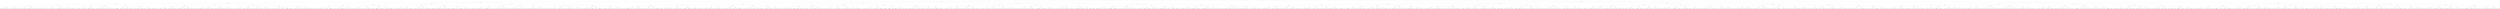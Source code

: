 digraph G {
	graph [bb="0,0,1.6779e+005,756",
		dpi=78
	];
	node [label="\N"];
	1	 [height=0.5,
		label=And,
		pos="84617,738",
		width=0.75];
	2	 [height=0.5,
		label=Or,
		pos="63068,666",
		width=0.75];
	1 -> 2	 [pos="e,63095,667.09 84590,736.91 83759,734.21 64077,670.28 63106,667.12"];
	3	 [height=0.5,
		label=And,
		pos="1.0617e+005,666",
		width=0.75];
	1 -> 3	 [pos="e,1.0614e+005,667.09 84645,736.91 85476,734.21 1.0516e+005,670.28 1.0613e+005,667.12"];
	4	 [height=0.5,
		label=Or,
		pos="31654,594",
		width=0.75];
	2 -> 4	 [pos="e,31682,595.06 63041,664.94 62025,662.67 32877,597.72 31692,595.08"];
	5	 [height=0.5,
		label=And,
		pos="63068,594",
		width=0.75];
	2 -> 5	 [pos="e,63068,612.1 63068,647.7 63068,639.98 63068,630.71 63068,622.11"];
	8	 [height=0.5,
		label=Or,
		pos="15709,522",
		width=0.75];
	4 -> 8	 [pos="e,15736,523.12 31627,592.88 30918,589.77 16573,526.79 15747,523.16"];
	9	 [height=0.5,
		label=And,
		pos="31654,522",
		width=0.75];
	4 -> 9	 [pos="e,31654,540.1 31654,575.7 31654,567.98 31654,558.71 31654,550.11"];
	16	 [height=0.5,
		label=And,
		pos="7753.5,450",
		width=0.75];
	8 -> 16	 [pos="e,7780.8,451.24 15682,520.76 15196,516.48 8357.9,456.32 7790.9,451.33"];
	17	 [height=0.5,
		label=Or,
		pos="15709,450",
		width=0.75];
	8 -> 17	 [pos="e,15709,468.1 15709,503.7 15709,495.98 15709,486.71 15709,478.11"];
	32	 [height=0.5,
		label=And,
		pos="3776.5,378",
		width=0.75];
	16 -> 32	 [pos="e,3803.5,379.47 7726.5,448.53 7399.1,442.76 4195.8,386.38 3813.7,379.65"];
	33	 [height=0.5,
		label=Or,
		pos="7753.5,378",
		width=0.75];
	16 -> 33	 [pos="e,7753.5,396.1 7753.5,431.7 7753.5,423.98 7753.5,414.71 7753.5,406.11"];
	64	 [height=0.5,
		label=And,
		pos="1802.5,306",
		width=0.75];
	32 -> 64	 [pos="e,1829.4,307.96 3749.3,376.04 3532.9,368.36 2089.9,317.19 1839.5,308.31"];
	65	 [height=0.5,
		label=Or,
		pos="3776.5,306",
		width=0.75];
	32 -> 65	 [pos="e,3776.5,324.1 3776.5,359.7 3776.5,351.98 3776.5,342.71 3776.5,334.11"];
	128	 [height=0.5,
		label=And,
		pos="938.49,234",
		width=0.75];
	64 -> 128	 [pos="e,965.41,237.18 1775.7,302.83 1650.2,292.66 1121,249.79 975.59,238.01"];
	129	 [height=0.5,
		label=Or,
		pos="1802.5,234",
		width=0.75];
	64 -> 129	 [pos="e,1802.5,252.1 1802.5,287.7 1802.5,279.98 1802.5,270.71 1802.5,262.11"];
	256	 [height=0.5,
		label=And,
		pos="474.49,162",
		width=0.75];
	128 -> 256	 [pos="e,500.48,166.92 912.22,229.04 833.66,217.18 600.46,182 510.48,168.43"];
	257	 [height=0.5,
		label=Or,
		pos="938.49,162",
		width=0.75];
	128 -> 257	 [pos="e,938.49,180.1 938.49,215.7 938.49,207.98 938.49,198.71 938.49,190.11"];
	512	 [height=0.5,
		label=And,
		pos="252.49,90",
		width=0.75];
	256 -> 512	 [pos="e,276.31,98.509 450.31,153.38 410.51,140.82 331.1,115.79 285.93,101.54"];
	513	 [height=0.5,
		label=Or,
		pos="474.49,90",
		width=0.75];
	256 -> 513	 [pos="e,474.49,108.1 474.49,143.7 474.49,135.98 474.49,126.71 474.49,118.11"];
	1024	 [height=0.5,
		label="elapsed_days <= 14",
		pos="84.493,18",
		width=2.347];
	512 -> 1024	 [pos="e,121.07,34.24 230.18,79.705 204.84,69.144 162.79,51.624 130.36,38.113"];
	1025	 [height=0.5,
		label="maintC <= 295",
		pos="252.49,18",
		width=1.8234];
	512 -> 1025	 [pos="e,252.49,36.104 252.49,71.697 252.49,63.983 252.49,54.712 252.49,46.112"];
	1026	 [height=0.5,
		label="ConfigF <= 49",
		pos="401.49,18",
		width=1.8234];
	513 -> 1026	 [pos="e,418.81,35.606 459.72,74.834 450.11,65.616 437.33,53.366 426.2,42.689"];
	1027	 [height=0.5,
		label="NC <= 20728",
		pos="546.49,18",
		width=1.6971];
	513 -> 1027	 [pos="e,529.67,35.354 489.06,74.834 498.61,65.551 511.32,53.193 522.36,42.464"];
	514	 [height=0.5,
		label=And,
		pos="856.49,90",
		width=0.75];
	257 -> 514	 [pos="e,872.38,104.56 922.29,147.17 910.31,136.94 893.8,122.85 880.32,111.34"];
	515	 [height=0.5,
		label=And,
		pos="1019.5,90",
		width=0.75];
	257 -> 515	 [pos="e,1003.5,104.8 954.5,147.17 966.26,137.01 982.43,123.03 995.7,111.56"];
	1028	 [height=0.5,
		label="FilesA <= 4524",
		pos="693.49,18",
		width=1.8776];
	514 -> 1028	 [pos="e,727.44,33.58 834.17,79.414 809.2,68.691 768.15,51.063 736.82,37.609"];
	1029	 [height=0.5,
		label="test_churn <= 274",
		pos="856.49,18",
		width=2.1484];
	514 -> 1029	 [pos="e,856.49,36.104 856.49,71.697 856.49,63.983 856.49,54.712 856.49,46.112"];
	1030	 [height=0.5,
		label="FilesA <= 4524",
		pos="1019.5,18",
		width=1.8776];
	515 -> 1030	 [pos="e,1019.5,36.104 1019.5,71.697 1019.5,63.983 1019.5,54.712 1019.5,46.112"];
	1031	 [height=0.5,
		label="fixC <= 4156",
		pos="1164.5,18",
		width=1.661];
	515 -> 1031	 [pos="e,1134.2,33.641 1040.9,78.671 1062.9,68.023 1097.8,51.176 1124.9,38.095"];
	258	 [height=0.5,
		label=And,
		pos="1693.5,162",
		width=0.75];
	129 -> 258	 [pos="e,1712.3,175.05 1783.5,220.81 1766.2,209.67 1740.3,193.06 1720.7,180.5"];
	259	 [height=0.5,
		label=And,
		pos="2092.5,162",
		width=0.75];
	129 -> 259	 [pos="e,2067.5,169.04 1827.5,226.97 1879.2,214.49 1998.1,185.79 2057.5,171.46"];
	516	 [height=0.5,
		label=Or,
		pos="1463.5,90",
		width=0.75];
	258 -> 516	 [pos="e,1487.7,98.365 1669.3,153.64 1628.2,141.12 1544.4,115.62 1497.4,101.32"];
	517	 [height=0.5,
		label=Or,
		pos="1693.5,90",
		width=0.75];
	258 -> 517	 [pos="e,1693.5,108.1 1693.5,143.7 1693.5,135.98 1693.5,126.71 1693.5,118.11"];
	1032	 [height=0.5,
		label="otherF <= 36541",
		pos="1314.5,18",
		width=2.004];
	516 -> 1032	 [pos="e,1346.8,34.166 1442.1,78.971 1419.7,68.442 1383.9,51.622 1355.9,38.471"];
	1033	 [height=0.5,
		label="mergeC >= 0",
		pos="1463.5,18",
		width=1.6429];
	516 -> 1033	 [pos="e,1463.5,36.104 1463.5,71.697 1463.5,63.983 1463.5,54.712 1463.5,46.112"];
	1034	 [height=0.5,
		label="classif_build = 4",
		pos="1612.5,18",
		width=1.9859];
	517 -> 1034	 [pos="e,1631.6,35.51 1677.5,75.17 1666.6,65.733 1651.8,53.008 1639.2,42.055"];
	1035	 [height=0.5,
		label="BMsg <= 1565.3",
		pos="1774.5,18",
		width=2.022];
	517 -> 1035	 [pos="e,1755.4,35.51 1709.5,75.17 1720.4,65.733 1735.1,53.008 1747.8,42.055"];
	518	 [height=0.5,
		label=Or,
		pos="2092.5,90",
		width=0.75];
	259 -> 518	 [pos="e,2092.5,108.1 2092.5,143.7 2092.5,135.98 2092.5,126.71 2092.5,118.11"];
	519	 [height=0.5,
		label=And,
		pos="2320.5,90",
		width=0.75];
	259 -> 519	 [pos="e,2296.5,98.365 2116.5,153.64 2157.3,141.12 2240.3,115.62 2286.9,101.32"];
	1036	 [height=0.5,
		label="comm_fail_rate_history >= 0.21",
		pos="1993.5,18",
		width=3.5566];
	518 -> 1036	 [pos="e,2017.1,35.722 2074.3,76.161 2060.6,66.481 2041.5,52.959 2025.3,41.497"];
	1037	 [height=0.5,
		label="ND <= 773",
		pos="2191.5,18",
		width=1.4443];
	518 -> 1037	 [pos="e,2169.6,34.446 2110.7,76.161 2124.8,66.145 2144.8,52.016 2161.4,40.311"];
	1038	 [height=0.5,
		label="mergeC >= 0",
		pos="2320.5,18",
		width=1.6429];
	519 -> 1038	 [pos="e,2320.5,36.104 2320.5,71.697 2320.5,63.983 2320.5,54.712 2320.5,46.112"];
	1039	 [height=0.5,
		label="classif_build = 4",
		pos="2469.5,18",
		width=1.9859];
	519 -> 1039	 [pos="e,2437.2,34.166 2341.8,78.971 2364.3,68.442 2400.1,51.622 2428,38.471"];
	130	 [height=0.5,
		label=Or,
		pos="3457.5,234",
		width=0.75];
	65 -> 130	 [pos="e,3482.8,240.55 3751.2,299.45 3694.7,287.04 3557.9,257.04 3493,242.78"];
	131	 [height=0.5,
		label=Or,
		pos="4095.5,234",
		width=0.75];
	65 -> 131	 [pos="e,4070.2,240.55 3801.8,299.45 3858.3,287.04 3995,257.04 4060,242.78"];
	260	 [height=0.5,
		label=Or,
		pos="3045.5,162",
		width=0.75];
	130 -> 260	 [pos="e,3071.5,167.42 3431.7,228.62 3361,216.6 3163.7,183.09 3081.8,169.17"];
	261	 [height=0.5,
		label=Or,
		pos="3457.5,162",
		width=0.75];
	130 -> 261	 [pos="e,3457.5,180.1 3457.5,215.7 3457.5,207.98 3457.5,198.71 3457.5,190.11"];
	520	 [height=0.5,
		label=Or,
		pos="2789.5,90",
		width=0.75];
	260 -> 520	 [pos="e,2814,97.692 3020.9,154.29 2975.1,141.74 2876.2,114.72 2823.8,100.38"];
	521	 [height=0.5,
		label=Or,
		pos="3045.5,90",
		width=0.75];
	260 -> 521	 [pos="e,3045.5,108.1 3045.5,143.7 3045.5,135.98 3045.5,126.71 3045.5,118.11"];
	1040	 [height=0.5,
		label="docF <= 181",
		pos="2618.5,18",
		width=1.6429];
	520 -> 1040	 [pos="e,2652.4,32.86 2767.1,79.849 2740.5,68.954 2695.5,50.51 2661.9,36.777"];
	1041	 [height=0.5,
		label="src_churn <= 1497462",
		pos="2789.5,18",
		width=2.5998];
	520 -> 1041	 [pos="e,2789.5,36.104 2789.5,71.697 2789.5,63.983 2789.5,54.712 2789.5,46.112"];
	1042	 [height=0.5,
		label="FilesA <= 4524",
		pos="2968.5,18",
		width=1.8776];
	521 -> 1042	 [pos="e,2986.5,35.354 3029.9,74.834 3019.6,65.462 3005.8,52.955 2994,42.155"];
	1043	 [height=0.5,
		label="NUC <= 12001",
		pos="3121.5,18",
		width=1.8776];
	521 -> 1043	 [pos="e,3103.5,35.606 3060.9,74.834 3071,65.527 3084.4,53.13 3096.1,42.382"];
	522	 [height=0.5,
		label=Or,
		pos="3394.5,90",
		width=0.75];
	261 -> 522	 [pos="e,3407.8,105.82 3444.1,146.15 3435.6,136.69 3424.4,124.24 3414.8,113.56"];
	523	 [height=0.5,
		label=And,
		pos="3519.5,90",
		width=0.75];
	261 -> 523	 [pos="e,3506.4,105.82 3470.6,146.15 3479,136.69 3490.1,124.24 3499.5,113.56"];
	1044	 [height=0.5,
		label="EXP <= 4408",
		pos="3268.5,18",
		width=1.6971];
	522 -> 1044	 [pos="e,3295.7,34.136 3374.2,77.753 3355.5,67.359 3327.3,51.674 3304.7,39.123"];
	1045	 [height=0.5,
		label="NS <= 27",
		pos="3394.5,18",
		width=1.2999];
	522 -> 1045	 [pos="e,3394.5,36.104 3394.5,71.697 3394.5,63.983 3394.5,54.712 3394.5,46.112"];
	1046	 [height=0.5,
		label="NDEV <= 67",
		pos="3519.5,18",
		width=1.661];
	523 -> 1046	 [pos="e,3519.5,36.104 3519.5,71.697 3519.5,63.983 3519.5,54.712 3519.5,46.112"];
	1047	 [height=0.5,
		label="docF <= 181",
		pos="3656.5,18",
		width=1.6429];
	523 -> 1047	 [pos="e,3627.6,33.766 3540.3,78.369 3561,67.775 3593.3,51.268 3618.6,38.346"];
	262	 [height=0.5,
		label=Or,
		pos="4095.5,162",
		width=0.75];
	131 -> 262	 [pos="e,4095.5,180.1 4095.5,215.7 4095.5,207.98 4095.5,198.71 4095.5,190.11"];
	263	 [height=0.5,
		label=Or,
		pos="4568.5,162",
		width=0.75];
	131 -> 263	 [pos="e,4542.5,166.85 4121.6,229.14 4201.1,217.36 4440.7,181.92 4532.3,168.36"];
	524	 [height=0.5,
		label=And,
		pos="3994.5,90",
		width=0.75];
	262 -> 524	 [pos="e,4012.7,103.64 4077.4,148.49 4061.7,137.6 4038.8,121.69 4021,109.37"];
	525	 [height=0.5,
		label=Or,
		pos="4197.5,90",
		width=0.75];
	262 -> 525	 [pos="e,4179.4,103.41 4113.7,148.49 4129.7,137.54 4153.1,121.49 4171.1,109.14"];
	1048	 [height=0.5,
		label="FilesD <= 28",
		pos="3792.5,18",
		width=1.6249];
	524 -> 1048	 [pos="e,3830,31.985 3970.9,80.833 3938.8,69.715 3880.7,49.568 3839.5,35.296"];
	1049	 [height=0.5,
		label="comm_fail_rate_recent >= 0.46",
		pos="3994.5,18",
		width=3.4844];
	524 -> 1049	 [pos="e,3994.5,36.104 3994.5,71.697 3994.5,63.983 3994.5,54.712 3994.5,46.112"];
	1050	 [height=0.5,
		label="fixC <= 4156",
		pos="4197.5,18",
		width=1.661];
	525 -> 1050	 [pos="e,4197.5,36.104 4197.5,71.697 4197.5,63.983 4197.5,54.712 4197.5,46.112"];
	1051	 [height=0.5,
		label="buildF <= 1101",
		pos="4342.5,18",
		width=1.8776];
	525 -> 1051	 [pos="e,4311.4,34.03 4218.9,78.671 4240.7,68.125 4275.2,51.499 4302.2,38.472"];
	526	 [height=0.5,
		label=Or,
		pos="4568.5,90",
		width=0.75];
	263 -> 526	 [pos="e,4568.5,108.1 4568.5,143.7 4568.5,135.98 4568.5,126.71 4568.5,118.11"];
	527	 [height=0.5,
		label=Or,
		pos="4845.5,90",
		width=0.75];
	263 -> 527	 [pos="e,4820.7,97.271 4593.6,154.66 4643.2,142.12 4754.1,114.09 4810.8,99.777"];
	1052	 [height=0.5,
		label="mergeC >= 0",
		pos="4487.5,18",
		width=1.6429];
	526 -> 1052	 [pos="e,4506.3,35.257 4552.5,75.17 4541.5,65.667 4526.6,52.83 4513.9,41.826"];
	1053	 [height=0.5,
		label="elapsed_days <= 14",
		pos="4649.5,18",
		width=2.347];
	526 -> 1053	 [pos="e,4630.1,35.764 4584.5,75.17 4595.2,65.888 4609.7,53.423 4622.2,42.594"];
	1054	 [height=0.5,
		label="src_churn <= 1497462",
		pos="4845.5,18",
		width=2.5998];
	527 -> 1054	 [pos="e,4845.5,36.104 4845.5,71.697 4845.5,63.983 4845.5,54.712 4845.5,46.112"];
	1055	 [height=0.5,
		label="otherF <= 36541",
		pos="5029.5,18",
		width=2.004];
	527 -> 1055	 [pos="e,4991.5,33.44 4868.4,80.276 4896.7,69.51 4945.6,50.928 4982.1,37.042"];
	66	 [height=0.5,
		label=Or,
		pos="7006.5,306",
		width=0.75];
	33 -> 66	 [pos="e,7033.1,309.5 7726.9,374.51 7614,363.93 7174.3,322.73 7043.4,310.46"];
	67	 [height=0.5,
		label=Or,
		pos="8334.5,306",
		width=0.75];
	33 -> 67	 [pos="e,8308.2,310.17 7780,373.81 7873.7,362.51 8190.3,324.38 8298.1,311.38"];
	132	 [height=0.5,
		label=And,
		pos="6089.5,234",
		width=0.75];
	66 -> 132	 [pos="e,6116.4,237.06 6979.5,302.94 6848.5,292.94 6278.2,249.41 6126.6,237.83"];
	133	 [height=0.5,
		label=And,
		pos="7006.5,234",
		width=0.75];
	66 -> 133	 [pos="e,7006.5,252.1 7006.5,287.7 7006.5,279.98 7006.5,270.71 7006.5,262.11"];
	264	 [height=0.5,
		label=And,
		pos="5587.5,162",
		width=0.75];
	132 -> 264	 [pos="e,5613.8,166.67 6063.2,229.34 5979.7,217.69 5720.2,181.51 5623.9,168.08"];
	265	 [height=0.5,
		label=Or,
		pos="6089.5,162",
		width=0.75];
	132 -> 265	 [pos="e,6089.5,180.1 6089.5,215.7 6089.5,207.98 6089.5,198.71 6089.5,190.11"];
	528	 [height=0.5,
		label=And,
		pos="5335.5,90",
		width=0.75];
	264 -> 528	 [pos="e,5360.2,97.867 5562.9,154.16 5517.7,141.61 5421.5,114.9 5369.9,100.56"];
	529	 [height=0.5,
		label=Or,
		pos="5587.5,90",
		width=0.75];
	264 -> 529	 [pos="e,5587.5,108.1 5587.5,143.7 5587.5,135.98 5587.5,126.71 5587.5,118.11"];
	1056	 [height=0.5,
		label="ND <= 773",
		pos="5171.5,18",
		width=1.4443];
	528 -> 1056	 [pos="e,5203.1,32.481 5313.4,79.559 5287.6,68.568 5244.5,50.182 5212.6,36.546"];
	1057	 [height=0.5,
		label="src_churn <= 1497462",
		pos="5335.5,18",
		width=2.5998];
	528 -> 1057	 [pos="e,5335.5,36.104 5335.5,71.697 5335.5,63.983 5335.5,54.712 5335.5,46.112"];
	1058	 [height=0.5,
		label="mergeC >= 0",
		pos="5506.5,18",
		width=1.6429];
	529 -> 1058	 [pos="e,5525.3,35.257 5571.5,75.17 5560.5,65.667 5545.6,52.83 5532.9,41.826"];
	1059	 [height=0.5,
		label="elapsed_days <= 14",
		pos="5668.5,18",
		width=2.347];
	529 -> 1059	 [pos="e,5649.1,35.764 5603.5,75.17 5614.2,65.888 5628.7,53.423 5641.2,42.594"];
	530	 [height=0.5,
		label=And,
		pos="5994.5,90",
		width=0.75];
	265 -> 530	 [pos="e,6012.1,103.99 6072.1,148.16 6057.6,137.47 6036.7,122.1 6020.3,109.99"];
	531	 [height=0.5,
		label=Or,
		pos="6184.5,90",
		width=0.75];
	265 -> 531	 [pos="e,6166.9,103.99 6106.9,148.16 6121.4,137.47 6142.3,122.1 6158.7,109.99"];
	1060	 [height=0.5,
		label="NS <= 27",
		pos="5817.5,18",
		width=1.2999];
	530 -> 1060	 [pos="e,5848.8,31.393 5971.7,79.992 5943.1,68.685 5893.6,49.087 5858.4,35.159"];
	1061	 [height=0.5,
		label="proj_fail_rate_recent <= 0.9",
		pos="5994.5,18",
		width=3.1233];
	530 -> 1061	 [pos="e,5994.5,36.104 5994.5,71.697 5994.5,63.983 5994.5,54.712 5994.5,46.112"];
	1062	 [height=0.5,
		label="mergeC >= 0",
		pos="6184.5,18",
		width=1.6429];
	531 -> 1062	 [pos="e,6184.5,36.104 6184.5,71.697 6184.5,63.983 6184.5,54.712 6184.5,46.112"];
	1063	 [height=0.5,
		label="NUC <= 12001",
		pos="6329.5,18",
		width=1.8776];
	531 -> 1063	 [pos="e,6298.4,34.03 6205.9,78.671 6227.7,68.125 6262.2,51.499 6289.2,38.472"];
	266	 [height=0.5,
		label=And,
		pos="6864.5,162",
		width=0.75];
	133 -> 266	 [pos="e,6885.9,173.55 6985.2,222.52 6961.3,210.72 6922.2,191.43 6895,178.03"];
	267	 [height=0.5,
		label=Or,
		pos="7154.5,162",
		width=0.75];
	133 -> 267	 [pos="e,7132.9,173.19 7028,222.82 7053.2,210.9 7095.2,191.06 7123.8,177.52"];
	532	 [height=0.5,
		label=Or,
		pos="6643.5,90",
		width=0.75];
	266 -> 532	 [pos="e,6667.5,98.615 6840.4,153.38 6800.9,140.86 6722.2,115.92 6677.1,101.66"];
	533	 [height=0.5,
		label=And,
		pos="6864.5,90",
		width=0.75];
	266 -> 533	 [pos="e,6864.5,108.1 6864.5,143.7 6864.5,135.98 6864.5,126.71 6864.5,118.11"];
	1064	 [height=0.5,
		label="classif_build = 4",
		pos="6486.5,18",
		width=1.9859];
	532 -> 1064	 [pos="e,6520.2,34.038 6621.7,79.267 6597.9,68.691 6559.4,51.524 6529.6,38.212"];
	1065	 [height=0.5,
		label="buildF <= 1101",
		pos="6643.5,18",
		width=1.8776];
	532 -> 1065	 [pos="e,6643.5,36.104 6643.5,71.697 6643.5,63.983 6643.5,54.712 6643.5,46.112"];
	1066	 [height=0.5,
		label="ConfigF <= 49",
		pos="6794.5,18",
		width=1.8234];
	533 -> 1066	 [pos="e,6810.9,35.448 6850,74.496 6840.8,65.344 6828.8,53.306 6818.3,42.781"];
	1067	 [height=0.5,
		label="TFC <= 126",
		pos="6935.5,18",
		width=1.5887];
	533 -> 1067	 [pos="e,6918.8,35.448 6879.2,74.496 6888.6,65.255 6900.9,53.072 6911.7,42.475"];
	534	 [height=0.5,
		label=Or,
		pos="7154.5,90",
		width=0.75];
	267 -> 534	 [pos="e,7154.5,108.1 7154.5,143.7 7154.5,135.98 7154.5,126.71 7154.5,118.11"];
	535	 [height=0.5,
		label=Or,
		pos="7382.5,90",
		width=0.75];
	267 -> 535	 [pos="e,7358.5,98.365 7178.5,153.64 7219.3,141.12 7302.3,115.62 7348.9,101.32"];
	1068	 [height=0.5,
		label="FilesA <= 4524",
		pos="7078.5,18",
		width=1.8776];
	534 -> 1068	 [pos="e,7096.5,35.606 7139.1,74.834 7129,65.527 7115.5,53.13 7103.9,42.382"];
	1069	 [height=0.5,
		label="buildF <= 1101",
		pos="7231.5,18",
		width=1.8776];
	534 -> 1069	 [pos="e,7213.5,35.354 7170.1,74.834 7180.4,65.462 7194.1,52.955 7206,42.155"];
	1070	 [height=0.5,
		label="ConfigF <= 49",
		pos="7382.5,18",
		width=1.8234];
	535 -> 1070	 [pos="e,7382.5,36.104 7382.5,71.697 7382.5,63.983 7382.5,54.712 7382.5,46.112"];
	1071	 [height=0.5,
		label="FilesA <= 4524",
		pos="7533.5,18",
		width=1.8776];
	535 -> 1071	 [pos="e,7501.3,33.904 7404.1,78.971 7427,68.374 7463.6,51.405 7492,38.217"];
	134	 [height=0.5,
		label=And,
		pos="8334.5,234",
		width=0.75];
	67 -> 134	 [pos="e,8334.5,252.1 8334.5,287.7 8334.5,279.98 8334.5,270.71 8334.5,262.11"];
	135	 [height=0.5,
		label=Or,
		pos="9381.5,234",
		width=0.75];
	67 -> 135	 [pos="e,9354.7,236.79 8361.4,303.2 8504.9,293.61 9178.7,248.56 9344.6,237.47"];
	268	 [height=0.5,
		label=And,
		pos="8260.5,162",
		width=0.75];
	134 -> 268	 [pos="e,8275.4,177.14 8319.5,218.83 8309,208.87 8294.7,195.37 8282.8,184.14"];
	269	 [height=0.5,
		label=And,
		pos="8579.5,162",
		width=0.75];
	134 -> 269	 [pos="e,8555.2,169.94 8358.9,226.03 8402.8,213.48 8495.3,187.04 8545.5,172.72"];
	536	 [height=0.5,
		label=And,
		pos="7896.5,90",
		width=0.75];
	268 -> 536	 [pos="e,7922.1,95.917 8234.9,156.08 8171.2,143.83 8005.4,111.95 7932.2,97.861"];
	537	 [height=0.5,
		label=And,
		pos="8260.5,90",
		width=0.75];
	268 -> 537	 [pos="e,8260.5,108.1 8260.5,143.7 8260.5,135.98 8260.5,126.71 8260.5,118.11"];
	1072	 [height=0.5,
		label="maintC <= 295",
		pos="7684.5,18",
		width=1.8234];
	536 -> 1072	 [pos="e,7725,32.36 7872.6,81.106 7839.3,70.103 7778,49.892 7734.5,35.515"];
	1073	 [height=0.5,
		label="comm_fail_rate_history >= 0.21",
		pos="7896.5,18",
		width=3.5566];
	536 -> 1073	 [pos="e,7896.5,36.104 7896.5,71.697 7896.5,63.983 7896.5,54.712 7896.5,46.112"];
	1074	 [height=0.5,
		label="proj_fail_rate_history >= 0.41",
		pos="8162.5,18",
		width=3.34];
	537 -> 1074	 [pos="e,8185.9,35.722 8242.5,76.161 8229.1,66.57 8210.4,53.207 8194.4,41.813"];
	1075	 [height=0.5,
		label="TFC <= 126",
		pos="8357.5,18",
		width=1.5887];
	537 -> 1075	 [pos="e,8335.7,34.698 8278.3,76.161 8291.9,66.303 8311.1,52.462 8327.2,40.868"];
	538	 [height=0.5,
		label=And,
		pos="8579.5,90",
		width=0.75];
	269 -> 538	 [pos="e,8579.5,108.1 8579.5,143.7 8579.5,135.98 8579.5,126.71 8579.5,118.11"];
	539	 [height=0.5,
		label=And,
		pos="8813.5,90",
		width=0.75];
	269 -> 539	 [pos="e,8789.1,98.293 8603.7,153.77 8645.5,141.25 8731.6,115.49 8779.5,101.17"];
	1076	 [height=0.5,
		label="BMsg <= 1565.3",
		pos="8505.5,18",
		width=2.022];
	538 -> 1076	 [pos="e,8523,35.606 8564.5,74.834 8554.8,65.616 8541.8,53.366 8530.5,42.689"];
	1077	 [height=0.5,
		label="TFC <= 126",
		pos="8653.5,18",
		width=1.5887];
	538 -> 1077	 [pos="e,8636.2,35.354 8594.5,74.834 8604.3,65.551 8617.3,53.193 8628.7,42.464"];
	1078	 [height=0.5,
		label="elapsed_days <= 14",
		pos="8813.5,18",
		width=2.347];
	539 -> 1078	 [pos="e,8813.5,36.104 8813.5,71.697 8813.5,63.983 8813.5,54.712 8813.5,46.112"];
	1079	 [height=0.5,
		label="ND <= 773",
		pos="8967.5,18",
		width=1.4443];
	539 -> 1079	 [pos="e,8937.4,32.679 8835.2,79.119 8859.3,68.169 8898.7,50.286 8928.2,36.865"];
	270	 [height=0.5,
		label=And,
		pos="9381.5,162",
		width=0.75];
	135 -> 270	 [pos="e,9381.5,180.1 9381.5,215.7 9381.5,207.98 9381.5,198.71 9381.5,190.11"];
	271	 [height=0.5,
		label=Or,
		pos="9954.5,162",
		width=0.75];
	135 -> 271	 [pos="e,9928,166.24 9408,229.76 9500.7,218.43 9811.1,180.52 9918,167.46"];
	540	 [height=0.5,
		label=And,
		pos="9265.5,90",
		width=0.75];
	270 -> 540	 [pos="e,9285,102.75 9362.1,149.28 9343.3,137.98 9314.8,120.74 9293.6,107.94"];
	541	 [height=0.5,
		label=Or,
		pos="9497.5,90",
		width=0.75];
	270 -> 541	 [pos="e,9478,102.75 9400.9,149.28 9419.6,137.98 9448.2,120.74 9469.4,107.94"];
	1080	 [height=0.5,
		label="FilesD <= 28",
		pos="9095.5,18",
		width=1.6249];
	540 -> 1080	 [pos="e,9129,32.798 9242.9,79.705 9216.4,68.771 9171.7,50.38 9138.5,36.7"];
	1081	 [height=0.5,
		label="src_churn <= 1497462",
		pos="9265.5,18",
		width=2.5998];
	540 -> 1081	 [pos="e,9265.5,36.104 9265.5,71.697 9265.5,63.983 9265.5,54.712 9265.5,46.112"];
	1082	 [height=0.5,
		label="proj_fail_rate_history >= 0.41",
		pos="9497.5,18",
		width=3.34];
	541 -> 1082	 [pos="e,9497.5,36.104 9497.5,71.697 9497.5,63.983 9497.5,54.712 9497.5,46.112"];
	1083	 [height=0.5,
		label="BMsg <= 1565.3",
		pos="9708.5,18",
		width=2.022];
	541 -> 1083	 [pos="e,9666.6,32.886 9521.3,81.106 9554.1,70.236 9613.9,50.379 9657.1,36.039"];
	542	 [height=0.5,
		label=Or,
		pos="9954.5,90",
		width=0.75];
	271 -> 542	 [pos="e,9954.5,108.1 9954.5,143.7 9954.5,135.98 9954.5,126.71 9954.5,118.11"];
	543	 [height=0.5,
		label=Or,
		pos="10245,90",
		width=0.75];
	271 -> 543	 [pos="e,10220,97.039 9979.6,154.97 10031,142.49 10151,113.79 10210,99.458"];
	1084	 [height=0.5,
		label="FilesM <= 83",
		pos="9859.5,18",
		width=1.661];
	542 -> 1084	 [pos="e,9881.1,34.952 9937.1,76.161 9923.8,66.37 9905.2,52.649 9889.5,41.104"];
	1085	 [height=0.5,
		label="proj_fail_rate_recent <= 0.9",
		pos="10049,18",
		width=3.1233];
	542 -> 1085	 [pos="e,10027,35.722 9971.9,76.161 9984.9,66.57 10003,53.207 10019,41.813"];
	1086	 [height=0.5,
		label="ConfigF <= 49",
		pos="10245,18",
		width=1.8234];
	543 -> 1086	 [pos="e,10245,36.104 10245,71.697 10245,63.983 10245,54.712 10245,46.112"];
	1087	 [height=0.5,
		label="proj_fail_rate_history >= 0.41",
		pos="10449,18",
		width=3.34];
	543 -> 1087	 [pos="e,10404,34.713 10269,80.97 10299,70.564 10353,52.087 10394,38.008"];
	34	 [height=0.5,
		label=Or,
		pos="14417,378",
		width=0.75];
	17 -> 34	 [pos="e,14444,380.45 15683,447.54 15517,438.6 14645,391.34 14454,381"];
	35	 [height=0.5,
		label=And,
		pos="17001,378",
		width=0.75];
	17 -> 35	 [pos="e,16975,380.45 15736,447.54 15901,438.6 16774,391.34 16965,381"];
	68	 [height=0.5,
		label=Or,
		pos="12401,306",
		width=0.75];
	34 -> 68	 [pos="e,12428,307.93 14391,376.06 14172,368.47 12692,317.1 12439,308.29"];
	69	 [height=0.5,
		label=And,
		pos="14417,306",
		width=0.75];
	34 -> 69	 [pos="e,14417,324.1 14417,359.7 14417,351.98 14417,342.71 14417,334.11"];
	136	 [height=0.5,
		label=Or,
		pos="11568,234",
		width=0.75];
	68 -> 136	 [pos="e,11595,237.24 12375,302.75 12252,292.48 11747,250 11605,238.11"];
	137	 [height=0.5,
		label=And,
		pos="12401,234",
		width=0.75];
	68 -> 137	 [pos="e,12401,252.1 12401,287.7 12401,279.98 12401,270.71 12401,262.11"];
	272	 [height=0.5,
		label=And,
		pos="11052,162",
		width=0.75];
	136 -> 272	 [pos="e,11079,166.56 11542,229.43 11457,217.85 11187,181.26 11089,167.92"];
	273	 [height=0.5,
		label=And,
		pos="11568,162",
		width=0.75];
	136 -> 273	 [pos="e,11568,180.1 11568,215.7 11568,207.98 11568,198.71 11568,190.11"];
	544	 [height=0.5,
		label=Or,
		pos="10795,90",
		width=0.75];
	272 -> 544	 [pos="e,10820,97.692 11028,154.29 10982,141.74 10883,114.72 10830,100.38"];
	545	 [height=0.5,
		label=And,
		pos="11052,90",
		width=0.75];
	272 -> 545	 [pos="e,11052,108.1 11052,143.7 11052,135.98 11052,126.71 11052,118.11"];
	1088	 [height=0.5,
		label="docF <= 181",
		pos="10646,18",
		width=1.6429];
	544 -> 1088	 [pos="e,10677,33.514 10774,78.971 10751,68.272 10715,51.078 10687,37.837"];
	1089	 [height=0.5,
		label="otherF <= 36541",
		pos="10795,18",
		width=2.004];
	544 -> 1089	 [pos="e,10795,36.104 10795,71.697 10795,63.983 10795,54.712 10795,46.112"];
	1090	 [height=0.5,
		label="test_churn <= 274",
		pos="10962,18",
		width=2.1484];
	545 -> 1090	 [pos="e,10984,35.567 11036,75.834 11023,66.299 11006,53.165 10992,41.925"];
	1091	 [height=0.5,
		label="elapsed_days <= 14",
		pos="11142,18",
		width=2.347];
	545 -> 1091	 [pos="e,11121,35.567 11069,75.834 11082,66.299 11099,53.165 11113,41.925"];
	546	 [height=0.5,
		label=And,
		pos="11502,90",
		width=0.75];
	273 -> 546	 [pos="e,11516,105.82 11554,146.15 11545,136.6 11534,123.99 11523,113.25"];
	547	 [height=0.5,
		label=And,
		pos="11634,90",
		width=0.75];
	273 -> 547	 [pos="e,11621,105.82 11582,146.15 11592,136.6 11603,123.99 11614,113.25"];
	1092	 [height=0.5,
		label="src_churn <= 1497462",
		pos="11338,18",
		width=2.5998];
	546 -> 1092	 [pos="e,11375,34.707 11480,79.559 11456,69.143 11416,52.085 11385,38.723"];
	1093	 [height=0.5,
		label="srcF <= 65",
		pos="11502,18",
		width=1.4443];
	546 -> 1093	 [pos="e,11502,36.104 11502,71.697 11502,63.983 11502,54.712 11502,46.112"];
	1094	 [height=0.5,
		label="day_week = 1",
		pos="11634,18",
		width=1.7151];
	547 -> 1094	 [pos="e,11634,36.104 11634,71.697 11634,63.983 11634,54.712 11634,46.112"];
	1095	 [height=0.5,
		label="day_week = 1",
		pos="11775,18",
		width=1.7151];
	547 -> 1095	 [pos="e,11746,33.833 11656,78.52 11677,67.956 11710,51.403 11736,38.432"];
	274	 [height=0.5,
		label=And,
		pos="12325,162",
		width=0.75];
	137 -> 274	 [pos="e,12341,177.14 12386,218.83 12375,208.87 12361,195.37 12348,184.14"];
	275	 [height=0.5,
		label=And,
		pos="12623,162",
		width=0.75];
	137 -> 275	 [pos="e,12600,170.51 12426,225.38 12465,212.82 12545,187.79 12590,173.54"];
	548	 [height=0.5,
		label=And,
		pos="12093,90",
		width=0.75];
	274 -> 548	 [pos="e,12118,98.26 12301,153.64 12259,141.08 12175,115.49 12127,101.21"];
	549	 [height=0.5,
		label=And,
		pos="12325,90",
		width=0.75];
	274 -> 549	 [pos="e,12325,108.1 12325,143.7 12325,135.98 12325,126.71 12325,118.11"];
	1096	 [height=0.5,
		label="NUC <= 12001",
		pos="11922,18",
		width=1.8776];
	548 -> 1096	 [pos="e,11958,33.381 12071,79.849 12045,69.089 12001,50.965 11967,37.289"];
	1097	 [height=0.5,
		label="same_committer = 0",
		pos="12093,18",
		width=2.3651];
	548 -> 1097	 [pos="e,12093,36.104 12093,71.697 12093,63.983 12093,54.712 12093,46.112"];
	1098	 [height=0.5,
		label="TFC <= 126",
		pos="12253,18",
		width=1.5887];
	549 -> 1098	 [pos="e,12270,35.354 12311,74.834 12301,65.551 12289,53.193 12278,42.464"];
	1099	 [height=0.5,
		label="entropy <= 12.4",
		pos="12398,18",
		width=1.9318];
	549 -> 1099	 [pos="e,12381,35.606 12340,74.834 12350,65.616 12363,53.366 12374,42.689"];
	550	 [height=0.5,
		label=And,
		pos="12623,90",
		width=0.75];
	275 -> 550	 [pos="e,12623,108.1 12623,143.7 12623,135.98 12623,126.71 12623,118.11"];
	551	 [height=0.5,
		label=And,
		pos="12847,90",
		width=0.75];
	275 -> 551	 [pos="e,12823,98.543 12647,153.51 12687,141.02 12768,115.89 12814,101.59"];
	1100	 [height=0.5,
		label="NC <= 20728",
		pos="12547,18",
		width=1.6971];
	550 -> 1100	 [pos="e,12565,35.354 12608,74.834 12598,65.462 12584,52.955 12573,42.155"];
	1101	 [height=0.5,
		label="classif_build = 4",
		pos="12698,18",
		width=1.9859];
	550 -> 1101	 [pos="e,12681,35.606 12639,74.834 12649,65.616 12662,53.366 12673,42.689"];
	1102	 [height=0.5,
		label="NDEV <= 67",
		pos="12847,18",
		width=1.661];
	551 -> 1102	 [pos="e,12847,36.104 12847,71.697 12847,63.983 12847,54.712 12847,46.112"];
	1103	 [height=0.5,
		label="NUC <= 12001",
		pos="12992,18",
		width=1.8776];
	551 -> 1103	 [pos="e,12961,34.03 12869,78.671 12891,68.125 12925,51.499 12952,38.472"];
	138	 [height=0.5,
		label=Or,
		pos="14046,234",
		width=0.75];
	69 -> 138	 [pos="e,14072,239.83 14392,300.13 14327,287.9 14157,255.84 14082,241.77"];
	139	 [height=0.5,
		label=Or,
		pos="14789,234",
		width=0.75];
	69 -> 139	 [pos="e,14764,239.85 14443,300.19 14508,287.98 14679,255.75 14754,241.7"];
	276	 [height=0.5,
		label=And,
		pos="13586,162",
		width=0.75];
	138 -> 276	 [pos="e,13613,166.96 14020,229.04 13943,217.2 13712,182.09 13622,168.48"];
	277	 [height=0.5,
		label=Or,
		pos="14046,162",
		width=0.75];
	138 -> 277	 [pos="e,14046,180.1 14046,215.7 14046,207.98 14046,198.71 14046,190.11"];
	552	 [height=0.5,
		label=And,
		pos="13285,90",
		width=0.75];
	276 -> 552	 [pos="e,13311,96.88 13561,155.15 13508,142.7 13382,113.52 13321,99.209"];
	553	 [height=0.5,
		label=Or,
		pos="13586,90",
		width=0.75];
	276 -> 553	 [pos="e,13586,108.1 13586,143.7 13586,135.98 13586,126.71 13586,118.11"];
	1104	 [height=0.5,
		label="FilesD <= 28",
		pos="13136,18",
		width=1.6249];
	552 -> 1104	 [pos="e,13167,33.385 13264,78.971 13241,68.238 13205,50.968 13176,37.711"];
	1105	 [height=0.5,
		label="BMsg <= 1565.3",
		pos="13285,18",
		width=2.022];
	552 -> 1105	 [pos="e,13285,36.104 13285,71.697 13285,63.983 13285,54.712 13285,46.112"];
	1106	 [height=0.5,
		label="proj_fail_rate_recent <= 0.9",
		pos="13488,18",
		width=3.1233];
	553 -> 1106	 [pos="e,13512,35.722 13569,76.161 13555,66.57 13536,53.207 13520,41.813"];
	1107	 [height=0.5,
		label="maintC <= 295",
		pos="13684,18",
		width=1.8234];
	553 -> 1107	 [pos="e,13662,34.952 13604,76.161 13618,66.279 13638,52.394 13654,40.784"];
	554	 [height=0.5,
		label=And,
		pos="13974,90",
		width=0.75];
	277 -> 554	 [pos="e,13989,105.38 14032,146.83 14022,136.94 14008,123.55 13996,112.36"];
	555	 [height=0.5,
		label=And,
		pos="14119,90",
		width=0.75];
	277 -> 555	 [pos="e,14105,105.14 14061,146.83 14072,136.87 14086,123.37 14097,112.14"];
	1108	 [height=0.5,
		label="EXP <= 4408",
		pos="13829,18",
		width=1.6971];
	554 -> 1108	 [pos="e,13860,33.641 13953,78.671 13931,68.023 13896,51.176 13869,38.095"];
	1109	 [height=0.5,
		label="maintC <= 295",
		pos="13974,18",
		width=1.8234];
	554 -> 1109	 [pos="e,13974,36.104 13974,71.697 13974,63.983 13974,54.712 13974,46.112"];
	1110	 [height=0.5,
		label="NC <= 20728",
		pos="14119,18",
		width=1.6971];
	555 -> 1110	 [pos="e,14119,36.104 14119,71.697 14119,63.983 14119,54.712 14119,46.112"];
	1111	 [height=0.5,
		label="same_committer = 0",
		pos="14283,18",
		width=2.3651];
	555 -> 1111	 [pos="e,14247,34.439 14142,79.559 14166,69.075 14206,51.863 14238,38.464"];
	278	 [height=0.5,
		label=And,
		pos="14789,162",
		width=0.75];
	139 -> 278	 [pos="e,14789,180.1 14789,215.7 14789,207.98 14789,198.71 14789,190.11"];
	279	 [height=0.5,
		label=And,
		pos="15317,162",
		width=0.75];
	139 -> 279	 [pos="e,15291,166.49 14816,229.53 14902,218.02 15181,181.09 15281,167.81"];
	556	 [height=0.5,
		label=And,
		pos="14720,90",
		width=0.75];
	278 -> 556	 [pos="e,14735,105.49 14775,146.5 14766,136.73 14753,123.69 14742,112.7"];
	557	 [height=0.5,
		label=And,
		pos="14858,90",
		width=0.75];
	278 -> 557	 [pos="e,14844,105.49 14804,146.5 14813,136.73 14826,123.69 14837,112.7"];
	1112	 [height=0.5,
		label="comm_fail_rate_history >= 0.21",
		pos="14514,18",
		width=3.5566];
	556 -> 1112	 [pos="e,14561,34.851 14697,80.97 14666,70.597 14612,52.205 14571,38.143"];
	1113	 [height=0.5,
		label="FilesM <= 83",
		pos="14720,18",
		width=1.661];
	556 -> 1113	 [pos="e,14720,36.104 14720,71.697 14720,63.983 14720,54.712 14720,46.112"];
	1114	 [height=0.5,
		label="NDEV <= 67",
		pos="14858,18",
		width=1.661];
	557 -> 1114	 [pos="e,14858,36.104 14858,71.697 14858,63.983 14858,54.712 14858,46.112"];
	1115	 [height=0.5,
		label="proj_fail_rate_history >= 0.41",
		pos="15056,18",
		width=3.34];
	557 -> 1115	 [pos="e,15012,34.852 14882,80.695 14911,70.312 14963,52.212 15002,38.293"];
	558	 [height=0.5,
		label=Or,
		pos="15317,90",
		width=0.75];
	279 -> 558	 [pos="e,15317,108.1 15317,143.7 15317,135.98 15317,126.71 15317,118.11"];
	559	 [height=0.5,
		label=And,
		pos="15510,90",
		width=0.75];
	279 -> 559	 [pos="e,15487,99.365 15341,152.56 15375,140.17 15439,117.03 15478,102.92"];
	1116	 [height=0.5,
		label="FilesD <= 28",
		pos="15253,18",
		width=1.6249];
	558 -> 1116	 [pos="e,15269,35.789 15304,74.155 15296,65.2 15285,53.576 15276,43.309"];
	1117	 [height=0.5,
		label="ND <= 773",
		pos="15381,18",
		width=1.4443];
	558 -> 1117	 [pos="e,15367,35.29 15331,74.155 15339,65.072 15350,53.243 15360,42.87"];
	1118	 [height=0.5,
		label="mergeC >= 0",
		pos="15510,18",
		width=1.6429];
	559 -> 1118	 [pos="e,15510,36.104 15510,71.697 15510,63.983 15510,54.712 15510,46.112"];
	1119	 [height=0.5,
		label="buildF <= 1101",
		pos="15655,18",
		width=1.8776];
	559 -> 1119	 [pos="e,15624,34.03 15532,78.671 15554,68.125 15588,51.499 15615,38.472"];
	70	 [height=0.5,
		label=And,
		pos="17001,306",
		width=0.75];
	35 -> 70	 [pos="e,17001,324.1 17001,359.7 17001,351.98 17001,342.71 17001,334.11"];
	71	 [height=0.5,
		label=And,
		pos="18917,306",
		width=0.75];
	35 -> 71	 [pos="e,18890,307.99 17029,376.01 17241,368.26 18633,317.38 18880,308.37"];
	140	 [height=0.5,
		label=And,
		pos="16682,234",
		width=0.75];
	70 -> 140	 [pos="e,16708,240.55 16976,299.45 16920,287.04 16783,257.04 16718,242.78"];
	141	 [height=0.5,
		label=Or,
		pos="17320,234",
		width=0.75];
	70 -> 141	 [pos="e,17295,240.55 17027,299.45 17083,287.04 17220,257.04 17285,242.78"];
	280	 [height=0.5,
		label=Or,
		pos="16132,162",
		width=0.75];
	140 -> 280	 [pos="e,16159,166.34 16656,229.62 16566,218.16 16272,180.74 16169,167.61"];
	281	 [height=0.5,
		label=Or,
		pos="16682,162",
		width=0.75];
	140 -> 281	 [pos="e,16682,180.1 16682,215.7 16682,207.98 16682,198.71 16682,190.11"];
	560	 [height=0.5,
		label=Or,
		pos="15925,90",
		width=0.75];
	280 -> 560	 [pos="e,15949,98.936 16109,152.97 16072,140.47 16000,116.32 15958,102.14"];
	561	 [height=0.5,
		label=And,
		pos="16132,90",
		width=0.75];
	280 -> 561	 [pos="e,16132,108.1 16132,143.7 16132,135.98 16132,126.71 16132,118.11"];
	1120	 [height=0.5,
		label="TFC <= 126",
		pos="15798,18",
		width=1.5887];
	560 -> 1120	 [pos="e,15826,33.948 15905,77.908 15886,67.426 15857,51.463 15834,38.797"];
	1121	 [height=0.5,
		label="ND <= 773",
		pos="15925,18",
		width=1.4443];
	560 -> 1121	 [pos="e,15925,36.104 15925,71.697 15925,63.983 15925,54.712 15925,46.112"];
	1122	 [height=0.5,
		label="FilesA <= 4524",
		pos="16063,18",
		width=1.8776];
	561 -> 1122	 [pos="e,16080,35.699 16118,74.496 16109,65.409 16097,53.475 16087,43.004"];
	1123	 [height=0.5,
		label="ND <= 773",
		pos="16201,18",
		width=1.4443];
	561 -> 1123	 [pos="e,16186,35.198 16147,74.496 16156,65.28 16168,53.136 16178,42.559"];
	562	 [height=0.5,
		label=Or,
		pos="16606,90",
		width=0.75];
	281 -> 562	 [pos="e,16622,105.14 16667,146.83 16656,136.87 16642,123.37 16629,112.14"];
	563	 [height=0.5,
		label=And,
		pos="16757,90",
		width=0.75];
	281 -> 563	 [pos="e,16742,105.14 16698,146.83 16708,136.87 16723,123.37 16735,112.14"];
	1124	 [height=0.5,
		label="comm_fail_rate_history >= 0.21",
		pos="16399,18",
		width=3.5566];
	562 -> 1124	 [pos="e,16446,34.851 16583,80.97 16552,70.597 16498,52.205 16456,38.143"];
	1125	 [height=0.5,
		label="NC <= 20728",
		pos="16606,18",
		width=1.6971];
	562 -> 1125	 [pos="e,16606,36.104 16606,71.697 16606,63.983 16606,54.712 16606,46.112"];
	1126	 [height=0.5,
		label="otherF <= 36541",
		pos="16757,18",
		width=2.004];
	563 -> 1126	 [pos="e,16757,36.104 16757,71.697 16757,63.983 16757,54.712 16757,46.112"];
	1127	 [height=0.5,
		label="src_churn <= 1497462",
		pos="16941,18",
		width=2.5998];
	563 -> 1127	 [pos="e,16901,34.376 16780,80.276 16808,69.746 16855,51.737 16892,37.959"];
	282	 [height=0.5,
		label=Or,
		pos="17320,162",
		width=0.75];
	141 -> 282	 [pos="e,17320,180.1 17320,215.7 17320,207.98 17320,198.71 17320,190.11"];
	283	 [height=0.5,
		label=And,
		pos="17789,162",
		width=0.75];
	141 -> 283	 [pos="e,17763,166.89 17347,229.09 17426,217.27 17662,181.96 17753,168.39"];
	564	 [height=0.5,
		label=And,
		pos="17248,90",
		width=0.75];
	282 -> 564	 [pos="e,17263,105.38 17306,146.83 17296,136.94 17282,123.55 17270,112.36"];
	565	 [height=0.5,
		label=Or,
		pos="17392,90",
		width=0.75];
	282 -> 565	 [pos="e,17378,105.38 17335,146.83 17345,136.94 17359,123.55 17371,112.36"];
	1128	 [height=0.5,
		label="mergeC >= 0",
		pos="17112,18",
		width=1.6429];
	564 -> 1128	 [pos="e,17141,33.766 17228,78.369 17207,67.775 17175,51.268 17150,38.346"];
	1129	 [height=0.5,
		label="FilesD <= 28",
		pos="17248,18",
		width=1.6249];
	564 -> 1129	 [pos="e,17248,36.104 17248,71.697 17248,63.983 17248,54.712 17248,46.112"];
	1130	 [height=0.5,
		label="buildF <= 1101",
		pos="17392,18",
		width=1.8776];
	565 -> 1130	 [pos="e,17392,36.104 17392,71.697 17392,63.983 17392,54.712 17392,46.112"];
	1131	 [height=0.5,
		label="elapsed_days <= 14",
		pos="17562,18",
		width=2.347];
	565 -> 1131	 [pos="e,17525,34.24 17415,79.705 17441,69.144 17483,51.624 17516,38.113"];
	566	 [height=0.5,
		label=Or,
		pos="17789,90",
		width=0.75];
	283 -> 566	 [pos="e,17789,108.1 17789,143.7 17789,135.98 17789,126.71 17789,118.11"];
	567	 [height=0.5,
		label=And,
		pos="18017,90",
		width=0.75];
	283 -> 567	 [pos="e,17994,98.365 17813,153.64 17854,141.12 17937,115.62 17984,101.32"];
	1132	 [height=0.5,
		label="ND <= 773",
		pos="17716,18",
		width=1.4443];
	566 -> 1132	 [pos="e,17733,35.103 17775,74.834 17765,65.486 17752,53.02 17741,42.239"];
	1133	 [height=0.5,
		label="test_churn <= 274",
		pos="17863,18",
		width=2.1484];
	566 -> 1133	 [pos="e,17846,35.606 17804,74.834 17814,65.616 17827,53.366 17838,42.689"];
	1134	 [height=0.5,
		label="mergeC >= 0",
		pos="18017,18",
		width=1.6429];
	567 -> 1134	 [pos="e,18017,36.104 18017,71.697 18017,63.983 18017,54.712 18017,46.112"];
	1135	 [height=0.5,
		label="NS <= 27",
		pos="18141,18",
		width=1.2999];
	567 -> 1135	 [pos="e,18116,33.371 18037,77.753 18056,67.155 18085,51.056 18107,38.389"];
	142	 [height=0.5,
		label=Or,
		pos="18917,234",
		width=0.75];
	71 -> 142	 [pos="e,18917,252.1 18917,287.7 18917,279.98 18917,270.71 18917,262.11"];
	143	 [height=0.5,
		label=Or,
		pos="19966,234",
		width=0.75];
	71 -> 143	 [pos="e,19940,236.79 18944,303.22 19087,293.67 19763,248.57 19929,237.47"];
	284	 [height=0.5,
		label=And,
		pos="18686,162",
		width=0.75];
	142 -> 284	 [pos="e,18711,170.37 18893,225.64 18852,213.12 18768,187.62 18721,173.32"];
	285	 [height=0.5,
		label=Or,
		pos="18991,162",
		width=0.75];
	142 -> 285	 [pos="e,18977,177.14 18932,218.83 18943,208.87 18957,195.37 18969,184.14"];
	568	 [height=0.5,
		label=Or,
		pos="18424,90",
		width=0.75];
	284 -> 568	 [pos="e,18449,97.619 18662,154.41 18615,141.88 18513,114.57 18459,100.22"];
	569	 [height=0.5,
		label=And,
		pos="18686,90",
		width=0.75];
	284 -> 569	 [pos="e,18686,108.1 18686,143.7 18686,135.98 18686,126.71 18686,118.11"];
	1136	 [height=0.5,
		label="buildF <= 1101",
		pos="18273,18",
		width=1.8776];
	568 -> 1136	 [pos="e,18306,33.904 18403,78.971 18380,68.374 18343,51.405 18315,38.217"];
	1137	 [height=0.5,
		label="maintC <= 295",
		pos="18424,18",
		width=1.8234];
	568 -> 1137	 [pos="e,18424,36.104 18424,71.697 18424,63.983 18424,54.712 18424,46.112"];
	1138	 [height=0.5,
		label="src_churn <= 1497462",
		pos="18601,18",
		width=2.5998];
	569 -> 1138	 [pos="e,18622,35.667 18670,75.503 18659,66.094 18643,53.299 18630,42.264"];
	1139	 [height=0.5,
		label="NDEV <= 67",
		pos="18772,18",
		width=1.661];
	569 -> 1139	 [pos="e,18753,35.158 18703,75.503 18715,65.872 18731,52.694 18745,41.487"];
	570	 [height=0.5,
		label=And,
		pos="18991,90",
		width=0.75];
	285 -> 570	 [pos="e,18991,108.1 18991,143.7 18991,135.98 18991,126.71 18991,118.11"];
	571	 [height=0.5,
		label=And,
		pos="19269,90",
		width=0.75];
	285 -> 571	 [pos="e,19245,97.271 19017,154.66 19066,142.12 19178,114.09 19235,99.777"];
	1140	 [height=0.5,
		label="FilesA <= 4524",
		pos="18917,18",
		width=1.8776];
	570 -> 1140	 [pos="e,18935,35.606 18977,74.834 18967,65.616 18954,53.366 18943,42.689"];
	1141	 [height=0.5,
		label="EXP <= 4408",
		pos="19064,18",
		width=1.6971];
	570 -> 1141	 [pos="e,19047,35.354 19006,74.834 19016,65.551 19029,53.193 19040,42.464"];
	1142	 [height=0.5,
		label="comm_fail_rate_recent >= 0.46",
		pos="19269,18",
		width=3.4844];
	571 -> 1142	 [pos="e,19269,36.104 19269,71.697 19269,63.983 19269,54.712 19269,46.112"];
	1143	 [height=0.5,
		label="comm_fail_rate_recent >= 0.46",
		pos="19538,18",
		width=3.4844];
	571 -> 1143	 [pos="e,19481,34.044 19294,82.54 19334,72.19 19413,51.536 19471,36.579"];
	286	 [height=0.5,
		label=And,
		pos="19966,162",
		width=0.75];
	143 -> 286	 [pos="e,19966,180.1 19966,215.7 19966,207.98 19966,198.71 19966,190.11"];
	287	 [height=0.5,
		label=Or,
		pos="20512,162",
		width=0.75];
	143 -> 287	 [pos="e,20486,166.38 19993,229.62 20082,218.19 20373,180.9 20476,167.69"];
	572	 [height=0.5,
		label=Or,
		pos="19898,90",
		width=0.75];
	286 -> 572	 [pos="e,19913,105.49 19952,146.5 19943,136.73 19930,123.69 19920,112.7"];
	573	 [height=0.5,
		label=And,
		pos="20035,90",
		width=0.75];
	286 -> 573	 [pos="e,20021,105.49 19981,146.5 19990,136.73 20003,123.69 20014,112.7"];
	1144	 [height=0.5,
		label="entropy <= 12.4",
		pos="19751,18",
		width=1.9318];
	572 -> 1144	 [pos="e,19783,34.098 19877,78.821 19855,68.306 19820,51.633 19793,38.557"];
	1145	 [height=0.5,
		label="docF <= 181",
		pos="19898,18",
		width=1.6429];
	572 -> 1145	 [pos="e,19898,36.104 19898,71.697 19898,63.983 19898,54.712 19898,46.112"];
	1146	 [height=0.5,
		label="NDEV <= 67",
		pos="20035,18",
		width=1.661];
	573 -> 1146	 [pos="e,20035,36.104 20035,71.697 20035,63.983 20035,54.712 20035,46.112"];
	1147	 [height=0.5,
		label="elapsed_days <= 14",
		pos="20197,18",
		width=2.347];
	573 -> 1147	 [pos="e,20162,34.371 20058,79.414 20082,68.894 20122,51.73 20153,38.38"];
	574	 [height=0.5,
		label=Or,
		pos="20512,90",
		width=0.75];
	287 -> 574	 [pos="e,20512,108.1 20512,143.7 20512,135.98 20512,126.71 20512,118.11"];
	575	 [height=0.5,
		label=Or,
		pos="20846,90",
		width=0.75];
	287 -> 575	 [pos="e,20821,96.311 20538,155.68 20597,143.32 20743,112.65 20811,98.445"];
	1148	 [height=0.5,
		label="src_churn <= 1497462",
		pos="20393,18",
		width=2.5998];
	574 -> 1148	 [pos="e,20421,35.29 20493,77.441 20476,67.428 20451,52.679 20430,40.503"];
	1149	 [height=0.5,
		label="comm_fail_rate_recent >= 0.46",
		pos="20630,18",
		width=3.4844];
	574 -> 1149	 [pos="e,20603,35.553 20532,77.441 20549,67.496 20573,52.878 20594,40.75"];
	1150	 [height=0.5,
		label="otherF <= 36541",
		pos="20846,18",
		width=2.004];
	575 -> 1150	 [pos="e,20846,36.104 20846,71.697 20846,63.983 20846,54.712 20846,46.112"];
	1151	 [height=0.5,
		label="test_churn <= 274",
		pos="21013,18",
		width=2.1484];
	575 -> 1151	 [pos="e,20978,33.974 20869,79.705 20894,69.076 20936,51.399 20969,37.854"];
	18	 [height=0.5,
		label=And,
		pos="29019,450",
		width=0.75];
	9 -> 18	 [pos="e,29047,451.72 31628,520.28 31371,513.46 29357,459.97 29057,451.99"];
	19	 [height=0.5,
		label=Or,
		pos="34287,450",
		width=0.75];
	9 -> 19	 [pos="e,34260,451.72 31681,520.28 31938,513.46 33950,459.97 34250,451.99"];
	36	 [height=0.5,
		label=Or,
		pos="25011,378",
		width=0.75];
	18 -> 36	 [pos="e,25038,379.47 28993,448.53 28664,442.79 25433,386.35 25049,379.65"];
	37	 [height=0.5,
		label=And,
		pos="29019,378",
		width=0.75];
	18 -> 37	 [pos="e,29019,396.1 29019,431.7 29019,423.98 29019,414.71 29019,406.11"];
	72	 [height=0.5,
		label=And,
		pos="22972,306",
		width=0.75];
	36 -> 72	 [pos="e,22999,307.92 24985,376.08 24765,368.53 23266,317.06 23010,308.27"];
	73	 [height=0.5,
		label=And,
		pos="25011,306",
		width=0.75];
	36 -> 73	 [pos="e,25011,324.1 25011,359.7 25011,351.98 25011,342.71 25011,334.11"];
	144	 [height=0.5,
		label=And,
		pos="22055,234",
		width=0.75];
	72 -> 144	 [pos="e,22082,237.06 22946,302.94 22815,292.94 22244,249.41 22093,237.83"];
	145	 [height=0.5,
		label=And,
		pos="22972,234",
		width=0.75];
	72 -> 145	 [pos="e,22972,252.1 22972,287.7 22972,279.98 22972,270.71 22972,262.11"];
	288	 [height=0.5,
		label=And,
		pos="21561,162",
		width=0.75];
	144 -> 288	 [pos="e,21588,166.71 22029,229.29 21947,217.6 21692,181.55 21598,168.12"];
	289	 [height=0.5,
		label=Or,
		pos="22055,162",
		width=0.75];
	144 -> 289	 [pos="e,22055,180.1 22055,215.7 22055,207.98 22055,198.71 22055,190.11"];
	576	 [height=0.5,
		label=Or,
		pos="21339,90",
		width=0.75];
	288 -> 576	 [pos="e,21363,98.509 21537,153.38 21498,140.82 21418,115.79 21373,101.54"];
	577	 [height=0.5,
		label=And,
		pos="21561,90",
		width=0.75];
	288 -> 577	 [pos="e,21561,108.1 21561,143.7 21561,135.98 21561,126.71 21561,118.11"];
	1152	 [height=0.5,
		label="BMsg <= 1565.3",
		pos="21181,18",
		width=2.022];
	576 -> 1152	 [pos="e,21215,34.038 21318,79.267 21294,68.691 21255,51.524 21225,38.212"];
	1153	 [height=0.5,
		label="NUC <= 12001",
		pos="21339,18",
		width=1.8776];
	576 -> 1153	 [pos="e,21339,36.104 21339,71.697 21339,63.983 21339,54.712 21339,46.112"];
	1154	 [height=0.5,
		label="maintC <= 295",
		pos="21490,18",
		width=1.8234];
	577 -> 1154	 [pos="e,21507,35.448 21547,74.496 21537,65.255 21525,53.072 21514,42.475"];
	1155	 [height=0.5,
		label="FilesD <= 28",
		pos="21632,18",
		width=1.6249];
	577 -> 1155	 [pos="e,21616,35.448 21576,74.496 21586,65.255 21598,53.072 21609,42.475"];
	578	 [height=0.5,
		label=Or,
		pos="21949,90",
		width=0.75];
	289 -> 578	 [pos="e,21968,103.29 22037,148.81 22020,137.78 21996,121.41 21977,108.9"];
	579	 [height=0.5,
		label=And,
		pos="22160,90",
		width=0.75];
	289 -> 579	 [pos="e,22142,103.41 22074,148.49 22091,137.49 22115,121.35 22134,108.97"];
	1156	 [height=0.5,
		label="test_churn <= 274",
		pos="21786,18",
		width=2.1484];
	578 -> 1156	 [pos="e,21822,34.105 21927,79.414 21903,68.826 21862,51.508 21831,38.122"];
	1157	 [height=0.5,
		label="buildF <= 1101",
		pos="21949,18",
		width=1.8776];
	578 -> 1157	 [pos="e,21949,36.104 21949,71.697 21949,63.983 21949,54.712 21949,46.112"];
	1158	 [height=0.5,
		label="comm_fail_rate_recent >= 0.46",
		pos="22160,18",
		width=3.4844];
	579 -> 1158	 [pos="e,22160,36.104 22160,71.697 22160,63.983 22160,54.712 22160,46.112"];
	1159	 [height=0.5,
		label="NUC <= 12001",
		pos="22371,18",
		width=1.8776];
	579 -> 1159	 [pos="e,22331,32.491 22184,81.106 22217,70.137 22278,50.014 22321,35.646"];
	290	 [height=0.5,
		label=Or,
		pos="22864,162",
		width=0.75];
	145 -> 290	 [pos="e,22883,175.05 22954,220.81 22936,209.67 22911,193.06 22891,180.5"];
	291	 [height=0.5,
		label=And,
		pos="23252,162",
		width=0.75];
	145 -> 291	 [pos="e,23228,169.2 22997,226.79 23047,214.28 23160,186.05 23218,171.71"];
	580	 [height=0.5,
		label=Or,
		pos="22645,90",
		width=0.75];
	290 -> 580	 [pos="e,22669,98.615 22841,153.38 22802,140.88 22724,116.02 22679,101.75"];
	581	 [height=0.5,
		label=And,
		pos="22864,90",
		width=0.75];
	290 -> 581	 [pos="e,22864,108.1 22864,143.7 22864,135.98 22864,126.71 22864,118.11"];
	1160	 [height=0.5,
		label="mergeC >= 0",
		pos="22516,18",
		width=1.6429];
	580 -> 1160	 [pos="e,22544,33.948 22625,77.908 22606,67.426 22576,51.463 22553,38.797"];
	1161	 [height=0.5,
		label="srcF <= 65",
		pos="22645,18",
		width=1.4443];
	580 -> 1161	 [pos="e,22645,36.104 22645,71.697 22645,63.983 22645,54.712 22645,46.112"];
	1162	 [height=0.5,
		label="srcF <= 65",
		pos="22767,18",
		width=1.4443];
	581 -> 1162	 [pos="e,22789,34.446 22847,76.161 22833,66.145 22813,52.016 22797,40.311"];
	1163	 [height=0.5,
		label="comm_fail_rate_recent >= 0.46",
		pos="22962,18",
		width=3.4844];
	581 -> 1163	 [pos="e,22939,35.722 22882,76.161 22896,66.57 22915,53.207 22931,41.813"];
	582	 [height=0.5,
		label=Or,
		pos="23252,90",
		width=0.75];
	291 -> 582	 [pos="e,23252,108.1 23252,143.7 23252,135.98 23252,126.71 23252,118.11"];
	583	 [height=0.5,
		label=And,
		pos="23479,90",
		width=0.75];
	291 -> 583	 [pos="e,23455,98.437 23277,153.51 23317,140.96 23400,115.65 23446,101.39"];
	1164	 [height=0.5,
		label="entropy <= 12.4",
		pos="23175,18",
		width=1.9318];
	582 -> 1164	 [pos="e,23194,35.606 23237,74.834 23227,65.527 23213,53.13 23201,42.382"];
	1165	 [height=0.5,
		label="ConfigF <= 49",
		pos="23328,18",
		width=1.8234];
	582 -> 1165	 [pos="e,23311,35.354 23268,74.834 23278,65.462 23292,52.955 23303,42.155"];
	1166	 [height=0.5,
		label="buildF <= 1101",
		pos="23479,18",
		width=1.8776];
	583 -> 1166	 [pos="e,23479,36.104 23479,71.697 23479,63.983 23479,54.712 23479,46.112"];
	1167	 [height=0.5,
		label="ConfigF <= 49",
		pos="23630,18",
		width=1.8234];
	583 -> 1167	 [pos="e,23599,33.774 23501,78.971 23524,68.34 23561,51.296 23589,38.09"];
	146	 [height=0.5,
		label=Or,
		pos="24634,234",
		width=0.75];
	73 -> 146	 [pos="e,24660,239.76 24986,300.24 24920,288.05 24746,255.63 24670,241.62"];
	147	 [height=0.5,
		label=Or,
		pos="25388,234",
		width=0.75];
	73 -> 147	 [pos="e,25363,239.76 25037,300.24 25103,288.05 25277,255.63 25353,241.62"];
	292	 [height=0.5,
		label=Or,
		pos="24119,162",
		width=0.75];
	146 -> 292	 [pos="e,24146,166.56 24608,229.43 24523,217.85 24254,181.26 24156,167.92"];
	293	 [height=0.5,
		label=Or,
		pos="24634,162",
		width=0.75];
	146 -> 293	 [pos="e,24634,180.1 24634,215.7 24634,207.98 24634,198.71 24634,190.11"];
	584	 [height=0.5,
		label=Or,
		pos="23910,90",
		width=0.75];
	292 -> 584	 [pos="e,23934,98.972 24096,153.11 24059,140.66 23986,116.43 23944,102.19"];
	585	 [height=0.5,
		label=Or,
		pos="24119,90",
		width=0.75];
	292 -> 585	 [pos="e,24119,108.1 24119,143.7 24119,135.98 24119,126.71 24119,118.11"];
	1168	 [height=0.5,
		label="mergeC >= 0",
		pos="23773,18",
		width=1.6429];
	584 -> 1168	 [pos="e,23802,33.766 23890,78.369 23869,67.775 23837,51.268 23811,38.346"];
	1169	 [height=0.5,
		label="NDEV <= 67",
		pos="23910,18",
		width=1.661];
	584 -> 1169	 [pos="e,23910,36.104 23910,71.697 23910,63.983 23910,54.712 23910,46.112"];
	1170	 [height=0.5,
		label="EXP <= 4408",
		pos="24049,18",
		width=1.6971];
	585 -> 1170	 [pos="e,24066,35.448 24105,74.496 24096,65.344 24084,53.306 24073,42.781"];
	1171	 [height=0.5,
		label="EXP <= 4408",
		pos="24189,18",
		width=1.6971];
	585 -> 1171	 [pos="e,24173,35.448 24134,74.496 24143,65.344 24155,53.306 24166,42.781"];
	586	 [height=0.5,
		label=Or,
		pos="24551,90",
		width=0.75];
	293 -> 586	 [pos="e,24568,104.56 24618,147.17 24606,136.85 24589,122.58 24575,111.01"];
	587	 [height=0.5,
		label=And,
		pos="24718,90",
		width=0.75];
	293 -> 587	 [pos="e,24702,104.46 24651,147.5 24663,137.14 24680,122.67 24695,110.97"];
	1172	 [height=0.5,
		label="src_churn <= 1497462",
		pos="24362,18",
		width=2.5998];
	586 -> 1172	 [pos="e,24404,34.308 24528,80.417 24500,69.894 24451,51.754 24414,37.908"];
	1173	 [height=0.5,
		label="test_churn <= 274",
		pos="24551,18",
		width=2.1484];
	586 -> 1173	 [pos="e,24551,36.104 24551,71.697 24551,63.983 24551,54.712 24551,46.112"];
	1174	 [height=0.5,
		label="otherF <= 36541",
		pos="24718,18",
		width=2.004];
	587 -> 1174	 [pos="e,24718,36.104 24718,71.697 24718,63.983 24718,54.712 24718,46.112"];
	1175	 [height=0.5,
		label="BMsg <= 1565.3",
		pos="24881,18",
		width=2.022];
	587 -> 1175	 [pos="e,24847,33.973 24741,79.414 24766,68.792 24806,51.397 24837,37.993"];
	294	 [height=0.5,
		label=Or,
		pos="25388,162",
		width=0.75];
	147 -> 294	 [pos="e,25388,180.1 25388,215.7 25388,207.98 25388,198.71 25388,190.11"];
	295	 [height=0.5,
		label=And,
		pos="25893,162",
		width=0.75];
	147 -> 295	 [pos="e,25867,166.63 25415,229.34 25499,217.68 25761,181.42 25857,168.04"];
	588	 [height=0.5,
		label=And,
		pos="25280,90",
		width=0.75];
	294 -> 588	 [pos="e,25299,103.05 25370,148.81 25352,137.67 25327,121.06 25307,108.5"];
	589	 [height=0.5,
		label=Or,
		pos="25496,90",
		width=0.75];
	294 -> 589	 [pos="e,25478,103.05 25407,148.81 25424,137.67 25450,121.06 25469,108.5"];
	1176	 [height=0.5,
		label="same_committer = 0",
		pos="25057,18",
		width=2.3651];
	588 -> 1176	 [pos="e,25103,33.337 25257,81.509 25223,70.807 25159,50.837 25113,36.342"];
	1177	 [height=0.5,
		label="proj_fail_rate_history >= 0.41",
		pos="25280,18",
		width=3.34];
	588 -> 1177	 [pos="e,25280,36.104 25280,71.697 25280,63.983 25280,54.712 25280,46.112"];
	1178	 [height=0.5,
		label="test_churn <= 274",
		pos="25496,18",
		width=2.1484];
	589 -> 1178	 [pos="e,25496,36.104 25496,71.697 25496,63.983 25496,54.712 25496,46.112"];
	1179	 [height=0.5,
		label="classif_build = 4",
		pos="25663,18",
		width=1.9859];
	589 -> 1179	 [pos="e,25628,33.71 25519,79.705 25544,69.008 25587,51.174 25619,37.596"];
	590	 [height=0.5,
		label=Or,
		pos="25893,90",
		width=0.75];
	295 -> 590	 [pos="e,25893,108.1 25893,143.7 25893,135.98 25893,126.71 25893,118.11"];
	591	 [height=0.5,
		label=And,
		pos="26189,90",
		width=0.75];
	295 -> 591	 [pos="e,26164,96.966 25918,155.09 25971,142.63 26094,113.62 26154,99.298"];
	1180	 [height=0.5,
		label="docF <= 181",
		pos="25812,18",
		width=1.6429];
	590 -> 1180	 [pos="e,25831,35.257 25877,75.17 25866,65.667 25852,52.83 25839,41.826"];
	1181	 [height=0.5,
		label="elapsed_days <= 14",
		pos="25974,18",
		width=2.347];
	590 -> 1181	 [pos="e,25955,35.764 25909,75.17 25920,65.888 25935,53.423 25947,42.594"];
	1182	 [height=0.5,
		label="proj_fail_rate_recent <= 0.9",
		pos="26189,18",
		width=3.1233];
	591 -> 1182	 [pos="e,26189,36.104 26189,71.697 26189,63.983 26189,54.712 26189,46.112"];
	1183	 [height=0.5,
		label="buildF <= 1101",
		pos="26387,18",
		width=1.8776];
	591 -> 1183	 [pos="e,26348,32.836 26213,80.695 26244,69.788 26299,50.366 26339,36.22"];
	74	 [height=0.5,
		label=And,
		pos="28265,306",
		width=0.75];
	37 -> 74	 [pos="e,28292,309.46 28993,374.51 28879,363.92 28434,322.63 28302,310.42"];
	75	 [height=0.5,
		label=And,
		pos="29592,306",
		width=0.75];
	37 -> 75	 [pos="e,29566,310.24 29046,373.76 29139,362.43 29449,324.52 29556,311.46"];
	148	 [height=0.5,
		label=And,
		pos="27276,234",
		width=0.75];
	74 -> 148	 [pos="e,27303,236.91 28239,303.11 28101,293.38 27474,248.97 27314,237.64"];
	149	 [height=0.5,
		label=Or,
		pos="28265,234",
		width=0.75];
	74 -> 149	 [pos="e,28265,252.1 28265,287.7 28265,279.98 28265,270.71 28265,262.11"];
	296	 [height=0.5,
		label=Or,
		pos="26880,162",
		width=0.75];
	148 -> 296	 [pos="e,26906,167.56 27251,228.41 27182,216.25 26995,183.24 26916,169.32"];
	297	 [height=0.5,
		label=Or,
		pos="27276,162",
		width=0.75];
	148 -> 297	 [pos="e,27276,180.1 27276,215.7 27276,207.98 27276,198.71 27276,190.11"];
	592	 [height=0.5,
		label=And,
		pos="26674,90",
		width=0.75];
	296 -> 592	 [pos="e,26698,99.044 26857,152.97 26820,140.53 26750,116.55 26708,102.35"];
	593	 [height=0.5,
		label=Or,
		pos="26880,90",
		width=0.75];
	296 -> 593	 [pos="e,26880,108.1 26880,143.7 26880,135.98 26880,126.71 26880,118.11"];
	1184	 [height=0.5,
		label="day_week = 1",
		pos="26534,18",
		width=1.7151];
	592 -> 1184	 [pos="e,26564,33.833 26654,78.52 26632,67.956 26599,51.403 26573,38.432"];
	1185	 [height=0.5,
		label="fixC <= 4156",
		pos="26674,18",
		width=1.661];
	592 -> 1185	 [pos="e,26674,36.104 26674,71.697 26674,63.983 26674,54.712 26674,46.112"];
	1186	 [height=0.5,
		label="docF <= 181",
		pos="26811,18",
		width=1.6429];
	593 -> 1186	 [pos="e,26828,35.448 26866,74.496 26857,65.344 26845,53.306 26835,42.781"];
	1187	 [height=0.5,
		label="EXP <= 4408",
		pos="26949,18",
		width=1.6971];
	593 -> 1187	 [pos="e,26933,35.448 26895,74.496 26904,65.344 26916,53.306 26926,42.781"];
	594	 [height=0.5,
		label=Or,
		pos="27205,90",
		width=0.75];
	297 -> 594	 [pos="e,27220,105.49 27262,146.5 27252,136.73 27239,123.69 27228,112.7"];
	595	 [height=0.5,
		label=And,
		pos="27348,90",
		width=0.75];
	297 -> 595	 [pos="e,27334,105.38 27291,146.83 27301,136.94 27315,123.55 27327,112.36"];
	1188	 [height=0.5,
		label="NS <= 27",
		pos="27075,18",
		width=1.2999];
	594 -> 1188	 [pos="e,27101,32.997 27185,78.063 27165,67.336 27134,50.764 27111,37.901"];
	1189	 [height=0.5,
		label="ConfigF <= 49",
		pos="27205,18",
		width=1.8234];
	594 -> 1189	 [pos="e,27205,36.104 27205,71.697 27205,63.983 27205,54.712 27205,46.112"];
	1190	 [height=0.5,
		label="fixC <= 4156",
		pos="27348,18",
		width=1.661];
	595 -> 1190	 [pos="e,27348,36.104 27348,71.697 27348,63.983 27348,54.712 27348,46.112"];
	1191	 [height=0.5,
		label="comm_fail_rate_recent >= 0.46",
		pos="27551,18",
		width=3.4844];
	595 -> 1191	 [pos="e,27506,34.783 27372,80.833 27402,70.416 27456,52.073 27496,38.063"];
	298	 [height=0.5,
		label=Or,
		pos="28109,162",
		width=0.75];
	149 -> 298	 [pos="e,28131,172.76 28244,223.27 28217,211.23 28171,190.67 28141,176.95"];
	299	 [height=0.5,
		label=And,
		pos="28401,162",
		width=0.75];
	149 -> 299	 [pos="e,28381,173.73 28286,222.37 28309,210.65 28346,191.7 28372,178.37"];
	596	 [height=0.5,
		label=Or,
		pos="27893,90",
		width=0.75];
	298 -> 596	 [pos="e,27917,98.687 28086,153.24 28047,140.73 27971,116.05 27927,101.81"];
	597	 [height=0.5,
		label=Or,
		pos="28109,90",
		width=0.75];
	298 -> 597	 [pos="e,28109,108.1 28109,143.7 28109,135.98 28109,126.71 28109,118.11"];
	1192	 [height=0.5,
		label="NDEV <= 67",
		pos="27754,18",
		width=1.661];
	596 -> 1192	 [pos="e,27784,33.833 27873,78.52 27852,67.956 27819,51.403 27793,38.432"];
	1193	 [height=0.5,
		label="EXP <= 4408",
		pos="27893,18",
		width=1.6971];
	596 -> 1193	 [pos="e,27893,36.104 27893,71.697 27893,63.983 27893,54.712 27893,46.112"];
	1194	 [height=0.5,
		label="docF <= 181",
		pos="28031,18",
		width=1.6429];
	597 -> 1194	 [pos="e,28050,35.257 28094,75.17 28084,65.757 28069,53.071 28057,42.138"];
	1195	 [height=0.5,
		label="same_committer = 0",
		pos="28193,18",
		width=2.3651];
	597 -> 1195	 [pos="e,28173,35.667 28126,75.503 28137,66.094 28152,53.299 28166,42.264"];
	598	 [height=0.5,
		label=Or,
		pos="28401,90",
		width=0.75];
	299 -> 598	 [pos="e,28401,108.1 28401,143.7 28401,135.98 28401,126.71 28401,118.11"];
	599	 [height=0.5,
		label=And,
		pos="28591,90",
		width=0.75];
	299 -> 599	 [pos="e,28568,99.544 28425,152.42 28458,140.05 28520,117.17 28559,103.09"];
	1196	 [height=0.5,
		label="NS <= 27",
		pos="28343,18",
		width=1.2999];
	598 -> 1196	 [pos="e,28357,35.628 28389,73.811 28382,64.927 28372,53.504 28364,43.388"];
	1197	 [height=0.5,
		label="ND <= 773",
		pos="28460,18",
		width=1.4443];
	598 -> 1197	 [pos="e,28446,35.628 28414,73.811 28422,64.927 28431,53.504 28440,43.388"];
	1198	 [height=0.5,
		label="EXP <= 4408",
		pos="28591,18",
		width=1.6971];
	599 -> 1198	 [pos="e,28591,36.104 28591,71.697 28591,63.983 28591,54.712 28591,46.112"];
	1199	 [height=0.5,
		label="proj_fail_rate_recent <= 0.9",
		pos="28783,18",
		width=3.1233];
	599 -> 1199	 [pos="e,28741,34.647 28615,80.556 28643,70.097 28693,51.963 28731,38.078"];
	150	 [height=0.5,
		label=And,
		pos="29592,234",
		width=0.75];
	75 -> 150	 [pos="e,29592,252.1 29592,287.7 29592,279.98 29592,270.71 29592,262.11"];
	151	 [height=0.5,
		label=And,
		pos="30692,234",
		width=0.75];
	75 -> 151	 [pos="e,30666,236.7 29619,303.29 29768,293.85 30484,248.24 30656,237.34"];
	300	 [height=0.5,
		label=Or,
		pos="29514,162",
		width=0.75];
	150 -> 300	 [pos="e,29530,176.8 29577,219.17 29566,209.01 29550,195.03 29537,183.56"];
	301	 [height=0.5,
		label=And,
		pos="29849,162",
		width=0.75];
	150 -> 301	 [pos="e,29825,169.69 29617,226.29 29663,213.74 29762,186.72 29815,172.38"];
	600	 [height=0.5,
		label=Or,
		pos="29219,90",
		width=0.75];
	300 -> 600	 [pos="e,29245,96.953 29489,155.03 29437,142.53 29315,113.57 29254,99.28"];
	601	 [height=0.5,
		label=And,
		pos="29514,90",
		width=0.75];
	300 -> 601	 [pos="e,29514,108.1 29514,143.7 29514,135.98 29514,126.71 29514,118.11"];
	1200	 [height=0.5,
		label="proj_fail_rate_history >= 0.41",
		pos="29034,18",
		width=3.34];
	600 -> 1200	 [pos="e,29077,34.919 29196,80.276 29169,69.88 29122,52.196 29086,38.49"];
	1201	 [height=0.5,
		label="NS <= 27",
		pos="29219,18",
		width=1.2999];
	600 -> 1201	 [pos="e,29219,36.104 29219,71.697 29219,63.983 29219,54.712 29219,46.112"];
	1202	 [height=0.5,
		label="comm_fail_rate_recent >= 0.46",
		pos="29409,18",
		width=3.4844];
	601 -> 1202	 [pos="e,29435,35.878 29496,76.485 29481,66.841 29461,53.246 29444,41.698"];
	1203	 [height=0.5,
		label="ConfigF <= 49",
		pos="29618,18",
		width=1.8234];
	601 -> 1203	 [pos="e,29595,34.846 29533,76.485 29548,66.573 29569,52.488 29586,40.741"];
	602	 [height=0.5,
		label=And,
		pos="29849,90",
		width=0.75];
	301 -> 602	 [pos="e,29849,108.1 29849,143.7 29849,135.98 29849,126.71 29849,118.11"];
	603	 [height=0.5,
		label=Or,
		pos="30070,90",
		width=0.75];
	301 -> 603	 [pos="e,30046,98.615 29874,153.38 29913,140.86 29992,115.92 30037,101.66"];
	1204	 [height=0.5,
		label="BMsg <= 1565.3",
		pos="29774,18",
		width=2.022];
	602 -> 1204	 [pos="e,29792,35.606 29834,74.834 29824,65.616 29811,53.366 29800,42.689"];
	1205	 [height=0.5,
		label="fixC <= 4156",
		pos="29925,18",
		width=1.661];
	602 -> 1205	 [pos="e,29908,35.354 29865,74.834 29875,65.462 29889,52.955 29900,42.155"];
	1206	 [height=0.5,
		label="FilesA <= 4524",
		pos="30070,18",
		width=1.8776];
	603 -> 1206	 [pos="e,30070,36.104 30070,71.697 30070,63.983 30070,54.712 30070,46.112"];
	1207	 [height=0.5,
		label="ConfigF <= 49",
		pos="30221,18",
		width=1.8234];
	603 -> 1207	 [pos="e,30190,33.774 30092,78.971 30115,68.34 30152,51.296 30180,38.09"];
	302	 [height=0.5,
		label=Or,
		pos="30692,162",
		width=0.75];
	151 -> 302	 [pos="e,30692,180.1 30692,215.7 30692,207.98 30692,198.71 30692,190.11"];
	303	 [height=0.5,
		label=And,
		pos="31234,162",
		width=0.75];
	151 -> 303	 [pos="e,31208,166.42 30719,229.58 30808,218.1 31095,180.95 31198,167.73"];
	604	 [height=0.5,
		label=Or,
		pos="30626,90",
		width=0.75];
	302 -> 604	 [pos="e,30640,105.82 30678,146.15 30669,136.6 30658,123.99 30647,113.25"];
	605	 [height=0.5,
		label=Or,
		pos="30758,90",
		width=0.75];
	302 -> 605	 [pos="e,30745,105.82 30706,146.15 30716,136.6 30727,123.99 30738,113.25"];
	1208	 [height=0.5,
		label="comm_fail_rate_history >= 0.21",
		pos="30433,18",
		width=3.5566];
	604 -> 1208	 [pos="e,30477,34.92 30603,80.556 30575,70.164 30525,52.196 30487,38.346"];
	1209	 [height=0.5,
		label="NS <= 27",
		pos="30626,18",
		width=1.2999];
	604 -> 1209	 [pos="e,30626,36.104 30626,71.697 30626,63.983 30626,54.712 30626,46.112"];
	1210	 [height=0.5,
		label="buildF <= 1101",
		pos="30758,18",
		width=1.8776];
	605 -> 1210	 [pos="e,30758,36.104 30758,71.697 30758,63.983 30758,54.712 30758,46.112"];
	1211	 [height=0.5,
		label="comm_fail_rate_recent >= 0.46",
		pos="30969,18",
		width=3.4844];
	605 -> 1211	 [pos="e,30922,34.781 30782,81.106 30814,70.723 30870,52.141 30912,37.999"];
	606	 [height=0.5,
		label=And,
		pos="31234,90",
		width=0.75];
	303 -> 606	 [pos="e,31234,108.1 31234,143.7 31234,135.98 31234,126.71 31234,118.11"];
	607	 [height=0.5,
		label=Or,
		pos="31429,90",
		width=0.75];
	303 -> 607	 [pos="e,31406,99.403 31258,152.7 31292,140.31 31357,116.94 31397,102.79"];
	1212	 [height=0.5,
		label="fixC <= 4156",
		pos="31172,18",
		width=1.661];
	606 -> 1212	 [pos="e,31187,35.789 31221,74.155 31213,65.2 31203,53.576 31194,43.309"];
	1213	 [height=0.5,
		label="NS <= 27",
		pos="31297,18",
		width=1.2999];
	606 -> 1213	 [pos="e,31283,35.29 31248,74.155 31256,65.072 31267,53.243 31276,42.87"];
	1214	 [height=0.5,
		label="buildF <= 1101",
		pos="31429,18",
		width=1.8776];
	607 -> 1214	 [pos="e,31429,36.104 31429,71.697 31429,63.983 31429,54.712 31429,46.112"];
	1215	 [height=0.5,
		label="EXP <= 4408",
		pos="31576,18",
		width=1.6971];
	607 -> 1215	 [pos="e,31546,33.578 31451,78.821 31473,68.124 31509,51.054 31537,37.881"];
	38	 [height=0.5,
		label=And,
		pos="34287,378",
		width=0.75];
	19 -> 38	 [pos="e,34287,396.1 34287,431.7 34287,423.98 34287,414.71 34287,406.11"];
	39	 [height=0.5,
		label=Or,
		pos="37954,378",
		width=0.75];
	19 -> 39	 [pos="e,37927,379.52 34315,448.48 34628,442.5 37553,386.66 37917,379.71"];
	76	 [height=0.5,
		label=Or,
		pos="33605,306",
		width=0.75];
	38 -> 76	 [pos="e,33632,309.73 34261,374.26 34155,363.38 33764,323.25 33642,310.75"];
	77	 [height=0.5,
		label=And,
		pos="34824,306",
		width=0.75];
	38 -> 77	 [pos="e,34798,310.42 34314,373.58 34402,362.1 34687,324.95 34788,311.73"];
	152	 [height=0.5,
		label=Or,
		pos="32812,234",
		width=0.75];
	76 -> 152	 [pos="e,32839,237.37 33579,302.63 33461,292.2 32987,250.37 32850,238.28"];
	153	 [height=0.5,
		label=Or,
		pos="33605,234",
		width=0.75];
	76 -> 153	 [pos="e,33605,252.1 33605,287.7 33605,279.98 33605,270.71 33605,262.11"];
	304	 [height=0.5,
		label=Or,
		pos="32281,162",
		width=0.75];
	152 -> 304	 [pos="e,32308,166.45 32786,229.53 32699,218.01 32418,181 32318,167.76"];
	305	 [height=0.5,
		label=Or,
		pos="32812,162",
		width=0.75];
	152 -> 305	 [pos="e,32812,180.1 32812,215.7 32812,207.98 32812,198.71 32812,190.11"];
	608	 [height=0.5,
		label=And,
		pos="31972,90",
		width=0.75];
	304 -> 608	 [pos="e,31998,96.709 32256,155.27 32201,142.81 32070,113.2 32008,98.942"];
	609	 [height=0.5,
		label=And,
		pos="32281,90",
		width=0.75];
	304 -> 609	 [pos="e,32281,108.1 32281,143.7 32281,135.98 32281,126.71 32281,118.11"];
	1216	 [height=0.5,
		label="proj_fail_rate_history >= 0.41",
		pos="31775,18",
		width=3.34];
	608 -> 1216	 [pos="e,31820,34.852 31949,80.695 31920,70.312 31869,52.212 31830,38.293"];
	1217	 [height=0.5,
		label="docF <= 181",
		pos="31972,18",
		width=1.6429];
	608 -> 1217	 [pos="e,31972,36.104 31972,71.697 31972,63.983 31972,54.712 31972,46.112"];
	1218	 [height=0.5,
		label="comm_fail_rate_history >= 0.21",
		pos="32177,18",
		width=3.5566];
	609 -> 1218	 [pos="e,32203,35.878 32263,76.485 32249,66.841 32228,53.246 32211,41.698"];
	1219	 [height=0.5,
		label="NC <= 20728",
		pos="32384,18",
		width=1.6971];
	609 -> 1219	 [pos="e,32361,34.846 32300,76.485 32314,66.573 32335,52.488 32353,40.741"];
	610	 [height=0.5,
		label=And,
		pos="32717,90",
		width=0.75];
	305 -> 610	 [pos="e,32735,103.99 32795,148.16 32781,137.47 32760,122.1 32743,109.99"];
	611	 [height=0.5,
		label=And,
		pos="32907,90",
		width=0.75];
	305 -> 611	 [pos="e,32890,103.99 32830,148.16 32844,137.47 32865,122.1 32882,109.99"];
	1220	 [height=0.5,
		label="day_week = 1",
		pos="32525,18",
		width=1.7151];
	610 -> 1220	 [pos="e,32563,32.515 32694,80.556 32664,69.561 32611,50.083 32572,35.977"];
	1221	 [height=0.5,
		label="proj_fail_rate_recent <= 0.9",
		pos="32717,18",
		width=3.1233];
	610 -> 1221	 [pos="e,32717,36.104 32717,71.697 32717,63.983 32717,54.712 32717,46.112"];
	1222	 [height=0.5,
		label="docF <= 181",
		pos="32907,18",
		width=1.6429];
	611 -> 1222	 [pos="e,32907,36.104 32907,71.697 32907,63.983 32907,54.712 32907,46.112"];
	1223	 [height=0.5,
		label="fixC <= 4156",
		pos="33044,18",
		width=1.661];
	611 -> 1223	 [pos="e,33016,33.766 32928,78.369 32949,67.775 32981,51.268 33007,38.346"];
	306	 [height=0.5,
		label=Or,
		pos="33529,162",
		width=0.75];
	153 -> 306	 [pos="e,33545,177.14 33590,218.83 33579,208.87 33565,195.37 33552,184.14"];
	307	 [height=0.5,
		label=And,
		pos="33817,162",
		width=0.75];
	153 -> 307	 [pos="e,33794,170.86 33629,225.11 33667,212.63 33741,188.3 33784,174.08"];
	612	 [height=0.5,
		label=Or,
		pos="33316,90",
		width=0.75];
	306 -> 612	 [pos="e,33340,98.793 33506,153.24 33468,140.76 33393,116.18 33350,101.93"];
	613	 [height=0.5,
		label=And,
		pos="33529,90",
		width=0.75];
	306 -> 613	 [pos="e,33529,108.1 33529,143.7 33529,135.98 33529,126.71 33529,118.11"];
	1224	 [height=0.5,
		label="ND <= 773",
		pos="33174,18",
		width=1.4443];
	612 -> 1224	 [pos="e,33203,33.063 33295,78.52 33273,67.705 33239,50.612 33212,37.513"];
	1225	 [height=0.5,
		label="otherF <= 36541",
		pos="33316,18",
		width=2.004];
	612 -> 1225	 [pos="e,33316,36.104 33316,71.697 33316,63.983 33316,54.712 33316,46.112"];
	1226	 [height=0.5,
		label="srcF <= 65",
		pos="33458,18",
		width=1.4443];
	613 -> 1226	 [pos="e,33475,35.198 33515,74.496 33505,65.19 33493,52.9 33482,42.251"];
	1227	 [height=0.5,
		label="BMsg <= 1565.3",
		pos="33601,18",
		width=2.022];
	613 -> 1227	 [pos="e,33584,35.606 33544,74.834 33554,65.616 33566,53.366 33577,42.689"];
	614	 [height=0.5,
		label=Or,
		pos="33817,90",
		width=0.75];
	307 -> 614	 [pos="e,33817,108.1 33817,143.7 33817,135.98 33817,126.71 33817,118.11"];
	615	 [height=0.5,
		label=And,
		pos="34014,90",
		width=0.75];
	307 -> 615	 [pos="e,33991,99.294 33841,152.7 33876,140.28 33942,116.81 33982,102.68"];
	1228	 [height=0.5,
		label="NDEV <= 67",
		pos="33752,18",
		width=1.661];
	614 -> 1228	 [pos="e,33768,35.789 33804,74.155 33795,65.2 33785,53.576 33775,43.309"];
	1229	 [height=0.5,
		label="srcF <= 65",
		pos="33882,18",
		width=1.4443];
	614 -> 1229	 [pos="e,33867,35.29 33831,74.155 33840,65.072 33851,53.243 33860,42.87"];
	1230	 [height=0.5,
		label="day_week = 1",
		pos="34014,18",
		width=1.7151];
	615 -> 1230	 [pos="e,34014,36.104 34014,71.697 34014,63.983 34014,54.712 34014,46.112"];
	1231	 [height=0.5,
		label="FilesM <= 83",
		pos="34154,18",
		width=1.661];
	615 -> 1231	 [pos="e,34125,33.704 34035,78.52 34057,67.922 34090,51.296 34116,38.307"];
	154	 [height=0.5,
		label=Or,
		pos="34824,234",
		width=0.75];
	77 -> 154	 [pos="e,34824,252.1 34824,287.7 34824,279.98 34824,270.71 34824,262.11"];
	155	 [height=0.5,
		label=And,
		pos="35778,234",
		width=0.75];
	77 -> 155	 [pos="e,35752,236.97 34851,303.04 34986,293.18 35586,249.1 35742,237.7"];
	308	 [height=0.5,
		label=And,
		pos="34660,162",
		width=0.75];
	154 -> 308	 [pos="e,34683,172.51 34802,223.56 34774,211.45 34725,190.37 34692,176.55"];
	309	 [height=0.5,
		label=And,
		pos="35000,162",
		width=0.75];
	154 -> 309	 [pos="e,34978,171.97 34847,223.99 34878,211.71 34934,189.63 34969,175.68"];
	616	 [height=0.5,
		label=And,
		pos="34431,90",
		width=0.75];
	308 -> 616	 [pos="e,34456,98.365 34636,153.64 34595,141.12 34512,115.62 34465,101.32"];
	617	 [height=0.5,
		label=Or,
		pos="34660,90",
		width=0.75];
	308 -> 617	 [pos="e,34660,108.1 34660,143.7 34660,135.98 34660,126.71 34660,118.11"];
	1232	 [height=0.5,
		label="NC <= 20728",
		pos="34293,18",
		width=1.6971];
	616 -> 1232	 [pos="e,34323,33.895 34411,78.369 34390,67.809 34357,51.374 34332,38.471"];
	1233	 [height=0.5,
		label="mergeC >= 0",
		pos="34431,18",
		width=1.6429];
	616 -> 1233	 [pos="e,34431,36.104 34431,71.697 34431,63.983 34431,54.712 34431,46.112"];
	1234	 [height=0.5,
		label="BMsg <= 1565.3",
		pos="34581,18",
		width=2.022];
	617 -> 1234	 [pos="e,34600,35.51 34645,75.17 34634,65.822 34620,53.248 34608,42.366"];
	1235	 [height=0.5,
		label="FilesA <= 4524",
		pos="34739,18",
		width=1.8776];
	617 -> 1235	 [pos="e,34721,35.51 34676,75.17 34687,65.822 34701,53.248 34713,42.366"];
	618	 [height=0.5,
		label=Or,
		pos="35000,90",
		width=0.75];
	309 -> 618	 [pos="e,35000,108.1 35000,143.7 35000,135.98 35000,126.71 35000,118.11"];
	619	 [height=0.5,
		label=Or,
		pos="35243,90",
		width=0.75];
	309 -> 619	 [pos="e,35219,98.012 35025,153.9 35069,141.32 35160,115.08 35210,100.79"];
	1236	 [height=0.5,
		label="same_committer = 0",
		pos="34910,18",
		width=2.3651];
	618 -> 1236	 [pos="e,34932,35.567 34984,75.834 34971,66.299 34954,53.165 34940,41.925"];
	1237	 [height=0.5,
		label="test_churn <= 274",
		pos="35090,18",
		width=2.1484];
	618 -> 1237	 [pos="e,35069,35.567 35017,75.834 35030,66.299 35047,53.165 35061,41.925"];
	1238	 [height=0.5,
		label="TFC <= 126",
		pos="35243,18",
		width=1.5887];
	619 -> 1238	 [pos="e,35243,36.104 35243,71.697 35243,63.983 35243,54.712 35243,46.112"];
	1239	 [height=0.5,
		label="docF <= 181",
		pos="35377,18",
		width=1.6429];
	619 -> 1239	 [pos="e,35349,33.827 35264,78.216 35284,67.674 35316,51.383 35340,38.555"];
	310	 [height=0.5,
		label=Or,
		pos="35778,162",
		width=0.75];
	155 -> 310	 [pos="e,35778,180.1 35778,215.7 35778,207.98 35778,198.71 35778,190.11"];
	311	 [height=0.5,
		label=And,
		pos="36265,162",
		width=0.75];
	155 -> 311	 [pos="e,36239,166.78 35805,229.24 35886,217.53 36135,181.76 36229,168.24"];
	620	 [height=0.5,
		label=Or,
		pos="35680,90",
		width=0.75];
	310 -> 620	 [pos="e,35698,103.76 35761,148.16 35745,137.41 35724,121.91 35707,109.76"];
	621	 [height=0.5,
		label=Or,
		pos="35876,90",
		width=0.75];
	310 -> 621	 [pos="e,35859,103.76 35796,148.16 35812,137.41 35833,121.91 35850,109.76"];
	1240	 [height=0.5,
		label="day_week = 1",
		pos="35516,18",
		width=1.7151];
	620 -> 1240	 [pos="e,35550,33.253 35658,79.559 35633,68.771 35591,50.858 35559,37.306"];
	1241	 [height=0.5,
		label="elapsed_days <= 14",
		pos="35680,18",
		width=2.347];
	620 -> 1241	 [pos="e,35680,36.104 35680,71.697 35680,63.983 35680,54.712 35680,46.112"];
	1242	 [height=0.5,
		label="src_churn <= 1497462",
		pos="35876,18",
		width=2.5998];
	621 -> 1242	 [pos="e,35876,36.104 35876,71.697 35876,63.983 35876,54.712 35876,46.112"];
	1243	 [height=0.5,
		label="mergeC >= 0",
		pos="36047,18",
		width=1.6429];
	621 -> 1243	 [pos="e,36014,32.86 35899,79.849 35925,68.954 35971,50.51 36004,36.777"];
	622	 [height=0.5,
		label=And,
		pos="36265,90",
		width=0.75];
	311 -> 622	 [pos="e,36265,108.1 36265,143.7 36265,135.98 36265,126.71 36265,118.11"];
	623	 [height=0.5,
		label=Or,
		pos="36479,90",
		width=0.75];
	311 -> 623	 [pos="e,36456,98.793 36289,153.24 36327,140.76 36403,116.18 36446,101.93"];
	1244	 [height=0.5,
		label="maintC <= 295",
		pos="36190,18",
		width=1.8234];
	622 -> 1244	 [pos="e,36208,35.354 36250,74.834 36240,65.551 36227,53.193 36216,42.464"];
	1245	 [height=0.5,
		label="NUC <= 12001",
		pos="36341,18",
		width=1.8776];
	622 -> 1245	 [pos="e,36323,35.606 36281,74.834 36291,65.527 36304,53.13 36316,42.382"];
	1246	 [height=0.5,
		label="srcF <= 65",
		pos="36479,18",
		width=1.4443];
	623 -> 1246	 [pos="e,36479,36.104 36479,71.697 36479,63.983 36479,54.712 36479,46.112"];
	1247	 [height=0.5,
		label="maintC <= 295",
		pos="36615,18",
		width=1.8234];
	623 -> 1247	 [pos="e,36586,34.154 36500,78.369 36520,67.923 36552,51.729 36577,38.891"];
	78	 [height=0.5,
		label=Or,
		pos="37954,306",
		width=0.75];
	39 -> 78	 [pos="e,37954,324.1 37954,359.7 37954,351.98 37954,342.71 37954,334.11"];
	79	 [height=0.5,
		label=Or,
		pos="39926,306",
		width=0.75];
	39 -> 79	 [pos="e,39900,307.96 37982,376.04 38198,368.36 39639,317.19 39890,308.31"];
	156	 [height=0.5,
		label=And,
		pos="37668,234",
		width=0.75];
	78 -> 156	 [pos="e,37694,241.13 37930,298.91 37879,286.42 37762,257.88 37703,243.55"];
	157	 [height=0.5,
		label=Or,
		pos="38241,234",
		width=0.75];
	78 -> 157	 [pos="e,38216,241.13 37979,298.91 38031,286.42 38148,257.88 38206,243.55"];
	312	 [height=0.5,
		label=And,
		pos="37223,162",
		width=0.75];
	156 -> 312	 [pos="e,37250,167.11 37642,228.88 37566,216.96 37347,182.37 37260,168.68"];
	313	 [height=0.5,
		label=Or,
		pos="37668,162",
		width=0.75];
	156 -> 313	 [pos="e,37668,180.1 37668,215.7 37668,207.98 37668,198.71 37668,190.11"];
	624	 [height=0.5,
		label=Or,
		pos="36963,90",
		width=0.75];
	312 -> 624	 [pos="e,36988,97.692 37199,154.29 37152,141.72 37051,114.61 36998,100.29"];
	625	 [height=0.5,
		label=Or,
		pos="37223,90",
		width=0.75];
	312 -> 625	 [pos="e,37223,108.1 37223,143.7 37223,135.98 37223,126.71 37223,118.11"];
	1248	 [height=0.5,
		label="elapsed_days <= 14",
		pos="36783,18",
		width=2.347];
	624 -> 1248	 [pos="e,36822,34.04 36941,80.134 36913,69.542 36867,51.529 36832,37.792"];
	1249	 [height=0.5,
		label="test_churn <= 274",
		pos="36963,18",
		width=2.1484];
	624 -> 1249	 [pos="e,36963,36.104 36963,71.697 36963,63.983 36963,54.712 36963,46.112"];
	1250	 [height=0.5,
		label="same_committer = 0",
		pos="37143,18",
		width=2.3651];
	625 -> 1250	 [pos="e,37163,35.764 37208,75.17 37197,65.888 37183,53.423 37170,42.594"];
	1251	 [height=0.5,
		label="TFC <= 126",
		pos="37303,18",
		width=1.5887];
	625 -> 1251	 [pos="e,37285,35.257 37239,75.17 37250,65.757 37265,53.071 37277,42.138"];
	626	 [height=0.5,
		label=And,
		pos="37583,90",
		width=0.75];
	313 -> 626	 [pos="e,37600,104.46 37652,147.5 37640,137.14 37622,122.67 37608,110.97"];
	627	 [height=0.5,
		label=Or,
		pos="37752,90",
		width=0.75];
	313 -> 627	 [pos="e,37736,104.46 37685,147.5 37697,137.14 37714,122.67 37729,110.97"];
	1252	 [height=0.5,
		label="NS <= 27",
		pos="37425,18",
		width=1.2999];
	626 -> 1252	 [pos="e,37455,32.107 37562,79.267 37537,68.182 37495,49.858 37465,36.32"];
	1253	 [height=0.5,
		label="src_churn <= 1497462",
		pos="37583,18",
		width=2.5998];
	626 -> 1253	 [pos="e,37583,36.104 37583,71.697 37583,63.983 37583,54.712 37583,46.112"];
	1254	 [height=0.5,
		label="TFC <= 126",
		pos="37752,18",
		width=1.5887];
	627 -> 1254	 [pos="e,37752,36.104 37752,71.697 37752,63.983 37752,54.712 37752,46.112"];
	1255	 [height=0.5,
		label="NS <= 27",
		pos="37874,18",
		width=1.2999];
	627 -> 1255	 [pos="e,37850,33.305 37772,77.597 37791,66.974 37819,50.921 37841,38.302"];
	314	 [height=0.5,
		label=And,
		pos="38241,162",
		width=0.75];
	157 -> 314	 [pos="e,38241,180.1 38241,215.7 38241,207.98 38241,198.71 38241,190.11"];
	315	 [height=0.5,
		label=And,
		pos="38696,162",
		width=0.75];
	157 -> 315	 [pos="e,38671,167 38268,228.99 38345,217.12 38572,182.2 38660,168.55"];
	628	 [height=0.5,
		label=And,
		pos="38160,90",
		width=0.75];
	314 -> 628	 [pos="e,38176,104.8 38225,147.17 38214,137.01 38198,123.03 38184,111.56"];
	629	 [height=0.5,
		label=And,
		pos="38322,90",
		width=0.75];
	314 -> 629	 [pos="e,38307,104.8 38257,147.17 38269,137.01 38285,123.03 38299,111.56"];
	1256	 [height=0.5,
		label="otherF <= 36541",
		pos="38011,18",
		width=2.004];
	628 -> 1256	 [pos="e,38044,34.166 38139,78.971 38117,68.442 38081,51.622 38053,38.471"];
	1257	 [height=0.5,
		label="mergeC >= 0",
		pos="38160,18",
		width=1.6429];
	628 -> 1257	 [pos="e,38160,36.104 38160,71.697 38160,63.983 38160,54.712 38160,46.112"];
	1258	 [height=0.5,
		label="same_committer = 0",
		pos="38322,18",
		width=2.3651];
	629 -> 1258	 [pos="e,38322,36.104 38322,71.697 38322,63.983 38322,54.712 38322,46.112"];
	1259	 [height=0.5,
		label="EXP <= 4408",
		pos="38486,18",
		width=1.6971];
	629 -> 1259	 [pos="e,38453,33.253 38345,79.559 38370,68.771 38412,50.858 38444,37.306"];
	630	 [height=0.5,
		label=Or,
		pos="38696,90",
		width=0.75];
	315 -> 630	 [pos="e,38696,108.1 38696,143.7 38696,135.98 38696,126.71 38696,118.11"];
	631	 [height=0.5,
		label=Or,
		pos="38907,90",
		width=0.75];
	315 -> 631	 [pos="e,38884,98.865 38720,153.11 38758,140.63 38831,116.3 38874,102.08"];
	1260	 [height=0.5,
		label="mergeC >= 0",
		pos="38624,18",
		width=1.6429];
	630 -> 1260	 [pos="e,38641,35.354 38682,74.834 38672,65.551 38660,53.193 38649,42.464"];
	1261	 [height=0.5,
		label="NUC <= 12001",
		pos="38769,18",
		width=1.8776];
	630 -> 1261	 [pos="e,38752,35.606 38711,74.834 38721,65.616 38734,53.366 38745,42.689"];
	1262	 [height=0.5,
		label="ND <= 773",
		pos="38907,18",
		width=1.4443];
	631 -> 1262	 [pos="e,38907,36.104 38907,71.697 38907,63.983 38907,54.712 38907,46.112"];
	1263	 [height=0.5,
		label="entropy <= 12.4",
		pos="39047,18",
		width=1.9318];
	631 -> 1263	 [pos="e,39017,34.223 38928,78.52 38949,68.058 38982,51.721 39008,38.808"];
	158	 [height=0.5,
		label=And,
		pos="39926,234",
		width=0.75];
	79 -> 158	 [pos="e,39926,252.1 39926,287.7 39926,279.98 39926,270.71 39926,262.11"];
	159	 [height=0.5,
		label=And,
		pos="40958,234",
		width=0.75];
	79 -> 159	 [pos="e,40932,236.82 39953,303.18 40095,293.56 40757,248.64 40922,237.5"];
	316	 [height=0.5,
		label=And,
		pos="39690,162",
		width=0.75];
	158 -> 316	 [pos="e,39715,170.19 39902,225.77 39860,213.22 39773,187.35 39724,173.05"];
	317	 [height=0.5,
		label=And,
		pos="40003,162",
		width=0.75];
	158 -> 317	 [pos="e,39988,176.91 39942,218.83 39953,208.81 39968,195.19 39980,183.92"];
	632	 [height=0.5,
		label=And,
		pos="39408,90",
		width=0.75];
	316 -> 632	 [pos="e,39433,97.198 39665,154.79 39615,142.26 39501,113.93 39443,99.618"];
	633	 [height=0.5,
		label=Or,
		pos="39690,90",
		width=0.75];
	316 -> 633	 [pos="e,39690,108.1 39690,143.7 39690,135.98 39690,126.71 39690,118.11"];
	1264	 [height=0.5,
		label="same_committer = 0",
		pos="39220,18",
		width=2.3651];
	632 -> 1264	 [pos="e,39261,33.904 39385,80.417 39357,69.793 39308,51.406 39270,37.512"];
	1265	 [height=0.5,
		label="elapsed_days <= 14",
		pos="39408,18",
		width=2.347];
	632 -> 1265	 [pos="e,39408,36.104 39408,71.697 39408,63.983 39408,54.712 39408,46.112"];
	1266	 [height=0.5,
		label="same_committer = 0",
		pos="39596,18",
		width=2.3651];
	633 -> 1266	 [pos="e,39619,35.567 39673,75.834 39660,66.21 39642,52.919 39627,41.61"];
	1267	 [height=0.5,
		label="elapsed_days <= 14",
		pos="39784,18",
		width=2.347];
	633 -> 1267	 [pos="e,39762,35.567 39708,75.834 39721,66.21 39739,52.919 39754,41.61"];
	634	 [height=0.5,
		label=Or,
		pos="40003,90",
		width=0.75];
	317 -> 634	 [pos="e,40003,108.1 40003,143.7 40003,135.98 40003,126.71 40003,118.11"];
	635	 [height=0.5,
		label=Or,
		pos="40258,90",
		width=0.75];
	317 -> 635	 [pos="e,40234,97.794 40028,154.29 40074,141.78 40172,114.86 40224,100.49"];
	1268	 [height=0.5,
		label="srcF <= 65",
		pos="39938,18",
		width=1.4443];
	634 -> 1268	 [pos="e,39954,35.29 39990,74.155 39981,65.072 39970,53.243 39961,42.87"];
	1269	 [height=0.5,
		label="fixC <= 4156",
		pos="40068,18",
		width=1.661];
	634 -> 1269	 [pos="e,40053,35.789 40017,74.155 40026,65.2 40036,53.576 40046,43.309"];
	1270	 [height=0.5,
		label="proj_fail_rate_recent <= 0.9",
		pos="40258,18",
		width=3.1233];
	635 -> 1270	 [pos="e,40258,36.104 40258,71.697 40258,63.983 40258,54.712 40258,46.112"];
	1271	 [height=0.5,
		label="day_week = 1",
		pos="40450,18",
		width=1.7151];
	635 -> 1271	 [pos="e,40413,32.515 40282,80.556 40312,69.561 40365,50.083 40404,35.977"];
	318	 [height=0.5,
		label=And,
		pos="40958,162",
		width=0.75];
	159 -> 318	 [pos="e,40958,180.1 40958,215.7 40958,207.98 40958,198.71 40958,190.11"];
	319	 [height=0.5,
		label=And,
		pos="41420,162",
		width=0.75];
	159 -> 319	 [pos="e,41394,166.96 40985,229.04 41063,217.2 41295,182.09 41384,168.48"];
	636	 [height=0.5,
		label=And,
		pos="40877,90",
		width=0.75];
	318 -> 636	 [pos="e,40893,104.8 40942,147.17 40931,137.01 40915,123.03 40901,111.56"];
	637	 [height=0.5,
		label=Or,
		pos="41039,90",
		width=0.75];
	318 -> 637	 [pos="e,41024,104.8 40974,147.17 40986,137.01 41002,123.03 41016,111.56"];
	1272	 [height=0.5,
		label="comm_fail_rate_history >= 0.21",
		pos="40658,18",
		width=3.5566];
	636 -> 1272	 [pos="e,40707,34.64 40854,81.376 40821,70.977 40762,52.006 40717,37.707"];
	1273	 [height=0.5,
		label="BMsg <= 1565.3",
		pos="40877,18",
		width=2.022];
	636 -> 1273	 [pos="e,40877,36.104 40877,71.697 40877,63.983 40877,54.712 40877,46.112"];
	1274	 [height=0.5,
		label="classif_build = 4",
		pos="41039,18",
		width=1.9859];
	637 -> 1274	 [pos="e,41039,36.104 41039,71.697 41039,63.983 41039,54.712 41039,46.112"];
	1275	 [height=0.5,
		label="TFC <= 126",
		pos="41186,18",
		width=1.5887];
	637 -> 1275	 [pos="e,41156,33.32 41061,78.821 41083,68.056 41120,50.836 41147,37.63"];
	638	 [height=0.5,
		label=Or,
		pos="41420,90",
		width=0.75];
	319 -> 638	 [pos="e,41420,108.1 41420,143.7 41420,135.98 41420,126.71 41420,118.11"];
	639	 [height=0.5,
		label=Or,
		pos="41649,90",
		width=0.75];
	319 -> 639	 [pos="e,41625,98.365 41445,153.64 41486,141.12 41569,115.62 41616,101.32"];
	1276	 [height=0.5,
		label="test_churn <= 274",
		pos="41339,18",
		width=2.1484];
	638 -> 1276	 [pos="e,41359,35.51 41404,75.17 41394,65.733 41379,53.008 41366,42.055"];
	1277	 [height=0.5,
		label="buildF <= 1101",
		pos="41502,18",
		width=1.8776];
	638 -> 1277	 [pos="e,41483,35.51 41437,75.17 41448,65.733 41463,53.008 41475,42.055"];
	1278	 [height=0.5,
		label="day_week = 1",
		pos="41649,18",
		width=1.7151];
	639 -> 1278	 [pos="e,41649,36.104 41649,71.697 41649,63.983 41649,54.712 41649,46.112"];
	1279	 [height=0.5,
		label="ConfigF <= 49",
		pos="41794,18",
		width=1.8234];
	639 -> 1279	 [pos="e,41764,33.9 41671,78.671 41693,68.091 41727,51.391 41754,38.346"];
	10	 [height=0.5,
		label=Or,
		pos="57908,522",
		width=0.75];
	5 -> 10	 [pos="e,57935,523.37 63041,592.63 62660,587.46 58388,529.5 57945,523.5"];
	11	 [height=0.5,
		label=And,
		pos="68228,522",
		width=0.75];
	5 -> 11	 [pos="e,68202,523.37 63096,592.63 63477,587.46 67749,529.5 68192,523.5"];
	20	 [height=0.5,
		label=And,
		pos="49869,450",
		width=0.75];
	10 -> 20	 [pos="e,49897,451.24 57881,520.76 57393,516.51 50477,456.29 49907,451.33"];
	21	 [height=0.5,
		label=Or,
		pos="57908,450",
		width=0.75];
	10 -> 21	 [pos="e,57908,468.1 57908,503.7 57908,495.98 57908,486.71 57908,478.11"];
	40	 [height=0.5,
		label=And,
		pos="45803,378",
		width=0.75];
	20 -> 40	 [pos="e,45831,379.47 49842,448.53 49511,442.82 46228,386.3 45841,379.64"];
	41	 [height=0.5,
		label=And,
		pos="49869,378",
		width=0.75];
	20 -> 41	 [pos="e,49869,396.1 49869,431.7 49869,423.98 49869,414.71 49869,406.11"];
	80	 [height=0.5,
		label=Or,
		pos="43710,306",
		width=0.75];
	40 -> 80	 [pos="e,43737,307.9 45776,376.09 45552,368.58 44007,316.91 43747,308.23"];
	81	 [height=0.5,
		label=Or,
		pos="45803,306",
		width=0.75];
	40 -> 81	 [pos="e,45803,324.1 45803,359.7 45803,351.98 45803,342.71 45803,334.11"];
	160	 [height=0.5,
		label=Or,
		pos="42839,234",
		width=0.75];
	80 -> 160	 [pos="e,42866,237.15 43683,302.83 43557,292.65 43022,249.69 42876,237.97"];
	161	 [height=0.5,
		label=Or,
		pos="43710,234",
		width=0.75];
	80 -> 161	 [pos="e,43710,252.1 43710,287.7 43710,279.98 43710,270.71 43710,262.11"];
	320	 [height=0.5,
		label=Or,
		pos="42426,162",
		width=0.75];
	160 -> 320	 [pos="e,42452,167.38 42814,228.62 42743,216.59 42545,183.01 42463,169.12"];
	321	 [height=0.5,
		label=Or,
		pos="42839,162",
		width=0.75];
	160 -> 321	 [pos="e,42839,180.1 42839,215.7 42839,207.98 42839,198.71 42839,190.11"];
	640	 [height=0.5,
		label=And,
		pos="42140,90",
		width=0.75];
	320 -> 640	 [pos="e,42166,97.125 42402,154.91 42351,142.42 42234,113.88 42175,99.547"];
	641	 [height=0.5,
		label=Or,
		pos="42426,90",
		width=0.75];
	320 -> 641	 [pos="e,42426,108.1 42426,143.7 42426,135.98 42426,126.71 42426,118.11"];
	1280	 [height=0.5,
		label="mergeC >= 0",
		pos="41937,18",
		width=1.6429];
	640 -> 1280	 [pos="e,41975,31.985 42117,80.833 42085,69.715 42026,49.568 41985,35.296"];
	1281	 [height=0.5,
		label="comm_fail_rate_recent >= 0.46",
		pos="42140,18",
		width=3.4844];
	640 -> 1281	 [pos="e,42140,36.104 42140,71.697 42140,63.983 42140,54.712 42140,46.112"];
	1282	 [height=0.5,
		label="maintC <= 295",
		pos="42349,18",
		width=1.8234];
	641 -> 1282	 [pos="e,42367,35.354 42411,74.834 42401,65.462 42387,52.955 42375,42.155"];
	1283	 [height=0.5,
		label="entropy <= 12.4",
		pos="42502,18",
		width=1.9318];
	641 -> 1283	 [pos="e,42484,35.606 42442,74.834 42452,65.527 42465,53.13 42477,42.382"];
	642	 [height=0.5,
		label=Or,
		pos="42774,90",
		width=0.75];
	321 -> 642	 [pos="e,42788,105.82 42826,146.15 42817,136.6 42805,123.99 42795,113.25"];
	643	 [height=0.5,
		label=And,
		pos="42904,90",
		width=0.75];
	321 -> 643	 [pos="e,42891,105.82 42853,146.15 42862,136.6 42874,123.99 42884,113.25"];
	1284	 [height=0.5,
		label="TFC <= 126",
		pos="42647,18",
		width=1.5887];
	642 -> 1284	 [pos="e,42675,33.948 42754,77.908 42735,67.426 42706,51.463 42683,38.797"];
	1285	 [height=0.5,
		label="srcF <= 65",
		pos="42774,18",
		width=1.4443];
	642 -> 1285	 [pos="e,42774,36.104 42774,71.697 42774,63.983 42774,54.712 42774,46.112"];
	1286	 [height=0.5,
		label="NDEV <= 67",
		pos="42904,18",
		width=1.661];
	643 -> 1286	 [pos="e,42904,36.104 42904,71.697 42904,63.983 42904,54.712 42904,46.112"];
	1287	 [height=0.5,
		label="maintC <= 295",
		pos="43047,18",
		width=1.8234];
	643 -> 1287	 [pos="e,43017,34.03 42926,78.671 42947,68.125 42981,51.499 43008,38.472"];
	322	 [height=0.5,
		label=And,
		pos="43560,162",
		width=0.75];
	161 -> 322	 [pos="e,43582,173.01 43689,222.97 43663,211.02 43620,190.95 43591,177.35"];
	323	 [height=0.5,
		label=And,
		pos="43865,162",
		width=0.75];
	161 -> 323	 [pos="e,43844,172.83 43732,223.12 43759,211.08 43804,190.66 43834,177.01"];
	644	 [height=0.5,
		label=And,
		pos="43337,90",
		width=0.75];
	322 -> 644	 [pos="e,43362,98.543 43537,153.51 43497,141.02 43417,115.89 43371,101.59"];
	645	 [height=0.5,
		label=Or,
		pos="43560,90",
		width=0.75];
	322 -> 645	 [pos="e,43560,108.1 43560,143.7 43560,135.98 43560,126.71 43560,118.11"];
	1288	 [height=0.5,
		label="maintC <= 295",
		pos="43196,18",
		width=1.8234];
	644 -> 1288	 [pos="e,43227,34.092 43316,78.52 43295,68.024 43262,51.615 43236,38.682"];
	1289	 [height=0.5,
		label="TFC <= 126",
		pos="43337,18",
		width=1.5887];
	644 -> 1289	 [pos="e,43337,36.104 43337,71.697 43337,63.983 43337,54.712 43337,46.112"];
	1290	 [height=0.5,
		label="entropy <= 12.4",
		pos="43482,18",
		width=1.9318];
	645 -> 1290	 [pos="e,43501,35.51 43545,75.17 43535,65.822 43521,53.248 43509,42.366"];
	1291	 [height=0.5,
		label="BMsg <= 1565.3",
		pos="43642,18",
		width=2.022];
	645 -> 1291	 [pos="e,43623,35.51 43577,75.17 43588,65.733 43603,53.008 43615,42.055"];
	646	 [height=0.5,
		label=And,
		pos="43865,90",
		width=0.75];
	323 -> 646	 [pos="e,43865,108.1 43865,143.7 43865,135.98 43865,126.71 43865,118.11"];
	647	 [height=0.5,
		label=And,
		pos="44152,90",
		width=0.75];
	323 -> 647	 [pos="e,44127,97.125 43890,154.91 43942,142.42 44059,113.88 44117,99.547"];
	1292	 [height=0.5,
		label="fixC <= 4156",
		pos="43793,18",
		width=1.661];
	646 -> 1292	 [pos="e,43810,35.354 43851,74.834 43841,65.551 43829,53.193 43818,42.464"];
	1293	 [height=0.5,
		label="NUC <= 12001",
		pos="43938,18",
		width=1.8776];
	646 -> 1293	 [pos="e,43921,35.606 43880,74.834 43890,65.616 43903,53.366 43914,42.689"];
	1294	 [height=0.5,
		label="comm_fail_rate_history >= 0.21",
		pos="44152,18",
		width=3.5566];
	647 -> 1294	 [pos="e,44152,36.104 44152,71.697 44152,63.983 44152,54.712 44152,46.112"];
	1295	 [height=0.5,
		label="proj_fail_rate_recent <= 0.9",
		pos="44410,18",
		width=3.1233];
	647 -> 1295	 [pos="e,44356,33.779 44177,82.288 44216,71.834 44291,51.325 44346,36.481"];
	162	 [height=0.5,
		label=And,
		pos="45465,234",
		width=0.75];
	81 -> 162	 [pos="e,45491,240.32 45778,299.74 45719,287.4 45570,256.57 45501,242.37"];
	163	 [height=0.5,
		label=And,
		pos="46140,234",
		width=0.75];
	81 -> 163	 [pos="e,46115,240.32 45829,299.74 45888,287.4 46037,256.57 46105,242.37"];
	324	 [height=0.5,
		label=Or,
		pos="44932,162",
		width=0.75];
	162 -> 324	 [pos="e,44959,166.45 45439,229.53 45351,218.01 45070,181 44969,167.76"];
	325	 [height=0.5,
		label=Or,
		pos="45465,162",
		width=0.75];
	162 -> 325	 [pos="e,45465,180.1 45465,215.7 45465,207.98 45465,198.71 45465,190.11"];
	648	 [height=0.5,
		label=And,
		pos="44709,90",
		width=0.75];
	324 -> 648	 [pos="e,44734,98.543 44909,153.51 44869,141.02 44789,115.89 44743,101.59"];
	649	 [height=0.5,
		label=Or,
		pos="44932,90",
		width=0.75];
	324 -> 649	 [pos="e,44932,108.1 44932,143.7 44932,135.98 44932,126.71 44932,118.11"];
	1296	 [height=0.5,
		label="srcF <= 65",
		pos="44592,18",
		width=1.4443];
	648 -> 1296	 [pos="e,44617,33.929 44690,77.284 44673,66.909 44647,51.54 44626,39.188"];
	1297	 [height=0.5,
		label="NS <= 27",
		pos="44709,18",
		width=1.2999];
	648 -> 1297	 [pos="e,44709,36.104 44709,71.697 44709,63.983 44709,54.712 44709,46.112"];
	1298	 [height=0.5,
		label="day_week = 1",
		pos="44836,18",
		width=1.7151];
	649 -> 1298	 [pos="e,44858,34.952 44915,76.161 44901,66.37 44883,52.649 44867,41.104"];
	1299	 [height=0.5,
		label="proj_fail_rate_recent <= 0.9",
		pos="45028,18",
		width=3.1233];
	649 -> 1299	 [pos="e,45006,35.722 44950,76.161 44963,66.57 44982,53.207 44997,41.813"];
	650	 [height=0.5,
		label=Or,
		pos="45380,90",
		width=0.75];
	325 -> 650	 [pos="e,45397,104.46 45449,147.5 45437,137.14 45419,122.67 45405,110.97"];
	651	 [height=0.5,
		label=And,
		pos="45550,90",
		width=0.75];
	325 -> 651	 [pos="e,45534,104.46 45482,147.5 45494,137.14 45512,122.67 45526,110.97"];
	1300	 [height=0.5,
		label="mergeC >= 0",
		pos="45218,18",
		width=1.6429];
	650 -> 1300	 [pos="e,45251,33.06 45358,79.414 45333,68.555 45292,50.615 45260,37.1"];
	1301	 [height=0.5,
		label="elapsed_days <= 14",
		pos="45380,18",
		width=2.347];
	650 -> 1301	 [pos="e,45380,36.104 45380,71.697 45380,63.983 45380,54.712 45380,46.112"];
	1302	 [height=0.5,
		label="FilesA <= 4524",
		pos="45550,18",
		width=1.8776];
	651 -> 1302	 [pos="e,45550,36.104 45550,71.697 45550,63.983 45550,54.712 45550,46.112"];
	1303	 [height=0.5,
		label="day_week = 1",
		pos="45697,18",
		width=1.7151];
	651 -> 1303	 [pos="e,45667,33.707 45572,78.821 45594,68.158 45630,51.162 45658,38.007"];
	326	 [height=0.5,
		label=Or,
		pos="46140,162",
		width=0.75];
	163 -> 326	 [pos="e,46140,180.1 46140,215.7 46140,207.98 46140,198.71 46140,190.11"];
	327	 [height=0.5,
		label=And,
		pos="46642,162",
		width=0.75];
	163 -> 327	 [pos="e,46616,166.67 46167,229.34 46250,217.69 46510,181.51 46606,168.08"];
	652	 [height=0.5,
		label=And,
		pos="46035,90",
		width=0.75];
	326 -> 652	 [pos="e,46054,103.41 46122,148.49 46105,137.49 46081,121.35 46062,108.97"];
	653	 [height=0.5,
		label=And,
		pos="46245,90",
		width=0.75];
	326 -> 653	 [pos="e,46227,103.41 46159,148.49 46176,137.49 46200,121.35 46219,108.97"];
	1304	 [height=0.5,
		label="fixC <= 4156",
		pos="45837,18",
		width=1.661];
	652 -> 1304	 [pos="e,45875,32.185 46012,80.695 45981,69.621 45925,49.768 45884,35.573"];
	1305	 [height=0.5,
		label="proj_fail_rate_history >= 0.41",
		pos="46035,18",
		width=3.34];
	652 -> 1305	 [pos="e,46035,36.104 46035,71.697 46035,63.983 46035,54.712 46035,46.112"];
	1306	 [height=0.5,
		label="classif_build = 4",
		pos="46245,18",
		width=1.9859];
	653 -> 1306	 [pos="e,46245,36.104 46245,71.697 46245,63.983 46245,54.712 46245,46.112"];
	1307	 [height=0.5,
		label="mergeC >= 0",
		pos="46394,18",
		width=1.6429];
	653 -> 1307	 [pos="e,46364,33.514 46267,78.971 46290,68.272 46326,51.078 46354,37.837"];
	654	 [height=0.5,
		label=And,
		pos="46642,90",
		width=0.75];
	327 -> 654	 [pos="e,46642,108.1 46642,143.7 46642,135.98 46642,126.71 46642,118.11"];
	655	 [height=0.5,
		label=And,
		pos="46962,90",
		width=0.75];
	327 -> 655	 [pos="e,46937,96.552 46668,155.45 46725,143.02 46862,112.92 46927,98.694"];
	1308	 [height=0.5,
		label="maintC <= 295",
		pos="46537,18",
		width=1.8234];
	654 -> 1308	 [pos="e,46561,34.846 46624,76.485 46609,66.482 46587,52.229 46570,40.418"];
	1309	 [height=0.5,
		label="comm_fail_rate_recent >= 0.46",
		pos="46746,18",
		width=3.4844];
	654 -> 1309	 [pos="e,46721,35.878 46661,76.485 46675,66.841 46696,53.246 46713,41.698"];
	1310	 [height=0.5,
		label="BMsg <= 1565.3",
		pos="46962,18",
		width=2.022];
	655 -> 1310	 [pos="e,46962,36.104 46962,71.697 46962,63.983 46962,54.712 46962,46.112"];
	1311	 [height=0.5,
		label="otherF <= 36541",
		pos="47125,18",
		width=2.004];
	655 -> 1311	 [pos="e,47091,33.842 46985,79.414 47010,68.758 47050,51.286 47082,37.865"];
	82	 [height=0.5,
		label=Or,
		pos="49169,306",
		width=0.75];
	41 -> 82	 [pos="e,49196,309.66 49843,374.34 49735,363.57 49331,323.14 49206,310.68"];
	83	 [height=0.5,
		label=And,
		pos="50585,306",
		width=0.75];
	41 -> 83	 [pos="e,50559,309.59 49896,374.38 50006,363.65 50422,322.99 50549,310.6"];
	164	 [height=0.5,
		label=Or,
		pos="48222,234",
		width=0.75];
	82 -> 164	 [pos="e,48250,237 49143,303.02 49009,293.14 48416,249.27 48260,237.77"];
	165	 [height=0.5,
		label=And,
		pos="49169,234",
		width=0.75];
	82 -> 165	 [pos="e,49169,252.1 49169,287.7 49169,279.98 49169,270.71 49169,262.11"];
	328	 [height=0.5,
		label=Or,
		pos="47742,162",
		width=0.75];
	164 -> 328	 [pos="e,47769,166.82 48196,229.19 48116,217.44 47871,181.8 47779,168.28"];
	329	 [height=0.5,
		label=Or,
		pos="48222,162",
		width=0.75];
	164 -> 329	 [pos="e,48222,180.1 48222,215.7 48222,207.98 48222,198.71 48222,190.11"];
	656	 [height=0.5,
		label=And,
		pos="47425,90",
		width=0.75];
	328 -> 656	 [pos="e,47451,96.637 47717,155.39 47661,142.97 47526,113.15 47461,98.87"];
	657	 [height=0.5,
		label=And,
		pos="47742,90",
		width=0.75];
	328 -> 657	 [pos="e,47742,108.1 47742,143.7 47742,135.98 47742,126.71 47742,118.11"];
	1312	 [height=0.5,
		label="FilesM <= 83",
		pos="47275,18",
		width=1.661];
	656 -> 1312	 [pos="e,47307,33.514 47404,78.971 47381,68.272 47344,51.078 47316,37.837"];
	1313	 [height=0.5,
		label="otherF <= 36541",
		pos="47425,18",
		width=2.004];
	656 -> 1313	 [pos="e,47425,36.104 47425,71.697 47425,63.983 47425,54.712 47425,46.112"];
	1314	 [height=0.5,
		label="comm_fail_rate_recent >= 0.46",
		pos="47641,18",
		width=3.4844];
	657 -> 1314	 [pos="e,47666,35.878 47724,76.485 47711,66.841 47691,53.246 47674,41.698"];
	1315	 [height=0.5,
		label="FilesM <= 83",
		pos="47844,18",
		width=1.661];
	657 -> 1315	 [pos="e,47821,34.846 47761,76.485 47775,66.573 47796,52.488 47813,40.741"];
	658	 [height=0.5,
		label=And,
		pos="48140,90",
		width=0.75];
	329 -> 658	 [pos="e,48156,104.56 48206,147.17 48194,136.94 48178,122.85 48164,111.34"];
	659	 [height=0.5,
		label=Or,
		pos="48304,90",
		width=0.75];
	329 -> 659	 [pos="e,48289,104.56 48239,147.17 48251,136.94 48267,122.85 48281,111.34"];
	1316	 [height=0.5,
		label="entropy <= 12.4",
		pos="47991,18",
		width=1.9318];
	658 -> 1316	 [pos="e,48023,34.035 48119,78.971 48097,68.408 48061,51.513 48033,38.344"];
	1317	 [height=0.5,
		label="NC <= 20728",
		pos="48140,18",
		width=1.6971];
	658 -> 1317	 [pos="e,48140,36.104 48140,71.697 48140,63.983 48140,54.712 48140,46.112"];
	1318	 [height=0.5,
		label="elapsed_days <= 14",
		pos="48304,18",
		width=2.347];
	659 -> 1318	 [pos="e,48304,36.104 48304,71.697 48304,63.983 48304,54.712 48304,46.112"];
	1319	 [height=0.5,
		label="FilesD <= 28",
		pos="48465,18",
		width=1.6249];
	659 -> 1319	 [pos="e,48433,33.06 48327,79.414 48352,68.555 48393,50.615 48424,37.1"];
	330	 [height=0.5,
		label=And,
		pos="48988,162",
		width=0.75];
	165 -> 330	 [pos="e,49011,171.79 49147,224.13 49115,211.83 49057,189.5 49021,175.51"];
	331	 [height=0.5,
		label=And,
		pos="49338,162",
		width=0.75];
	165 -> 331	 [pos="e,49316,172.22 49192,223.7 49221,211.49 49273,189.95 49307,176.09"];
	660	 [height=0.5,
		label=And,
		pos="48789,90",
		width=0.75];
	330 -> 660	 [pos="e,48813,99.186 48965,152.7 48929,140.24 48863,116.69 48822,102.56"];
	661	 [height=0.5,
		label=And,
		pos="48988,90",
		width=0.75];
	330 -> 661	 [pos="e,48988,108.1 48988,143.7 48988,135.98 48988,126.71 48988,118.11"];
	1320	 [height=0.5,
		label="same_committer = 0",
		pos="48627,18",
		width=2.3651];
	660 -> 1320	 [pos="e,48663,34.371 48767,79.414 48743,68.894 48703,51.73 48672,38.38"];
	1321	 [height=0.5,
		label="mergeC >= 0",
		pos="48789,18",
		width=1.6429];
	660 -> 1321	 [pos="e,48789,36.104 48789,71.697 48789,63.983 48789,54.712 48789,46.112"];
	1322	 [height=0.5,
		label="NS <= 27",
		pos="48913,18",
		width=1.2999];
	661 -> 1322	 [pos="e,48930,34.854 48973,74.834 48963,65.331 48949,52.605 48938,41.703"];
	1323	 [height=0.5,
		label="same_committer = 0",
		pos="49063,18",
		width=2.3651];
	661 -> 1323	 [pos="e,49046,35.606 49004,74.834 49014,65.616 49027,53.366 49038,42.689"];
	662	 [height=0.5,
		label=And,
		pos="49338,90",
		width=0.75];
	331 -> 662	 [pos="e,49338,108.1 49338,143.7 49338,135.98 49338,126.71 49338,118.11"];
	663	 [height=0.5,
		label=And,
		pos="49629,90",
		width=0.75];
	331 -> 663	 [pos="e,49604,97.039 49364,154.97 49415,142.49 49535,113.79 49594,99.458"];
	1324	 [height=0.5,
		label="elapsed_days <= 14",
		pos="49251,18",
		width=2.347];
	662 -> 1324	 [pos="e,49272,35.667 49322,75.503 49310,66.005 49294,53.057 49280,41.952"];
	1325	 [height=0.5,
		label="otherF <= 36541",
		pos="49426,18",
		width=2.004];
	662 -> 1325	 [pos="e,49406,35.412 49355,75.503 49367,65.939 49384,52.876 49398,41.719"];
	1326	 [height=0.5,
		label="proj_fail_rate_recent <= 0.9",
		pos="49629,18",
		width=3.1233];
	663 -> 1326	 [pos="e,49629,36.104 49629,71.697 49629,63.983 49629,54.712 49629,46.112"];
	1327	 [height=0.5,
		label="entropy <= 12.4",
		pos="49829,18",
		width=1.9318];
	663 -> 1327	 [pos="e,49790,32.897 49653,80.833 49684,69.949 49740,50.411 49780,36.204"];
	166	 [height=0.5,
		label=Or,
		pos="50585,234",
		width=0.75];
	83 -> 166	 [pos="e,50585,252.1 50585,287.7 50585,279.98 50585,270.71 50585,262.11"];
	167	 [height=0.5,
		label=And,
		pos="51538,234",
		width=0.75];
	83 -> 167	 [pos="e,51512,236.97 50612,303.04 50746,293.18 51346,249.1 51502,237.7"];
	332	 [height=0.5,
		label=And,
		pos="50329,162",
		width=0.75];
	166 -> 332	 [pos="e,50354,169.69 50561,226.29 50515,213.74 50416,186.72 50364,172.38"];
	333	 [height=0.5,
		label=Or,
		pos="50680,162",
		width=0.75];
	166 -> 333	 [pos="e,50663,175.99 50603,220.16 50617,209.47 50638,194.1 50655,181.99"];
	664	 [height=0.5,
		label=And,
		pos="50126,90",
		width=0.75];
	332 -> 664	 [pos="e,50150,99.115 50306,152.83 50270,140.37 50201,116.57 50160,102.41"];
	665	 [height=0.5,
		label=Or,
		pos="50329,90",
		width=0.75];
	332 -> 665	 [pos="e,50329,108.1 50329,143.7 50329,135.98 50329,126.71 50329,118.11"];
	1328	 [height=0.5,
		label="otherF <= 36541",
		pos="49989,18",
		width=2.004];
	664 -> 1328	 [pos="e,50020,34.415 50106,78.369 50085,67.945 50054,51.797 50029,38.972"];
	1329	 [height=0.5,
		label="NS <= 27",
		pos="50126,18",
		width=1.2999];
	664 -> 1329	 [pos="e,50126,36.104 50126,71.697 50126,63.983 50126,54.712 50126,46.112"];
	1330	 [height=0.5,
		label="buildF <= 1101",
		pos="50258,18",
		width=1.8776];
	665 -> 1330	 [pos="e,50275,35.448 50315,74.496 50305,65.255 50293,53.072 50282,42.475"];
	1331	 [height=0.5,
		label="TFC <= 126",
		pos="50401,18",
		width=1.5887];
	665 -> 1331	 [pos="e,50385,35.354 50344,74.834 50354,65.551 50366,53.193 50377,42.464"];
	666	 [height=0.5,
		label=Or,
		pos="50680,90",
		width=0.75];
	333 -> 666	 [pos="e,50680,108.1 50680,143.7 50680,135.98 50680,126.71 50680,118.11"];
	667	 [height=0.5,
		label=And,
		pos="50909,90",
		width=0.75];
	333 -> 667	 [pos="e,50885,98.365 50705,153.64 50746,141.12 50829,115.62 50876,101.32"];
	1332	 [height=0.5,
		label="proj_fail_rate_recent <= 0.9",
		pos="50589,18",
		width=3.1233];
	666 -> 1332	 [pos="e,50611,35.824 50663,75.834 50651,66.365 50634,53.347 50620,42.159"];
	1333	 [height=0.5,
		label="ND <= 773",
		pos="50771,18",
		width=1.4443];
	666 -> 1333	 [pos="e,50751,34.803 50698,75.834 50710,66.009 50728,52.364 50743,40.906"];
	1334	 [height=0.5,
		label="buildF <= 1101",
		pos="50909,18",
		width=1.8776];
	667 -> 1334	 [pos="e,50909,36.104 50909,71.697 50909,63.983 50909,54.712 50909,46.112"];
	1335	 [height=0.5,
		label="comm_fail_rate_recent >= 0.46",
		pos="51120,18",
		width=3.4844];
	667 -> 1335	 [pos="e,51073,34.781 50933,81.106 50965,70.723 51021,52.141 51063,37.999"];
	334	 [height=0.5,
		label=And,
		pos="51538,162",
		width=0.75];
	167 -> 334	 [pos="e,51538,180.1 51538,215.7 51538,207.98 51538,198.71 51538,190.11"];
	335	 [height=0.5,
		label=Or,
		pos="52014,162",
		width=0.75];
	167 -> 335	 [pos="e,51988,166.85 51565,229.14 51645,217.35 51886,181.85 51978,168.32"];
	668	 [height=0.5,
		label=Or,
		pos="51464,90",
		width=0.75];
	334 -> 668	 [pos="e,51479,105.14 51524,146.83 51513,136.87 51499,123.37 51487,112.14"];
	669	 [height=0.5,
		label=And,
		pos="51611,90",
		width=0.75];
	334 -> 669	 [pos="e,51597,105.14 51553,146.83 51564,136.87 51578,123.37 51589,112.14"];
	1336	 [height=0.5,
		label="TFC <= 126",
		pos="51321,18",
		width=1.5887];
	668 -> 1336	 [pos="e,51351,33.512 51443,78.671 51422,67.989 51387,51.069 51360,37.969"];
	1337	 [height=0.5,
		label="FilesA <= 4524",
		pos="51464,18",
		width=1.8776];
	668 -> 1337	 [pos="e,51464,36.104 51464,71.697 51464,63.983 51464,54.712 51464,46.112"];
	1338	 [height=0.5,
		label="NC <= 20728",
		pos="51611,18",
		width=1.6971];
	669 -> 1338	 [pos="e,51611,36.104 51611,71.697 51611,63.983 51611,54.712 51611,46.112"];
	1339	 [height=0.5,
		label="same_committer = 0",
		pos="51775,18",
		width=2.3651];
	669 -> 1339	 [pos="e,51739,34.439 51634,79.559 51658,69.075 51698,51.863 51730,38.464"];
	670	 [height=0.5,
		label=Or,
		pos="52014,90",
		width=0.75];
	335 -> 670	 [pos="e,52014,108.1 52014,143.7 52014,135.98 52014,126.71 52014,118.11"];
	671	 [height=0.5,
		label=Or,
		pos="52246,90",
		width=0.75];
	335 -> 671	 [pos="e,52222,98.26 52039,153.64 52081,141.08 52165,115.49 52213,101.21"];
	1340	 [height=0.5,
		label="NC <= 20728",
		pos="51939,18",
		width=1.6971];
	670 -> 1340	 [pos="e,51957,35.354 51999,74.834 51989,65.551 51976,53.193 51965,42.464"];
	1341	 [height=0.5,
		label="otherF <= 36541",
		pos="52090,18",
		width=2.004];
	670 -> 1341	 [pos="e,52072,35.606 52030,74.834 52040,65.527 52053,53.13 52065,42.382"];
	1342	 [height=0.5,
		label="maintC <= 295",
		pos="52246,18",
		width=1.8234];
	671 -> 1342	 [pos="e,52246,36.104 52246,71.697 52246,63.983 52246,54.712 52246,46.112"];
	1343	 [height=0.5,
		label="NDEV <= 67",
		pos="52389,18",
		width=1.661];
	671 -> 1343	 [pos="e,52360,33.641 52268,78.671 52289,68.023 52324,51.176 52350,38.095"];
	42	 [height=0.5,
		label=And,
		pos="56494,378",
		width=0.75];
	21 -> 42	 [pos="e,56521,380.34 57882,447.66 57707,439.01 56735,390.88 56532,380.84"];
	43	 [height=0.5,
		label=And,
		pos="59321,378",
		width=0.75];
	21 -> 43	 [pos="e,59295,380.34 57935,447.66 58110,439.01 59082,390.88 59284,380.84"];
	84	 [height=0.5,
		label=And,
		pos="54506,306",
		width=0.75];
	42 -> 84	 [pos="e,54534,307.96 56468,376.05 56251,368.42 54796,317.2 54544,308.31"];
	85	 [height=0.5,
		label=And,
		pos="56494,306",
		width=0.75];
	42 -> 85	 [pos="e,56494,324.1 56494,359.7 56494,351.98 56494,342.71 56494,334.11"];
	168	 [height=0.5,
		label=And,
		pos="53620,234",
		width=0.75];
	84 -> 168	 [pos="e,53647,237.12 54479,302.87 54351,292.75 53806,249.63 53658,237.93"];
	169	 [height=0.5,
		label=And,
		pos="54506,234",
		width=0.75];
	84 -> 169	 [pos="e,54506,252.1 54506,287.7 54506,279.98 54506,270.71 54506,262.11"];
	336	 [height=0.5,
		label=Or,
		pos="52977,162",
		width=0.75];
	168 -> 336	 [pos="e,53004,165.9 53594,230.13 53493,219.14 53131,179.76 53014,167.01"];
	337	 [height=0.5,
		label=And,
		pos="53620,162",
		width=0.75];
	168 -> 337	 [pos="e,53620,180.1 53620,215.7 53620,207.98 53620,198.71 53620,190.11"];
	672	 [height=0.5,
		label=And,
		pos="52705,90",
		width=0.75];
	336 -> 672	 [pos="e,52731,97.444 52952,154.54 52904,141.99 52796,114.27 52740,99.956"];
	673	 [height=0.5,
		label=And,
		pos="52977,90",
		width=0.75];
	336 -> 673	 [pos="e,52977,108.1 52977,143.7 52977,135.98 52977,126.71 52977,118.11"];
	1344	 [height=0.5,
		label="NUC <= 12001",
		pos="52534,18",
		width=1.8776];
	672 -> 1344	 [pos="e,52570,33.381 52683,79.849 52657,69.089 52613,50.965 52579,37.289"];
	1345	 [height=0.5,
		label="same_committer = 0",
		pos="52705,18",
		width=2.3651];
	672 -> 1345	 [pos="e,52705,36.104 52705,71.697 52705,63.983 52705,54.712 52705,46.112"];
	1346	 [height=0.5,
		label="elapsed_days <= 14",
		pos="52893,18",
		width=2.347];
	673 -> 1346	 [pos="e,52913,35.667 52961,75.503 52950,66.094 52935,53.299 52921,42.264"];
	1347	 [height=0.5,
		label="maintC <= 295",
		pos="53061,18",
		width=1.8234];
	673 -> 1347	 [pos="e,53042,35.412 52994,75.503 53005,66.028 53021,53.12 53034,42.033"];
	674	 [height=0.5,
		label=Or,
		pos="53523,90",
		width=0.75];
	337 -> 674	 [pos="e,53541,103.76 53603,148.16 53588,137.41 53566,121.91 53549,109.76"];
	675	 [height=0.5,
		label=And,
		pos="53718,90",
		width=0.75];
	337 -> 675	 [pos="e,53701,103.76 53638,148.16 53654,137.41 53675,121.91 53692,109.76"];
	1348	 [height=0.5,
		label="proj_fail_rate_history >= 0.41",
		pos="53265,18",
		width=3.34];
	674 -> 1348	 [pos="e,53321,34.056 53499,82.288 53460,71.899 53386,51.577 53331,36.756"];
	1349	 [height=0.5,
		label="proj_fail_rate_history >= 0.41",
		pos="53523,18",
		width=3.34];
	674 -> 1349	 [pos="e,53523,36.104 53523,71.697 53523,63.983 53523,54.712 53523,46.112"];
	1350	 [height=0.5,
		label="TFC <= 126",
		pos="53718,18",
		width=1.5887];
	675 -> 1350	 [pos="e,53718,36.104 53718,71.697 53718,63.983 53718,54.712 53718,46.112"];
	1351	 [height=0.5,
		label="FilesM <= 83",
		pos="53853,18",
		width=1.661];
	675 -> 1351	 [pos="e,53825,33.827 53739,78.216 53760,67.674 53791,51.383 53816,38.555"];
	338	 [height=0.5,
		label=Or,
		pos="54400,162",
		width=0.75];
	169 -> 338	 [pos="e,54419,175.29 54488,220.81 54471,209.78 54447,193.41 54428,180.9"];
	339	 [height=0.5,
		label=Or,
		pos="54791,162",
		width=0.75];
	169 -> 339	 [pos="e,54767,169.1 54532,226.79 54583,214.23 54699,185.79 54757,171.51"];
	676	 [height=0.5,
		label=Or,
		pos="54177,90",
		width=0.75];
	338 -> 676	 [pos="e,54202,98.543 54377,153.51 54337,141.02 54257,115.89 54211,101.59"];
	677	 [height=0.5,
		label=And,
		pos="54400,90",
		width=0.75];
	338 -> 677	 [pos="e,54400,108.1 54400,143.7 54400,135.98 54400,126.71 54400,118.11"];
	1352	 [height=0.5,
		label="elapsed_days <= 14",
		pos="54015,18",
		width=2.347];
	676 -> 1352	 [pos="e,54051,34.371 54155,79.414 54131,68.894 54091,51.73 54060,38.38"];
	1353	 [height=0.5,
		label="docF <= 181",
		pos="54177,18",
		width=1.6429];
	676 -> 1353	 [pos="e,54177,36.104 54177,71.697 54177,63.983 54177,54.712 54177,46.112"];
	1354	 [height=0.5,
		label="buildF <= 1101",
		pos="54322,18",
		width=1.8776];
	677 -> 1354	 [pos="e,54341,35.51 54385,75.17 54375,65.822 54361,53.248 54349,42.366"];
	1355	 [height=0.5,
		label="classif_build = 4",
		pos="54479,18",
		width=1.9859];
	677 -> 1355	 [pos="e,54461,35.51 54416,75.17 54427,65.822 54441,53.248 54453,42.366"];
	678	 [height=0.5,
		label=And,
		pos="54791,90",
		width=0.75];
	339 -> 678	 [pos="e,54791,108.1 54791,143.7 54791,135.98 54791,126.71 54791,118.11"];
	679	 [height=0.5,
		label=Or,
		pos="55042,90",
		width=0.75];
	339 -> 679	 [pos="e,55018,97.867 54816,154.16 54861,141.61 54957,114.9 55008,100.56"];
	1356	 [height=0.5,
		label="proj_fail_rate_history >= 0.41",
		pos="54689,18",
		width=3.34];
	678 -> 1356	 [pos="e,54714,35.878 54773,76.485 54759,66.841 54739,53.246 54723,41.698"];
	1357	 [height=0.5,
		label="ConfigF <= 49",
		pos="54893,18",
		width=1.8234];
	678 -> 1357	 [pos="e,54870,35.102 54810,76.485 54824,66.64 54844,52.678 54861,40.979"];
	1358	 [height=0.5,
		label="ConfigF <= 49",
		pos="55042,18",
		width=1.8234];
	679 -> 1358	 [pos="e,55042,36.104 55042,71.697 55042,63.983 55042,54.712 55042,46.112"];
	1359	 [height=0.5,
		label="FilesA <= 4524",
		pos="55193,18",
		width=1.8776];
	679 -> 1359	 [pos="e,55161,33.904 55064,78.971 55087,68.374 55124,51.405 55152,38.217"];
	170	 [height=0.5,
		label=And,
		pos="56203,234",
		width=0.75];
	85 -> 170	 [pos="e,56229,241.04 56469,298.97 56418,286.49 56298,257.79 56239,243.46"];
	171	 [height=0.5,
		label=And,
		pos="56785,234",
		width=0.75];
	85 -> 171	 [pos="e,56760,241.04 56520,298.97 56571,286.49 56691,257.79 56750,243.46"];
	340	 [height=0.5,
		label=Or,
		pos="55727,162",
		width=0.75];
	170 -> 340	 [pos="e,55754,166.85 56177,229.14 56097,217.35 55856,181.85 55764,168.32"];
	341	 [height=0.5,
		label=Or,
		pos="56203,162",
		width=0.75];
	170 -> 341	 [pos="e,56203,180.1 56203,215.7 56203,207.98 56203,198.71 56203,190.11"];
	680	 [height=0.5,
		label=Or,
		pos="55485,90",
		width=0.75];
	340 -> 680	 [pos="e,55510,98.012 55703,153.9 55660,141.34 55569,115.19 55520,100.88"];
	681	 [height=0.5,
		label=Or,
		pos="55727,90",
		width=0.75];
	340 -> 681	 [pos="e,55727,108.1 55727,143.7 55727,135.98 55727,126.71 55727,118.11"];
	1360	 [height=0.5,
		label="fixC <= 4156",
		pos="55338,18",
		width=1.661];
	680 -> 1360	 [pos="e,55369,33.578 55464,78.821 55442,68.124 55406,51.054 55378,37.881"];
	1361	 [height=0.5,
		label="entropy <= 12.4",
		pos="55485,18",
		width=1.9318];
	680 -> 1361	 [pos="e,55485,36.104 55485,71.697 55485,63.983 55485,54.712 55485,46.112"];
	1362	 [height=0.5,
		label="test_churn <= 274",
		pos="55650,18",
		width=2.1484];
	681 -> 1362	 [pos="e,55669,35.606 55712,74.834 55702,65.527 55688,53.13 55676,42.382"];
	1363	 [height=0.5,
		label="FilesD <= 28",
		pos="55804,18",
		width=1.6249];
	681 -> 1363	 [pos="e,55787,35.354 55743,74.834 55753,65.462 55767,52.955 55779,42.155"];
	682	 [height=0.5,
		label=And,
		pos="56111,90",
		width=0.75];
	341 -> 682	 [pos="e,56129,104.11 56186,147.83 56172,137.27 56153,122.3 56137,110.37"];
	683	 [height=0.5,
		label=And,
		pos="56295,90",
		width=0.75];
	341 -> 683	 [pos="e,56278,104.11 56221,147.83 56235,137.27 56254,122.3 56270,110.37"];
	1364	 [height=0.5,
		label="fixC <= 4156",
		pos="55940,18",
		width=1.661];
	682 -> 1364	 [pos="e,55974,32.86 56089,79.849 56063,68.954 56017,50.51 55984,36.777"];
	1365	 [height=0.5,
		label="src_churn <= 1497462",
		pos="56111,18",
		width=2.5998];
	682 -> 1365	 [pos="e,56111,36.104 56111,71.697 56111,63.983 56111,54.712 56111,46.112"];
	1366	 [height=0.5,
		label="otherF <= 36541",
		pos="56295,18",
		width=2.004];
	683 -> 1366	 [pos="e,56295,36.104 56295,71.697 56295,63.983 56295,54.712 56295,46.112"];
	1367	 [height=0.5,
		label="NDEV <= 67",
		pos="56445,18",
		width=1.661];
	683 -> 1367	 [pos="e,56414,33.514 56317,78.971 56340,68.272 56377,51.078 56405,37.837"];
	342	 [height=0.5,
		label=Or,
		pos="56785,162",
		width=0.75];
	171 -> 342	 [pos="e,56785,180.1 56785,215.7 56785,207.98 56785,198.71 56785,190.11"];
	343	 [height=0.5,
		label=Or,
		pos="57250,162",
		width=0.75];
	171 -> 343	 [pos="e,57224,166.93 56811,229.09 56890,217.29 57124,182.04 57214,168.44"];
	684	 [height=0.5,
		label=And,
		pos="56716,90",
		width=0.75];
	342 -> 684	 [pos="e,56731,105.49 56771,146.5 56762,136.73 56749,123.69 56738,112.7"];
	685	 [height=0.5,
		label=And,
		pos="56855,90",
		width=0.75];
	342 -> 685	 [pos="e,56841,105.49 56800,146.5 56810,136.73 56823,123.69 56834,112.7"];
	1368	 [height=0.5,
		label="TFC <= 126",
		pos="56580,18",
		width=1.5887];
	684 -> 1368	 [pos="e,56609,33.637 56696,78.369 56675,67.741 56643,51.162 56618,38.222"];
	1369	 [height=0.5,
		label="NC <= 20728",
		pos="56716,18",
		width=1.6971];
	684 -> 1369	 [pos="e,56716,36.104 56716,71.697 56716,63.983 56716,54.712 56716,46.112"];
	1370	 [height=0.5,
		label="NDEV <= 67",
		pos="56855,18",
		width=1.661];
	685 -> 1370	 [pos="e,56855,36.104 56855,71.697 56855,63.983 56855,54.712 56855,46.112"];
	1371	 [height=0.5,
		label="FilesM <= 83",
		pos="56993,18",
		width=1.661];
	685 -> 1371	 [pos="e,56964,33.766 56876,78.369 56897,67.775 56930,51.268 56955,38.346"];
	686	 [height=0.5,
		label=Or,
		pos="57250,90",
		width=0.75];
	343 -> 686	 [pos="e,57250,108.1 57250,143.7 57250,135.98 57250,126.71 57250,118.11"];
	687	 [height=0.5,
		label=And,
		pos="57567,90",
		width=0.75];
	343 -> 687	 [pos="e,57542,96.637 57276,155.39 57332,142.97 57467,113.15 57532,98.87"];
	1372	 [height=0.5,
		label="same_committer = 0",
		pos="57156,18",
		width=2.3651];
	686 -> 1372	 [pos="e,57179,35.567 57233,75.834 57220,66.21 57202,52.919 57187,41.61"];
	1373	 [height=0.5,
		label="same_committer = 0",
		pos="57344,18",
		width=2.3651];
	686 -> 1373	 [pos="e,57322,35.567 57268,75.834 57281,66.21 57299,52.919 57314,41.61"];
	1374	 [height=0.5,
		label="proj_fail_rate_history >= 0.41",
		pos="57567,18",
		width=3.34];
	687 -> 1374	 [pos="e,57567,36.104 57567,71.697 57567,63.983 57567,54.712 57567,46.112"];
	1375	 [height=0.5,
		label="entropy <= 12.4",
		pos="57775,18",
		width=1.9318];
	687 -> 1375	 [pos="e,57735,32.694 57591,80.97 57624,70.042 57683,50.214 57725,35.926"];
	86	 [height=0.5,
		label=And,
		pos="59321,306",
		width=0.75];
	43 -> 86	 [pos="e,59321,324.1 59321,359.7 59321,351.98 59321,342.71 59321,334.11"];
	87	 [height=0.5,
		label=And,
		pos="61460,306",
		width=0.75];
	43 -> 87	 [pos="e,61433,307.89 59349,376.11 59575,368.69 61159,316.88 61423,308.22"];
	172	 [height=0.5,
		label=And,
		pos="58860,234",
		width=0.75];
	86 -> 172	 [pos="e,58887,238.96 59295,301.04 59217,289.2 58986,254.09 58897,240.48"];
	173	 [height=0.5,
		label=Or,
		pos="59782,234",
		width=0.75];
	86 -> 173	 [pos="e,59756,238.96 59348,301.04 59426,289.2 59657,254.09 59746,240.48"];
	344	 [height=0.5,
		label=Or,
		pos="58387,162",
		width=0.75];
	172 -> 344	 [pos="e,58414,166.85 58834,229.14 58755,217.36 58515,181.92 58424,168.36"];
	345	 [height=0.5,
		label=Or,
		pos="58860,162",
		width=0.75];
	172 -> 345	 [pos="e,58860,180.1 58860,215.7 58860,207.98 58860,198.71 58860,190.11"];
	688	 [height=0.5,
		label=Or,
		pos="58153,90",
		width=0.75];
	344 -> 688	 [pos="e,58178,98.293 58363,153.77 58321,141.25 58235,115.49 58187,101.17"];
	689	 [height=0.5,
		label=Or,
		pos="58387,90",
		width=0.75];
	344 -> 689	 [pos="e,58387,108.1 58387,143.7 58387,135.98 58387,126.71 58387,118.11"];
	1376	 [height=0.5,
		label="src_churn <= 1497462",
		pos="57956,18",
		width=2.5998];
	688 -> 1376	 [pos="e,57999,34.17 58130,80.695 58100,70.145 58048,51.628 58009,37.625"];
	1377	 [height=0.5,
		label="same_committer = 0",
		pos="58153,18",
		width=2.3651];
	688 -> 1377	 [pos="e,58153,36.104 58153,71.697 58153,63.983 58153,54.712 58153,46.112"];
	1378	 [height=0.5,
		label="NC <= 20728",
		pos="58317,18",
		width=1.6971];
	689 -> 1378	 [pos="e,58334,35.448 58373,74.496 58364,65.344 58352,53.306 58341,42.781"];
	1379	 [height=0.5,
		label="EXP <= 4408",
		pos="58457,18",
		width=1.6971];
	689 -> 1379	 [pos="e,58441,35.448 58402,74.496 58411,65.344 58423,53.306 58434,42.781"];
	690	 [height=0.5,
		label=Or,
		pos="58783,90",
		width=0.75];
	345 -> 690	 [pos="e,58799,104.91 58845,146.83 58834,136.81 58819,123.19 58806,111.92"];
	691	 [height=0.5,
		label=And,
		pos="58938,90",
		width=0.75];
	345 -> 691	 [pos="e,58923,104.8 58876,147.17 58887,137.01 58903,123.03 58916,111.56"];
	1380	 [height=0.5,
		label="otherF <= 36541",
		pos="58608,18",
		width=2.004];
	690 -> 1380	 [pos="e,58645,33.576 58761,79.992 58734,69.259 58689,51.054 58654,37.321"];
	1381	 [height=0.5,
		label="same_committer = 0",
		pos="58783,18",
		width=2.3651];
	690 -> 1381	 [pos="e,58783,36.104 58783,71.697 58783,63.983 58783,54.712 58783,46.112"];
	1382	 [height=0.5,
		label="ND <= 773",
		pos="58938,18",
		width=1.4443];
	691 -> 1382	 [pos="e,58938,36.104 58938,71.697 58938,63.983 58938,54.712 58938,46.112"];
	1383	 [height=0.5,
		label="comm_fail_rate_recent >= 0.46",
		pos="59133,18",
		width=3.4844];
	691 -> 1383	 [pos="e,59089,34.852 58962,80.695 58991,70.312 59041,52.212 59080,38.293"];
	346	 [height=0.5,
		label=Or,
		pos="59782,162",
		width=0.75];
	173 -> 346	 [pos="e,59782,180.1 59782,215.7 59782,207.98 59782,198.71 59782,190.11"];
	347	 [height=0.5,
		label=And,
		pos="60393,162",
		width=0.75];
	173 -> 347	 [pos="e,60367,166.03 59809,229.95 59907,218.77 60245,180.05 60357,167.19"];
	692	 [height=0.5,
		label=And,
		pos="59673,90",
		width=0.75];
	346 -> 692	 [pos="e,59692,103.05 59764,148.81 59746,137.67 59720,121.06 59701,108.5"];
	693	 [height=0.5,
		label=Or,
		pos="59891,90",
		width=0.75];
	346 -> 693	 [pos="e,59873,103.05 59801,148.81 59819,137.67 59845,121.06 59864,108.5"];
	1384	 [height=0.5,
		label="comm_fail_rate_recent >= 0.46",
		pos="59402,18",
		width=3.4844];
	692 -> 1384	 [pos="e,59460,33.974 59648,82.54 59608,72.174 59528,51.472 59470,36.51"];
	1385	 [height=0.5,
		label="comm_fail_rate_history >= 0.21",
		pos="59673,18",
		width=3.5566];
	692 -> 1385	 [pos="e,59673,36.104 59673,71.697 59673,63.983 59673,54.712 59673,46.112"];
	1386	 [height=0.5,
		label="classif_build = 4",
		pos="59891,18",
		width=1.9859];
	693 -> 1386	 [pos="e,59891,36.104 59891,71.697 59891,63.983 59891,54.712 59891,46.112"];
	1387	 [height=0.5,
		label="comm_fail_rate_history >= 0.21",
		pos="60109,18",
		width=3.5566];
	693 -> 1387	 [pos="e,60060,34.778 59915,81.376 59948,71.01 60006,52.127 60051,37.843"];
	694	 [height=0.5,
		label=Or,
		pos="60393,90",
		width=0.75];
	347 -> 694	 [pos="e,60393,108.1 60393,143.7 60393,135.98 60393,126.71 60393,118.11"];
	695	 [height=0.5,
		label=Or,
		pos="60609,90",
		width=0.75];
	347 -> 695	 [pos="e,60586,98.687 60417,153.24 60456,140.73 60532,116.05 60576,101.81"];
	1388	 [height=0.5,
		label="ConfigF <= 49",
		pos="60321,18",
		width=1.8234];
	694 -> 1388	 [pos="e,60339,35.606 60379,74.834 60369,65.616 60357,53.366 60346,42.689"];
	1389	 [height=0.5,
		label="mergeC >= 0",
		pos="60464,18",
		width=1.6429];
	694 -> 1389	 [pos="e,60448,35.448 60408,74.496 60418,65.255 60430,53.072 60441,42.475"];
	1390	 [height=0.5,
		label="FilesA <= 4524",
		pos="60609,18",
		width=1.8776];
	695 -> 1390	 [pos="e,60609,36.104 60609,71.697 60609,63.983 60609,54.712 60609,46.112"];
	1391	 [height=0.5,
		label="maintC <= 295",
		pos="60760,18",
		width=1.8234];
	695 -> 1391	 [pos="e,60729,33.774 60631,78.971 60654,68.34 60691,51.296 60719,38.09"];
	174	 [height=0.5,
		label=And,
		pos="61460,234",
		width=0.75];
	87 -> 174	 [pos="e,61460,252.1 61460,287.7 61460,279.98 61460,270.71 61460,262.11"];
	175	 [height=0.5,
		label=Or,
		pos="62281,234",
		width=0.75];
	87 -> 175	 [pos="e,62255,237.27 61487,302.71 61609,292.38 62105,250.06 62245,238.14"];
	348	 [height=0.5,
		label=Or,
		pos="61310,162",
		width=0.75];
	174 -> 348	 [pos="e,61332,173.01 61439,222.97 61413,211.02 61370,190.95 61341,177.35"];
	349	 [height=0.5,
		label=And,
		pos="61595,162",
		width=0.75];
	174 -> 349	 [pos="e,61575,173.68 61481,222.22 61504,210.47 61540,191.57 61566,178.3"];
	696	 [height=0.5,
		label=And,
		pos="61069,90",
		width=0.75];
	348 -> 696	 [pos="e,61094,98.116 61286,153.9 61243,141.38 61153,115.32 61104,100.99"];
	697	 [height=0.5,
		label=Or,
		pos="61310,90",
		width=0.75];
	348 -> 697	 [pos="e,61310,108.1 61310,143.7 61310,135.98 61310,126.71 61310,118.11"];
	1392	 [height=0.5,
		label="EXP <= 4408",
		pos="60905,18",
		width=1.6971];
	696 -> 1392	 [pos="e,60939,33.253 61047,79.559 61022,68.771 60980,50.858 60948,37.306"];
	1393	 [height=0.5,
		label="same_committer = 0",
		pos="61069,18",
		width=2.3651];
	696 -> 1393	 [pos="e,61069,36.104 61069,71.697 61069,63.983 61069,54.712 61069,46.112"];
	1394	 [height=0.5,
		label="entropy <= 12.4",
		pos="61242,18",
		width=1.9318];
	697 -> 1394	 [pos="e,61259,35.699 61296,74.496 61288,65.409 61276,53.475 61266,43.004"];
	1395	 [height=0.5,
		label="ND <= 773",
		pos="61382,18",
		width=1.4443];
	697 -> 1395	 [pos="e,61366,35.103 61325,74.834 61335,65.486 61348,53.02 61359,42.239"];
	698	 [height=0.5,
		label=And,
		pos="61595,90",
		width=0.75];
	349 -> 698	 [pos="e,61595,108.1 61595,143.7 61595,135.98 61595,126.71 61595,118.11"];
	699	 [height=0.5,
		label=Or,
		pos="61850,90",
		width=0.75];
	349 -> 699	 [pos="e,61826,97.794 61620,154.29 61666,141.78 61764,114.86 61816,100.49"];
	1396	 [height=0.5,
		label="EXP <= 4408",
		pos="61513,18",
		width=1.6971];
	698 -> 1396	 [pos="e,61533,35.257 61579,75.17 61568,65.667 61553,52.83 61540,41.826"];
	1397	 [height=0.5,
		label="same_committer = 0",
		pos="61677,18",
		width=2.3651];
	698 -> 1397	 [pos="e,61658,35.764 61612,75.17 61623,65.799 61637,53.186 61650,42.285"];
	1398	 [height=0.5,
		label="entropy <= 12.4",
		pos="61850,18",
		width=1.9318];
	699 -> 1398	 [pos="e,61850,36.104 61850,71.697 61850,63.983 61850,54.712 61850,46.112"];
	1399	 [height=0.5,
		label="NS <= 27",
		pos="61984,18",
		width=1.2999];
	699 -> 1399	 [pos="e,61958,33.062 61871,78.216 61892,67.47 61924,50.75 61948,37.814"];
	350	 [height=0.5,
		label=Or,
		pos="62281,162",
		width=0.75];
	175 -> 350	 [pos="e,62281,180.1 62281,215.7 62281,207.98 62281,198.71 62281,190.11"];
	351	 [height=0.5,
		label=And,
		pos="62755,162",
		width=0.75];
	175 -> 351	 [pos="e,62729,166.85 62308,229.14 62387,217.35 62628,181.85 62720,168.32"];
	700	 [height=0.5,
		label=And,
		pos="62223,90",
		width=0.75];
	350 -> 700	 [pos="e,62236,106.16 62269,145.81 62261,136.55 62251,124.52 62243,114.09"];
	701	 [height=0.5,
		label=And,
		pos="62340,90",
		width=0.75];
	350 -> 701	 [pos="e,62328,106.16 62294,145.81 62302,136.55 62312,124.52 62321,114.09"];
	1400	 [height=0.5,
		label="srcF <= 65",
		pos="62101,18",
		width=1.4443];
	700 -> 1400	 [pos="e,62127,33.812 62204,77.597 62185,67.11 62158,51.332 62136,38.789"];
	1401	 [height=0.5,
		label="srcF <= 65",
		pos="62223,18",
		width=1.4443];
	700 -> 1401	 [pos="e,62223,36.104 62223,71.697 62223,63.983 62223,54.712 62223,46.112"];
	1402	 [height=0.5,
		label="NS <= 27",
		pos="62340,18",
		width=1.2999];
	701 -> 1402	 [pos="e,62340,36.104 62340,71.697 62340,63.983 62340,54.712 62340,46.112"];
	1403	 [height=0.5,
		label="same_committer = 0",
		pos="62490,18",
		width=2.3651];
	701 -> 1403	 [pos="e,62457,34.694 62362,78.971 62384,68.578 62420,52.055 62448,38.982"];
	702	 [height=0.5,
		label=And,
		pos="62755,90",
		width=0.75];
	351 -> 702	 [pos="e,62755,108.1 62755,143.7 62755,135.98 62755,126.71 62755,118.11"];
	703	 [height=0.5,
		label=And,
		pos="63069,90",
		width=0.75];
	351 -> 703	 [pos="e,63044,96.637 62781,155.39 62836,142.97 62970,113.15 63034,98.87"];
	1404	 [height=0.5,
		label="FilesM <= 83",
		pos="62653,18",
		width=1.661];
	702 -> 1404	 [pos="e,62677,34.846 62737,76.485 62723,66.573 62702,52.488 62685,40.741"];
	1405	 [height=0.5,
		label="comm_fail_rate_recent >= 0.46",
		pos="62856,18",
		width=3.4844];
	702 -> 1405	 [pos="e,62832,35.878 62774,76.485 62787,66.841 62807,53.246 62824,41.698"];
	1406	 [height=0.5,
		label="entropy <= 12.4",
		pos="63069,18",
		width=1.9318];
	703 -> 1406	 [pos="e,63069,36.104 63069,71.697 63069,63.983 63069,54.712 63069,46.112"];
	1407	 [height=0.5,
		label="FilesA <= 4524",
		pos="63224,18",
		width=1.8776];
	703 -> 1407	 [pos="e,63192,33.84 63091,79.119 63115,68.475 63153,51.28 63182,38.001"];
	22	 [height=0.5,
		label=And,
		pos="68228,450",
		width=0.75];
	11 -> 22	 [pos="e,68228,468.1 68228,503.7 68228,495.98 68228,486.71 68228,478.11"];
	23	 [height=0.5,
		label=And,
		pos="76361,450",
		width=0.75];
	11 -> 23	 [pos="e,76334,451.23 68256,520.77 68746,516.54 75750,456.26 76324,451.32"];
	44	 [height=0.5,
		label=Or,
		pos="66971,378",
		width=0.75];
	22 -> 44	 [pos="e,66998,380.5 68202,447.51 68040,438.5 67196,391.52 67009,381.06"];
	45	 [height=0.5,
		label=And,
		pos="69485,378",
		width=0.75];
	22 -> 45	 [pos="e,69459,380.5 68255,447.51 68417,438.5 69261,391.52 69448,381.06"];
	88	 [height=0.5,
		label=And,
		pos="65069,306",
		width=0.75];
	44 -> 88	 [pos="e,65096,307.99 66945,376.01 66734,368.26 65352,317.38 65107,308.37"];
	89	 [height=0.5,
		label=Or,
		pos="66971,306",
		width=0.75];
	44 -> 89	 [pos="e,66971,324.1 66971,359.7 66971,351.98 66971,342.71 66971,334.11"];
	176	 [height=0.5,
		label=Or,
		pos="64208,234",
		width=0.75];
	88 -> 176	 [pos="e,64235,237.18 65043,302.83 64918,292.66 64390,249.79 64245,238.01"];
	177	 [height=0.5,
		label=And,
		pos="65069,234",
		width=0.75];
	88 -> 177	 [pos="e,65069,252.1 65069,287.7 65069,279.98 65069,270.71 65069,262.11"];
	352	 [height=0.5,
		label=And,
		pos="63772,162",
		width=0.75];
	176 -> 352	 [pos="e,63799,167.19 64183,228.83 64108,216.89 63894,182.56 63809,168.8"];
	353	 [height=0.5,
		label=Or,
		pos="64208,162",
		width=0.75];
	176 -> 353	 [pos="e,64208,180.1 64208,215.7 64208,207.98 64208,198.71 64208,190.11"];
	704	 [height=0.5,
		label=Or,
		pos="63535,90",
		width=0.75];
	352 -> 704	 [pos="e,63560,98.188 63748,153.77 63706,141.22 63618,115.35 63570,101.05"];
	705	 [height=0.5,
		label=Or,
		pos="63772,90",
		width=0.75];
	352 -> 705	 [pos="e,63772,108.1 63772,143.7 63772,135.98 63772,126.71 63772,118.11"];
	1408	 [height=0.5,
		label="NC <= 20728",
		pos="63371,18",
		width=1.6971];
	704 -> 1408	 [pos="e,63405,33.253 63513,79.559 63488,68.771 63446,50.858 63414,37.306"];
	1409	 [height=0.5,
		label="elapsed_days <= 14",
		pos="63535,18",
		width=2.347];
	704 -> 1409	 [pos="e,63535,36.104 63535,71.697 63535,63.983 63535,54.712 63535,46.112"];
	1410	 [height=0.5,
		label="NC <= 20728",
		pos="63699,18",
		width=1.6971];
	705 -> 1410	 [pos="e,63717,35.354 63758,74.834 63748,65.551 63735,53.193 63724,42.464"];
	1411	 [height=0.5,
		label="NUC <= 12001",
		pos="63846,18",
		width=1.8776];
	705 -> 1411	 [pos="e,63829,35.606 63787,74.834 63797,65.616 63810,53.366 63821,42.689"];
	706	 [height=0.5,
		label=And,
		pos="64136,90",
		width=0.75];
	353 -> 706	 [pos="e,64151,105.38 64194,146.83 64184,136.94 64170,123.55 64158,112.36"];
	707	 [height=0.5,
		label=And,
		pos="64280,90",
		width=0.75];
	353 -> 707	 [pos="e,64266,105.38 64223,146.83 64233,136.94 64247,123.55 64259,112.36"];
	1412	 [height=0.5,
		label="fixC <= 4156",
		pos="63991,18",
		width=1.661];
	706 -> 1412	 [pos="e,64022,33.641 64115,78.671 64093,68.023 64058,51.176 64031,38.095"];
	1413	 [height=0.5,
		label="FilesA <= 4524",
		pos="64136,18",
		width=1.8776];
	706 -> 1413	 [pos="e,64136,36.104 64136,71.697 64136,63.983 64136,54.712 64136,46.112"];
	1414	 [height=0.5,
		label="FilesD <= 28",
		pos="64280,18",
		width=1.6249];
	707 -> 1414	 [pos="e,64280,36.104 64280,71.697 64280,63.983 64280,54.712 64280,46.112"];
	1415	 [height=0.5,
		label="day_week = 1",
		pos="64418,18",
		width=1.7151];
	707 -> 1415	 [pos="e,64389,33.895 64301,78.369 64322,67.809 64355,51.374 64380,38.471"];
	354	 [height=0.5,
		label=And,
		pos="64918,162",
		width=0.75];
	177 -> 354	 [pos="e,64940,173.01 65048,222.97 65022,211.02 64979,190.95 64949,177.35"];
	355	 [height=0.5,
		label=And,
		pos="65246,162",
		width=0.75];
	177 -> 355	 [pos="e,65224,171.97 65092,223.99 65123,211.71 65179,189.63 65214,175.68"];
	708	 [height=0.5,
		label=Or,
		pos="64693,90",
		width=0.75];
	354 -> 708	 [pos="e,64717,98.437 64894,153.51 64854,140.98 64773,115.76 64727,101.48"];
	709	 [height=0.5,
		label=And,
		pos="64918,90",
		width=0.75];
	354 -> 709	 [pos="e,64918,108.1 64918,143.7 64918,135.98 64918,126.71 64918,118.11"];
	1416	 [height=0.5,
		label="docF <= 181",
		pos="64557,18",
		width=1.6429];
	708 -> 1416	 [pos="e,64586,33.766 64673,78.369 64652,67.775 64620,51.268 64595,38.346"];
	1417	 [height=0.5,
		label="mergeC >= 0",
		pos="64693,18",
		width=1.6429];
	708 -> 1417	 [pos="e,64693,36.104 64693,71.697 64693,63.983 64693,54.712 64693,46.112"];
	1418	 [height=0.5,
		label="BMsg <= 1565.3",
		pos="64843,18",
		width=2.022];
	709 -> 1418	 [pos="e,64861,35.606 64903,74.834 64893,65.616 64880,53.366 64869,42.689"];
	1419	 [height=0.5,
		label="fixC <= 4156",
		pos="64994,18",
		width=1.661];
	709 -> 1419	 [pos="e,64977,35.354 64934,74.834 64944,65.462 64958,52.955 64969,42.155"];
	710	 [height=0.5,
		label=Or,
		pos="65246,90",
		width=0.75];
	355 -> 710	 [pos="e,65246,108.1 65246,143.7 65246,135.98 65246,126.71 65246,118.11"];
	711	 [height=0.5,
		label=Or,
		pos="65556,90",
		width=0.75];
	355 -> 711	 [pos="e,65531,96.722 65272,155.33 65327,142.91 65458,113.25 65521,98.959"];
	1420	 [height=0.5,
		label="BMsg <= 1565.3",
		pos="65145,18",
		width=2.022];
	710 -> 1420	 [pos="e,65169,35.102 65228,76.485 65214,66.64 65194,52.678 65177,40.979"];
	1421	 [height=0.5,
		label="proj_fail_rate_recent <= 0.9",
		pos="65348,18",
		width=3.1233];
	710 -> 1421	 [pos="e,65324,35.618 65265,76.485 65279,66.774 65299,53.057 65316,41.458"];
	1422	 [height=0.5,
		label="test_churn <= 274",
		pos="65556,18",
		width=2.1484];
	711 -> 1422	 [pos="e,65556,36.104 65556,71.697 65556,63.983 65556,54.712 65556,46.112"];
	1423	 [height=0.5,
		label="srcF <= 65",
		pos="65703,18",
		width=1.4443];
	711 -> 1423	 [pos="e,65674,32.936 65578,78.821 65601,67.954 65637,50.508 65665,37.255"];
	178	 [height=0.5,
		label=Or,
		pos="66655,234",
		width=0.75];
	89 -> 178	 [pos="e,66681,240.64 66946,299.39 66890,286.97 66755,257.15 66691,242.87"];
	179	 [height=0.5,
		label=And,
		pos="67287,234",
		width=0.75];
	89 -> 179	 [pos="e,67262,240.64 66997,299.39 67053,286.97 67188,257.15 67252,242.87"];
	356	 [height=0.5,
		label=And,
		pos="66202,162",
		width=0.75];
	178 -> 356	 [pos="e,66229,167.04 66630,228.99 66553,217.13 66327,182.28 66239,168.6"];
	357	 [height=0.5,
		label=Or,
		pos="66655,162",
		width=0.75];
	178 -> 357	 [pos="e,66655,180.1 66655,215.7 66655,207.98 66655,198.71 66655,190.11"];
	712	 [height=0.5,
		label=Or,
		pos="65972,90",
		width=0.75];
	356 -> 712	 [pos="e,65997,98.365 66178,153.64 66137,141.12 66053,115.62 66006,101.32"];
	713	 [height=0.5,
		label=Or,
		pos="66202,90",
		width=0.75];
	356 -> 713	 [pos="e,66202,108.1 66202,143.7 66202,135.98 66202,126.71 66202,118.11"];
	1424	 [height=0.5,
		label="NC <= 20728",
		pos="65834,18",
		width=1.6971];
	712 -> 1424	 [pos="e,65864,33.895 65952,78.369 65931,67.809 65898,51.374 65873,38.471"];
	1425	 [height=0.5,
		label="mergeC >= 0",
		pos="65972,18",
		width=1.6429];
	712 -> 1425	 [pos="e,65972,36.104 65972,71.697 65972,63.983 65972,54.712 65972,46.112"];
	1426	 [height=0.5,
		label="NUC <= 12001",
		pos="66117,18",
		width=1.8776];
	713 -> 1426	 [pos="e,66137,35.412 66186,75.503 66175,66.028 66159,53.12 66145,42.033"];
	1427	 [height=0.5,
		label="same_committer = 0",
		pos="66288,18",
		width=2.3651];
	713 -> 1427	 [pos="e,66268,35.667 66219,75.503 66231,66.094 66246,53.299 66260,42.264"];
	714	 [height=0.5,
		label=Or,
		pos="66586,90",
		width=0.75];
	357 -> 714	 [pos="e,66601,105.49 66641,146.5 66632,136.73 66619,123.69 66608,112.7"];
	715	 [height=0.5,
		label=Or,
		pos="66723,90",
		width=0.75];
	357 -> 715	 [pos="e,66709,105.49 66670,146.5 66679,136.73 66692,123.69 66702,112.7"];
	1428	 [height=0.5,
		label="FilesD <= 28",
		pos="66450,18",
		width=1.6249];
	714 -> 1428	 [pos="e,66479,33.766 66566,78.369 66545,67.775 66513,51.268 66488,38.346"];
	1429	 [height=0.5,
		label="docF <= 181",
		pos="66586,18",
		width=1.6429];
	714 -> 1429	 [pos="e,66586,36.104 66586,71.697 66586,63.983 66586,54.712 66586,46.112"];
	1430	 [height=0.5,
		label="FilesM <= 83",
		pos="66723,18",
		width=1.661];
	715 -> 1430	 [pos="e,66723,36.104 66723,71.697 66723,63.983 66723,54.712 66723,46.112"];
	1431	 [height=0.5,
		label="EXP <= 4408",
		pos="66862,18",
		width=1.6971];
	715 -> 1431	 [pos="e,66833,33.833 66744,78.52 66765,67.956 66798,51.403 66824,38.432"];
	358	 [height=0.5,
		label=Or,
		pos="67287,162",
		width=0.75];
	179 -> 358	 [pos="e,67287,180.1 67287,215.7 67287,207.98 67287,198.71 67287,190.11"];
	359	 [height=0.5,
		label=Or,
		pos="67800,162",
		width=0.75];
	179 -> 359	 [pos="e,67774,166.6 67314,229.43 67398,217.86 67666,181.34 67764,167.97"];
	716	 [height=0.5,
		label=Or,
		pos="67214,90",
		width=0.75];
	358 -> 716	 [pos="e,67229,105.14 67273,146.83 67262,136.87 67248,123.37 67237,112.14"];
	717	 [height=0.5,
		label=Or,
		pos="67361,90",
		width=0.75];
	358 -> 717	 [pos="e,67347,105.14 67302,146.83 67313,136.87 67327,123.37 67339,112.14"];
	1432	 [height=0.5,
		label="src_churn <= 1497462",
		pos="67035,18",
		width=2.5998];
	716 -> 1432	 [pos="e,67075,34.443 67192,80.134 67165,69.643 67120,51.871 67085,38.185"];
	1433	 [height=0.5,
		label="NUC <= 12001",
		pos="67214,18",
		width=1.8776];
	716 -> 1433	 [pos="e,67214,36.104 67214,71.697 67214,63.983 67214,54.712 67214,46.112"];
	1434	 [height=0.5,
		label="NC <= 20728",
		pos="67361,18",
		width=1.6971];
	717 -> 1434	 [pos="e,67361,36.104 67361,71.697 67361,63.983 67361,54.712 67361,46.112"];
	1435	 [height=0.5,
		label="src_churn <= 1497462",
		pos="67534,18",
		width=2.5998];
	717 -> 1435	 [pos="e,67496,34.442 67384,79.849 67410,69.359 67453,51.87 67487,38.326"];
	718	 [height=0.5,
		label=And,
		pos="67800,90",
		width=0.75];
	359 -> 718	 [pos="e,67800,108.1 67800,143.7 67800,135.98 67800,126.71 67800,118.11"];
	719	 [height=0.5,
		label=Or,
		pos="68018,90",
		width=0.75];
	359 -> 719	 [pos="e,67995,98.615 67824,153.38 67863,140.88 67941,116.02 67985,101.75"];
	1436	 [height=0.5,
		label="test_churn <= 274",
		pos="67723,18",
		width=2.1484];
	718 -> 1436	 [pos="e,67742,35.606 67785,74.834 67775,65.527 67761,53.13 67749,42.382"];
	1437	 [height=0.5,
		label="fixC <= 4156",
		pos="67878,18",
		width=1.661];
	718 -> 1437	 [pos="e,67860,35.257 67816,75.17 67826,65.757 67841,53.071 67853,42.138"];
	1438	 [height=0.5,
		label="day_week = 1",
		pos="68018,18",
		width=1.7151];
	719 -> 1438	 [pos="e,68018,36.104 68018,71.697 68018,63.983 68018,54.712 68018,46.112"];
	1439	 [height=0.5,
		label="NUC <= 12001",
		pos="68165,18",
		width=1.8776];
	719 -> 1439	 [pos="e,68134,33.967 68040,78.821 68062,68.272 68097,51.526 68125,38.431"];
	90	 [height=0.5,
		label=Or,
		pos="69485,306",
		width=0.75];
	45 -> 90	 [pos="e,69485,324.1 69485,359.7 69485,351.98 69485,342.71 69485,334.11"];
	91	 [height=0.5,
		label=Or,
		pos="71371,306",
		width=0.75];
	45 -> 91	 [pos="e,71344,308 69513,376 69722,368.21 71091,317.43 71334,308.38"];
	180	 [height=0.5,
		label=And,
		pos="69185,234",
		width=0.75];
	90 -> 180	 [pos="e,69211,240.88 69460,299.15 69407,286.7 69282,257.52 69221,243.21"];
	181	 [height=0.5,
		label=And,
		pos="69786,234",
		width=0.75];
	90 -> 181	 [pos="e,69761,240.88 69511,299.15 69564,286.7 69690,257.52 69751,243.21"];
	360	 [height=0.5,
		label=Or,
		pos="68756,162",
		width=0.75];
	180 -> 360	 [pos="e,68782,167.23 69160,228.78 69086,216.8 68877,182.6 68792,168.84"];
	361	 [height=0.5,
		label=And,
		pos="69185,162",
		width=0.75];
	180 -> 361	 [pos="e,69185,180.1 69185,215.7 69185,207.98 69185,198.71 69185,190.11"];
	720	 [height=0.5,
		label=Or,
		pos="68507,90",
		width=0.75];
	360 -> 720	 [pos="e,68532,97.867 68732,154.16 68688,141.64 68593,115.01 68542,100.65"];
	721	 [height=0.5,
		label=Or,
		pos="68756,90",
		width=0.75];
	360 -> 721	 [pos="e,68756,108.1 68756,143.7 68756,135.98 68756,126.71 68756,118.11"];
	1440	 [height=0.5,
		label="otherF <= 36541",
		pos="68323,18",
		width=2.004];
	720 -> 1440	 [pos="e,68361,33.44 68485,80.276 68456,69.51 68407,50.928 68371,37.042"];
	1441	 [height=0.5,
		label="src_churn <= 1497462",
		pos="68507,18",
		width=2.5998];
	720 -> 1441	 [pos="e,68507,36.104 68507,71.697 68507,63.983 68507,54.712 68507,46.112"];
	1442	 [height=0.5,
		label="ConfigF <= 49",
		pos="68684,18",
		width=1.8234];
	721 -> 1442	 [pos="e,68702,35.606 68742,74.834 68732,65.616 68720,53.366 68709,42.689"];
	1443	 [height=0.5,
		label="mergeC >= 0",
		pos="68827,18",
		width=1.6429];
	721 -> 1443	 [pos="e,68811,35.448 68771,74.496 68781,65.255 68793,53.072 68804,42.475"];
	722	 [height=0.5,
		label=And,
		pos="69117,90",
		width=0.75];
	361 -> 722	 [pos="e,69132,105.49 69171,146.5 69162,136.73 69149,123.69 69139,112.7"];
	723	 [height=0.5,
		label=Or,
		pos="69254,90",
		width=0.75];
	361 -> 723	 [pos="e,69240,105.49 69200,146.5 69209,136.73 69222,123.69 69233,112.7"];
	1444	 [height=0.5,
		label="FilesA <= 4524",
		pos="68972,18",
		width=1.8776];
	722 -> 1444	 [pos="e,69004,34.03 69096,78.671 69074,68.125 69040,51.499 69013,38.472"];
	1445	 [height=0.5,
		label="NDEV <= 67",
		pos="69117,18",
		width=1.661];
	722 -> 1445	 [pos="e,69117,36.104 69117,71.697 69117,63.983 69117,54.712 69117,46.112"];
	1446	 [height=0.5,
		label="mergeC >= 0",
		pos="69254,18",
		width=1.6429];
	723 -> 1446	 [pos="e,69254,36.104 69254,71.697 69254,63.983 69254,54.712 69254,46.112"];
	1447	 [height=0.5,
		label="NS <= 27",
		pos="69378,18",
		width=1.2999];
	723 -> 1447	 [pos="e,69353,33.371 69274,77.753 69293,67.155 69322,51.056 69344,38.389"];
	362	 [height=0.5,
		label=Or,
		pos="69786,162",
		width=0.75];
	181 -> 362	 [pos="e,69786,180.1 69786,215.7 69786,207.98 69786,198.71 69786,190.11"];
	363	 [height=0.5,
		label=Or,
		pos="70386,162",
		width=0.75];
	181 -> 363	 [pos="e,70360,166.1 69813,229.9 69909,218.69 70239,180.2 70350,167.27"];
	724	 [height=0.5,
		label=Or,
		pos="69680,90",
		width=0.75];
	362 -> 724	 [pos="e,69699,103.29 69768,148.81 69751,137.78 69727,121.41 69708,108.9"];
	725	 [height=0.5,
		label=Or,
		pos="69891,90",
		width=0.75];
	362 -> 725	 [pos="e,69873,103.41 69805,148.49 69822,137.49 69846,121.35 69865,108.97"];
	1448	 [height=0.5,
		label="NS <= 27",
		pos="69490,18",
		width=1.2999];
	724 -> 1448	 [pos="e,69523,31.058 69657,80.417 69626,69.056 69571,48.817 69533,34.689"];
	1449	 [height=0.5,
		label="comm_fail_rate_recent >= 0.46",
		pos="69680,18",
		width=3.4844];
	724 -> 1449	 [pos="e,69680,36.104 69680,71.697 69680,63.983 69680,54.712 69680,46.112"];
	1450	 [height=0.5,
		label="buildF <= 1101",
		pos="69891,18",
		width=1.8776];
	725 -> 1450	 [pos="e,69891,36.104 69891,71.697 69891,63.983 69891,54.712 69891,46.112"];
	1451	 [height=0.5,
		label="comm_fail_rate_recent >= 0.46",
		pos="70102,18",
		width=3.4844];
	725 -> 1451	 [pos="e,70055,34.781 69915,81.106 69947,70.723 70003,52.141 70045,37.999"];
	726	 [height=0.5,
		label=And,
		pos="70386,90",
		width=0.75];
	363 -> 726	 [pos="e,70386,108.1 70386,143.7 70386,135.98 70386,126.71 70386,118.11"];
	727	 [height=0.5,
		label=And,
		pos="70622,90",
		width=0.75];
	363 -> 727	 [pos="e,70598,98.188 70411,153.77 70453,141.22 70540,115.35 70589,101.05"];
	1452	 [height=0.5,
		label="docF <= 181",
		pos="70305,18",
		width=1.6429];
	726 -> 1452	 [pos="e,70324,35.257 70370,75.17 70359,65.667 70345,52.83 70332,41.826"];
	1453	 [height=0.5,
		label="same_committer = 0",
		pos="70467,18",
		width=2.3651];
	726 -> 1453	 [pos="e,70448,35.764 70402,75.17 70413,65.888 70428,53.423 70440,42.594"];
	1454	 [height=0.5,
		label="srcF <= 65",
		pos="70622,18",
		width=1.4443];
	727 -> 1454	 [pos="e,70622,36.104 70622,71.697 70622,63.983 70622,54.712 70622,46.112"];
	1455	 [height=0.5,
		label="NC <= 20728",
		pos="70753,18",
		width=1.6971];
	727 -> 1455	 [pos="e,70725,34.017 70643,78.063 70663,67.607 70692,51.599 70716,38.885"];
	182	 [height=0.5,
		label=Or,
		pos="71371,234",
		width=0.75];
	91 -> 182	 [pos="e,71371,252.1 71371,287.7 71371,279.98 71371,270.71 71371,262.11"];
	183	 [height=0.5,
		label=Or,
		pos="72444,234",
		width=0.75];
	91 -> 183	 [pos="e,72417,236.76 71398,303.25 71544,293.76 72238,248.45 72407,237.42"];
	364	 [height=0.5,
		label=And,
		pos="71226,162",
		width=0.75];
	182 -> 364	 [pos="e,71248,173.37 71350,222.67 71326,210.83 71285,191.33 71257,177.86"];
	365	 [height=0.5,
		label=And,
		pos="71542,162",
		width=0.75];
	182 -> 365	 [pos="e,71520,172.15 71394,223.85 71424,211.64 71477,189.95 71511,176.03"];
	728	 [height=0.5,
		label=Or,
		pos="71006,90",
		width=0.75];
	364 -> 728	 [pos="e,71030,98.615 71203,153.38 71163,140.86 71085,115.92 71040,101.66"];
	729	 [height=0.5,
		label=Or,
		pos="71226,90",
		width=0.75];
	364 -> 729	 [pos="e,71226,108.1 71226,143.7 71226,135.98 71226,126.71 71226,118.11"];
	1456	 [height=0.5,
		label="ND <= 773",
		pos="70884,18",
		width=1.4443];
	728 -> 1456	 [pos="e,70910,33.812 70987,77.597 70968,67.11 70941,51.332 70919,38.789"];
	1457	 [height=0.5,
		label="ND <= 773",
		pos="71006,18",
		width=1.4443];
	728 -> 1457	 [pos="e,71006,36.104 71006,71.697 71006,63.983 71006,54.712 71006,46.112"];
	1458	 [height=0.5,
		label="test_churn <= 274",
		pos="71153,18",
		width=2.1484];
	729 -> 1458	 [pos="e,71171,35.606 71212,74.834 71202,65.616 71189,53.366 71178,42.689"];
	1459	 [height=0.5,
		label="FilesM <= 83",
		pos="71308,18",
		width=1.661];
	729 -> 1459	 [pos="e,71289,35.257 71243,75.17 71254,65.667 71269,52.83 71282,41.826"];
	730	 [height=0.5,
		label=And,
		pos="71542,90",
		width=0.75];
	365 -> 730	 [pos="e,71542,108.1 71542,143.7 71542,135.98 71542,126.71 71542,118.11"];
	731	 [height=0.5,
		label=Or,
		pos="71839,90",
		width=0.75];
	365 -> 731	 [pos="e,71814,96.966 71568,155.09 71620,142.63 71744,113.62 71804,99.298"];
	1460	 [height=0.5,
		label="FilesD <= 28",
		pos="71444,18",
		width=1.6249];
	730 -> 1460	 [pos="e,71466,34.698 71525,76.161 71511,66.212 71491,52.205 71475,40.547"];
	1461	 [height=0.5,
		label="proj_fail_rate_history >= 0.41",
		pos="71641,18",
		width=3.34];
	730 -> 1461	 [pos="e,71618,35.722 71561,76.161 71574,66.481 71593,52.959 71610,41.497"];
	1462	 [height=0.5,
		label="FilesM <= 83",
		pos="71839,18",
		width=1.661];
	731 -> 1462	 [pos="e,71839,36.104 71839,71.697 71839,63.983 71839,54.712 71839,46.112"];
	1463	 [height=0.5,
		label="entropy <= 12.4",
		pos="71986,18",
		width=1.9318];
	731 -> 1463	 [pos="e,71955,34.098 71861,78.821 71883,68.306 71918,51.633 71945,38.557"];
	366	 [height=0.5,
		label=Or,
		pos="72444,162",
		width=0.75];
	183 -> 366	 [pos="e,72444,180.1 72444,215.7 72444,207.98 72444,198.71 72444,190.11"];
	367	 [height=0.5,
		label=Or,
		pos="72895,162",
		width=0.75];
	183 -> 367	 [pos="e,72870,167.03 72471,228.93 72547,217.03 72772,182.24 72859,168.59"];
	732	 [height=0.5,
		label=Or,
		pos="72336,90",
		width=0.75];
	366 -> 732	 [pos="e,72355,103.05 72426,148.81 72408,137.67 72383,121.06 72363,108.5"];
	733	 [height=0.5,
		label=And,
		pos="72551,90",
		width=0.75];
	366 -> 733	 [pos="e,72533,103.29 72463,148.81 72480,137.78 72505,121.41 72524,108.9"];
	1464	 [height=0.5,
		label="mergeC >= 0",
		pos="72133,18",
		width=1.6429];
	732 -> 1464	 [pos="e,72171,31.985 72313,80.833 72281,69.715 72222,49.568 72181,35.296"];
	1465	 [height=0.5,
		label="comm_fail_rate_recent >= 0.46",
		pos="72336,18",
		width=3.4844];
	732 -> 1465	 [pos="e,72336,36.104 72336,71.697 72336,63.983 72336,54.712 72336,46.112"];
	1466	 [height=0.5,
		label="classif_build = 4",
		pos="72551,18",
		width=1.9859];
	733 -> 1466	 [pos="e,72551,36.104 72551,71.697 72551,63.983 72551,54.712 72551,46.112"];
	1467	 [height=0.5,
		label="mergeC >= 0",
		pos="72700,18",
		width=1.6429];
	733 -> 1467	 [pos="e,72670,33.514 72573,78.971 72596,68.272 72632,51.078 72660,37.837"];
	734	 [height=0.5,
		label=And,
		pos="72895,90",
		width=0.75];
	367 -> 734	 [pos="e,72895,108.1 72895,143.7 72895,135.98 72895,126.71 72895,118.11"];
	735	 [height=0.5,
		label=And,
		pos="73161,90",
		width=0.75];
	367 -> 735	 [pos="e,73137,97.517 72921,154.41 72968,141.85 73072,114.43 73127,100.11"];
	1468	 [height=0.5,
		label="srcF <= 65",
		pos="72829,18",
		width=1.4443];
	734 -> 1468	 [pos="e,72845,35.29 72881,74.155 72873,65.072 72862,53.243 72852,42.87"];
	1469	 [height=0.5,
		label="day_week = 1",
		pos="72961,18",
		width=1.7151];
	734 -> 1469	 [pos="e,72946,35.789 72909,74.155 72918,65.2 72929,53.576 72939,43.309"];
	1470	 [height=0.5,
		label="proj_fail_rate_history >= 0.41",
		pos="73161,18",
		width=3.34];
	735 -> 1470	 [pos="e,73161,36.104 73161,71.697 73161,63.983 73161,54.712 73161,46.112"];
	1471	 [height=0.5,
		label="same_committer = 0",
		pos="73384,18",
		width=2.3651];
	735 -> 1471	 [pos="e,73339,33.337 73185,81.509 73219,70.807 73283,50.837 73329,36.342"];
	46	 [height=0.5,
		label=Or,
		pos="76361,378",
		width=0.75];
	23 -> 46	 [pos="e,76361,396.1 76361,431.7 76361,423.98 76361,414.71 76361,406.11"];
	47	 [height=0.5,
		label=Or,
		pos="80561,378",
		width=0.75];
	23 -> 47	 [pos="e,80535,379.45 76389,448.55 76727,442.91 80130,386.2 80524,379.62"];
	92	 [height=0.5,
		label=Or,
		pos="75679,306",
		width=0.75];
	46 -> 92	 [pos="e,75706,309.73 76335,374.26 76229,363.38 75838,323.25 75716,310.75"];
	93	 [height=0.5,
		label=Or,
		pos="77188,306",
		width=0.75];
	46 -> 93	 [pos="e,77162,309.28 76388,374.75 76509,364.49 77010,322.1 77151,310.15"];
	184	 [height=0.5,
		label=And,
		pos="74657,234",
		width=0.75];
	92 -> 184	 [pos="e,74684,236.85 75653,303.16 75512,293.52 74858,248.72 74695,237.54"];
	185	 [height=0.5,
		label=Or,
		pos="75679,234",
		width=0.75];
	92 -> 185	 [pos="e,75679,252.1 75679,287.7 75679,279.98 75679,270.71 75679,262.11"];
	368	 [height=0.5,
		label=Or,
		pos="74053,162",
		width=0.75];
	184 -> 368	 [pos="e,74080,166.07 74631,229.95 74535,218.78 74201,180.14 74090,167.24"];
	369	 [height=0.5,
		label=Or,
		pos="74657,162",
		width=0.75];
	184 -> 369	 [pos="e,74657,180.1 74657,215.7 74657,207.98 74657,198.71 74657,190.11"];
	736	 [height=0.5,
		label=Or,
		pos="73824,90",
		width=0.75];
	368 -> 736	 [pos="e,73849,98.365 74029,153.64 73988,141.12 73905,115.62 73858,101.32"];
	737	 [height=0.5,
		label=And,
		pos="74053,90",
		width=0.75];
	368 -> 737	 [pos="e,74053,108.1 74053,143.7 74053,135.98 74053,126.71 74053,118.11"];
	1472	 [height=0.5,
		label="comm_fail_rate_recent >= 0.46",
		pos="73613,18",
		width=3.4844];
	736 -> 1472	 [pos="e,73661,34.781 73801,81.106 73769,70.723 73713,52.141 73671,37.999"];
	1473	 [height=0.5,
		label="buildF <= 1101",
		pos="73824,18",
		width=1.8776];
	736 -> 1473	 [pos="e,73824,36.104 73824,71.697 73824,63.983 73824,54.712 73824,46.112"];
	1474	 [height=0.5,
		label="NUC <= 12001",
		pos="73977,18",
		width=1.8776];
	737 -> 1474	 [pos="e,73996,35.606 74038,74.834 74028,65.527 74015,53.13 74003,42.382"];
	1475	 [height=0.5,
		label="FilesA <= 4524",
		pos="74130,18",
		width=1.8776];
	737 -> 1475	 [pos="e,74113,35.354 74069,74.834 74079,65.462 74093,52.955 74105,42.155"];
	738	 [height=0.5,
		label=And,
		pos="74524,90",
		width=0.75];
	369 -> 738	 [pos="e,74545,101.91 74637,150.22 74615,138.59 74580,119.96 74554,106.7"];
	739	 [height=0.5,
		label=Or,
		pos="74790,90",
		width=0.75];
	369 -> 739	 [pos="e,74770,101.91 74678,150.22 74700,138.59 74735,119.96 74761,106.7"];
	1476	 [height=0.5,
		label="same_committer = 0",
		pos="74301,18",
		width=2.3651];
	738 -> 1476	 [pos="e,74347,33.337 74501,81.509 74467,70.807 74403,50.837 74357,36.342"];
	1477	 [height=0.5,
		label="proj_fail_rate_history >= 0.41",
		pos="74524,18",
		width=3.34];
	738 -> 1477	 [pos="e,74524,36.104 74524,71.697 74524,63.983 74524,54.712 74524,46.112"];
	1478	 [height=0.5,
		label="comm_fail_rate_history >= 0.21",
		pos="74790,18",
		width=3.5566];
	739 -> 1478	 [pos="e,74790,36.104 74790,71.697 74790,63.983 74790,54.712 74790,46.112"];
	1479	 [height=0.5,
		label="ConfigF <= 49",
		pos="75002,18",
		width=1.8234];
	739 -> 1479	 [pos="e,74962,32.36 74814,81.106 74848,70.103 74909,49.892 74952,35.515"];
	370	 [height=0.5,
		label=And,
		pos="75534,162",
		width=0.75];
	185 -> 370	 [pos="e,75556,173.37 75658,222.67 75634,210.83 75593,191.33 75565,177.86"];
	371	 [height=0.5,
		label=Or,
		pos="75838,162",
		width=0.75];
	185 -> 371	 [pos="e,75817,172.65 75702,223.27 75729,211.2 75776,190.55 75807,176.84"];
	740	 [height=0.5,
		label=Or,
		pos="75330,90",
		width=0.75];
	370 -> 740	 [pos="e,75354,99.044 75511,152.97 75475,140.53 75405,116.55 75364,102.35"];
	741	 [height=0.5,
		label=And,
		pos="75534,90",
		width=0.75];
	370 -> 741	 [pos="e,75534,108.1 75534,143.7 75534,135.98 75534,126.71 75534,118.11"];
	1480	 [height=0.5,
		label="elapsed_days <= 14",
		pos="75170,18",
		width=2.347];
	740 -> 1480	 [pos="e,75206,34.371 75309,79.414 75285,68.894 75245,51.73 75215,38.38"];
	1481	 [height=0.5,
		label="TFC <= 126",
		pos="75330,18",
		width=1.5887];
	740 -> 1481	 [pos="e,75330,36.104 75330,71.697 75330,63.983 75330,54.712 75330,46.112"];
	1482	 [height=0.5,
		label="NDEV <= 67",
		pos="75465,18",
		width=1.661];
	741 -> 1482	 [pos="e,75482,35.448 75520,74.496 75511,65.344 75499,53.306 75489,42.781"];
	1483	 [height=0.5,
		label="NC <= 20728",
		pos="75604,18",
		width=1.6971];
	741 -> 1483	 [pos="e,75588,35.448 75549,74.496 75558,65.344 75570,53.306 75581,42.781"];
	742	 [height=0.5,
		label=Or,
		pos="75838,90",
		width=0.75];
	371 -> 742	 [pos="e,75838,108.1 75838,143.7 75838,135.98 75838,126.71 75838,118.11"];
	743	 [height=0.5,
		label=Or,
		pos="76070,90",
		width=0.75];
	371 -> 743	 [pos="e,76046,98.26 75863,153.64 75905,141.08 75989,115.49 76037,101.21"];
	1484	 [height=0.5,
		label="BMsg <= 1565.3",
		pos="75756,18",
		width=2.022];
	742 -> 1484	 [pos="e,75776,35.51 75822,75.17 75811,65.733 75796,53.008 75783,42.055"];
	1485	 [height=0.5,
		label="BMsg <= 1565.3",
		pos="75920,18",
		width=2.022];
	742 -> 1485	 [pos="e,75901,35.51 75855,75.17 75866,65.733 75881,53.008 75893,42.055"];
	1486	 [height=0.5,
		label="docF <= 181",
		pos="76070,18",
		width=1.6429];
	743 -> 1486	 [pos="e,76070,36.104 76070,71.697 76070,63.983 76070,54.712 76070,46.112"];
	1487	 [height=0.5,
		label="EXP <= 4408",
		pos="76208,18",
		width=1.6971];
	743 -> 1487	 [pos="e,76179,33.895 76091,78.369 76112,67.809 76145,51.374 76170,38.471"];
	186	 [height=0.5,
		label=Or,
		pos="77188,234",
		width=0.75];
	93 -> 186	 [pos="e,77188,252.1 77188,287.7 77188,279.98 77188,270.71 77188,262.11"];
	187	 [height=0.5,
		label=And,
		pos="78127,234",
		width=0.75];
	93 -> 187	 [pos="e,78101,236.99 77216,302.98 77349,293.03 77936,249.24 78090,237.76"];
	372	 [height=0.5,
		label=And,
		pos="76953,162",
		width=0.75];
	186 -> 372	 [pos="e,76978,170.19 77164,225.77 77122,213.22 77035,187.35 76987,173.05"];
	373	 [height=0.5,
		label=Or,
		pos="77366,162",
		width=0.75];
	186 -> 373	 [pos="e,77344,171.97 77211,223.99 77243,211.71 77299,189.63 77334,175.68"];
	744	 [height=0.5,
		label=Or,
		pos="76622,90",
		width=0.75];
	372 -> 744	 [pos="e,76648,96.395 76928,155.62 76870,143.26 76725,112.76 76658,98.533"];
	745	 [height=0.5,
		label=And,
		pos="76953,90",
		width=0.75];
	372 -> 745	 [pos="e,76953,108.1 76953,143.7 76953,135.98 76953,126.71 76953,118.11"];
	1488	 [height=0.5,
		label="comm_fail_rate_history >= 0.21",
		pos="76415,18",
		width=3.5566];
	744 -> 1488	 [pos="e,76462,34.851 76599,80.97 76568,70.597 76514,52.205 76472,38.143"];
	1489	 [height=0.5,
		label="EXP <= 4408",
		pos="76622,18",
		width=1.6971];
	744 -> 1489	 [pos="e,76622,36.104 76622,71.697 76622,63.983 76622,54.712 76622,46.112"];
	1490	 [height=0.5,
		label="proj_fail_rate_history >= 0.41",
		pos="76821,18",
		width=3.34];
	745 -> 1490	 [pos="e,76853,35.589 76933,78.063 76914,68.014 76885,52.838 76862,40.386"];
	1491	 [height=0.5,
		label="comm_fail_rate_recent >= 0.46",
		pos="77085,18",
		width=3.4844];
	745 -> 1491	 [pos="e,77054,35.589 76974,78.063 76993,68.014 77022,52.838 77045,40.386"];
	746	 [height=0.5,
		label=Or,
		pos="77366,90",
		width=0.75];
	373 -> 746	 [pos="e,77366,108.1 77366,143.7 77366,135.98 77366,126.71 77366,118.11"];
	747	 [height=0.5,
		label=And,
		pos="77591,90",
		width=0.75];
	373 -> 747	 [pos="e,77568,98.437 77391,153.51 77431,140.98 77512,115.76 77558,101.48"];
	1492	 [height=0.5,
		label="day_week = 1",
		pos="77290,18",
		width=1.7151];
	746 -> 1492	 [pos="e,77308,35.354 77351,74.834 77341,65.462 77327,52.955 77316,42.155"];
	1493	 [height=0.5,
		label="otherF <= 36541",
		pos="77442,18",
		width=2.004];
	746 -> 1493	 [pos="e,77424,35.606 77382,74.834 77392,65.527 77405,53.13 77417,42.382"];
	1494	 [height=0.5,
		label="FilesD <= 28",
		pos="77591,18",
		width=1.6249];
	747 -> 1494	 [pos="e,77591,36.104 77591,71.697 77591,63.983 77591,54.712 77591,46.112"];
	1495	 [height=0.5,
		label="srcF <= 65",
		pos="77719,18",
		width=1.4443];
	747 -> 1495	 [pos="e,77693,33.692 77612,77.908 77631,67.358 77661,51.256 77684,38.551"];
	374	 [height=0.5,
		label=Or,
		pos="78127,162",
		width=0.75];
	187 -> 374	 [pos="e,78127,180.1 78127,215.7 78127,207.98 78127,198.71 78127,190.11"];
	375	 [height=0.5,
		label=Or,
		pos="78695,162",
		width=0.75];
	187 -> 375	 [pos="e,78669,166.24 78154,229.76 78246,218.44 78553,180.59 78659,167.5"];
	748	 [height=0.5,
		label=And,
		pos="78049,90",
		width=0.75];
	374 -> 748	 [pos="e,78065,104.8 78112,147.17 78101,137.01 78085,123.03 78072,111.56"];
	749	 [height=0.5,
		label=Or,
		pos="78206,90",
		width=0.75];
	374 -> 749	 [pos="e,78191,104.8 78143,147.17 78155,137.01 78170,123.03 78183,111.56"];
	1496	 [height=0.5,
		label="same_committer = 0",
		pos="77874,18",
		width=2.3651];
	748 -> 1496	 [pos="e,77913,34.241 78027,79.992 78001,69.428 77956,51.625 77922,37.972"];
	1497	 [height=0.5,
		label="classif_build = 4",
		pos="78049,18",
		width=1.9859];
	748 -> 1497	 [pos="e,78049,36.104 78049,71.697 78049,63.983 78049,54.712 78049,46.112"];
	1498	 [height=0.5,
		label="buildF <= 1101",
		pos="78206,18",
		width=1.8776];
	749 -> 1498	 [pos="e,78206,36.104 78206,71.697 78206,63.983 78206,54.712 78206,46.112"];
	1499	 [height=0.5,
		label="comm_fail_rate_history >= 0.21",
		pos="78420,18",
		width=3.5566];
	749 -> 1499	 [pos="e,78372,34.711 78230,81.241 78262,70.85 78319,52.075 78363,37.854"];
	750	 [height=0.5,
		label=And,
		pos="78695,90",
		width=0.75];
	375 -> 750	 [pos="e,78695,108.1 78695,143.7 78695,135.98 78695,126.71 78695,118.11"];
	751	 [height=0.5,
		label=Or,
		pos="78947,90",
		width=0.75];
	375 -> 751	 [pos="e,78923,97.867 78720,154.16 78765,141.61 78861,114.9 78913,100.56"];
	1500	 [height=0.5,
		label="srcF <= 65",
		pos="78618,18",
		width=1.4443];
	750 -> 1500	 [pos="e,78636,35.103 78680,74.834 78670,65.396 78656,52.78 78644,41.929"];
	1501	 [height=0.5,
		label="elapsed_days <= 14",
		pos="78772,18",
		width=2.347];
	750 -> 1501	 [pos="e,78754,35.606 78711,74.834 78721,65.527 78735,53.13 78747,42.382"];
	1502	 [height=0.5,
		label="otherF <= 36541",
		pos="78947,18",
		width=2.004];
	751 -> 1502	 [pos="e,78947,36.104 78947,71.697 78947,63.983 78947,54.712 78947,46.112"];
	1503	 [height=0.5,
		label="FilesM <= 83",
		pos="79097,18",
		width=1.661];
	751 -> 1503	 [pos="e,79066,33.514 78969,78.971 78992,68.272 79029,51.078 79057,37.837"];
	94	 [height=0.5,
		label=And,
		pos="80561,306",
		width=0.75];
	47 -> 94	 [pos="e,80561,324.1 80561,359.7 80561,351.98 80561,342.71 80561,334.11"];
	95	 [height=0.5,
		label=Or,
		pos="82625,306",
		width=0.75];
	47 -> 95	 [pos="e,82599,307.91 80588,376.09 80810,368.58 82330,317.02 82588,308.26"];
	188	 [height=0.5,
		label=Or,
		pos="80195,234",
		width=0.75];
	94 -> 188	 [pos="e,80221,239.92 80536,300.08 80472,287.83 80305,255.95 80231,241.86"];
	189	 [height=0.5,
		label=Or,
		pos="80928,234",
		width=0.75];
	94 -> 189	 [pos="e,80903,239.92 80587,300.08 80652,287.83 80819,255.95 80893,241.86"];
	376	 [height=0.5,
		label=And,
		pos="79643,162",
		width=0.75];
	188 -> 376	 [pos="e,79670,166.35 80169,229.67 80079,218.27 79784,180.78 79680,167.62"];
	377	 [height=0.5,
		label=And,
		pos="80195,162",
		width=0.75];
	188 -> 377	 [pos="e,80195,180.1 80195,215.7 80195,207.98 80195,198.71 80195,190.11"];
	752	 [height=0.5,
		label=And,
		pos="79389,90",
		width=0.75];
	376 -> 752	 [pos="e,79414,97.764 79619,154.16 79573,141.58 79476,114.76 79424,100.45"];
	753	 [height=0.5,
		label=And,
		pos="79643,90",
		width=0.75];
	376 -> 753	 [pos="e,79643,108.1 79643,143.7 79643,135.98 79643,126.71 79643,118.11"];
	1504	 [height=0.5,
		label="ConfigF <= 49",
		pos="79240,18",
		width=1.8234];
	752 -> 1504	 [pos="e,79272,33.904 79368,78.971 79346,68.374 79309,51.405 79281,38.217"];
	1505	 [height=0.5,
		label="ConfigF <= 49",
		pos="79389,18",
		width=1.8234];
	752 -> 1505	 [pos="e,79389,36.104 79389,71.697 79389,63.983 79389,54.712 79389,46.112"];
	1506	 [height=0.5,
		label="same_committer = 0",
		pos="79558,18",
		width=2.3651];
	753 -> 1506	 [pos="e,79579,35.667 79627,75.503 79616,66.094 79600,53.299 79587,42.264"];
	1507	 [height=0.5,
		label="ConfigF <= 49",
		pos="79727,18",
		width=1.8234];
	753 -> 1507	 [pos="e,79708,35.412 79660,75.503 79671,66.028 79687,53.12 79700,42.033"];
	754	 [height=0.5,
		label=Or,
		pos="80092,90",
		width=0.75];
	377 -> 754	 [pos="e,80111,103.41 80177,148.49 80161,137.54 80137,121.49 80119,109.14"];
	755	 [height=0.5,
		label=Or,
		pos="80298,90",
		width=0.75];
	377 -> 755	 [pos="e,80280,103.41 80214,148.49 80230,137.54 80254,121.49 80272,109.14"];
	1508	 [height=0.5,
		label="FilesA <= 4524",
		pos="79878,18",
		width=1.8776];
	754 -> 1508	 [pos="e,79920,32.418 80069,81.241 80035,70.287 79973,50.017 79929,35.586"];
	1509	 [height=0.5,
		label="comm_fail_rate_history >= 0.21",
		pos="80092,18",
		width=3.5566];
	754 -> 1509	 [pos="e,80092,36.104 80092,71.697 80092,63.983 80092,54.712 80092,46.112"];
	1510	 [height=0.5,
		label="FilesM <= 83",
		pos="80298,18",
		width=1.661];
	755 -> 1510	 [pos="e,80298,36.104 80298,71.697 80298,63.983 80298,54.712 80298,46.112"];
	1511	 [height=0.5,
		label="test_churn <= 274",
		pos="80453,18",
		width=2.1484];
	755 -> 1511	 [pos="e,80420,34.234 80320,79.119 80344,68.577 80381,51.609 80411,38.384"];
	378	 [height=0.5,
		label=Or,
		pos="80928,162",
		width=0.75];
	189 -> 378	 [pos="e,80928,180.1 80928,215.7 80928,207.98 80928,198.71 80928,190.11"];
	379	 [height=0.5,
		label=And,
		pos="81416,162",
		width=0.75];
	189 -> 379	 [pos="e,81390,166.74 80955,229.24 81036,217.52 81286,181.67 81380,168.2"];
	756	 [height=0.5,
		label=And,
		pos="80827,90",
		width=0.75];
	378 -> 756	 [pos="e,80846,103.64 80910,148.49 80895,137.6 80872,121.69 80854,109.37"];
	757	 [height=0.5,
		label=And,
		pos="81030,90",
		width=0.75];
	378 -> 757	 [pos="e,81012,103.41 80947,148.49 80963,137.54 80986,121.49 81004,109.14"];
	1512	 [height=0.5,
		label="FilesA <= 4524",
		pos="80616,18",
		width=1.8776];
	756 -> 1512	 [pos="e,80657,32.491 80804,81.106 80771,70.137 80710,50.014 80667,35.646"];
	1513	 [height=0.5,
		label="comm_fail_rate_recent >= 0.46",
		pos="80827,18",
		width=3.4844];
	756 -> 1513	 [pos="e,80827,36.104 80827,71.697 80827,63.983 80827,54.712 80827,46.112"];
	1514	 [height=0.5,
		label="NDEV <= 67",
		pos="81030,18",
		width=1.661];
	757 -> 1514	 [pos="e,81030,36.104 81030,71.697 81030,63.983 81030,54.712 81030,46.112"];
	1515	 [height=0.5,
		label="srcF <= 65",
		pos="81160,18",
		width=1.4443];
	757 -> 1515	 [pos="e,81134,33.504 81051,78.063 81070,67.471 81101,51.183 81124,38.391"];
	758	 [height=0.5,
		label=And,
		pos="81416,90",
		width=0.75];
	379 -> 758	 [pos="e,81416,108.1 81416,143.7 81416,135.98 81416,126.71 81416,118.11"];
	759	 [height=0.5,
		label=And,
		pos="81668,90",
		width=0.75];
	379 -> 759	 [pos="e,81644,97.867 81441,154.16 81486,141.61 81582,114.9 81634,100.56"];
	1516	 [height=0.5,
		label="src_churn <= 1497462",
		pos="81324,18",
		width=2.5998];
	758 -> 1516	 [pos="e,81346,35.567 81399,75.834 81387,66.299 81369,53.165 81355,41.925"];
	1517	 [height=0.5,
		label="otherF <= 36541",
		pos="81508,18",
		width=2.004];
	758 -> 1517	 [pos="e,81487,35.311 81434,75.834 81447,66.143 81464,52.734 81479,41.375"];
	1518	 [height=0.5,
		label="entropy <= 12.4",
		pos="81668,18",
		width=1.9318];
	759 -> 1518	 [pos="e,81668,36.104 81668,71.697 81668,63.983 81668,54.712 81668,46.112"];
	1519	 [height=0.5,
		label="proj_fail_rate_recent <= 0.9",
		pos="81868,18",
		width=3.1233];
	759 -> 1519	 [pos="e,81824,34.646 81692,80.833 81722,70.405 81774,52.033 81814,38.017"];
	190	 [height=0.5,
		label=And,
		pos="82625,234",
		width=0.75];
	95 -> 190	 [pos="e,82625,252.1 82625,287.7 82625,279.98 82625,270.71 82625,262.11"];
	191	 [height=0.5,
		label=Or,
		pos="83571,234",
		width=0.75];
	95 -> 191	 [pos="e,83544,237 82652,303.02 82786,293.14 83379,249.27 83534,237.77"];
	380	 [height=0.5,
		label=Or,
		pos="82447,162",
		width=0.75];
	190 -> 380	 [pos="e,82470,171.97 82603,223.99 82571,211.71 82515,189.63 82480,175.68"];
	381	 [height=0.5,
		label=And,
		pos="82818,162",
		width=0.75];
	190 -> 381	 [pos="e,82795,171.36 82649,224.56 82683,212.17 82747,189.03 82786,174.92"];
	760	 [height=0.5,
		label=Or,
		pos="82213,90",
		width=0.75];
	380 -> 760	 [pos="e,82238,98.293 82423,153.77 82381,141.25 82295,115.49 82247,101.17"];
	761	 [height=0.5,
		label=And,
		pos="82447,90",
		width=0.75];
	380 -> 761	 [pos="e,82447,108.1 82447,143.7 82447,135.98 82447,126.71 82447,118.11"];
	1520	 [height=0.5,
		label="FilesA <= 4524",
		pos="82066,18",
		width=1.8776];
	760 -> 1520	 [pos="e,82098,33.967 82192,78.821 82170,68.272 82135,51.526 82107,38.431"];
	1521	 [height=0.5,
		label="NC <= 20728",
		pos="82213,18",
		width=1.6971];
	760 -> 1521	 [pos="e,82213,36.104 82213,71.697 82213,63.983 82213,54.712 82213,46.112"];
	1522	 [height=0.5,
		label="FilesM <= 83",
		pos="82352,18",
		width=1.661];
	761 -> 1522	 [pos="e,82374,34.952 82430,76.161 82417,66.37 82398,52.649 82382,41.104"];
	1523	 [height=0.5,
		label="proj_fail_rate_recent <= 0.9",
		pos="82542,18",
		width=3.1233];
	761 -> 1523	 [pos="e,82520,35.722 82465,76.161 82478,66.57 82496,53.207 82512,41.813"];
	762	 [height=0.5,
		label=And,
		pos="82818,90",
		width=0.75];
	381 -> 762	 [pos="e,82818,108.1 82818,143.7 82818,135.98 82818,126.71 82818,118.11"];
	763	 [height=0.5,
		label=And,
		pos="83060,90",
		width=0.75];
	381 -> 763	 [pos="e,83036,98.012 82843,153.9 82886,141.34 82977,115.19 83026,100.88"];
	1524	 [height=0.5,
		label="ConfigF <= 49",
		pos="82738,18",
		width=1.8234];
	762 -> 1524	 [pos="e,82757,35.51 82803,75.17 82792,65.822 82778,53.248 82765,42.366"];
	1525	 [height=0.5,
		label="test_churn <= 274",
		pos="82899,18",
		width=2.1484];
	762 -> 1525	 [pos="e,82880,35.51 82834,75.17 82845,65.733 82860,53.008 82873,42.055"];
	1526	 [height=0.5,
		label="maintC <= 295",
		pos="83060,18",
		width=1.8234];
	763 -> 1526	 [pos="e,83060,36.104 83060,71.697 83060,63.983 83060,54.712 83060,46.112"];
	1527	 [height=0.5,
		label="BMsg <= 1565.3",
		pos="83216,18",
		width=2.022];
	763 -> 1527	 [pos="e,83183,34.038 83082,79.267 83106,68.691 83144,51.524 83174,38.212"];
	382	 [height=0.5,
		label=Or,
		pos="83571,162",
		width=0.75];
	191 -> 382	 [pos="e,83571,180.1 83571,215.7 83571,207.98 83571,198.71 83571,190.11"];
	383	 [height=0.5,
		label=And,
		pos="84093,162",
		width=0.75];
	191 -> 383	 [pos="e,84067,166.53 83598,229.48 83684,217.94 83958,181.21 84057,167.89"];
	764	 [height=0.5,
		label=Or,
		pos="83502,90",
		width=0.75];
	382 -> 764	 [pos="e,83517,105.49 83557,146.5 83548,136.73 83535,123.69 83524,112.7"];
	765	 [height=0.5,
		label=And,
		pos="83639,90",
		width=0.75];
	382 -> 765	 [pos="e,83625,105.49 83586,146.5 83595,136.73 83608,123.69 83618,112.7"];
	1528	 [height=0.5,
		label="maintC <= 295",
		pos="83372,18",
		width=1.8234];
	764 -> 1528	 [pos="e,83401,34.275 83482,78.063 83463,67.675 83433,51.807 83410,39.133"];
	1529	 [height=0.5,
		label="NS <= 27",
		pos="83502,18",
		width=1.2999];
	764 -> 1529	 [pos="e,83502,36.104 83502,71.697 83502,63.983 83502,54.712 83502,46.112"];
	1530	 [height=0.5,
		label="otherF <= 36541",
		pos="83639,18",
		width=2.004];
	765 -> 1530	 [pos="e,83639,36.104 83639,71.697 83639,63.983 83639,54.712 83639,46.112"];
	1531	 [height=0.5,
		label="test_churn <= 274",
		pos="83806,18",
		width=2.1484];
	765 -> 1531	 [pos="e,83771,33.974 83662,79.705 83687,69.076 83729,51.399 83762,37.854"];
	766	 [height=0.5,
		label=Or,
		pos="84093,90",
		width=0.75];
	383 -> 766	 [pos="e,84093,108.1 84093,143.7 84093,135.98 84093,126.71 84093,118.11"];
	767	 [height=0.5,
		label=And,
		pos="84355,90",
		width=0.75];
	383 -> 767	 [pos="e,84331,97.619 84118,154.41 84165,141.88 84267,114.57 84321,100.22"];
	1532	 [height=0.5,
		label="src_churn <= 1497462",
		pos="83995,18",
		width=2.5998];
	766 -> 1532	 [pos="e,84019,35.464 84076,76.161 84062,66.503 84043,53.021 84027,41.576"];
	1533	 [height=0.5,
		label="elapsed_days <= 14",
		pos="84191,18",
		width=2.347];
	766 -> 1533	 [pos="e,84168,35.464 84111,76.161 84125,66.503 84144,53.021 84160,41.576"];
	1534	 [height=0.5,
		label="day_week = 1",
		pos="84355,18",
		width=1.7151];
	767 -> 1534	 [pos="e,84355,36.104 84355,71.697 84355,63.983 84355,54.712 84355,46.112"];
	1535	 [height=0.5,
		label="entropy <= 12.4",
		pos="84504,18",
		width=1.9318];
	767 -> 1535	 [pos="e,84472,34.035 84377,78.971 84399,68.408 84435,51.513 84463,38.344"];
	6	 [height=0.5,
		label=Or,
		pos="1.0617e+005,594",
		width=0.75];
	3 -> 6	 [pos="e,1.0617e+005,612.1 1.0617e+005,647.7 1.0617e+005,639.98 1.0617e+005,630.71 1.0617e+005,622.11"];
	7	 [height=0.5,
		label=And,
		pos="1.3673e+005,594",
		width=0.75];
	3 -> 7	 [pos="e,1.367e+005,595.06 1.0619e+005,664.94 1.072e+005,662.64 1.3552e+005,597.77 1.3669e+005,595.09"];
	12	 [height=0.5,
		label=And,
		pos="1.0082e+005,522",
		width=0.75];
	6 -> 12	 [pos="e,1.0085e+005,523.35 1.0614e+005,592.64 1.0575e+005,587.55 1.0131e+005,529.42 1.0086e+005,523.49"];
	13	 [height=0.5,
		label=And,
		pos="1.1151e+005,522",
		width=0.75];
	6 -> 13	 [pos="e,1.1149e+005,523.35 1.0619e+005,592.64 1.0658e+005,587.55 1.1102e+005,529.42 1.1148e+005,523.49"];
	24	 [height=0.5,
		label=And,
		pos="93057,450",
		width=0.75];
	12 -> 24	 [pos="e,93084,451.24 1.0079e+005,520.76 1.0031e+005,516.45 93653,456.38 93095,451.34"];
	25	 [height=0.5,
		label=And,
		pos="1.0082e+005,450",
		width=0.75];
	12 -> 25	 [pos="e,1.0082e+005,468.1 1.0082e+005,503.7 1.0082e+005,495.98 1.0082e+005,486.71 1.0082e+005,478.11"];
	48	 [height=0.5,
		label=And,
		pos="88623,378",
		width=0.75];
	24 -> 48	 [pos="e,88651,379.43 93030,448.57 92681,443.05 89068,386.01 88661,379.59"];
	49	 [height=0.5,
		label=Or,
		pos="93057,378",
		width=0.75];
	24 -> 49	 [pos="e,93057,396.1 93057,431.7 93057,423.98 93057,414.71 93057,406.11"];
	96	 [height=0.5,
		label=And,
		pos="86609,306",
		width=0.75];
	48 -> 96	 [pos="e,86636,307.93 88597,376.06 88378,368.47 86900,317.1 86647,308.29"];
	97	 [height=0.5,
		label=Or,
		pos="88623,306",
		width=0.75];
	48 -> 97	 [pos="e,88623,324.1 88623,359.7 88623,351.98 88623,342.71 88623,334.11"];
	192	 [height=0.5,
		label=Or,
		pos="85549,234",
		width=0.75];
	96 -> 192	 [pos="e,85577,236.79 86583,303.23 86439,293.72 85754,248.54 85587,237.46"];
	193	 [height=0.5,
		label=Or,
		pos="86609,234",
		width=0.75];
	96 -> 193	 [pos="e,86609,252.1 86609,287.7 86609,279.98 86609,270.71 86609,262.11"];
	384	 [height=0.5,
		label=And,
		pos="85081,162",
		width=0.75];
	192 -> 384	 [pos="e,85108,166.93 85523,229.09 85444,217.29 85209,182.04 85118,168.44"];
	385	 [height=0.5,
		label=And,
		pos="85549,162",
		width=0.75];
	192 -> 385	 [pos="e,85549,180.1 85549,215.7 85549,207.98 85549,198.71 85549,190.11"];
	768	 [height=0.5,
		label=Or,
		pos="84790,90",
		width=0.75];
	384 -> 768	 [pos="e,84816,97.039 85056,154.97 85005,142.49 84885,113.79 84826,99.458"];
	769	 [height=0.5,
		label=And,
		pos="85081,90",
		width=0.75];
	384 -> 769	 [pos="e,85081,108.1 85081,143.7 85081,135.98 85081,126.71 85081,118.11"];
	1536	 [height=0.5,
		label="docF <= 181",
		pos="84651,18",
		width=1.6429];
	768 -> 1536	 [pos="e,84681,33.704 84770,78.52 84749,67.922 84716,51.296 84690,38.307"];
	1537	 [height=0.5,
		label="day_week = 1",
		pos="84790,18",
		width=1.7151];
	768 -> 1537	 [pos="e,84790,36.104 84790,71.697 84790,63.983 84790,54.712 84790,46.112"];
	1538	 [height=0.5,
		label="proj_fail_rate_recent <= 0.9",
		pos="84982,18",
		width=3.1233];
	769 -> 1538	 [pos="e,85006,35.722 85063,76.161 85050,66.481 85031,52.959 85014,41.497"];
	1539	 [height=0.5,
		label="NUC <= 12001",
		pos="85180,18",
		width=1.8776];
	769 -> 1539	 [pos="e,85158,35.208 85100,76.161 85114,66.347 85133,52.583 85149,41.021"];
	770	 [height=0.5,
		label=Or,
		pos="85447,90",
		width=0.75];
	385 -> 770	 [pos="e,85466,103.41 85531,148.49 85515,137.54 85492,121.49 85474,109.14"];
	771	 [height=0.5,
		label=Or,
		pos="85652,90",
		width=0.75];
	385 -> 771	 [pos="e,85634,103.41 85568,148.49 85584,137.54 85608,121.49 85626,109.14"];
	1540	 [height=0.5,
		label="ND <= 773",
		pos="85318,18",
		width=1.4443];
	770 -> 1540	 [pos="e,85346,33.692 85427,77.908 85408,67.358 85378,51.256 85355,38.551"];
	1541	 [height=0.5,
		label="docF <= 181",
		pos="85447,18",
		width=1.6429];
	770 -> 1541	 [pos="e,85447,36.104 85447,71.697 85447,63.983 85447,54.712 85447,46.112"];
	1542	 [height=0.5,
		label="comm_fail_rate_history >= 0.21",
		pos="85652,18",
		width=3.5566];
	771 -> 1542	 [pos="e,85652,36.104 85652,71.697 85652,63.983 85652,54.712 85652,46.112"];
	1543	 [height=0.5,
		label="FilesM <= 83",
		pos="85858,18",
		width=1.661];
	771 -> 1543	 [pos="e,85820,31.913 85676,80.97 85709,69.842 85769,49.486 85811,35.147"];
	386	 [height=0.5,
		label=And,
		pos="86336,162",
		width=0.75];
	193 -> 386	 [pos="e,86361,169.37 86585,226.66 86536,214.15 86427,186.23 86371,171.89"];
	387	 [height=0.5,
		label=Or,
		pos="86711,162",
		width=0.75];
	193 -> 387	 [pos="e,86693,175.41 86628,220.49 86644,209.54 86667,193.49 86685,181.14"];
	772	 [height=0.5,
		label=And,
		pos="86131,90",
		width=0.75];
	386 -> 772	 [pos="e,86155,99.044 86313,152.97 86277,140.53 86206,116.55 86165,102.35"];
	773	 [height=0.5,
		label=And,
		pos="86336,90",
		width=0.75];
	386 -> 773	 [pos="e,86336,108.1 86336,143.7 86336,135.98 86336,126.71 86336,118.11"];
	1544	 [height=0.5,
		label="docF <= 181",
		pos="85995,18",
		width=1.6429];
	772 -> 1544	 [pos="e,86024,33.766 86111,78.369 86090,67.775 86058,51.268 86033,38.346"];
	1545	 [height=0.5,
		label="docF <= 181",
		pos="86131,18",
		width=1.6429];
	772 -> 1545	 [pos="e,86131,36.104 86131,71.697 86131,63.983 86131,54.712 86131,46.112"];
	1546	 [height=0.5,
		label="mergeC >= 0",
		pos="86267,18",
		width=1.6429];
	773 -> 1546	 [pos="e,86284,35.448 86322,74.496 86313,65.344 86301,53.306 86291,42.781"];
	1547	 [height=0.5,
		label="NC <= 20728",
		pos="86405,18",
		width=1.6971];
	773 -> 1547	 [pos="e,86389,35.448 86351,74.496 86360,65.344 86372,53.306 86382,42.781"];
	774	 [height=0.5,
		label=And,
		pos="86711,90",
		width=0.75];
	387 -> 774	 [pos="e,86711,108.1 86711,143.7 86711,135.98 86711,126.71 86711,118.11"];
	775	 [height=0.5,
		label=Or,
		pos="86951,90",
		width=0.75];
	387 -> 775	 [pos="e,86927,98.116 86736,153.9 86779,141.38 86868,115.32 86917,100.99"];
	1548	 [height=0.5,
		label="comm_fail_rate_recent >= 0.46",
		pos="86610,18",
		width=3.4844];
	774 -> 1548	 [pos="e,86635,35.878 86693,76.485 86680,66.841 86660,53.246 86643,41.698"];
	1549	 [height=0.5,
		label="NDEV <= 67",
		pos="86813,18",
		width=1.661];
	774 -> 1549	 [pos="e,86790,34.846 86730,76.485 86744,66.573 86765,52.488 86782,40.741"];
	1550	 [height=0.5,
		label="fixC <= 4156",
		pos="86951,18",
		width=1.661];
	775 -> 1550	 [pos="e,86951,36.104 86951,71.697 86951,63.983 86951,54.712 86951,46.112"];
	1551	 [height=0.5,
		label="proj_fail_rate_history >= 0.41",
		pos="87149,18",
		width=3.34];
	775 -> 1551	 [pos="e,87105,34.852 86975,80.695 87004,70.312 87056,52.212 87095,38.293"];
	194	 [height=0.5,
		label=Or,
		pos="88302,234",
		width=0.75];
	97 -> 194	 [pos="e,88328,240.56 88598,299.51 88541,287.12 88403,256.97 88338,242.71"];
	195	 [height=0.5,
		label=And,
		pos="88944,234",
		width=0.75];
	97 -> 195	 [pos="e,88919,240.56 88649,299.51 88705,287.12 88844,256.97 88909,242.71"];
	388	 [height=0.5,
		label=And,
		pos="87816,162",
		width=0.75];
	194 -> 388	 [pos="e,87843,166.78 88276,229.24 88195,217.53 87947,181.76 87853,168.24"];
	389	 [height=0.5,
		label=And,
		pos="88302,162",
		width=0.75];
	194 -> 389	 [pos="e,88302,180.1 88302,215.7 88302,207.98 88302,198.71 88302,190.11"];
	776	 [height=0.5,
		label=Or,
		pos="87509,90",
		width=0.75];
	388 -> 776	 [pos="e,87535,96.808 87791,155.27 87737,142.84 87607,113.35 87545,99.049"];
	777	 [height=0.5,
		label=And,
		pos="87816,90",
		width=0.75];
	388 -> 777	 [pos="e,87816,108.1 87816,143.7 87816,135.98 87816,126.71 87816,118.11"];
	1552	 [height=0.5,
		label="BMsg <= 1565.3",
		pos="87360,18",
		width=2.022];
	776 -> 1552	 [pos="e,87393,34.166 87488,78.971 87466,68.442 87430,51.622 87402,38.471"];
	1553	 [height=0.5,
		label="FilesD <= 28",
		pos="87509,18",
		width=1.6249];
	776 -> 1553	 [pos="e,87509,36.104 87509,71.697 87509,63.983 87509,54.712 87509,46.112"];
	1554	 [height=0.5,
		label="comm_fail_rate_recent >= 0.46",
		pos="87711,18",
		width=3.4844];
	777 -> 1554	 [pos="e,87737,35.878 87798,76.485 87783,66.841 87763,53.246 87746,41.698"];
	1555	 [height=0.5,
		label="buildF <= 1101",
		pos="87922,18",
		width=1.8776];
	777 -> 1555	 [pos="e,87898,34.994 87835,76.807 87850,66.843 87872,52.511 87890,40.61"];
	778	 [height=0.5,
		label=Or,
		pos="88212,90",
		width=0.75];
	389 -> 778	 [pos="e,88229,104.11 88286,147.83 88272,137.27 88253,122.3 88237,110.37"];
	779	 [height=0.5,
		label=Or,
		pos="88391,90",
		width=0.75];
	389 -> 779	 [pos="e,88375,104.35 88319,147.83 88333,137.34 88351,122.49 88367,110.6"];
	1556	 [height=0.5,
		label="docF <= 181",
		pos="88067,18",
		width=1.6429];
	778 -> 1556	 [pos="e,88098,33.512 88191,78.671 88169,67.989 88134,51.069 88107,37.969"];
	1557	 [height=0.5,
		label="buildF <= 1101",
		pos="88212,18",
		width=1.8776];
	778 -> 1557	 [pos="e,88212,36.104 88212,71.697 88212,63.983 88212,54.712 88212,46.112"];
	1558	 [height=0.5,
		label="src_churn <= 1497462",
		pos="88391,18",
		width=2.5998];
	779 -> 1558	 [pos="e,88391,36.104 88391,71.697 88391,63.983 88391,54.712 88391,46.112"];
	1559	 [height=0.5,
		label="maintC <= 295",
		pos="88568,18",
		width=1.8234];
	779 -> 1559	 [pos="e,88533,33.182 88414,79.992 88442,69.158 88488,50.71 88523,36.934"];
	390	 [height=0.5,
		label=And,
		pos="88944,162",
		width=0.75];
	195 -> 390	 [pos="e,88944,180.1 88944,215.7 88944,207.98 88944,198.71 88944,190.11"];
	391	 [height=0.5,
		label=Or,
		pos="89524,162",
		width=0.75];
	195 -> 391	 [pos="e,89498,166.21 88971,229.81 89064,218.52 89380,180.46 89488,167.43"];
	780	 [height=0.5,
		label=Or,
		pos="88872,90",
		width=0.75];
	390 -> 780	 [pos="e,88887,105.38 88930,146.83 88920,136.94 88906,123.55 88894,112.36"];
	781	 [height=0.5,
		label=Or,
		pos="89016,90",
		width=0.75];
	390 -> 781	 [pos="e,89002,105.38 88959,146.83 88969,136.94 88983,123.55 88995,112.36"];
	1560	 [height=0.5,
		label="NUC <= 12001",
		pos="88719,18",
		width=1.8776];
	780 -> 1560	 [pos="e,88752,33.84 88851,79.119 88828,68.475 88790,51.28 88761,38.001"];
	1561	 [height=0.5,
		label="buildF <= 1101",
		pos="88872,18",
		width=1.8776];
	780 -> 1561	 [pos="e,88872,36.104 88872,71.697 88872,63.983 88872,54.712 88872,46.112"];
	1562	 [height=0.5,
		label="FilesD <= 28",
		pos="89016,18",
		width=1.6249];
	781 -> 1562	 [pos="e,89016,36.104 89016,71.697 89016,63.983 89016,54.712 89016,46.112"];
	1563	 [height=0.5,
		label="comm_fail_rate_recent >= 0.46",
		pos="89218,18",
		width=3.4844];
	781 -> 1563	 [pos="e,89173,34.783 89040,80.833 89070,70.416 89123,52.073 89163,38.063"];
	782	 [height=0.5,
		label=Or,
		pos="89524,90",
		width=0.75];
	391 -> 782	 [pos="e,89524,108.1 89524,143.7 89524,135.98 89524,126.71 89524,118.11"];
	783	 [height=0.5,
		label=Or,
		pos="89832,90",
		width=0.75];
	391 -> 783	 [pos="e,89807,96.709 89550,155.27 89605,142.81 89735,113.2 89798,98.942"];
	1564	 [height=0.5,
		label="FilesM <= 83",
		pos="89421,18",
		width=1.661];
	782 -> 1564	 [pos="e,89445,34.846 89506,76.485 89491,66.573 89471,52.488 89453,40.741"];
	1565	 [height=0.5,
		label="comm_fail_rate_history >= 0.21",
		pos="89627,18",
		width=3.5566];
	782 -> 1565	 [pos="e,89603,35.878 89543,76.485 89557,66.841 89577,53.246 89594,41.698"];
	1566	 [height=0.5,
		label="docF <= 181",
		pos="89832,18",
		width=1.6429];
	783 -> 1566	 [pos="e,89832,36.104 89832,71.697 89832,63.983 89832,54.712 89832,46.112"];
	1567	 [height=0.5,
		label="proj_fail_rate_history >= 0.41",
		pos="90029,18",
		width=3.34];
	783 -> 1567	 [pos="e,89985,34.852 89856,80.695 89885,70.312 89936,52.212 89975,38.293"];
	98	 [height=0.5,
		label=And,
		pos="92154,306",
		width=0.75];
	49 -> 98	 [pos="e,92181,309.09 93030,374.91 92901,364.84 92341,321.47 92191,309.87"];
	99	 [height=0.5,
		label=Or,
		pos="93792,306",
		width=0.75];
	49 -> 99	 [pos="e,93766,309.53 93084,374.47 93196,363.83 93627,322.79 93756,310.5"];
	196	 [height=0.5,
		label=And,
		pos="91312,234",
		width=0.75];
	98 -> 196	 [pos="e,91339,237.21 92128,302.79 92005,292.57 91492,249.94 91349,238.07"];
	197	 [height=0.5,
		label=Or,
		pos="92154,234",
		width=0.75];
	98 -> 197	 [pos="e,92154,252.1 92154,287.7 92154,279.98 92154,270.71 92154,262.11"];
	392	 [height=0.5,
		label=Or,
		pos="90717,162",
		width=0.75];
	196 -> 392	 [pos="e,90744,166.1 91286,229.9 91191,218.69 90864,180.2 90754,167.27"];
	393	 [height=0.5,
		label=Or,
		pos="91312,162",
		width=0.75];
	196 -> 393	 [pos="e,91312,180.1 91312,215.7 91312,207.98 91312,198.71 91312,190.11"];
	784	 [height=0.5,
		label=And,
		pos="90427,90",
		width=0.75];
	392 -> 784	 [pos="e,90453,97.039 90693,154.97 90641,142.49 90522,113.79 90463,99.458"];
	785	 [height=0.5,
		label=Or,
		pos="90717,90",
		width=0.75];
	392 -> 785	 [pos="e,90717,108.1 90717,143.7 90717,135.98 90717,126.71 90717,118.11"];
	1568	 [height=0.5,
		label="TFC <= 126",
		pos="90224,18",
		width=1.5887];
	784 -> 1568	 [pos="e,90262,31.856 90404,80.833 90371,69.681 90313,49.447 90271,35.168"];
	1569	 [height=0.5,
		label="comm_fail_rate_history >= 0.21",
		pos="90427,18",
		width=3.5566];
	784 -> 1569	 [pos="e,90427,36.104 90427,71.697 90427,63.983 90427,54.712 90427,46.112"];
	1570	 [height=0.5,
		label="docF <= 181",
		pos="90632,18",
		width=1.6429];
	785 -> 1570	 [pos="e,90652,35.158 90701,75.503 90690,65.962 90674,52.94 90660,41.802"];
	1571	 [height=0.5,
		label="src_churn <= 1497462",
		pos="90803,18",
		width=2.5998];
	785 -> 1571	 [pos="e,90783,35.667 90734,75.503 90746,66.094 90761,53.299 90775,42.264"];
	786	 [height=0.5,
		label=And,
		pos="91230,90",
		width=0.75];
	393 -> 786	 [pos="e,91246,104.56 91296,147.17 91284,136.94 91268,122.85 91254,111.34"];
	787	 [height=0.5,
		label=Or,
		pos="91394,90",
		width=0.75];
	393 -> 787	 [pos="e,91379,104.56 91329,147.17 91341,136.94 91357,122.85 91371,111.34"];
	1572	 [height=0.5,
		label="proj_fail_rate_recent <= 0.9",
		pos="91027,18",
		width=3.1233];
	786 -> 1572	 [pos="e,91072,34.509 91207,80.833 91176,70.349 91123,51.838 91082,37.794"];
	1573	 [height=0.5,
		label="BMsg <= 1565.3",
		pos="91230,18",
		width=2.022];
	786 -> 1573	 [pos="e,91230,36.104 91230,71.697 91230,63.983 91230,54.712 91230,46.112"];
	1574	 [height=0.5,
		label="BMsg <= 1565.3",
		pos="91394,18",
		width=2.022];
	787 -> 1574	 [pos="e,91394,36.104 91394,71.697 91394,63.983 91394,54.712 91394,46.112"];
	1575	 [height=0.5,
		label="FilesM <= 83",
		pos="91545,18",
		width=1.661];
	787 -> 1575	 [pos="e,91514,33.514 91416,78.971 91439,68.272 91476,51.078 91505,37.837"];
	394	 [height=0.5,
		label=Or,
		pos="92057,162",
		width=0.75];
	197 -> 394	 [pos="e,92075,175.76 92137,220.16 92122,209.41 92100,193.91 92083,181.76"];
	395	 [height=0.5,
		label=And,
		pos="92424,162",
		width=0.75];
	197 -> 395	 [pos="e,92400,169.44 92179,226.54 92228,213.99 92335,186.27 92390,171.96"];
	788	 [height=0.5,
		label=Or,
		pos="91830,90",
		width=0.75];
	394 -> 788	 [pos="e,91855,98.437 92033,153.51 91992,140.96 91910,115.65 91864,101.39"];
	789	 [height=0.5,
		label=And,
		pos="92057,90",
		width=0.75];
	394 -> 789	 [pos="e,92057,108.1 92057,143.7 92057,135.98 92057,126.71 92057,118.11"];
	1576	 [height=0.5,
		label="fixC <= 4156",
		pos="91683,18",
		width=1.661];
	788 -> 1576	 [pos="e,91714,33.578 91809,78.821 91787,68.124 91751,51.054 91723,37.881"];
	1577	 [height=0.5,
		label="entropy <= 12.4",
		pos="91830,18",
		width=1.9318];
	788 -> 1577	 [pos="e,91830,36.104 91830,71.697 91830,63.983 91830,54.712 91830,46.112"];
	1578	 [height=0.5,
		label="EXP <= 4408",
		pos="91979,18",
		width=1.6971];
	789 -> 1578	 [pos="e,91998,35.257 92042,75.17 92032,65.757 92017,53.071 92005,42.138"];
	1579	 [height=0.5,
		label="test_churn <= 274",
		pos="92135,18",
		width=2.1484];
	789 -> 1579	 [pos="e,92117,35.51 92073,75.17 92083,65.822 92097,53.248 92109,42.366"];
	790	 [height=0.5,
		label=And,
		pos="92424,90",
		width=0.75];
	395 -> 790	 [pos="e,92424,108.1 92424,143.7 92424,135.98 92424,126.71 92424,118.11"];
	791	 [height=0.5,
		label=And,
		pos="92725,90",
		width=0.75];
	395 -> 791	 [pos="e,92700,96.88 92450,155.15 92503,142.7 92629,113.52 92690,99.209"];
	1580	 [height=0.5,
		label="otherF <= 36541",
		pos="92302,18",
		width=2.004];
	790 -> 1580	 [pos="e,92330,34.842 92405,77.597 92387,67.428 92361,52.283 92339,39.938"];
	1581	 [height=0.5,
		label="comm_fail_rate_history >= 0.21",
		pos="92520,18",
		width=3.5566];
	790 -> 1581	 [pos="e,92498,35.722 92442,76.161 92455,66.57 92474,53.207 92489,41.813"];
	1582	 [height=0.5,
		label="mergeC >= 0",
		pos="92725,18",
		width=1.6429];
	791 -> 1582	 [pos="e,92725,36.104 92725,71.697 92725,63.983 92725,54.712 92725,46.112"];
	1583	 [height=0.5,
		label="proj_fail_rate_recent <= 0.9",
		pos="92915,18",
		width=3.1233];
	791 -> 1583	 [pos="e,92873,34.715 92749,80.417 92777,69.994 92826,52.099 92863,38.306"];
	198	 [height=0.5,
		label=Or,
		pos="93792,234",
		width=0.75];
	99 -> 198	 [pos="e,93792,252.1 93792,287.7 93792,279.98 93792,270.71 93792,262.11"];
	199	 [height=0.5,
		label=And,
		pos="94587,234",
		width=0.75];
	99 -> 199	 [pos="e,94561,237.37 93819,302.63 93938,292.19 94414,250.28 94551,238.25"];
	396	 [height=0.5,
		label=And,
		pos="93547,162",
		width=0.75];
	198 -> 396	 [pos="e,93572,169.94 93768,226.03 93724,213.48 93632,187.04 93582,172.72"];
	397	 [height=0.5,
		label=Or,
		pos="93864,162",
		width=0.75];
	198 -> 397	 [pos="e,93850,177.38 93807,218.83 93817,208.94 93831,195.55 93843,184.36"];
	792	 [height=0.5,
		label=Or,
		pos="93235,90",
		width=0.75];
	396 -> 792	 [pos="e,93261,96.722 93522,155.33 93467,142.91 93335,113.25 93271,98.959"];
	793	 [height=0.5,
		label=Or,
		pos="93547,90",
		width=0.75];
	396 -> 793	 [pos="e,93547,108.1 93547,143.7 93547,135.98 93547,126.71 93547,118.11"];
	1584	 [height=0.5,
		label="srcF <= 65",
		pos="93097,18",
		width=1.4443];
	792 -> 1584	 [pos="e,93126,33.253 93215,78.369 93193,67.639 93160,50.842 93135,37.85"];
	1585	 [height=0.5,
		label="NUC <= 12001",
		pos="93235,18",
		width=1.8776];
	792 -> 1585	 [pos="e,93235,36.104 93235,71.697 93235,63.983 93235,54.712 93235,46.112"];
	1586	 [height=0.5,
		label="comm_fail_rate_recent >= 0.46",
		pos="93446,18",
		width=3.4844];
	793 -> 1586	 [pos="e,93471,35.878 93529,76.485 93516,66.841 93496,53.246 93479,41.698"];
	1587	 [height=0.5,
		label="FilesD <= 28",
		pos="93648,18",
		width=1.6249];
	793 -> 1587	 [pos="e,93626,34.846 93566,76.485 93580,66.573 93600,52.488 93617,40.741"];
	794	 [height=0.5,
		label=Or,
		pos="93864,90",
		width=0.75];
	397 -> 794	 [pos="e,93864,108.1 93864,143.7 93864,135.98 93864,126.71 93864,118.11"];
	795	 [height=0.5,
		label=And,
		pos="94076,90",
		width=0.75];
	397 -> 795	 [pos="e,94053,98.865 93888,153.11 93926,140.63 94000,116.3 94043,102.08"];
	1588	 [height=0.5,
		label="FilesA <= 4524",
		pos="93792,18",
		width=1.8776];
	794 -> 1588	 [pos="e,93810,35.606 93850,74.834 93840,65.616 93828,53.366 93817,42.689"];
	1589	 [height=0.5,
		label="mergeC >= 0",
		pos="93937,18",
		width=1.6429];
	794 -> 1589	 [pos="e,93920,35.354 93879,74.834 93889,65.551 93902,53.193 93913,42.464"];
	1590	 [height=0.5,
		label="day_week = 1",
		pos="94076,18",
		width=1.7151];
	795 -> 1590	 [pos="e,94076,36.104 94076,71.697 94076,63.983 94076,54.712 94076,46.112"];
	1591	 [height=0.5,
		label="NDEV <= 67",
		pos="94216,18",
		width=1.661];
	795 -> 1591	 [pos="e,94187,33.704 94097,78.52 94119,67.922 94152,51.296 94178,38.307"];
	398	 [height=0.5,
		label=And,
		pos="94587,162",
		width=0.75];
	199 -> 398	 [pos="e,94587,180.1 94587,215.7 94587,207.98 94587,198.71 94587,190.11"];
	399	 [height=0.5,
		label=And,
		pos="95101,162",
		width=0.75];
	199 -> 399	 [pos="e,95075,166.56 94614,229.43 94699,217.85 94967,181.26 95065,167.92"];
	796	 [height=0.5,
		label=Or,
		pos="94507,90",
		width=0.75];
	398 -> 796	 [pos="e,94523,104.8 94572,147.17 94560,137.01 94544,123.03 94531,111.56"];
	797	 [height=0.5,
		label=And,
		pos="94668,90",
		width=0.75];
	398 -> 797	 [pos="e,94653,104.8 94603,147.17 94615,137.01 94631,123.03 94645,111.56"];
	1592	 [height=0.5,
		label="day_week = 1",
		pos="94356,18",
		width=1.7151];
	796 -> 1592	 [pos="e,94388,33.644 94486,78.971 94463,68.306 94426,51.187 94397,37.964"];
	1593	 [height=0.5,
		label="classif_build = 4",
		pos="94507,18",
		width=1.9859];
	796 -> 1593	 [pos="e,94507,36.104 94507,71.697 94507,63.983 94507,54.712 94507,46.112"];
	1594	 [height=0.5,
		label="classif_build = 4",
		pos="94668,18",
		width=1.9859];
	797 -> 1594	 [pos="e,94668,36.104 94668,71.697 94668,63.983 94668,54.712 94668,46.112"];
	1595	 [height=0.5,
		label="NDEV <= 67",
		pos="94817,18",
		width=1.661];
	797 -> 1595	 [pos="e,94787,33.514 94690,78.971 94713,68.272 94749,51.078 94777,37.837"];
	798	 [height=0.5,
		label=Or,
		pos="95101,90",
		width=0.75];
	399 -> 798	 [pos="e,95101,108.1 95101,143.7 95101,135.98 95101,126.71 95101,118.11"];
	799	 [height=0.5,
		label=Or,
		pos="95338,90",
		width=0.75];
	399 -> 799	 [pos="e,95314,98.188 95126,153.77 95168,141.22 95256,115.35 95304,101.05"];
	1596	 [height=0.5,
		label="proj_fail_rate_recent <= 0.9",
		pos="95007,18",
		width=3.1233];
	798 -> 1596	 [pos="e,95030,35.824 95084,75.834 95071,66.277 95053,53.103 95038,41.846"];
	1597	 [height=0.5,
		label="TFC <= 126",
		pos="95195,18",
		width=1.5887];
	798 -> 1597	 [pos="e,95174,34.803 95119,75.834 95132,66.009 95151,52.364 95166,40.906"];
	1598	 [height=0.5,
		label="NUC <= 12001",
		pos="95338,18",
		width=1.8776];
	799 -> 1598	 [pos="e,95338,36.104 95338,71.697 95338,63.983 95338,54.712 95338,46.112"];
	1599	 [height=0.5,
		label="NS <= 27",
		pos="95470,18",
		width=1.2999];
	799 -> 1599	 [pos="e,95444,32.997 95359,78.063 95379,67.288 95411,50.617 95435,37.731"];
	50	 [height=0.5,
		label=Or,
		pos="99254,378",
		width=0.75];
	25 -> 50	 [pos="e,99281,380.21 1.0079e+005,447.8 1.0061e+005,439.47 99509,390.37 99292,380.67"];
	51	 [height=0.5,
		label=And,
		pos="1.0238e+005,378",
		width=0.75];
	25 -> 51	 [pos="e,1.0236e+005,380.21 1.0085e+005,447.8 1.0103e+005,439.47 1.0213e+005,390.37 1.0235e+005,380.67"];
	100	 [height=0.5,
		label=Or,
		pos="97366,306",
		width=0.75];
	50 -> 100	 [pos="e,97394,308 99227,376 99017,368.21 97648,317.43 97404,308.38"];
	101	 [height=0.5,
		label=Or,
		pos="99254,306",
		width=0.75];
	50 -> 101	 [pos="e,99254,324.1 99254,359.7 99254,351.98 99254,342.71 99254,334.11"];
	200	 [height=0.5,
		label=And,
		pos="96443,234",
		width=0.75];
	100 -> 200	 [pos="e,96470,237.03 97340,302.98 97209,293.04 96633,249.34 96480,237.8"];
	201	 [height=0.5,
		label=And,
		pos="97366,234",
		width=0.75];
	100 -> 201	 [pos="e,97366,252.1 97366,287.7 97366,279.98 97366,270.71 97366,262.11"];
	400	 [height=0.5,
		label=Or,
		pos="96002,162",
		width=0.75];
	200 -> 400	 [pos="e,96028,167.11 96418,228.88 96342,216.97 96125,182.44 96039,168.72"];
	401	 [height=0.5,
		label=Or,
		pos="96443,162",
		width=0.75];
	200 -> 401	 [pos="e,96443,180.1 96443,215.7 96443,207.98 96443,198.71 96443,190.11"];
	800	 [height=0.5,
		label=Or,
		pos="95772,90",
		width=0.75];
	400 -> 800	 [pos="e,95797,98.365 95978,153.64 95937,141.12 95853,115.62 95806,101.32"];
	801	 [height=0.5,
		label=And,
		pos="96002,90",
		width=0.75];
	400 -> 801	 [pos="e,96002,108.1 96002,143.7 96002,135.98 96002,126.71 96002,118.11"];
	1600	 [height=0.5,
		label="NUC <= 12001",
		pos="95602,18",
		width=1.8776];
	800 -> 1600	 [pos="e,95638,33.448 95750,79.705 95724,68.941 95680,50.948 95647,37.339"];
	1601	 [height=0.5,
		label="elapsed_days <= 14",
		pos="95772,18",
		width=2.347];
	800 -> 1601	 [pos="e,95772,36.104 95772,71.697 95772,63.983 95772,54.712 95772,46.112"];
	1602	 [height=0.5,
		label="day_week = 1",
		pos="95936,18",
		width=1.7151];
	801 -> 1602	 [pos="e,95952,35.789 95988,74.155 95980,65.2 95969,53.576 95959,43.309"];
	1603	 [height=0.5,
		label="srcF <= 65",
		pos="96068,18",
		width=1.4443];
	801 -> 1603	 [pos="e,96053,35.29 96016,74.155 96025,65.072 96036,53.243 96046,42.87"];
	802	 [height=0.5,
		label=Or,
		pos="96359,90",
		width=0.75];
	401 -> 802	 [pos="e,96376,104.46 96427,147.5 96415,137.14 96398,122.67 96383,110.97"];
	803	 [height=0.5,
		label=And,
		pos="96526,90",
		width=0.75];
	401 -> 803	 [pos="e,96510,104.56 96460,147.17 96472,136.85 96489,122.58 96503,111.01"];
	1604	 [height=0.5,
		label="ConfigF <= 49",
		pos="96204,18",
		width=1.8234];
	802 -> 1604	 [pos="e,96237,33.71 96338,79.119 96314,68.441 96276,51.17 96246,37.874"];
	1605	 [height=0.5,
		label="classif_build = 4",
		pos="96359,18",
		width=1.9859];
	802 -> 1605	 [pos="e,96359,36.104 96359,71.697 96359,63.983 96359,54.712 96359,46.112"];
	1606	 [height=0.5,
		label="test_churn <= 274",
		pos="96526,18",
		width=2.1484];
	803 -> 1606	 [pos="e,96526,36.104 96526,71.697 96526,63.983 96526,54.712 96526,46.112"];
	1607	 [height=0.5,
		label="FilesA <= 4524",
		pos="96689,18",
		width=1.8776];
	803 -> 1607	 [pos="e,96656,33.58 96549,79.414 96574,68.691 96615,51.063 96646,37.609"];
	402	 [height=0.5,
		label=Or,
		pos="97215,162",
		width=0.75];
	201 -> 402	 [pos="e,97237,173.01 97345,222.97 97319,211.02 97276,190.95 97246,177.35"];
	403	 [height=0.5,
		label=Or,
		pos="97521,162",
		width=0.75];
	201 -> 403	 [pos="e,97500,172.83 97388,223.12 97415,211.08 97460,190.66 97490,177.01"];
	804	 [height=0.5,
		label=Or,
		pos="96985,90",
		width=0.75];
	402 -> 804	 [pos="e,97010,98.365 97191,153.64 97150,141.12 97066,115.62 97019,101.32"];
	805	 [height=0.5,
		label=Or,
		pos="97215,90",
		width=0.75];
	402 -> 805	 [pos="e,97215,108.1 97215,143.7 97215,135.98 97215,126.71 97215,118.11"];
	1608	 [height=0.5,
		label="EXP <= 4408",
		pos="96836,18",
		width=1.6971];
	804 -> 1608	 [pos="e,96868,33.644 96964,78.971 96941,68.306 96905,51.187 96877,37.964"];
	1609	 [height=0.5,
		label="entropy <= 12.4",
		pos="96985,18",
		width=1.9318];
	804 -> 1609	 [pos="e,96985,36.104 96985,71.697 96985,63.983 96985,54.712 96985,46.112"];
	1610	 [height=0.5,
		label="FilesA <= 4524",
		pos="97140,18",
		width=1.8776];
	805 -> 1610	 [pos="e,97158,35.606 97200,74.834 97190,65.616 97177,53.366 97166,42.689"];
	1611	 [height=0.5,
		label="ConfigF <= 49",
		pos="97291,18",
		width=1.8234];
	805 -> 1611	 [pos="e,97274,35.354 97231,74.834 97241,65.462 97255,52.955 97266,42.155"];
	806	 [height=0.5,
		label=Or,
		pos="97521,90",
		width=0.75];
	403 -> 806	 [pos="e,97521,108.1 97521,143.7 97521,135.98 97521,126.71 97521,118.11"];
	807	 [height=0.5,
		label=And,
		pos="97756,90",
		width=0.75];
	403 -> 807	 [pos="e,97732,98.188 97546,153.77 97588,141.22 97675,115.35 97723,101.05"];
	1612	 [height=0.5,
		label="NUC <= 12001",
		pos="97442,18",
		width=1.8776];
	806 -> 1612	 [pos="e,97461,35.51 97506,75.17 97495,65.822 97481,53.248 97469,42.366"];
	1613	 [height=0.5,
		label="otherF <= 36541",
		pos="97600,18",
		width=2.004];
	806 -> 1613	 [pos="e,97582,35.51 97537,75.17 97548,65.822 97562,53.248 97574,42.366"];
	1614	 [height=0.5,
		label="maintC <= 295",
		pos="97756,18",
		width=1.8234];
	807 -> 1614	 [pos="e,97756,36.104 97756,71.697 97756,63.983 97756,54.712 97756,46.112"];
	1615	 [height=0.5,
		label="docF <= 181",
		pos="97899,18",
		width=1.6429];
	807 -> 1615	 [pos="e,97870,33.641 97778,78.671 97799,68.023 97834,51.176 97860,38.095"];
	202	 [height=0.5,
		label=Or,
		pos="98968,234",
		width=0.75];
	101 -> 202	 [pos="e,98994,241.13 99230,298.91 99179,286.42 99062,257.88 99003,243.55"];
	203	 [height=0.5,
		label=And,
		pos="99541,234",
		width=0.75];
	101 -> 203	 [pos="e,99516,241.13 99279,298.91 99331,286.42 99448,257.88 99506,243.55"];
	404	 [height=0.5,
		label=Or,
		pos="98459,162",
		width=0.75];
	202 -> 404	 [pos="e,98486,166.59 98942,229.38 98858,217.76 98593,181.3 98496,167.96"];
	405	 [height=0.5,
		label=And,
		pos="98968,162",
		width=0.75];
	202 -> 405	 [pos="e,98968,180.1 98968,215.7 98968,207.98 98968,198.71 98968,190.11"];
	808	 [height=0.5,
		label=Or,
		pos="98198,90",
		width=0.75];
	404 -> 808	 [pos="e,98223,97.619 98435,154.41 98388,141.88 98286,114.57 98233,100.22"];
	809	 [height=0.5,
		label=Or,
		pos="98459,90",
		width=0.75];
	404 -> 809	 [pos="e,98459,108.1 98459,143.7 98459,135.98 98459,126.71 98459,118.11"];
	1616	 [height=0.5,
		label="NDEV <= 67",
		pos="98036,18",
		width=1.661];
	808 -> 1616	 [pos="e,98069,33.19 98176,79.414 98151,68.589 98110,50.727 98079,37.227"];
	1617	 [height=0.5,
		label="elapsed_days <= 14",
		pos="98198,18",
		width=2.347];
	808 -> 1617	 [pos="e,98198,36.104 98198,71.697 98198,63.983 98198,54.712 98198,46.112"];
	1618	 [height=0.5,
		label="fixC <= 4156",
		pos="98360,18",
		width=1.661];
	809 -> 1618	 [pos="e,98383,34.952 98441,76.161 98427,66.279 98408,52.394 98391,40.784"];
	1619	 [height=0.5,
		label="proj_fail_rate_history >= 0.41",
		pos="98558,18",
		width=3.34];
	809 -> 1619	 [pos="e,98535,35.722 98478,76.161 98491,66.481 98510,52.959 98527,41.497"];
	810	 [height=0.5,
		label=And,
		pos="98895,90",
		width=0.75];
	405 -> 810	 [pos="e,98910,105.14 98954,146.83 98943,136.87 98929,123.37 98918,112.14"];
	811	 [height=0.5,
		label=And,
		pos="99040,90",
		width=0.75];
	405 -> 811	 [pos="e,99026,105.38 98983,146.83 98993,136.94 99007,123.55 99019,112.36"];
	1620	 [height=0.5,
		label="NC <= 20728",
		pos="98757,18",
		width=1.6971];
	810 -> 1620	 [pos="e,98787,33.895 98875,78.369 98854,67.809 98821,51.374 98796,38.471"];
	1621	 [height=0.5,
		label="docF <= 181",
		pos="98895,18",
		width=1.6429];
	810 -> 1621	 [pos="e,98895,36.104 98895,71.697 98895,63.983 98895,54.712 98895,46.112"];
	1622	 [height=0.5,
		label="FilesA <= 4524",
		pos="99040,18",
		width=1.8776];
	811 -> 1622	 [pos="e,99040,36.104 99040,71.697 99040,63.983 99040,54.712 99040,46.112"];
	1623	 [height=0.5,
		label="buildF <= 1101",
		pos="99193,18",
		width=1.8776];
	811 -> 1623	 [pos="e,99161,33.84 99062,79.119 99085,68.475 99123,51.28 99152,38.001"];
	406	 [height=0.5,
		label=And,
		pos="99541,162",
		width=0.75];
	203 -> 406	 [pos="e,99541,180.1 99541,215.7 99541,207.98 99541,198.71 99541,190.11"];
	407	 [height=0.5,
		label=And,
		pos="1.0016e+005,162",
		width=0.75];
	203 -> 407	 [pos="e,1.0013e+005,166 99568,229.99 99667,218.86 1.0001e+005,180 1.0012e+005,167.16"];
	812	 [height=0.5,
		label=Or,
		pos="99447,90",
		width=0.75];
	406 -> 812	 [pos="e,99465,103.87 99524,147.83 99510,137.21 99489,122.11 99473,110.15"];
	813	 [height=0.5,
		label=Or,
		pos="99635,90",
		width=0.75];
	406 -> 813	 [pos="e,99618,103.87 99559,147.83 99573,137.21 99594,122.11 99610,110.15"];
	1624	 [height=0.5,
		label="NS <= 27",
		pos="99325,18",
		width=1.2999];
	812 -> 1624	 [pos="e,99350,33.305 99428,77.597 99409,66.974 99381,50.921 99359,38.302"];
	1625	 [height=0.5,
		label="TFC <= 126",
		pos="99447,18",
		width=1.5887];
	812 -> 1625	 [pos="e,99447,36.104 99447,71.697 99447,63.983 99447,54.712 99447,46.112"];
	1626	 [height=0.5,
		label="proj_fail_rate_recent <= 0.9",
		pos="99635,18",
		width=3.1233];
	813 -> 1626	 [pos="e,99635,36.104 99635,71.697 99635,63.983 99635,54.712 99635,46.112"];
	1627	 [height=0.5,
		label="entropy <= 12.4",
		pos="99835,18",
		width=1.9318];
	813 -> 1627	 [pos="e,99796,32.897 99659,80.833 99690,69.949 99746,50.411 99786,36.204"];
	814	 [height=0.5,
		label=And,
		pos="1.0016e+005,90",
		width=0.75];
	407 -> 814	 [pos="e,1.0016e+005,108.1 1.0016e+005,143.7 1.0016e+005,135.98 1.0016e+005,126.71 1.0016e+005,118.11"];
	815	 [height=0.5,
		label=And,
		pos="1.0051e+005,90",
		width=0.75];
	407 -> 815	 [pos="e,1.0048e+005,96.155 1.0019e+005,155.85 1.0025e+005,143.54 1.004e+005,112.36 1.0047e+005,98.197"];
	1628	 [height=0.5,
		label="proj_fail_rate_recent <= 0.9",
		pos="1.0004e+005,18",
		width=3.1233];
	814 -> 1628	 [pos="e,1.0007e+005,35.44 1.0014e+005,77.753 1.0012e+005,67.699 1.001e+005,52.693 1.0007e+005,40.363"];
	1629	 [height=0.5,
		label="proj_fail_rate_history >= 0.41",
		pos="1.0029e+005,18",
		width=3.34];
	814 -> 1629	 [pos="e,1.0026e+005,35.704 1.0018e+005,77.753 1.002e+005,67.767 1.0023e+005,52.896 1.0025e+005,40.614"];
	1630	 [height=0.5,
		label="elapsed_days <= 14",
		pos="1.0051e+005,18",
		width=2.347];
	815 -> 1630	 [pos="e,1.0051e+005,36.104 1.0051e+005,71.697 1.0051e+005,63.983 1.0051e+005,54.712 1.0051e+005,46.112"];
	1631	 [height=0.5,
		label="proj_fail_rate_recent <= 0.9",
		pos="1.0072e+005,18",
		width=3.1233];
	815 -> 1631	 [pos="e,1.0068e+005,34.435 1.0053e+005,81.241 1.0057e+005,70.784 1.0062e+005,51.835 1.0067e+005,37.582"];
	102	 [height=0.5,
		label=Or,
		pos="1.0238e+005,306",
		width=0.75];
	51 -> 102	 [pos="e,1.0238e+005,324.1 1.0238e+005,359.7 1.0238e+005,351.98 1.0238e+005,342.71 1.0238e+005,334.11"];
	103	 [height=0.5,
		label=And,
		pos="1.042e+005,306",
		width=0.75];
	51 -> 103	 [pos="e,1.0417e+005,308.04 1.0241e+005,375.96 1.0261e+005,368.05 1.0392e+005,317.6 1.0416e+005,308.43"];
	204	 [height=0.5,
		label=And,
		pos="1.0206e+005,234",
		width=0.75];
	102 -> 204	 [pos="e,1.0208e+005,240.47 1.0236e+005,299.51 1.023e+005,287.09 1.0216e+005,256.82 1.0209e+005,242.61"];
	205	 [height=0.5,
		label=And,
		pos="1.027e+005,234",
		width=0.75];
	102 -> 205	 [pos="e,1.0268e+005,240.56 1.0241e+005,299.51 1.0246e+005,287.12 1.026e+005,256.97 1.0267e+005,242.71"];
	408	 [height=0.5,
		label=And,
		pos="1.0135e+005,162",
		width=0.75];
	204 -> 408	 [pos="e,1.0138e+005,165.62 1.0203e+005,230.34 1.0192e+005,219.56 1.0151e+005,179.05 1.0139e+005,166.64"];
	409	 [height=0.5,
		label=Or,
		pos="1.0206e+005,162",
		width=0.75];
	204 -> 409	 [pos="e,1.0206e+005,180.1 1.0206e+005,215.7 1.0206e+005,207.98 1.0206e+005,198.71 1.0206e+005,190.11"];
	816	 [height=0.5,
		label=And,
		pos="1.0108e+005,90",
		width=0.75];
	408 -> 816	 [pos="e,1.011e+005,97.372 1.0133e+005,154.66 1.0128e+005,142.15 1.0117e+005,114.23 1.0111e+005,99.886"];
	817	 [height=0.5,
		label=And,
		pos="1.0135e+005,90",
		width=0.75];
	408 -> 817	 [pos="e,1.0135e+005,108.1 1.0135e+005,143.7 1.0135e+005,135.98 1.0135e+005,126.71 1.0135e+005,118.11"];
	1632	 [height=0.5,
		label="classif_build = 4",
		pos="1.0093e+005,18",
		width=1.9859];
	816 -> 1632	 [pos="e,1.0096e+005,34.166 1.0106e+005,78.971 1.0103e+005,68.442 1.01e+005,51.622 1.0097e+005,38.471"];
	1633	 [height=0.5,
		label="NC <= 20728",
		pos="1.0108e+005,18",
		width=1.6971];
	816 -> 1633	 [pos="e,1.0108e+005,36.104 1.0108e+005,71.697 1.0108e+005,63.983 1.0108e+005,54.712 1.0108e+005,46.112"];
	1634	 [height=0.5,
		label="src_churn <= 1497462",
		pos="1.0125e+005,18",
		width=2.5998];
	817 -> 1634	 [pos="e,1.0127e+005,35.618 1.0133e+005,76.485 1.0132e+005,66.774 1.013e+005,53.057 1.0128e+005,41.458"];
	1635	 [height=0.5,
		label="src_churn <= 1497462",
		pos="1.0146e+005,18",
		width=2.5998];
	817 -> 1635	 [pos="e,1.0143e+005,35.618 1.0137e+005,76.485 1.0139e+005,66.774 1.0141e+005,53.057 1.0142e+005,41.458"];
	818	 [height=0.5,
		label=Or,
		pos="1.0195e+005,90",
		width=0.75];
	409 -> 818	 [pos="e,1.0197e+005,103.05 1.0204e+005,148.81 1.0202e+005,137.67 1.02e+005,121.06 1.0198e+005,108.5"];
	819	 [height=0.5,
		label=And,
		pos="1.0217e+005,90",
		width=0.75];
	409 -> 819	 [pos="e,1.0215e+005,103.29 1.0208e+005,148.81 1.0209e+005,137.78 1.0212e+005,121.41 1.0214e+005,108.9"];
	1636	 [height=0.5,
		label="proj_fail_rate_history >= 0.41",
		pos="1.0169e+005,18",
		width=3.34];
	818 -> 1636	 [pos="e,1.0174e+005,33.911 1.0193e+005,82.415 1.0189e+005,72.012 1.0181e+005,51.43 1.0175e+005,36.53"];
	1637	 [height=0.5,
		label="comm_fail_rate_recent >= 0.46",
		pos="1.0195e+005,18",
		width=3.4844];
	818 -> 1637	 [pos="e,1.0195e+005,36.104 1.0195e+005,71.697 1.0195e+005,63.983 1.0195e+005,54.712 1.0195e+005,46.112"];
	1638	 [height=0.5,
		label="classif_build = 4",
		pos="1.0217e+005,18",
		width=1.9859];
	819 -> 1638	 [pos="e,1.0217e+005,36.104 1.0217e+005,71.697 1.0217e+005,63.983 1.0217e+005,54.712 1.0217e+005,46.112"];
	1639	 [height=0.5,
		label="otherF <= 36541",
		pos="1.0233e+005,18",
		width=2.004];
	819 -> 1639	 [pos="e,1.0229e+005,33.842 1.0219e+005,79.414 1.0221e+005,68.758 1.0225e+005,51.286 1.0228e+005,37.865"];
	410	 [height=0.5,
		label=And,
		pos="1.027e+005,162",
		width=0.75];
	205 -> 410	 [pos="e,1.027e+005,180.1 1.027e+005,215.7 1.027e+005,207.98 1.027e+005,198.71 1.027e+005,190.11"];
	411	 [height=0.5,
		label=And,
		pos="1.0317e+005,162",
		width=0.75];
	205 -> 411	 [pos="e,1.0314e+005,166.96 1.0273e+005,229.04 1.0281e+005,217.2 1.0304e+005,182.09 1.0313e+005,168.48"];
	820	 [height=0.5,
		label=And,
		pos="1.0263e+005,90",
		width=0.75];
	410 -> 820	 [pos="e,1.0265e+005,105.14 1.0269e+005,146.83 1.0268e+005,136.87 1.0266e+005,123.37 1.0265e+005,112.14"];
	821	 [height=0.5,
		label=And,
		pos="1.0278e+005,90",
		width=0.75];
	410 -> 821	 [pos="e,1.0276e+005,105.14 1.0272e+005,146.83 1.0273e+005,136.87 1.0274e+005,123.37 1.0276e+005,112.14"];
	1640	 [height=0.5,
		label="buildF <= 1101",
		pos="1.0249e+005,18",
		width=1.8776];
	820 -> 1640	 [pos="e,1.0252e+005,34.03 1.0261e+005,78.671 1.0259e+005,68.125 1.0255e+005,51.499 1.0253e+005,38.472"];
	1641	 [height=0.5,
		label="FilesD <= 28",
		pos="1.0263e+005,18",
		width=1.6249];
	820 -> 1641	 [pos="e,1.0263e+005,36.104 1.0263e+005,71.697 1.0263e+005,63.983 1.0263e+005,54.712 1.0263e+005,46.112"];
	1642	 [height=0.5,
		label="BMsg <= 1565.3",
		pos="1.0278e+005,18",
		width=2.022];
	821 -> 1642	 [pos="e,1.0278e+005,36.104 1.0278e+005,71.697 1.0278e+005,63.983 1.0278e+005,54.712 1.0278e+005,46.112"];
	1643	 [height=0.5,
		label="entropy <= 12.4",
		pos="1.0294e+005,18",
		width=1.9318];
	821 -> 1643	 [pos="e,1.0291e+005,33.842 1.028e+005,79.414 1.0283e+005,68.758 1.0287e+005,51.286 1.029e+005,37.865"];
	822	 [height=0.5,
		label=Or,
		pos="1.0317e+005,90",
		width=0.75];
	411 -> 822	 [pos="e,1.0317e+005,108.1 1.0317e+005,143.7 1.0317e+005,135.98 1.0317e+005,126.71 1.0317e+005,118.11"];
	823	 [height=0.5,
		label=Or,
		pos="1.0339e+005,90",
		width=0.75];
	411 -> 823	 [pos="e,1.0336e+005,98.543 1.0319e+005,153.51 1.0323e+005,141.02 1.0331e+005,115.89 1.0335e+005,101.59"];
	1644	 [height=0.5,
		label="maintC <= 295",
		pos="1.0309e+005,18",
		width=1.8234];
	822 -> 1644	 [pos="e,1.0311e+005,35.606 1.0315e+005,74.834 1.0314e+005,65.616 1.0313e+005,53.366 1.0312e+005,42.689"];
	1645	 [height=0.5,
		label="NC <= 20728",
		pos="1.0324e+005,18",
		width=1.6971];
	822 -> 1645	 [pos="e,1.0322e+005,35.354 1.0318e+005,74.834 1.0319e+005,65.551 1.032e+005,53.193 1.0321e+005,42.464"];
	1646	 [height=0.5,
		label="classif_build = 4",
		pos="1.0339e+005,18",
		width=1.9859];
	823 -> 1646	 [pos="e,1.0339e+005,36.104 1.0339e+005,71.697 1.0339e+005,63.983 1.0339e+005,54.712 1.0339e+005,46.112"];
	1647	 [height=0.5,
		label="EXP <= 4408",
		pos="1.0354e+005,18",
		width=1.6971];
	823 -> 1647	 [pos="e,1.0351e+005,33.514 1.0341e+005,78.971 1.0343e+005,68.272 1.0347e+005,51.078 1.035e+005,37.837"];
	206	 [height=0.5,
		label=Or,
		pos="1.042e+005,234",
		width=0.75];
	103 -> 206	 [pos="e,1.042e+005,252.1 1.042e+005,287.7 1.042e+005,279.98 1.042e+005,270.71 1.042e+005,262.11"];
	207	 [height=0.5,
		label=Or,
		pos="1.051e+005,234",
		width=0.75];
	103 -> 207	 [pos="e,1.0507e+005,237.09 1.0422e+005,302.91 1.0435e+005,292.84 1.0491e+005,249.47 1.0506e+005,237.87"];
	412	 [height=0.5,
		label=Or,
		pos="1.0404e+005,162",
		width=0.75];
	206 -> 412	 [pos="e,1.0407e+005,173.01 1.0417e+005,222.97 1.0415e+005,211.02 1.041e+005,190.95 1.0407e+005,177.35"];
	413	 [height=0.5,
		label=Or,
		pos="1.0436e+005,162",
		width=0.75];
	206 -> 413	 [pos="e,1.0434e+005,172.58 1.0422e+005,223.41 1.0425e+005,211.3 1.0429e+005,190.37 1.0433e+005,176.61"];
	824	 [height=0.5,
		label=And,
		pos="1.0383e+005,90",
		width=0.75];
	412 -> 824	 [pos="e,1.0386e+005,98.865 1.0402e+005,153.11 1.0398e+005,140.63 1.0391e+005,116.3 1.0387e+005,102.08"];
	825	 [height=0.5,
		label=And,
		pos="1.0404e+005,90",
		width=0.75];
	412 -> 825	 [pos="e,1.0404e+005,108.1 1.0404e+005,143.7 1.0404e+005,135.98 1.0404e+005,126.71 1.0404e+005,118.11"];
	1648	 [height=0.5,
		label="FilesA <= 4524",
		pos="1.0369e+005,18",
		width=1.8776];
	824 -> 1648	 [pos="e,1.0372e+005,33.967 1.0381e+005,78.821 1.0379e+005,68.272 1.0375e+005,51.526 1.0373e+005,38.431"];
	1649	 [height=0.5,
		label="NC <= 20728",
		pos="1.0383e+005,18",
		width=1.6971];
	824 -> 1649	 [pos="e,1.0383e+005,36.104 1.0383e+005,71.697 1.0383e+005,63.983 1.0383e+005,54.712 1.0383e+005,46.112"];
	1650	 [height=0.5,
		label="NC <= 20728",
		pos="1.0397e+005,18",
		width=1.6971];
	825 -> 1650	 [pos="e,1.0399e+005,35.448 1.0403e+005,74.496 1.0402e+005,65.344 1.0401e+005,53.306 1.04e+005,42.781"];
	1651	 [height=0.5,
		label="NC <= 20728",
		pos="1.0411e+005,18",
		width=1.6971];
	825 -> 1651	 [pos="e,1.041e+005,35.448 1.0406e+005,74.496 1.0407e+005,65.344 1.0408e+005,53.306 1.0409e+005,42.781"];
	826	 [height=0.5,
		label=Or,
		pos="1.0436e+005,90",
		width=0.75];
	413 -> 826	 [pos="e,1.0436e+005,108.1 1.0436e+005,143.7 1.0436e+005,135.98 1.0436e+005,126.71 1.0436e+005,118.11"];
	827	 [height=0.5,
		label=And,
		pos="1.0457e+005,90",
		width=0.75];
	413 -> 827	 [pos="e,1.0455e+005,98.793 1.0438e+005,153.24 1.0442e+005,140.76 1.045e+005,116.18 1.0454e+005,101.93"];
	1652	 [height=0.5,
		label="elapsed_days <= 14",
		pos="1.0428e+005,18",
		width=2.347];
	826 -> 1652	 [pos="e,1.043e+005,35.764 1.0434e+005,75.17 1.0433e+005,65.888 1.0432e+005,53.423 1.043e+005,42.594"];
	1653	 [height=0.5,
		label="FilesD <= 28",
		pos="1.0444e+005,18",
		width=1.6249];
	826 -> 1653	 [pos="e,1.0442e+005,35.257 1.0437e+005,75.17 1.0438e+005,65.667 1.044e+005,52.83 1.0441e+005,41.826"];
	1654	 [height=0.5,
		label="TFC <= 126",
		pos="1.0457e+005,18",
		width=1.5887];
	827 -> 1654	 [pos="e,1.0457e+005,36.104 1.0457e+005,71.697 1.0457e+005,63.983 1.0457e+005,54.712 1.0457e+005,46.112"];
	1655	 [height=0.5,
		label="buildF <= 1101",
		pos="1.0472e+005,18",
		width=1.8776];
	827 -> 1655	 [pos="e,1.0468e+005,34.161 1.0459e+005,78.671 1.0462e+005,68.159 1.0465e+005,51.606 1.0468e+005,38.598"];
	414	 [height=0.5,
		label=Or,
		pos="1.051e+005,162",
		width=0.75];
	207 -> 414	 [pos="e,1.051e+005,180.1 1.051e+005,215.7 1.051e+005,207.98 1.051e+005,198.71 1.051e+005,190.11"];
	415	 [height=0.5,
		label=And,
		pos="1.0567e+005,162",
		width=0.75];
	207 -> 415	 [pos="e,1.0564e+005,166.24 1.0512e+005,229.76 1.0522e+005,218.43 1.0553e+005,180.52 1.0563e+005,167.46"];
	828	 [height=0.5,
		label=Or,
		pos="1.05e+005,90",
		width=0.75];
	414 -> 828	 [pos="e,1.0502e+005,103.76 1.0508e+005,148.16 1.0506e+005,137.41 1.0504e+005,121.91 1.0503e+005,109.76"];
	829	 [height=0.5,
		label=Or,
		pos="1.052e+005,90",
		width=0.75];
	414 -> 829	 [pos="e,1.0518e+005,103.76 1.0512e+005,148.16 1.0513e+005,137.41 1.0515e+005,121.91 1.0517e+005,109.76"];
	1656	 [height=0.5,
		label="NDEV <= 67",
		pos="1.0486e+005,18",
		width=1.661];
	828 -> 1656	 [pos="e,1.0489e+005,33.766 1.0498e+005,78.369 1.0496e+005,67.775 1.0492e+005,51.268 1.049e+005,38.346"];
	1657	 [height=0.5,
		label="fixC <= 4156",
		pos="1.05e+005,18",
		width=1.661];
	828 -> 1657	 [pos="e,1.05e+005,36.104 1.05e+005,71.697 1.05e+005,63.983 1.05e+005,54.712 1.05e+005,46.112"];
	1658	 [height=0.5,
		label="proj_fail_rate_history >= 0.41",
		pos="1.052e+005,18",
		width=3.34];
	829 -> 1658	 [pos="e,1.052e+005,36.104 1.052e+005,71.697 1.052e+005,63.983 1.052e+005,54.712 1.052e+005,46.112"];
	1659	 [height=0.5,
		label="test_churn <= 274",
		pos="1.0541e+005,18",
		width=2.1484];
	829 -> 1659	 [pos="e,1.0537e+005,33.08 1.0522e+005,81.241 1.0525e+005,70.453 1.0531e+005,50.627 1.0536e+005,36.244"];
	830	 [height=0.5,
		label=Or,
		pos="1.0567e+005,90",
		width=0.75];
	415 -> 830	 [pos="e,1.0567e+005,108.1 1.0567e+005,143.7 1.0567e+005,135.98 1.0567e+005,126.71 1.0567e+005,118.11"];
	831	 [height=0.5,
		label=And,
		pos="1.0593e+005,90",
		width=0.75];
	415 -> 831	 [pos="e,1.059e+005,97.794 1.057e+005,154.29 1.0574e+005,141.78 1.0584e+005,114.86 1.0589e+005,100.49"];
	1660	 [height=0.5,
		label="test_churn <= 274",
		pos="1.0559e+005,18",
		width=2.1484];
	830 -> 1660	 [pos="e,1.0561e+005,35.412 1.0565e+005,75.503 1.0564e+005,66.028 1.0563e+005,53.12 1.0561e+005,42.033"];
	1661	 [height=0.5,
		label="test_churn <= 274",
		pos="1.0576e+005,18",
		width=2.1484];
	830 -> 1661	 [pos="e,1.0574e+005,35.412 1.0569e+005,75.503 1.057e+005,65.939 1.0572e+005,52.876 1.0573e+005,41.719"];
	1662	 [height=0.5,
		label="BMsg <= 1565.3",
		pos="1.0593e+005,18",
		width=2.022];
	831 -> 1662	 [pos="e,1.0593e+005,36.104 1.0593e+005,71.697 1.0593e+005,63.983 1.0593e+005,54.712 1.0593e+005,46.112"];
	1663	 [height=0.5,
		label="test_churn <= 274",
		pos="1.0609e+005,18",
		width=2.1484];
	831 -> 1663	 [pos="e,1.0606e+005,33.974 1.0595e+005,79.705 1.0597e+005,69.076 1.0602e+005,51.399 1.0605e+005,37.854"];
	26	 [height=0.5,
		label=And,
		pos="1.1151e+005,450",
		width=0.75];
	13 -> 26	 [pos="e,1.1151e+005,468.1 1.1151e+005,503.7 1.1151e+005,495.98 1.1151e+005,486.71 1.1151e+005,478.11"];
	27	 [height=0.5,
		label=And,
		pos="1.1869e+005,450",
		width=0.75];
	13 -> 27	 [pos="e,1.1866e+005,451.27 1.1154e+005,520.74 1.12e+005,516.27 1.1812e+005,456.6 1.1865e+005,451.37"];
	52	 [height=0.5,
		label=And,
		pos="1.1027e+005,378",
		width=0.75];
	26 -> 52	 [pos="e,1.103e+005,380.51 1.1149e+005,447.49 1.1133e+005,438.45 1.105e+005,391.55 1.1031e+005,381.08"];
	53	 [height=0.5,
		label=And,
		pos="1.1276e+005,378",
		width=0.75];
	26 -> 53	 [pos="e,1.1273e+005,380.51 1.1154e+005,447.49 1.117e+005,438.45 1.1253e+005,391.55 1.1272e+005,381.08"];
	104	 [height=0.5,
		label=Or,
		pos="1.0818e+005,306",
		width=0.75];
	52 -> 104	 [pos="e,1.0821e+005,307.9 1.1025e+005,376.1 1.1002e+005,368.64 1.0848e+005,316.92 1.0822e+005,308.24"];
	105	 [height=0.5,
		label=And,
		pos="1.1027e+005,306",
		width=0.75];
	52 -> 105	 [pos="e,1.1027e+005,324.1 1.1027e+005,359.7 1.1027e+005,351.98 1.1027e+005,342.71 1.1027e+005,334.11"];
	208	 [height=0.5,
		label=And,
		pos="1.0733e+005,234",
		width=0.75];
	104 -> 208	 [pos="e,1.0735e+005,237.21 1.0815e+005,302.79 1.0803e+005,292.56 1.0751e+005,249.85 1.0736e+005,238.04"];
	209	 [height=0.5,
		label=And,
		pos="1.0818e+005,234",
		width=0.75];
	104 -> 209	 [pos="e,1.0818e+005,252.1 1.0818e+005,287.7 1.0818e+005,279.98 1.0818e+005,270.71 1.0818e+005,262.11"];
	416	 [height=0.5,
		label=And,
		pos="1.0683e+005,162",
		width=0.75];
	208 -> 416	 [pos="e,1.0686e+005,166.75 1.073e+005,229.29 1.0722e+005,217.61 1.0696e+005,181.64 1.0687e+005,168.17"];
	417	 [height=0.5,
		label=Or,
		pos="1.0733e+005,162",
		width=0.75];
	208 -> 417	 [pos="e,1.0733e+005,180.1 1.0733e+005,215.7 1.0733e+005,207.98 1.0733e+005,198.71 1.0733e+005,190.11"];
	832	 [height=0.5,
		label=Or,
		pos="1.0652e+005,90",
		width=0.75];
	416 -> 832	 [pos="e,1.0654e+005,96.637 1.0681e+005,155.39 1.0675e+005,142.97 1.0662e+005,113.15 1.0655e+005,98.87"];
	833	 [height=0.5,
		label=And,
		pos="1.0683e+005,90",
		width=0.75];
	416 -> 833	 [pos="e,1.0683e+005,108.1 1.0683e+005,143.7 1.0683e+005,135.98 1.0683e+005,126.71 1.0683e+005,118.11"];
	1664	 [height=0.5,
		label="proj_fail_rate_history >= 0.41",
		pos="1.0631e+005,18",
		width=3.34];
	832 -> 1664	 [pos="e,1.0636e+005,34.713 1.0649e+005,80.97 1.0646e+005,70.564 1.0641e+005,52.087 1.0637e+005,38.008"];
	1665	 [height=0.5,
		label="NUC <= 12001",
		pos="1.0652e+005,18",
		width=1.8776];
	832 -> 1665	 [pos="e,1.0652e+005,36.104 1.0652e+005,71.697 1.0652e+005,63.983 1.0652e+005,54.712 1.0652e+005,46.112"];
	1666	 [height=0.5,
		label="proj_fail_rate_history >= 0.41",
		pos="1.0672e+005,18",
		width=3.34];
	833 -> 1666	 [pos="e,1.0675e+005,35.588 1.0681e+005,76.967 1.068e+005,67.113 1.0678e+005,52.911 1.0676e+005,41.031"];
	1667	 [height=0.5,
		label="same_committer = 0",
		pos="1.0695e+005,18",
		width=2.3651];
	833 -> 1667	 [pos="e,1.0692e+005,35.402 1.0685e+005,77.125 1.0687e+005,67.181 1.0689e+005,52.727 1.0691e+005,40.721"];
	834	 [height=0.5,
		label=Or,
		pos="1.0725e+005,90",
		width=0.75];
	417 -> 834	 [pos="e,1.0726e+005,104.8 1.0731e+005,147.17 1.073e+005,137.01 1.0728e+005,123.03 1.0727e+005,111.56"];
	835	 [height=0.5,
		label=And,
		pos="1.074e+005,90",
		width=0.75];
	417 -> 835	 [pos="e,1.0739e+005,104.91 1.0734e+005,146.83 1.0735e+005,136.81 1.0737e+005,123.19 1.0738e+005,111.92"];
	1668	 [height=0.5,
		label="ND <= 773",
		pos="1.071e+005,18",
		width=1.4443];
	834 -> 1668	 [pos="e,1.0713e+005,32.936 1.0723e+005,78.821 1.072e+005,67.954 1.0717e+005,50.508 1.0714e+005,37.255"];
	1669	 [height=0.5,
		label="test_churn <= 274",
		pos="1.0725e+005,18",
		width=2.1484];
	834 -> 1669	 [pos="e,1.0725e+005,36.104 1.0725e+005,71.697 1.0725e+005,63.983 1.0725e+005,54.712 1.0725e+005,46.112"];
	1670	 [height=0.5,
		label="NDEV <= 67",
		pos="1.074e+005,18",
		width=1.661];
	835 -> 1670	 [pos="e,1.074e+005,36.104 1.074e+005,71.697 1.074e+005,63.983 1.074e+005,54.712 1.074e+005,46.112"];
	1671	 [height=0.5,
		label="docF <= 181",
		pos="1.0754e+005,18",
		width=1.6429];
	835 -> 1671	 [pos="e,1.0751e+005,33.766 1.0742e+005,78.369 1.0744e+005,67.775 1.0748e+005,51.268 1.075e+005,38.346"];
	418	 [height=0.5,
		label=And,
		pos="1.0803e+005,162",
		width=0.75];
	209 -> 418	 [pos="e,1.0806e+005,173.37 1.0816e+005,222.67 1.0813e+005,210.83 1.0809e+005,191.33 1.0807e+005,177.86"];
	419	 [height=0.5,
		label=Or,
		pos="1.0834e+005,162",
		width=0.75];
	209 -> 419	 [pos="e,1.0832e+005,172.65 1.082e+005,223.27 1.0823e+005,211.2 1.0827e+005,190.55 1.0831e+005,176.84"];
	836	 [height=0.5,
		label=And,
		pos="1.0782e+005,90",
		width=0.75];
	418 -> 836	 [pos="e,1.0784e+005,98.687 1.0801e+005,153.24 1.0797e+005,140.73 1.079e+005,116.05 1.0785e+005,101.81"];
	837	 [height=0.5,
		label=Or,
		pos="1.0803e+005,90",
		width=0.75];
	418 -> 837	 [pos="e,1.0803e+005,108.1 1.0803e+005,143.7 1.0803e+005,135.98 1.0803e+005,126.71 1.0803e+005,118.11"];
	1672	 [height=0.5,
		label="day_week = 1",
		pos="1.0768e+005,18",
		width=1.7151];
	836 -> 1672	 [pos="e,1.0771e+005,33.833 1.078e+005,78.52 1.0778e+005,67.956 1.0774e+005,51.403 1.0772e+005,38.432"];
	1673	 [height=0.5,
		label="FilesM <= 83",
		pos="1.0782e+005,18",
		width=1.661];
	836 -> 1673	 [pos="e,1.0782e+005,36.104 1.0782e+005,71.697 1.0782e+005,63.983 1.0782e+005,54.712 1.0782e+005,46.112"];
	1674	 [height=0.5,
		label="FilesA <= 4524",
		pos="1.0796e+005,18",
		width=1.8776];
	837 -> 1674	 [pos="e,1.0798e+005,35.448 1.0802e+005,74.496 1.0801e+005,65.255 1.08e+005,53.072 1.0799e+005,42.475"];
	1675	 [height=0.5,
		label="TFC <= 126",
		pos="1.0811e+005,18",
		width=1.5887];
	837 -> 1675	 [pos="e,1.0809e+005,35.354 1.0805e+005,74.834 1.0806e+005,65.551 1.0807e+005,53.193 1.0808e+005,42.464"];
	838	 [height=0.5,
		label=And,
		pos="1.0834e+005,90",
		width=0.75];
	419 -> 838	 [pos="e,1.0834e+005,108.1 1.0834e+005,143.7 1.0834e+005,135.98 1.0834e+005,126.71 1.0834e+005,118.11"];
	839	 [height=0.5,
		label=And,
		pos="1.0859e+005,90",
		width=0.75];
	419 -> 839	 [pos="e,1.0857e+005,97.692 1.0836e+005,154.29 1.0841e+005,141.74 1.0851e+005,114.72 1.0856e+005,100.38"];
	1676	 [height=0.5,
		label="entropy <= 12.4",
		pos="1.0825e+005,18",
		width=1.9318];
	838 -> 1676	 [pos="e,1.0827e+005,35.412 1.0832e+005,75.503 1.0831e+005,66.028 1.0829e+005,53.12 1.0828e+005,42.033"];
	1677	 [height=0.5,
		label="elapsed_days <= 14",
		pos="1.0842e+005,18",
		width=2.347];
	838 -> 1677	 [pos="e,1.084e+005,35.667 1.0835e+005,75.503 1.0837e+005,66.094 1.0838e+005,53.299 1.0839e+005,42.264"];
	1678	 [height=0.5,
		label="FilesA <= 4524",
		pos="1.0859e+005,18",
		width=1.8776];
	839 -> 1678	 [pos="e,1.0859e+005,36.104 1.0859e+005,71.697 1.0859e+005,63.983 1.0859e+005,54.712 1.0859e+005,46.112"];
	1679	 [height=0.5,
		label="ConfigF <= 49",
		pos="1.0874e+005,18",
		width=1.8234];
	839 -> 1679	 [pos="e,1.0871e+005,33.774 1.0862e+005,78.971 1.0864e+005,68.34 1.0867e+005,51.296 1.087e+005,38.09"];
	210	 [height=0.5,
		label=Or,
		pos="1.0997e+005,234",
		width=0.75];
	105 -> 210	 [pos="e,1.0999e+005,240.81 1.1025e+005,299.27 1.1019e+005,286.84 1.1006e+005,257.35 1.1e+005,243.05"];
	211	 [height=0.5,
		label=And,
		pos="1.1058e+005,234",
		width=0.75];
	105 -> 211	 [pos="e,1.1055e+005,240.81 1.103e+005,299.27 1.1035e+005,286.84 1.1048e+005,257.35 1.1054e+005,243.05"];
	420	 [height=0.5,
		label=Or,
		pos="1.0942e+005,162",
		width=0.75];
	210 -> 420	 [pos="e,1.0944e+005,166.34 1.0994e+005,229.62 1.0985e+005,218.16 1.0955e+005,180.74 1.0945e+005,167.61"];
	421	 [height=0.5,
		label=And,
		pos="1.0997e+005,162",
		width=0.75];
	210 -> 421	 [pos="e,1.0997e+005,180.1 1.0997e+005,215.7 1.0997e+005,207.98 1.0997e+005,198.71 1.0997e+005,190.11"];
	840	 [height=0.5,
		label=Or,
		pos="1.0909e+005,90",
		width=0.75];
	420 -> 840	 [pos="e,1.0912e+005,96.564 1.0939e+005,155.51 1.0933e+005,143.12 1.0919e+005,112.97 1.0913e+005,98.71"];
	841	 [height=0.5,
		label=Or,
		pos="1.0942e+005,90",
		width=0.75];
	420 -> 841	 [pos="e,1.0942e+005,108.1 1.0942e+005,143.7 1.0942e+005,135.98 1.0942e+005,126.71 1.0942e+005,118.11"];
	1680	 [height=0.5,
		label="same_committer = 0",
		pos="1.0891e+005,18",
		width=2.3651];
	840 -> 1680	 [pos="e,1.0895e+005,34.04 1.0907e+005,80.134 1.0904e+005,69.542 1.09e+005,51.529 1.0896e+005,37.792"];
	1681	 [height=0.5,
		label="test_churn <= 274",
		pos="1.0909e+005,18",
		width=2.1484];
	840 -> 1681	 [pos="e,1.0909e+005,36.104 1.0909e+005,71.697 1.0909e+005,63.983 1.0909e+005,54.712 1.0909e+005,46.112"];
	1682	 [height=0.5,
		label="proj_fail_rate_history >= 0.41",
		pos="1.0931e+005,18",
		width=3.34];
	841 -> 1682	 [pos="e,1.0933e+005,35.772 1.094e+005,76.807 1.0938e+005,67.045 1.0936e+005,53.09 1.0934e+005,41.337"];
	1683	 [height=0.5,
		label="BMsg <= 1565.3",
		pos="1.0952e+005,18",
		width=2.022];
	841 -> 1683	 [pos="e,1.095e+005,35.102 1.0943e+005,76.485 1.0945e+005,66.55 1.0947e+005,52.422 1.0949e+005,40.658"];
	842	 [height=0.5,
		label=And,
		pos="1.0987e+005,90",
		width=0.75];
	421 -> 842	 [pos="e,1.0988e+005,103.76 1.0995e+005,148.16 1.0993e+005,137.41 1.0991e+005,121.91 1.0989e+005,109.76"];
	843	 [height=0.5,
		label=Or,
		pos="1.1006e+005,90",
		width=0.75];
	421 -> 843	 [pos="e,1.1005e+005,103.76 1.0998e+005,148.16 1.1e+005,137.41 1.1002e+005,121.91 1.1004e+005,109.76"];
	1684	 [height=0.5,
		label="FilesD <= 28",
		pos="1.0967e+005,18",
		width=1.6249];
	842 -> 1684	 [pos="e,1.0971e+005,32.056 1.0984e+005,80.695 1.0981e+005,69.588 1.0976e+005,49.648 1.0972e+005,35.444"];
	1685	 [height=0.5,
		label="proj_fail_rate_history >= 0.41",
		pos="1.0987e+005,18",
		width=3.34];
	842 -> 1685	 [pos="e,1.0987e+005,36.104 1.0987e+005,71.697 1.0987e+005,63.983 1.0987e+005,54.712 1.0987e+005,46.112"];
	1686	 [height=0.5,
		label="fixC <= 4156",
		pos="1.1006e+005,18",
		width=1.661];
	843 -> 1686	 [pos="e,1.1006e+005,36.104 1.1006e+005,71.697 1.1006e+005,63.983 1.1006e+005,54.712 1.1006e+005,46.112"];
	1687	 [height=0.5,
		label="mergeC >= 0",
		pos="1.102e+005,18",
		width=1.6429];
	843 -> 1687	 [pos="e,1.1017e+005,33.766 1.1009e+005,78.369 1.1011e+005,67.775 1.1014e+005,51.268 1.1016e+005,38.346"];
	422	 [height=0.5,
		label=And,
		pos="1.1058e+005,162",
		width=0.75];
	211 -> 422	 [pos="e,1.1058e+005,180.1 1.1058e+005,215.7 1.1058e+005,207.98 1.1058e+005,198.71 1.1058e+005,190.11"];
	423	 [height=0.5,
		label=Or,
		pos="1.1102e+005,162",
		width=0.75];
	211 -> 423	 [pos="e,1.1099e+005,167.15 1.1061e+005,228.83 1.1068e+005,216.88 1.109e+005,182.48 1.1098e+005,168.75"];
	844	 [height=0.5,
		label=Or,
		pos="1.1051e+005,90",
		width=0.75];
	422 -> 844	 [pos="e,1.1052e+005,105.14 1.1056e+005,146.83 1.1055e+005,136.87 1.1054e+005,123.37 1.1053e+005,112.14"];
	845	 [height=0.5,
		label=Or,
		pos="1.1065e+005,90",
		width=0.75];
	422 -> 845	 [pos="e,1.1064e+005,105.14 1.1059e+005,146.83 1.106e+005,136.87 1.1062e+005,123.37 1.1063e+005,112.14"];
	1688	 [height=0.5,
		label="maintC <= 295",
		pos="1.1034e+005,18",
		width=1.8234];
	844 -> 1688	 [pos="e,1.1038e+005,33.58 1.1048e+005,79.414 1.1046e+005,68.691 1.1042e+005,51.063 1.1039e+005,37.609"];
	1689	 [height=0.5,
		label="test_churn <= 274",
		pos="1.1051e+005,18",
		width=2.1484];
	844 -> 1689	 [pos="e,1.1051e+005,36.104 1.1051e+005,71.697 1.1051e+005,63.983 1.1051e+005,54.712 1.1051e+005,46.112"];
	1690	 [height=0.5,
		label="ND <= 773",
		pos="1.1065e+005,18",
		width=1.4443];
	845 -> 1690	 [pos="e,1.1065e+005,36.104 1.1065e+005,71.697 1.1065e+005,63.983 1.1065e+005,54.712 1.1065e+005,46.112"];
	1691	 [height=0.5,
		label="entropy <= 12.4",
		pos="1.1079e+005,18",
		width=1.9318];
	845 -> 1691	 [pos="e,1.1076e+005,34.223 1.1067e+005,78.52 1.1069e+005,68.058 1.1073e+005,51.721 1.1075e+005,38.808"];
	846	 [height=0.5,
		label=And,
		pos="1.1102e+005,90",
		width=0.75];
	423 -> 846	 [pos="e,1.1102e+005,108.1 1.1102e+005,143.7 1.1102e+005,135.98 1.1102e+005,126.71 1.1102e+005,118.11"];
	847	 [height=0.5,
		label=And,
		pos="1.1122e+005,90",
		width=0.75];
	423 -> 847	 [pos="e,1.112e+005,99.115 1.1104e+005,152.83 1.1108e+005,140.37 1.1115e+005,116.57 1.1119e+005,102.41"];
	1692	 [height=0.5,
		label="NUC <= 12001",
		pos="1.1095e+005,18",
		width=1.8776];
	846 -> 1692	 [pos="e,1.1096e+005,35.606 1.11e+005,74.834 1.11e+005,65.616 1.1098e+005,53.366 1.1097e+005,42.689"];
	1693	 [height=0.5,
		label="TFC <= 126",
		pos="1.1109e+005,18",
		width=1.5887];
	846 -> 1693	 [pos="e,1.1107e+005,35.448 1.1103e+005,74.496 1.1104e+005,65.255 1.1106e+005,53.072 1.1107e+005,42.475"];
	1694	 [height=0.5,
		label="TFC <= 126",
		pos="1.1122e+005,18",
		width=1.5887];
	847 -> 1694	 [pos="e,1.1122e+005,36.104 1.1122e+005,71.697 1.1122e+005,63.983 1.1122e+005,54.712 1.1122e+005,46.112"];
	1695	 [height=0.5,
		label="buildF <= 1101",
		pos="1.1137e+005,18",
		width=1.8776];
	847 -> 1695	 [pos="e,1.1133e+005,34.161 1.1124e+005,78.671 1.1127e+005,68.159 1.113e+005,51.606 1.1133e+005,38.598"];
	106	 [height=0.5,
		label=Or,
		pos="1.1276e+005,306",
		width=0.75];
	53 -> 106	 [pos="e,1.1276e+005,324.1 1.1276e+005,359.7 1.1276e+005,351.98 1.1276e+005,342.71 1.1276e+005,334.11"];
	107	 [height=0.5,
		label=Or,
		pos="1.1469e+005,306",
		width=0.75];
	53 -> 107	 [pos="e,1.1466e+005,307.98 1.1278e+005,376.02 1.13e+005,368.32 1.1441e+005,317.34 1.1465e+005,308.35"];
	212	 [height=0.5,
		label=And,
		pos="1.1246e+005,234",
		width=0.75];
	106 -> 212	 [pos="e,1.1248e+005,240.87 1.1273e+005,299.09 1.1268e+005,286.6 1.1255e+005,257.47 1.1249e+005,243.19"];
	213	 [height=0.5,
		label=And,
		pos="1.1305e+005,234",
		width=0.75];
	106 -> 213	 [pos="e,1.1303e+005,240.87 1.1278e+005,299.09 1.1283e+005,286.6 1.1296e+005,257.47 1.1302e+005,243.19"];
	424	 [height=0.5,
		label=And,
		pos="1.1192e+005,162",
		width=0.75];
	212 -> 424	 [pos="e,1.1194e+005,166.42 1.1243e+005,229.58 1.1234e+005,218.1 1.1206e+005,180.95 1.1195e+005,167.73"];
	425	 [height=0.5,
		label=Or,
		pos="1.1246e+005,162",
		width=0.75];
	212 -> 425	 [pos="e,1.1246e+005,180.1 1.1246e+005,215.7 1.1246e+005,207.98 1.1246e+005,198.71 1.1246e+005,190.11"];
	848	 [height=0.5,
		label=And,
		pos="1.1168e+005,90",
		width=0.75];
	424 -> 848	 [pos="e,1.117e+005,98.116 1.1189e+005,153.9 1.1185e+005,141.38 1.1176e+005,115.32 1.1171e+005,100.99"];
	849	 [height=0.5,
		label=Or,
		pos="1.1192e+005,90",
		width=0.75];
	424 -> 849	 [pos="e,1.1192e+005,108.1 1.1192e+005,143.7 1.1192e+005,135.98 1.1192e+005,126.71 1.1192e+005,118.11"];
	1696	 [height=0.5,
		label="classif_build = 4",
		pos="1.1152e+005,18",
		width=1.9859];
	848 -> 1696	 [pos="e,1.1156e+005,33.971 1.1166e+005,79.119 1.1163e+005,68.509 1.1159e+005,51.39 1.1156e+005,38.128"];
	1697	 [height=0.5,
		label="ConfigF <= 49",
		pos="1.1168e+005,18",
		width=1.8234];
	848 -> 1697	 [pos="e,1.1168e+005,36.104 1.1168e+005,71.697 1.1168e+005,63.983 1.1168e+005,54.712 1.1168e+005,46.112"];
	1698	 [height=0.5,
		label="test_churn <= 274",
		pos="1.1184e+005,18",
		width=2.1484];
	849 -> 1698	 [pos="e,1.1186e+005,35.51 1.119e+005,75.17 1.1189e+005,65.822 1.1188e+005,53.248 1.1186e+005,42.366"];
	1699	 [height=0.5,
		label="NDEV <= 67",
		pos="1.1199e+005,18",
		width=1.661];
	849 -> 1699	 [pos="e,1.1198e+005,35.354 1.1193e+005,74.834 1.1194e+005,65.462 1.1196e+005,52.955 1.1197e+005,42.155"];
	850	 [height=0.5,
		label=And,
		pos="1.1236e+005,90",
		width=0.75];
	425 -> 850	 [pos="e,1.1237e+005,103.41 1.1244e+005,148.49 1.1242e+005,137.54 1.124e+005,121.49 1.1238e+005,109.14"];
	851	 [height=0.5,
		label=And,
		pos="1.1256e+005,90",
		width=0.75];
	425 -> 851	 [pos="e,1.1254e+005,103.41 1.1248e+005,148.49 1.1249e+005,137.54 1.1252e+005,121.49 1.1253e+005,109.14"];
	1700	 [height=0.5,
		label="entropy <= 12.4",
		pos="1.1214e+005,18",
		width=1.9318];
	850 -> 1700	 [pos="e,1.1218e+005,32.55 1.1233e+005,81.241 1.123e+005,70.32 1.1224e+005,50.139 1.1219e+005,35.717"];
	1701	 [height=0.5,
		label="comm_fail_rate_history >= 0.21",
		pos="1.1236e+005,18",
		width=3.5566];
	850 -> 1701	 [pos="e,1.1236e+005,36.104 1.1236e+005,71.697 1.1236e+005,63.983 1.1236e+005,54.712 1.1236e+005,46.112"];
	1702	 [height=0.5,
		label="FilesD <= 28",
		pos="1.1256e+005,18",
		width=1.6249];
	851 -> 1702	 [pos="e,1.1256e+005,36.104 1.1256e+005,71.697 1.1256e+005,63.983 1.1256e+005,54.712 1.1256e+005,46.112"];
	1703	 [height=0.5,
		label="day_week = 1",
		pos="1.127e+005,18",
		width=1.7151];
	851 -> 1703	 [pos="e,1.1267e+005,33.895 1.1258e+005,78.369 1.126e+005,67.809 1.1264e+005,51.374 1.1266e+005,38.471"];
	426	 [height=0.5,
		label=And,
		pos="1.1305e+005,162",
		width=0.75];
	213 -> 426	 [pos="e,1.1305e+005,180.1 1.1305e+005,215.7 1.1305e+005,207.98 1.1305e+005,198.71 1.1305e+005,190.11"];
	427	 [height=0.5,
		label=And,
		pos="1.137e+005,162",
		width=0.75];
	213 -> 427	 [pos="e,1.1367e+005,165.89 1.1308e+005,230.08 1.1318e+005,219.03 1.1354e+005,179.73 1.1366e+005,167"];
	852	 [height=0.5,
		label=And,
		pos="1.1296e+005,90",
		width=0.75];
	426 -> 852	 [pos="e,1.1297e+005,103.76 1.1304e+005,148.16 1.1302e+005,137.41 1.13e+005,121.91 1.1298e+005,109.76"];
	853	 [height=0.5,
		label=Or,
		pos="1.1315e+005,90",
		width=0.75];
	426 -> 853	 [pos="e,1.1313e+005,103.76 1.1307e+005,148.16 1.1309e+005,137.41 1.1311e+005,121.91 1.1313e+005,109.76"];
	1704	 [height=0.5,
		label="NS <= 27",
		pos="1.1283e+005,18",
		width=1.2999];
	852 -> 1704	 [pos="e,1.1285e+005,32.997 1.1294e+005,78.063 1.1292e+005,67.336 1.1289e+005,50.764 1.1286e+005,37.901"];
	1705	 [height=0.5,
		label="ConfigF <= 49",
		pos="1.1296e+005,18",
		width=1.8234];
	852 -> 1705	 [pos="e,1.1296e+005,36.104 1.1296e+005,71.697 1.1296e+005,63.983 1.1296e+005,54.712 1.1296e+005,46.112"];
	1706	 [height=0.5,
		label="proj_fail_rate_recent <= 0.9",
		pos="1.1315e+005,18",
		width=3.1233];
	853 -> 1706	 [pos="e,1.1315e+005,36.104 1.1315e+005,71.697 1.1315e+005,63.983 1.1315e+005,54.712 1.1315e+005,46.112"];
	1707	 [height=0.5,
		label="src_churn <= 1497462",
		pos="1.1338e+005,18",
		width=2.5998];
	853 -> 1707	 [pos="e,1.1333e+005,33.608 1.1318e+005,81.509 1.1321e+005,70.873 1.1327e+005,51.082 1.1332e+005,36.61"];
	854	 [height=0.5,
		label=Or,
		pos="1.137e+005,90",
		width=0.75];
	427 -> 854	 [pos="e,1.137e+005,108.1 1.137e+005,143.7 1.137e+005,135.98 1.137e+005,126.71 1.137e+005,118.11"];
	855	 [height=0.5,
		label=Or,
		pos="1.1392e+005,90",
		width=0.75];
	427 -> 855	 [pos="e,1.139e+005,98.543 1.1372e+005,153.51 1.1376e+005,141.02 1.1384e+005,115.89 1.1389e+005,101.59"];
	1708	 [height=0.5,
		label="proj_fail_rate_recent <= 0.9",
		pos="1.136e+005,18",
		width=3.1233];
	854 -> 1708	 [pos="e,1.1362e+005,35.722 1.1368e+005,76.161 1.1367e+005,66.57 1.1365e+005,53.207 1.1363e+005,41.813"];
	1709	 [height=0.5,
		label="mergeC >= 0",
		pos="1.1379e+005,18",
		width=1.6429];
	854 -> 1709	 [pos="e,1.1377e+005,34.952 1.1371e+005,76.161 1.1373e+005,66.37 1.1374e+005,52.649 1.1376e+005,41.104"];
	1710	 [height=0.5,
		label="srcF <= 65",
		pos="1.1392e+005,18",
		width=1.4443];
	855 -> 1710	 [pos="e,1.1392e+005,36.104 1.1392e+005,71.697 1.1392e+005,63.983 1.1392e+005,54.712 1.1392e+005,46.112"];
	1711	 [height=0.5,
		label="day_week = 1",
		pos="1.1405e+005,18",
		width=1.7151];
	855 -> 1711	 [pos="e,1.1402e+005,34.017 1.1394e+005,78.063 1.1396e+005,67.561 1.1399e+005,51.457 1.1401e+005,38.717"];
	214	 [height=0.5,
		label=Or,
		pos="1.1469e+005,234",
		width=0.75];
	107 -> 214	 [pos="e,1.1469e+005,252.1 1.1469e+005,287.7 1.1469e+005,279.98 1.1469e+005,270.71 1.1469e+005,262.11"];
	215	 [height=0.5,
		label=Or,
		pos="1.1551e+005,234",
		width=0.75];
	107 -> 215	 [pos="e,1.1548e+005,237.31 1.1472e+005,302.71 1.1484e+005,292.39 1.1533e+005,250.16 1.1547e+005,238.18"];
	428	 [height=0.5,
		label=Or,
		pos="1.1456e+005,162",
		width=0.75];
	214 -> 428	 [pos="e,1.1458e+005,173.68 1.1467e+005,222.22 1.1465e+005,210.47 1.1461e+005,191.57 1.1459e+005,178.3"];
	429	 [height=0.5,
		label=Or,
		pos="1.1483e+005,162",
		width=0.75];
	214 -> 429	 [pos="e,1.1481e+005,173.73 1.1471e+005,222.37 1.1473e+005,210.65 1.1477e+005,191.7 1.148e+005,178.37"];
	856	 [height=0.5,
		label=And,
		pos="1.1433e+005,90",
		width=0.75];
	428 -> 856	 [pos="e,1.1436e+005,98.509 1.1453e+005,153.38 1.1449e+005,140.82 1.1441e+005,115.79 1.1437e+005,101.54"];
	857	 [height=0.5,
		label=Or,
		pos="1.1456e+005,90",
		width=0.75];
	428 -> 857	 [pos="e,1.1456e+005,108.1 1.1456e+005,143.7 1.1456e+005,135.98 1.1456e+005,126.71 1.1456e+005,118.11"];
	1712	 [height=0.5,
		label="NDEV <= 67",
		pos="1.1419e+005,18",
		width=1.661];
	856 -> 1712	 [pos="e,1.1422e+005,33.641 1.1431e+005,78.671 1.1429e+005,68.023 1.1426e+005,51.176 1.1423e+005,38.095"];
	1713	 [height=0.5,
		label="maintC <= 295",
		pos="1.1433e+005,18",
		width=1.8234];
	856 -> 1713	 [pos="e,1.1433e+005,36.104 1.1433e+005,71.697 1.1433e+005,63.983 1.1433e+005,54.712 1.1433e+005,46.112"];
	1714	 [height=0.5,
		label="classif_build = 4",
		pos="1.1449e+005,18",
		width=1.9859];
	857 -> 1714	 [pos="e,1.1451e+005,35.699 1.1454e+005,74.496 1.1453e+005,65.409 1.1452e+005,53.475 1.1451e+005,43.004"];
	1715	 [height=0.5,
		label="ND <= 773",
		pos="1.1463e+005,18",
		width=1.4443];
	857 -> 1715	 [pos="e,1.1461e+005,35.103 1.1457e+005,74.834 1.1458e+005,65.486 1.1459e+005,53.02 1.1461e+005,42.239"];
	858	 [height=0.5,
		label=Or,
		pos="1.1483e+005,90",
		width=0.75];
	429 -> 858	 [pos="e,1.1483e+005,108.1 1.1483e+005,143.7 1.1483e+005,135.98 1.1483e+005,126.71 1.1483e+005,118.11"];
	859	 [height=0.5,
		label=Or,
		pos="1.1504e+005,90",
		width=0.75];
	429 -> 859	 [pos="e,1.1501e+005,98.972 1.1485e+005,153.11 1.1489e+005,140.66 1.1496e+005,116.43 1.15e+005,102.19"];
	1716	 [height=0.5,
		label="docF <= 181",
		pos="1.1476e+005,18",
		width=1.6429];
	858 -> 1716	 [pos="e,1.1478e+005,35.448 1.1481e+005,74.496 1.148e+005,65.344 1.1479e+005,53.306 1.1478e+005,42.781"];
	1717	 [height=0.5,
		label="FilesM <= 83",
		pos="1.149e+005,18",
		width=1.661];
	858 -> 1717	 [pos="e,1.1488e+005,35.448 1.1484e+005,74.496 1.1485e+005,65.344 1.1486e+005,53.306 1.1487e+005,42.781"];
	1718	 [height=0.5,
		label="day_week = 1",
		pos="1.1504e+005,18",
		width=1.7151];
	859 -> 1718	 [pos="e,1.1504e+005,36.104 1.1504e+005,71.697 1.1504e+005,63.983 1.1504e+005,54.712 1.1504e+005,46.112"];
	1719	 [height=0.5,
		label="maintC <= 295",
		pos="1.1518e+005,18",
		width=1.8234];
	859 -> 1719	 [pos="e,1.1515e+005,33.9 1.1506e+005,78.671 1.1508e+005,68.091 1.1511e+005,51.391 1.1514e+005,38.346"];
	430	 [height=0.5,
		label=Or,
		pos="1.1551e+005,162",
		width=0.75];
	215 -> 430	 [pos="e,1.1551e+005,180.1 1.1551e+005,215.7 1.1551e+005,207.98 1.1551e+005,198.71 1.1551e+005,190.11"];
	431	 [height=0.5,
		label=And,
		pos="1.1594e+005,162",
		width=0.75];
	215 -> 431	 [pos="e,1.1591e+005,167.23 1.1553e+005,228.78 1.1561e+005,216.8 1.1582e+005,182.6 1.159e+005,168.84"];
	860	 [height=0.5,
		label=And,
		pos="1.1544e+005,90",
		width=0.75];
	430 -> 860	 [pos="e,1.1545e+005,105.49 1.1549e+005,146.5 1.1548e+005,136.73 1.1547e+005,123.69 1.1546e+005,112.7"];
	861	 [height=0.5,
		label=And,
		pos="1.1558e+005,90",
		width=0.75];
	430 -> 861	 [pos="e,1.1556e+005,105.49 1.1552e+005,146.5 1.1553e+005,136.73 1.1554e+005,123.69 1.1555e+005,112.7"];
	1720	 [height=0.5,
		label="ND <= 773",
		pos="1.1532e+005,18",
		width=1.4443];
	860 -> 1720	 [pos="e,1.1534e+005,33.812 1.1542e+005,77.597 1.154e+005,67.11 1.1537e+005,51.332 1.1535e+005,38.789"];
	1721	 [height=0.5,
		label="ND <= 773",
		pos="1.1544e+005,18",
		width=1.4443];
	860 -> 1721	 [pos="e,1.1544e+005,36.104 1.1544e+005,71.697 1.1544e+005,63.983 1.1544e+005,54.712 1.1544e+005,46.112"];
	1722	 [height=0.5,
		label="maintC <= 295",
		pos="1.1558e+005,18",
		width=1.8234];
	861 -> 1722	 [pos="e,1.1558e+005,36.104 1.1558e+005,71.697 1.1558e+005,63.983 1.1558e+005,54.712 1.1558e+005,46.112"];
	1723	 [height=0.5,
		label="EXP <= 4408",
		pos="1.1572e+005,18",
		width=1.6971];
	861 -> 1723	 [pos="e,1.1569e+005,33.641 1.156e+005,78.671 1.1562e+005,68.023 1.1565e+005,51.176 1.1568e+005,38.095"];
	862	 [height=0.5,
		label=And,
		pos="1.1594e+005,90",
		width=0.75];
	431 -> 862	 [pos="e,1.1594e+005,108.1 1.1594e+005,143.7 1.1594e+005,135.98 1.1594e+005,126.71 1.1594e+005,118.11"];
	863	 [height=0.5,
		label=Or,
		pos="1.1615e+005,90",
		width=0.75];
	431 -> 863	 [pos="e,1.1613e+005,98.687 1.1596e+005,153.24 1.16e+005,140.73 1.1608e+005,116.05 1.1612e+005,101.81"];
	1724	 [height=0.5,
		label="maintC <= 295",
		pos="1.1587e+005,18",
		width=1.8234];
	862 -> 1724	 [pos="e,1.1588e+005,35.448 1.1592e+005,74.496 1.1591e+005,65.255 1.159e+005,53.072 1.1589e+005,42.475"];
	1725	 [height=0.5,
		label="NDEV <= 67",
		pos="1.1601e+005,18",
		width=1.661];
	862 -> 1725	 [pos="e,1.1599e+005,35.354 1.1595e+005,74.834 1.1596e+005,65.551 1.1597e+005,53.193 1.1598e+005,42.464"];
	1726	 [height=0.5,
		label="FilesA <= 4524",
		pos="1.1615e+005,18",
		width=1.8776];
	863 -> 1726	 [pos="e,1.1615e+005,36.104 1.1615e+005,71.697 1.1615e+005,63.983 1.1615e+005,54.712 1.1615e+005,46.112"];
	1727	 [height=0.5,
		label="maintC <= 295",
		pos="1.163e+005,18",
		width=1.8234];
	863 -> 1727	 [pos="e,1.1627e+005,33.774 1.1618e+005,78.971 1.162e+005,68.34 1.1623e+005,51.296 1.1626e+005,38.09"];
	54	 [height=0.5,
		label=And,
		pos="1.1869e+005,378",
		width=0.75];
	27 -> 54	 [pos="e,1.1869e+005,396.1 1.1869e+005,431.7 1.1869e+005,423.98 1.1869e+005,414.71 1.1869e+005,406.11"];
	55	 [height=0.5,
		label=And,
		pos="1.2261e+005,378",
		width=0.75];
	27 -> 55	 [pos="e,1.2258e+005,379.48 1.1872e+005,448.52 1.1904e+005,442.7 1.222e+005,386.43 1.2257e+005,379.66"];
	108	 [height=0.5,
		label=Or,
		pos="1.182e+005,306",
		width=0.75];
	54 -> 108	 [pos="e,1.1823e+005,310.74 1.1867e+005,373.24 1.1858e+005,361.51 1.1833e+005,325.6 1.1824e+005,312.15"];
	109	 [height=0.5,
		label=And,
		pos="1.1936e+005,306",
		width=0.75];
	54 -> 109	 [pos="e,1.1934e+005,309.76 1.1872e+005,374.21 1.1882e+005,363.29 1.1921e+005,323.39 1.1933e+005,310.82"];
	216	 [height=0.5,
		label=Or,
		pos="1.1731e+005,234",
		width=0.75];
	108 -> 216	 [pos="e,1.1734e+005,237.12 1.1817e+005,302.91 1.1805e+005,292.85 1.175e+005,249.57 1.1735e+005,237.91"];
	217	 [height=0.5,
		label=And,
		pos="1.182e+005,234",
		width=0.75];
	108 -> 217	 [pos="e,1.182e+005,252.1 1.182e+005,287.7 1.182e+005,279.98 1.182e+005,270.71 1.182e+005,262.11"];
	432	 [height=0.5,
		label=And,
		pos="1.1685e+005,162",
		width=0.75];
	216 -> 432	 [pos="e,1.1688e+005,166.96 1.1728e+005,229.04 1.1721e+005,217.2 1.1697e+005,182.09 1.1689e+005,168.48"];
	433	 [height=0.5,
		label=And,
		pos="1.1731e+005,162",
		width=0.75];
	216 -> 433	 [pos="e,1.1731e+005,180.1 1.1731e+005,215.7 1.1731e+005,207.98 1.1731e+005,198.71 1.1731e+005,190.11"];
	864	 [height=0.5,
		label=And,
		pos="1.1659e+005,90",
		width=0.75];
	432 -> 864	 [pos="e,1.1662e+005,97.692 1.1682e+005,154.29 1.1678e+005,141.74 1.1668e+005,114.72 1.1663e+005,100.38"];
	865	 [height=0.5,
		label=And,
		pos="1.1685e+005,90",
		width=0.75];
	432 -> 865	 [pos="e,1.1685e+005,108.1 1.1685e+005,143.7 1.1685e+005,135.98 1.1685e+005,126.71 1.1685e+005,118.11"];
	1728	 [height=0.5,
		label="TFC <= 126",
		pos="1.1645e+005,18",
		width=1.5887];
	864 -> 1728	 [pos="e,1.1648e+005,33.32 1.1657e+005,78.821 1.1655e+005,68.056 1.1651e+005,50.836 1.1648e+005,37.63"];
	1729	 [height=0.5,
		label="BMsg <= 1565.3",
		pos="1.1659e+005,18",
		width=2.022];
	864 -> 1729	 [pos="e,1.1659e+005,36.104 1.1659e+005,71.697 1.1659e+005,63.983 1.1659e+005,54.712 1.1659e+005,46.112"];
	1730	 [height=0.5,
		label="same_committer = 0",
		pos="1.1677e+005,18",
		width=2.3651];
	865 -> 1730	 [pos="e,1.1679e+005,35.764 1.1683e+005,75.17 1.1682e+005,65.888 1.1681e+005,53.423 1.168e+005,42.594"];
	1731	 [height=0.5,
		label="TFC <= 126",
		pos="1.1693e+005,18",
		width=1.5887];
	865 -> 1731	 [pos="e,1.1691e+005,35.257 1.1687e+005,75.17 1.1688e+005,65.757 1.1689e+005,53.071 1.169e+005,42.138"];
	866	 [height=0.5,
		label=And,
		pos="1.1723e+005,90",
		width=0.75];
	433 -> 866	 [pos="e,1.1725e+005,105.14 1.1729e+005,146.83 1.1728e+005,136.87 1.1727e+005,123.37 1.1726e+005,112.14"];
	867	 [height=0.5,
		label=And,
		pos="1.1739e+005,90",
		width=0.75];
	433 -> 867	 [pos="e,1.1737e+005,104.91 1.1733e+005,146.83 1.1734e+005,136.81 1.1735e+005,123.19 1.1736e+005,111.92"];
	1732	 [height=0.5,
		label="classif_build = 4",
		pos="1.1708e+005,18",
		width=1.9859];
	866 -> 1732	 [pos="e,1.1711e+005,34.038 1.1721e+005,79.267 1.1719e+005,68.691 1.1715e+005,51.524 1.1712e+005,38.212"];
	1733	 [height=0.5,
		label="FilesA <= 4524",
		pos="1.1723e+005,18",
		width=1.8776];
	866 -> 1733	 [pos="e,1.1723e+005,36.104 1.1723e+005,71.697 1.1723e+005,63.983 1.1723e+005,54.712 1.1723e+005,46.112"];
	1734	 [height=0.5,
		label="FilesA <= 4524",
		pos="1.1739e+005,18",
		width=1.8776];
	867 -> 1734	 [pos="e,1.1739e+005,36.104 1.1739e+005,71.697 1.1739e+005,63.983 1.1739e+005,54.712 1.1739e+005,46.112"];
	1735	 [height=0.5,
		label="entropy <= 12.4",
		pos="1.1754e+005,18",
		width=1.9318];
	867 -> 1735	 [pos="e,1.1751e+005,33.971 1.1741e+005,79.119 1.1743e+005,68.509 1.1747e+005,51.39 1.175e+005,38.128"];
	434	 [height=0.5,
		label=And,
		pos="1.1805e+005,162",
		width=0.75];
	217 -> 434	 [pos="e,1.1807e+005,172.83 1.1818e+005,223.12 1.1815e+005,211.08 1.1811e+005,190.66 1.1808e+005,177.01"];
	435	 [height=0.5,
		label=And,
		pos="1.1835e+005,162",
		width=0.75];
	217 -> 435	 [pos="e,1.1833e+005,173.01 1.1822e+005,222.97 1.1825e+005,211.02 1.1829e+005,190.95 1.1832e+005,177.35"];
	868	 [height=0.5,
		label=Or,
		pos="1.1784e+005,90",
		width=0.75];
	434 -> 868	 [pos="e,1.1786e+005,98.972 1.1802e+005,153.11 1.1799e+005,140.66 1.1791e+005,116.43 1.1787e+005,102.19"];
	869	 [height=0.5,
		label=Or,
		pos="1.1805e+005,90",
		width=0.75];
	434 -> 869	 [pos="e,1.1805e+005,108.1 1.1805e+005,143.7 1.1805e+005,135.98 1.1805e+005,126.71 1.1805e+005,118.11"];
	1736	 [height=0.5,
		label="maintC <= 295",
		pos="1.1769e+005,18",
		width=1.8234];
	868 -> 1736	 [pos="e,1.1773e+005,34.03 1.1782e+005,78.671 1.1779e+005,68.125 1.1776e+005,51.499 1.1773e+005,38.472"];
	1737	 [height=0.5,
		label="fixC <= 4156",
		pos="1.1784e+005,18",
		width=1.661];
	868 -> 1737	 [pos="e,1.1784e+005,36.104 1.1784e+005,71.697 1.1784e+005,63.983 1.1784e+005,54.712 1.1784e+005,46.112"];
	1738	 [height=0.5,
		label="TFC <= 126",
		pos="1.1797e+005,18",
		width=1.5887];
	869 -> 1738	 [pos="e,1.1799e+005,35.354 1.1803e+005,74.834 1.1802e+005,65.551 1.1801e+005,53.193 1.18e+005,42.464"];
	1739	 [height=0.5,
		label="BMsg <= 1565.3",
		pos="1.1812e+005,18",
		width=2.022];
	869 -> 1739	 [pos="e,1.181e+005,35.606 1.1806e+005,74.834 1.1807e+005,65.616 1.1808e+005,53.366 1.181e+005,42.689"];
	870	 [height=0.5,
		label=And,
		pos="1.1835e+005,90",
		width=0.75];
	435 -> 870	 [pos="e,1.1835e+005,108.1 1.1835e+005,143.7 1.1835e+005,135.98 1.1835e+005,126.71 1.1835e+005,118.11"];
	871	 [height=0.5,
		label=Or,
		pos="1.1855e+005,90",
		width=0.75];
	435 -> 871	 [pos="e,1.1852e+005,99.365 1.1837e+005,152.56 1.1841e+005,140.15 1.1847e+005,116.93 1.1851e+005,102.83"];
	1740	 [height=0.5,
		label="otherF <= 36541",
		pos="1.1828e+005,18",
		width=2.004];
	870 -> 1740	 [pos="e,1.183e+005,35.699 1.1834e+005,74.496 1.1833e+005,65.409 1.1832e+005,53.475 1.1831e+005,43.004"];
	1741	 [height=0.5,
		label="NS <= 27",
		pos="1.1842e+005,18",
		width=1.2999];
	870 -> 1741	 [pos="e,1.184e+005,35.198 1.1837e+005,74.496 1.1837e+005,65.28 1.1839e+005,53.136 1.184e+005,42.559"];
	1742	 [height=0.5,
		label="fixC <= 4156",
		pos="1.1855e+005,18",
		width=1.661];
	871 -> 1742	 [pos="e,1.1855e+005,36.104 1.1855e+005,71.697 1.1855e+005,63.983 1.1855e+005,54.712 1.1855e+005,46.112"];
	1743	 [height=0.5,
		label="elapsed_days <= 14",
		pos="1.1871e+005,18",
		width=2.347];
	871 -> 1743	 [pos="e,1.1867e+005,34.371 1.1857e+005,79.414 1.1859e+005,68.894 1.1863e+005,51.73 1.1866e+005,38.38"];
	218	 [height=0.5,
		label=And,
		pos="1.1936e+005,234",
		width=0.75];
	109 -> 218	 [pos="e,1.1936e+005,252.1 1.1936e+005,287.7 1.1936e+005,279.98 1.1936e+005,270.71 1.1936e+005,262.11"];
	219	 [height=0.5,
		label=Or,
		pos="1.2043e+005,234",
		width=0.75];
	109 -> 219	 [pos="e,1.2041e+005,236.76 1.1939e+005,303.25 1.1953e+005,293.76 1.2023e+005,248.45 1.204e+005,237.42"];
	436	 [height=0.5,
		label=Or,
		pos="1.1926e+005,162",
		width=0.75];
	218 -> 436	 [pos="e,1.1928e+005,175.64 1.1934e+005,220.49 1.1933e+005,209.6 1.1931e+005,193.69 1.1929e+005,181.37"];
	437	 [height=0.5,
		label=Or,
		pos="1.1964e+005,162",
		width=0.75];
	218 -> 437	 [pos="e,1.1961e+005,169.27 1.1939e+005,226.66 1.1944e+005,214.12 1.1955e+005,186.09 1.196e+005,171.78"];
	872	 [height=0.5,
		label=And,
		pos="1.1901e+005,90",
		width=0.75];
	436 -> 872	 [pos="e,1.1903e+005,97.764 1.1924e+005,154.16 1.1919e+005,141.58 1.1909e+005,114.76 1.1904e+005,100.45"];
	873	 [height=0.5,
		label=And,
		pos="1.1926e+005,90",
		width=0.75];
	436 -> 873	 [pos="e,1.1926e+005,108.1 1.1926e+005,143.7 1.1926e+005,135.98 1.1926e+005,126.71 1.1926e+005,118.11"];
	1744	 [height=0.5,
		label="docF <= 181",
		pos="1.1887e+005,18",
		width=1.6429];
	872 -> 1744	 [pos="e,1.189e+005,33.766 1.1899e+005,78.369 1.1897e+005,67.775 1.1893e+005,51.268 1.1891e+005,38.346"];
	1745	 [height=0.5,
		label="EXP <= 4408",
		pos="1.1901e+005,18",
		width=1.6971];
	872 -> 1745	 [pos="e,1.1901e+005,36.104 1.1901e+005,71.697 1.1901e+005,63.983 1.1901e+005,54.712 1.1901e+005,46.112"];
	1746	 [height=0.5,
		label="buildF <= 1101",
		pos="1.1915e+005,18",
		width=1.8776];
	873 -> 1746	 [pos="e,1.1918e+005,34.994 1.1924e+005,76.807 1.1923e+005,66.843 1.1921e+005,52.511 1.1919e+005,40.61"];
	1747	 [height=0.5,
		label="comm_fail_rate_history >= 0.21",
		pos="1.1937e+005,18",
		width=3.5566];
	873 -> 1747	 [pos="e,1.1934e+005,35.772 1.1928e+005,76.807 1.193e+005,67.045 1.1932e+005,53.09 1.1933e+005,41.337"];
	874	 [height=0.5,
		label=Or,
		pos="1.1964e+005,90",
		width=0.75];
	437 -> 874	 [pos="e,1.1964e+005,108.1 1.1964e+005,143.7 1.1964e+005,135.98 1.1964e+005,126.71 1.1964e+005,118.11"];
	875	 [height=0.5,
		label=Or,
		pos="1.1985e+005,90",
		width=0.75];
	437 -> 875	 [pos="e,1.1983e+005,98.793 1.1966e+005,153.24 1.197e+005,140.76 1.1978e+005,116.18 1.1982e+005,101.93"];
	1748	 [height=0.5,
		label="TFC <= 126",
		pos="1.1957e+005,18",
		width=1.5887];
	874 -> 1748	 [pos="e,1.1959e+005,35.448 1.1962e+005,74.496 1.1962e+005,65.344 1.196e+005,53.306 1.1959e+005,42.781"];
	1749	 [height=0.5,
		label="mergeC >= 0",
		pos="1.1971e+005,18",
		width=1.6429];
	874 -> 1749	 [pos="e,1.1969e+005,35.448 1.1965e+005,74.496 1.1966e+005,65.344 1.1967e+005,53.306 1.1968e+005,42.781"];
	1750	 [height=0.5,
		label="entropy <= 12.4",
		pos="1.1985e+005,18",
		width=1.9318];
	875 -> 1750	 [pos="e,1.1985e+005,36.104 1.1985e+005,71.697 1.1985e+005,63.983 1.1985e+005,54.712 1.1985e+005,46.112"];
	1751	 [height=0.5,
		label="BMsg <= 1565.3",
		pos="1.2001e+005,18",
		width=2.022];
	875 -> 1751	 [pos="e,1.1998e+005,33.973 1.1987e+005,79.414 1.199e+005,68.792 1.1994e+005,51.397 1.1997e+005,37.993"];
	438	 [height=0.5,
		label=Or,
		pos="1.2043e+005,162",
		width=0.75];
	219 -> 438	 [pos="e,1.2043e+005,180.1 1.2043e+005,215.7 1.2043e+005,207.98 1.2043e+005,198.71 1.2043e+005,190.11"];
	439	 [height=0.5,
		label=Or,
		pos="1.2097e+005,162",
		width=0.75];
	219 -> 439	 [pos="e,1.2095e+005,166.42 1.2046e+005,229.58 1.2055e+005,218.1 1.2083e+005,180.95 1.2094e+005,167.73"];
	876	 [height=0.5,
		label=And,
		pos="1.2036e+005,90",
		width=0.75];
	438 -> 876	 [pos="e,1.2037e+005,105.14 1.2042e+005,146.83 1.2041e+005,136.87 1.2039e+005,123.37 1.2038e+005,112.14"];
	877	 [height=0.5,
		label=And,
		pos="1.2051e+005,90",
		width=0.75];
	438 -> 877	 [pos="e,1.2049e+005,105.14 1.2045e+005,146.83 1.2046e+005,136.87 1.2047e+005,123.37 1.2048e+005,112.14"];
	1752	 [height=0.5,
		label="elapsed_days <= 14",
		pos="1.2019e+005,18",
		width=2.347];
	876 -> 1752	 [pos="e,1.2022e+005,34.174 1.2034e+005,79.849 1.2031e+005,69.291 1.2027e+005,51.644 1.2023e+005,38.066"];
	1753	 [height=0.5,
		label="entropy <= 12.4",
		pos="1.2036e+005,18",
		width=1.9318];
	876 -> 1753	 [pos="e,1.2036e+005,36.104 1.2036e+005,71.697 1.2036e+005,63.983 1.2036e+005,54.712 1.2036e+005,46.112"];
	1754	 [height=0.5,
		label="FilesD <= 28",
		pos="1.2051e+005,18",
		width=1.6249];
	877 -> 1754	 [pos="e,1.2051e+005,36.104 1.2051e+005,71.697 1.2051e+005,63.983 1.2051e+005,54.712 1.2051e+005,46.112"];
	1755	 [height=0.5,
		label="proj_fail_rate_history >= 0.41",
		pos="1.207e+005,18",
		width=3.34];
	877 -> 1755	 [pos="e,1.2066e+005,34.852 1.2053e+005,80.695 1.2056e+005,70.312 1.2061e+005,52.212 1.2065e+005,38.293"];
	878	 [height=0.5,
		label=And,
		pos="1.2097e+005,90",
		width=0.75];
	439 -> 878	 [pos="e,1.2097e+005,108.1 1.2097e+005,143.7 1.2097e+005,135.98 1.2097e+005,126.71 1.2097e+005,118.11"];
	879	 [height=0.5,
		label=Or,
		pos="1.2118e+005,90",
		width=0.75];
	439 -> 879	 [pos="e,1.2115e+005,99.044 1.21e+005,152.97 1.2103e+005,140.53 1.211e+005,116.55 1.2114e+005,102.35"];
	1756	 [height=0.5,
		label="fixC <= 4156",
		pos="1.209e+005,18",
		width=1.661];
	878 -> 1756	 [pos="e,1.2092e+005,35.354 1.2096e+005,74.834 1.2095e+005,65.551 1.2094e+005,53.193 1.2092e+005,42.464"];
	1757	 [height=0.5,
		label="FilesA <= 4524",
		pos="1.2105e+005,18",
		width=1.8776];
	878 -> 1757	 [pos="e,1.2103e+005,35.606 1.2099e+005,74.834 1.21e+005,65.616 1.2101e+005,53.366 1.2102e+005,42.689"];
	1758	 [height=0.5,
		label="NS <= 27",
		pos="1.2118e+005,18",
		width=1.2999];
	879 -> 1758	 [pos="e,1.2118e+005,36.104 1.2118e+005,71.697 1.2118e+005,63.983 1.2118e+005,54.712 1.2118e+005,46.112"];
	1759	 [height=0.5,
		label="NS <= 27",
		pos="1.2129e+005,18",
		width=1.2999];
	879 -> 1759	 [pos="e,1.2127e+005,33.608 1.212e+005,77.125 1.2121e+005,66.707 1.2124e+005,51.34 1.2126e+005,39.024"];
	110	 [height=0.5,
		label=And,
		pos="1.2261e+005,306",
		width=0.75];
	55 -> 110	 [pos="e,1.2261e+005,324.1 1.2261e+005,359.7 1.2261e+005,351.98 1.2261e+005,342.71 1.2261e+005,334.11"];
	111	 [height=0.5,
		label=Or,
		pos="1.2473e+005,306",
		width=0.75];
	55 -> 111	 [pos="e,1.247e+005,307.89 1.2264e+005,376.1 1.2286e+005,368.63 1.2443e+005,316.87 1.2469e+005,308.22"];
	220	 [height=0.5,
		label=Or,
		pos="1.2228e+005,234",
		width=0.75];
	110 -> 220	 [pos="e,1.2231e+005,240.39 1.2259e+005,299.62 1.2253e+005,287.26 1.2238e+005,256.76 1.2232e+005,242.53"];
	221	 [height=0.5,
		label=Or,
		pos="1.2294e+005,234",
		width=0.75];
	110 -> 221	 [pos="e,1.2292e+005,240.39 1.2264e+005,299.62 1.227e+005,287.26 1.2284e+005,256.76 1.2291e+005,242.53"];
	440	 [height=0.5,
		label=And,
		pos="1.2181e+005,162",
		width=0.75];
	220 -> 440	 [pos="e,1.2183e+005,166.85 1.2225e+005,229.14 1.2217e+005,217.35 1.2193e+005,181.85 1.2184e+005,168.32"];
	441	 [height=0.5,
		label=And,
		pos="1.2228e+005,162",
		width=0.75];
	220 -> 441	 [pos="e,1.2228e+005,180.1 1.2228e+005,215.7 1.2228e+005,207.98 1.2228e+005,198.71 1.2228e+005,190.11"];
	880	 [height=0.5,
		label=Or,
		pos="1.2156e+005,90",
		width=0.75];
	440 -> 880	 [pos="e,1.2158e+005,97.867 1.2178e+005,154.16 1.2174e+005,141.64 1.2164e+005,115.01 1.2159e+005,100.65"];
	881	 [height=0.5,
		label=Or,
		pos="1.2181e+005,90",
		width=0.75];
	440 -> 881	 [pos="e,1.2181e+005,108.1 1.2181e+005,143.7 1.2181e+005,135.98 1.2181e+005,126.71 1.2181e+005,118.11"];
	1760	 [height=0.5,
		label="day_week = 1",
		pos="1.2142e+005,18",
		width=1.7151];
	880 -> 1760	 [pos="e,1.2145e+005,33.833 1.2153e+005,78.52 1.2151e+005,67.956 1.2148e+005,51.403 1.2146e+005,38.432"];
	1761	 [height=0.5,
		label="mergeC >= 0",
		pos="1.2156e+005,18",
		width=1.6429];
	880 -> 1761	 [pos="e,1.2156e+005,36.104 1.2156e+005,71.697 1.2156e+005,63.983 1.2156e+005,54.712 1.2156e+005,46.112"];
	1762	 [height=0.5,
		label="same_committer = 0",
		pos="1.2172e+005,18",
		width=2.3651];
	881 -> 1762	 [pos="e,1.2174e+005,35.667 1.2179e+005,75.503 1.2178e+005,66.005 1.2176e+005,53.057 1.2175e+005,41.952"];
	1763	 [height=0.5,
		label="classif_build = 4",
		pos="1.2189e+005,18",
		width=1.9859];
	881 -> 1763	 [pos="e,1.2187e+005,35.412 1.2182e+005,75.503 1.2183e+005,65.939 1.2185e+005,52.876 1.2186e+005,41.719"];
	882	 [height=0.5,
		label=And,
		pos="1.2219e+005,90",
		width=0.75];
	441 -> 882	 [pos="e,1.2221e+005,104.35 1.2226e+005,147.83 1.2225e+005,137.34 1.2223e+005,122.49 1.2222e+005,110.6"];
	883	 [height=0.5,
		label=And,
		pos="1.2237e+005,90",
		width=0.75];
	441 -> 883	 [pos="e,1.2235e+005,104.11 1.223e+005,147.83 1.2231e+005,137.27 1.2233e+005,122.3 1.2234e+005,110.37"];
	1764	 [height=0.5,
		label="EXP <= 4408",
		pos="1.2204e+005,18",
		width=1.6971];
	882 -> 1764	 [pos="e,1.2207e+005,33.578 1.2217e+005,78.821 1.2215e+005,68.124 1.2211e+005,51.054 1.2208e+005,37.881"];
	1765	 [height=0.5,
		label="NUC <= 12001",
		pos="1.2219e+005,18",
		width=1.8776];
	882 -> 1765	 [pos="e,1.2219e+005,36.104 1.2219e+005,71.697 1.2219e+005,63.983 1.2219e+005,54.712 1.2219e+005,46.112"];
	1766	 [height=0.5,
		label="src_churn <= 1497462",
		pos="1.2237e+005,18",
		width=2.5998];
	883 -> 1766	 [pos="e,1.2237e+005,36.104 1.2237e+005,71.697 1.2237e+005,63.983 1.2237e+005,54.712 1.2237e+005,46.112"];
	1767	 [height=0.5,
		label="day_week = 1",
		pos="1.2254e+005,18",
		width=1.7151];
	883 -> 1767	 [pos="e,1.2251e+005,32.989 1.2239e+005,79.849 1.2242e+005,68.988 1.2246e+005,50.624 1.225e+005,36.905"];
	442	 [height=0.5,
		label=And,
		pos="1.2294e+005,162",
		width=0.75];
	221 -> 442	 [pos="e,1.2294e+005,180.1 1.2294e+005,215.7 1.2294e+005,207.98 1.2294e+005,198.71 1.2294e+005,190.11"];
	443	 [height=0.5,
		label=And,
		pos="1.2358e+005,162",
		width=0.75];
	221 -> 443	 [pos="e,1.2356e+005,165.89 1.2297e+005,230.08 1.2307e+005,219.03 1.2343e+005,179.73 1.2355e+005,167"];
	884	 [height=0.5,
		label=And,
		pos="1.2284e+005,90",
		width=0.75];
	442 -> 884	 [pos="e,1.2286e+005,103.29 1.2292e+005,148.81 1.2291e+005,137.78 1.2288e+005,121.41 1.2286e+005,108.9"];
	885	 [height=0.5,
		label=And,
		pos="1.2305e+005,90",
		width=0.75];
	442 -> 885	 [pos="e,1.2303e+005,103.29 1.2296e+005,148.81 1.2298e+005,137.78 1.23e+005,121.41 1.2302e+005,108.9"];
	1768	 [height=0.5,
		label="maintC <= 295",
		pos="1.2269e+005,18",
		width=1.8234];
	884 -> 1768	 [pos="e,1.2272e+005,33.904 1.2282e+005,78.971 1.2279e+005,68.374 1.2276e+005,51.405 1.2273e+005,38.217"];
	1769	 [height=0.5,
		label="ConfigF <= 49",
		pos="1.2284e+005,18",
		width=1.8234];
	884 -> 1769	 [pos="e,1.2284e+005,36.104 1.2284e+005,71.697 1.2284e+005,63.983 1.2284e+005,54.712 1.2284e+005,46.112"];
	1770	 [height=0.5,
		label="comm_fail_rate_history >= 0.21",
		pos="1.2305e+005,18",
		width=3.5566];
	885 -> 1770	 [pos="e,1.2305e+005,36.104 1.2305e+005,71.697 1.2305e+005,63.983 1.2305e+005,54.712 1.2305e+005,46.112"];
	1771	 [height=0.5,
		label="classif_build = 4",
		pos="1.2327e+005,18",
		width=1.9859];
	885 -> 1771	 [pos="e,1.2322e+005,32.609 1.2307e+005,81.376 1.2311e+005,70.481 1.2317e+005,50.18 1.2321e+005,35.697"];
	886	 [height=0.5,
		label=Or,
		pos="1.2358e+005,90",
		width=0.75];
	443 -> 886	 [pos="e,1.2358e+005,108.1 1.2358e+005,143.7 1.2358e+005,135.98 1.2358e+005,126.71 1.2358e+005,118.11"];
	887	 [height=0.5,
		label=And,
		pos="1.2385e+005,90",
		width=0.75];
	443 -> 887	 [pos="e,1.2382e+005,97.619 1.2361e+005,154.41 1.2366e+005,141.88 1.2376e+005,114.57 1.2381e+005,100.22"];
	1772	 [height=0.5,
		label="comm_fail_rate_history >= 0.21",
		pos="1.2348e+005,18",
		width=3.5566];
	886 -> 1772	 [pos="e,1.2351e+005,35.722 1.2357e+005,76.161 1.2355e+005,66.481 1.2353e+005,52.959 1.2352e+005,41.497"];
	1773	 [height=0.5,
		label="srcF <= 65",
		pos="1.2368e+005,18",
		width=1.4443];
	886 -> 1773	 [pos="e,1.2366e+005,34.446 1.236e+005,76.161 1.2362e+005,66.145 1.2364e+005,52.016 1.2365e+005,40.311"];
	1774	 [height=0.5,
		label="src_churn <= 1497462",
		pos="1.2385e+005,18",
		width=2.5998];
	887 -> 1774	 [pos="e,1.2385e+005,36.104 1.2385e+005,71.697 1.2385e+005,63.983 1.2385e+005,54.712 1.2385e+005,46.112"];
	1775	 [height=0.5,
		label="mergeC >= 0",
		pos="1.2402e+005,18",
		width=1.6429];
	887 -> 1775	 [pos="e,1.2398e+005,32.86 1.2387e+005,79.849 1.239e+005,68.954 1.2394e+005,50.51 1.2397e+005,36.777"];
	222	 [height=0.5,
		label=And,
		pos="1.2473e+005,234",
		width=0.75];
	111 -> 222	 [pos="e,1.2473e+005,252.1 1.2473e+005,287.7 1.2473e+005,279.98 1.2473e+005,270.71 1.2473e+005,262.11"];
	223	 [height=0.5,
		label=And,
		pos="1.2571e+005,234",
		width=0.75];
	111 -> 223	 [pos="e,1.2568e+005,236.94 1.2476e+005,303.07 1.2489e+005,293.28 1.2551e+005,249.04 1.2567e+005,237.67"];
	444	 [height=0.5,
		label=Or,
		pos="1.2458e+005,162",
		width=0.75];
	222 -> 444	 [pos="e,1.246e+005,172.83 1.2471e+005,223.12 1.2468e+005,211.08 1.2464e+005,190.66 1.2461e+005,177.01"];
	445	 [height=0.5,
		label=Or,
		pos="1.2491e+005,162",
		width=0.75];
	222 -> 445	 [pos="e,1.2488e+005,171.97 1.2475e+005,223.99 1.2478e+005,211.71 1.2484e+005,189.63 1.2488e+005,175.68"];
	888	 [height=0.5,
		label=And,
		pos="1.2432e+005,90",
		width=0.75];
	444 -> 888	 [pos="e,1.2435e+005,97.764 1.2455e+005,154.16 1.2451e+005,141.58 1.2441e+005,114.76 1.2436e+005,100.45"];
	889	 [height=0.5,
		label=Or,
		pos="1.2458e+005,90",
		width=0.75];
	444 -> 889	 [pos="e,1.2458e+005,108.1 1.2458e+005,143.7 1.2458e+005,135.98 1.2458e+005,126.71 1.2458e+005,118.11"];
	1776	 [height=0.5,
		label="otherF <= 36541",
		pos="1.2417e+005,18",
		width=2.004];
	888 -> 1776	 [pos="e,1.242e+005,34.038 1.243e+005,79.267 1.2428e+005,68.691 1.2424e+005,51.524 1.2421e+005,38.212"];
	1777	 [height=0.5,
		label="maintC <= 295",
		pos="1.2432e+005,18",
		width=1.8234];
	888 -> 1777	 [pos="e,1.2432e+005,36.104 1.2432e+005,71.697 1.2432e+005,63.983 1.2432e+005,54.712 1.2432e+005,46.112"];
	1778	 [height=0.5,
		label="src_churn <= 1497462",
		pos="1.245e+005,18",
		width=2.5998];
	889 -> 1778	 [pos="e,1.2452e+005,35.859 1.2456e+005,74.834 1.2455e+005,65.593 1.2454e+005,53.305 1.2453e+005,42.609"];
	1779	 [height=0.5,
		label="docF <= 181",
		pos="1.2467e+005,18",
		width=1.6429];
	889 -> 1779	 [pos="e,1.2465e+005,34.803 1.2459e+005,75.834 1.2461e+005,66.009 1.2463e+005,52.364 1.2464e+005,40.906"];
	890	 [height=0.5,
		label=And,
		pos="1.2491e+005,90",
		width=0.75];
	445 -> 890	 [pos="e,1.2491e+005,108.1 1.2491e+005,143.7 1.2491e+005,135.98 1.2491e+005,126.71 1.2491e+005,118.11"];
	891	 [height=0.5,
		label=Or,
		pos="1.252e+005,90",
		width=0.75];
	445 -> 891	 [pos="e,1.2518e+005,96.966 1.2493e+005,155.09 1.2499e+005,142.63 1.2511e+005,113.62 1.2517e+005,99.298"];
	1780	 [height=0.5,
		label="NC <= 20728",
		pos="1.2481e+005,18",
		width=1.6971];
	890 -> 1780	 [pos="e,1.2483e+005,34.952 1.2489e+005,76.161 1.2488e+005,66.279 1.2486e+005,52.394 1.2484e+005,40.784"];
	1781	 [height=0.5,
		label="proj_fail_rate_history >= 0.41",
		pos="1.2501e+005,18",
		width=3.34];
	890 -> 1781	 [pos="e,1.2498e+005,35.878 1.2493e+005,76.485 1.2494e+005,66.841 1.2496e+005,53.246 1.2498e+005,41.698"];
	1782	 [height=0.5,
		label="FilesD <= 28",
		pos="1.252e+005,18",
		width=1.6249];
	891 -> 1782	 [pos="e,1.252e+005,36.104 1.252e+005,71.697 1.252e+005,63.983 1.252e+005,54.712 1.252e+005,46.112"];
	1783	 [height=0.5,
		label="docF <= 181",
		pos="1.2534e+005,18",
		width=1.6429];
	891 -> 1783	 [pos="e,1.2531e+005,33.766 1.2523e+005,78.369 1.2525e+005,67.775 1.2528e+005,51.268 1.253e+005,38.346"];
	446	 [height=0.5,
		label=And,
		pos="1.2571e+005,162",
		width=0.75];
	223 -> 446	 [pos="e,1.2571e+005,180.1 1.2571e+005,215.7 1.2571e+005,207.98 1.2571e+005,198.71 1.2571e+005,190.11"];
	447	 [height=0.5,
		label=And,
		pos="1.2626e+005,162",
		width=0.75];
	223 -> 447	 [pos="e,1.2623e+005,166.35 1.2573e+005,229.67 1.2582e+005,218.27 1.2612e+005,180.78 1.2622e+005,167.62"];
	892	 [height=0.5,
		label=Or,
		pos="1.2564e+005,90",
		width=0.75];
	446 -> 892	 [pos="e,1.2565e+005,105.49 1.2569e+005,146.5 1.2568e+005,136.73 1.2567e+005,123.69 1.2566e+005,112.7"];
	893	 [height=0.5,
		label=And,
		pos="1.2578e+005,90",
		width=0.75];
	446 -> 893	 [pos="e,1.2576e+005,105.49 1.2572e+005,146.5 1.2573e+005,136.73 1.2574e+005,123.69 1.2576e+005,112.7"];
	1784	 [height=0.5,
		label="NUC <= 12001",
		pos="1.2549e+005,18",
		width=1.8776];
	892 -> 1784	 [pos="e,1.2552e+005,33.84 1.2562e+005,79.119 1.2559e+005,68.475 1.2556e+005,51.28 1.2553e+005,38.001"];
	1785	 [height=0.5,
		label="buildF <= 1101",
		pos="1.2564e+005,18",
		width=1.8776];
	892 -> 1785	 [pos="e,1.2564e+005,36.104 1.2564e+005,71.697 1.2564e+005,63.983 1.2564e+005,54.712 1.2564e+005,46.112"];
	1786	 [height=0.5,
		label="ND <= 773",
		pos="1.2578e+005,18",
		width=1.4443];
	893 -> 1786	 [pos="e,1.2578e+005,36.104 1.2578e+005,71.697 1.2578e+005,63.983 1.2578e+005,54.712 1.2578e+005,46.112"];
	1787	 [height=0.5,
		label="comm_fail_rate_recent >= 0.46",
		pos="1.2597e+005,18",
		width=3.4844];
	893 -> 1787	 [pos="e,1.2593e+005,34.852 1.258e+005,80.695 1.2583e+005,70.312 1.2588e+005,52.212 1.2592e+005,38.293"];
	894	 [height=0.5,
		label=Or,
		pos="1.2626e+005,90",
		width=0.75];
	447 -> 894	 [pos="e,1.2626e+005,108.1 1.2626e+005,143.7 1.2626e+005,135.98 1.2626e+005,126.71 1.2626e+005,118.11"];
	895	 [height=0.5,
		label=Or,
		pos="1.265e+005,90",
		width=0.75];
	447 -> 895	 [pos="e,1.2647e+005,98.188 1.2628e+005,153.77 1.2633e+005,141.22 1.2641e+005,115.35 1.2646e+005,101.05"];
	1788	 [height=0.5,
		label="buildF <= 1101",
		pos="1.2618e+005,18",
		width=1.8776];
	894 -> 1788	 [pos="e,1.262e+005,35.354 1.2624e+005,74.834 1.2623e+005,65.462 1.2622e+005,52.955 1.2621e+005,42.155"];
	1789	 [height=0.5,
		label="entropy <= 12.4",
		pos="1.2634e+005,18",
		width=1.9318];
	894 -> 1789	 [pos="e,1.2632e+005,35.51 1.2627e+005,75.17 1.2629e+005,65.822 1.263e+005,53.248 1.2631e+005,42.366"];
	1790	 [height=0.5,
		label="classif_build = 4",
		pos="1.265e+005,18",
		width=1.9859];
	895 -> 1790	 [pos="e,1.265e+005,36.104 1.265e+005,71.697 1.265e+005,63.983 1.265e+005,54.712 1.265e+005,46.112"];
	1791	 [height=0.5,
		label="ND <= 773",
		pos="1.2664e+005,18",
		width=1.4443];
	895 -> 1791	 [pos="e,1.2661e+005,33.191 1.2652e+005,78.52 1.2654e+005,67.739 1.2657e+005,50.72 1.266e+005,37.637"];
	14	 [height=0.5,
		label=Or,
		pos="1.3673e+005,522",
		width=0.75];
	7 -> 14	 [pos="e,1.3673e+005,540.1 1.3673e+005,575.7 1.3673e+005,567.98 1.3673e+005,558.71 1.3673e+005,550.11"];
	15	 [height=0.5,
		label=And,
		pos="1.5248e+005,522",
		width=0.75];
	7 -> 15	 [pos="e,1.5246e+005,523.12 1.3675e+005,592.88 1.3746e+005,589.75 1.5162e+005,526.82 1.5245e+005,523.17"];
	28	 [height=0.5,
		label=And,
		pos="1.342e+005,450",
		width=0.75];
	14 -> 28	 [pos="e,1.3423e+005,451.75 1.367e+005,520.25 1.3645e+005,513.29 1.3453e+005,460.11 1.3424e+005,452.03"];
	29	 [height=0.5,
		label=And,
		pos="1.3926e+005,450",
		width=0.75];
	14 -> 29	 [pos="e,1.3923e+005,451.75 1.3675e+005,520.25 1.3701e+005,513.29 1.3893e+005,460.11 1.3922e+005,452.03"];
	56	 [height=0.5,
		label=And,
		pos="1.3041e+005,378",
		width=0.75];
	28 -> 56	 [pos="e,1.3044e+005,379.5 1.3417e+005,448.5 1.3386e+005,442.62 1.3082e+005,386.56 1.3045e+005,379.69"];
	57	 [height=0.5,
		label=Or,
		pos="1.342e+005,378",
		width=0.75];
	28 -> 57	 [pos="e,1.342e+005,396.1 1.342e+005,431.7 1.342e+005,423.98 1.342e+005,414.71 1.342e+005,406.11"];
	112	 [height=0.5,
		label=Or,
		pos="1.2847e+005,306",
		width=0.75];
	56 -> 112	 [pos="e,1.285e+005,307.98 1.3038e+005,376.02 1.3017e+005,368.32 1.2876e+005,317.34 1.2851e+005,308.35"];
	113	 [height=0.5,
		label=And,
		pos="1.3041e+005,306",
		width=0.75];
	56 -> 113	 [pos="e,1.3041e+005,324.1 1.3041e+005,359.7 1.3041e+005,351.98 1.3041e+005,342.71 1.3041e+005,334.11"];
	224	 [height=0.5,
		label=And,
		pos="1.2754e+005,234",
		width=0.75];
	112 -> 224	 [pos="e,1.2757e+005,237.03 1.2844e+005,302.98 1.2831e+005,293.04 1.2773e+005,249.34 1.2758e+005,237.8"];
	225	 [height=0.5,
		label=Or,
		pos="1.2847e+005,234",
		width=0.75];
	112 -> 225	 [pos="e,1.2847e+005,252.1 1.2847e+005,287.7 1.2847e+005,279.98 1.2847e+005,270.71 1.2847e+005,262.11"];
	448	 [height=0.5,
		label=Or,
		pos="1.2713e+005,162",
		width=0.75];
	224 -> 448	 [pos="e,1.2716e+005,167.45 1.2751e+005,228.51 1.2744e+005,216.41 1.2725e+005,183.08 1.2717e+005,169.2"];
	449	 [height=0.5,
		label=Or,
		pos="1.2754e+005,162",
		width=0.75];
	224 -> 449	 [pos="e,1.2754e+005,180.1 1.2754e+005,215.7 1.2754e+005,207.98 1.2754e+005,198.71 1.2754e+005,190.11"];
	896	 [height=0.5,
		label=And,
		pos="1.2691e+005,90",
		width=0.75];
	448 -> 896	 [pos="e,1.2693e+005,98.437 1.2711e+005,153.51 1.2707e+005,140.98 1.2699e+005,115.76 1.2694e+005,101.48"];
	897	 [height=0.5,
		label=And,
		pos="1.2713e+005,90",
		width=0.75];
	448 -> 897	 [pos="e,1.2713e+005,108.1 1.2713e+005,143.7 1.2713e+005,135.98 1.2713e+005,126.71 1.2713e+005,118.11"];
	1792	 [height=0.5,
		label="NC <= 20728",
		pos="1.2677e+005,18",
		width=1.6971];
	896 -> 1792	 [pos="e,1.268e+005,33.833 1.2689e+005,78.52 1.2687e+005,67.956 1.2683e+005,51.403 1.2681e+005,38.432"];
	1793	 [height=0.5,
		label="NC <= 20728",
		pos="1.2691e+005,18",
		width=1.6971];
	896 -> 1793	 [pos="e,1.2691e+005,36.104 1.2691e+005,71.697 1.2691e+005,63.983 1.2691e+005,54.712 1.2691e+005,46.112"];
	1794	 [height=0.5,
		label="otherF <= 36541",
		pos="1.2706e+005,18",
		width=2.004];
	897 -> 1794	 [pos="e,1.2708e+005,35.606 1.2712e+005,74.834 1.2711e+005,65.616 1.271e+005,53.366 1.2708e+005,42.689"];
	1795	 [height=0.5,
		label="docF <= 181",
		pos="1.2721e+005,18",
		width=1.6429];
	897 -> 1795	 [pos="e,1.2719e+005,35.354 1.2715e+005,74.834 1.2716e+005,65.551 1.2717e+005,53.193 1.2718e+005,42.464"];
	898	 [height=0.5,
		label=And,
		pos="1.2748e+005,90",
		width=0.75];
	449 -> 898	 [pos="e,1.2749e+005,105.82 1.2753e+005,146.15 1.2752e+005,136.6 1.2751e+005,123.99 1.275e+005,113.25"];
	899	 [height=0.5,
		label=Or,
		pos="1.2761e+005,90",
		width=0.75];
	449 -> 899	 [pos="e,1.2759e+005,105.82 1.2755e+005,146.15 1.2756e+005,136.6 1.2757e+005,123.99 1.2758e+005,113.25"];
	1796	 [height=0.5,
		label="FilesM <= 83",
		pos="1.2735e+005,18",
		width=1.661];
	898 -> 1796	 [pos="e,1.2737e+005,34.017 1.2746e+005,78.063 1.2744e+005,67.607 1.2741e+005,51.599 1.2738e+005,38.885"];
	1797	 [height=0.5,
		label="ND <= 773",
		pos="1.2748e+005,18",
		width=1.4443];
	898 -> 1797	 [pos="e,1.2748e+005,36.104 1.2748e+005,71.697 1.2748e+005,63.983 1.2748e+005,54.712 1.2748e+005,46.112"];
	1798	 [height=0.5,
		label="FilesM <= 83",
		pos="1.2761e+005,18",
		width=1.661];
	899 -> 1798	 [pos="e,1.2761e+005,36.104 1.2761e+005,71.697 1.2761e+005,63.983 1.2761e+005,54.712 1.2761e+005,46.112"];
	1799	 [height=0.5,
		label="entropy <= 12.4",
		pos="1.2775e+005,18",
		width=1.9318];
	899 -> 1799	 [pos="e,1.2772e+005,34.098 1.2763e+005,78.821 1.2765e+005,68.306 1.2768e+005,51.633 1.2771e+005,38.557"];
	450	 [height=0.5,
		label=Or,
		pos="1.284e+005,162",
		width=0.75];
	225 -> 450	 [pos="e,1.2842e+005,177.49 1.2846e+005,218.5 1.2845e+005,208.73 1.2843e+005,195.69 1.2842e+005,184.7"];
	451	 [height=0.5,
		label=Or,
		pos="1.2868e+005,162",
		width=0.75];
	225 -> 451	 [pos="e,1.2866e+005,170.86 1.2849e+005,225.11 1.2853e+005,212.63 1.286e+005,188.3 1.2865e+005,174.08"];
	900	 [height=0.5,
		label=Or,
		pos="1.2818e+005,90",
		width=0.75];
	450 -> 900	 [pos="e,1.282e+005,98.437 1.2838e+005,153.51 1.2834e+005,140.98 1.2826e+005,115.76 1.2821e+005,101.48"];
	901	 [height=0.5,
		label=And,
		pos="1.284e+005,90",
		width=0.75];
	450 -> 901	 [pos="e,1.284e+005,108.1 1.284e+005,143.7 1.284e+005,135.98 1.284e+005,126.71 1.284e+005,118.11"];
	1800	 [height=0.5,
		label="proj_fail_rate_history >= 0.41",
		pos="1.2796e+005,18",
		width=3.34];
	900 -> 1800	 [pos="e,1.2801e+005,34.573 1.2815e+005,81.241 1.2812e+005,70.817 1.2806e+005,51.955 1.2802e+005,37.718"];
	1801	 [height=0.5,
		label="test_churn <= 274",
		pos="1.2818e+005,18",
		width=2.1484];
	900 -> 1801	 [pos="e,1.2818e+005,36.104 1.2818e+005,71.697 1.2818e+005,63.983 1.2818e+005,54.712 1.2818e+005,46.112"];
	1802	 [height=0.5,
		label="EXP <= 4408",
		pos="1.2833e+005,18",
		width=1.6971];
	901 -> 1802	 [pos="e,1.2835e+005,35.448 1.2839e+005,74.496 1.2838e+005,65.344 1.2837e+005,53.306 1.2836e+005,42.781"];
	1803	 [height=0.5,
		label="docF <= 181",
		pos="1.2847e+005,18",
		width=1.6429];
	901 -> 1803	 [pos="e,1.2845e+005,35.448 1.2842e+005,74.496 1.2842e+005,65.344 1.2844e+005,53.306 1.2845e+005,42.781"];
	902	 [height=0.5,
		label=Or,
		pos="1.2868e+005,90",
		width=0.75];
	451 -> 902	 [pos="e,1.2868e+005,108.1 1.2868e+005,143.7 1.2868e+005,135.98 1.2868e+005,126.71 1.2868e+005,118.11"];
	903	 [height=0.5,
		label=Or,
		pos="1.2891e+005,90",
		width=0.75];
	451 -> 903	 [pos="e,1.2888e+005,98.437 1.2871e+005,153.51 1.2875e+005,140.98 1.2883e+005,115.76 1.2887e+005,101.48"];
	1804	 [height=0.5,
		label="NDEV <= 67",
		pos="1.2861e+005,18",
		width=1.661];
	902 -> 1804	 [pos="e,1.2862e+005,35.354 1.2867e+005,74.834 1.2866e+005,65.551 1.2864e+005,53.193 1.2863e+005,42.464"];
	1805	 [height=0.5,
		label="classif_build = 4",
		pos="1.2876e+005,18",
		width=1.9859];
	902 -> 1805	 [pos="e,1.2874e+005,35.606 1.287e+005,74.834 1.2871e+005,65.616 1.2872e+005,53.366 1.2873e+005,42.689"];
	1806	 [height=0.5,
		label="NC <= 20728",
		pos="1.2891e+005,18",
		width=1.6971];
	903 -> 1806	 [pos="e,1.2891e+005,36.104 1.2891e+005,71.697 1.2891e+005,63.983 1.2891e+005,54.712 1.2891e+005,46.112"];
	1807	 [height=0.5,
		label="classif_build = 4",
		pos="1.2906e+005,18",
		width=1.9859];
	903 -> 1807	 [pos="e,1.2903e+005,34.166 1.2893e+005,78.971 1.2895e+005,68.442 1.2899e+005,51.622 1.2902e+005,38.471"];
	226	 [height=0.5,
		label=Or,
		pos="1.3007e+005,234",
		width=0.75];
	113 -> 226	 [pos="e,1.301e+005,240.32 1.3038e+005,299.74 1.3032e+005,287.4 1.3017e+005,256.57 1.3011e+005,242.37"];
	227	 [height=0.5,
		label=And,
		pos="1.3075e+005,234",
		width=0.75];
	113 -> 227	 [pos="e,1.3072e+005,240.32 1.3043e+005,299.74 1.3049e+005,287.4 1.3064e+005,256.57 1.3071e+005,242.37"];
	452	 [height=0.5,
		label=And,
		pos="1.2957e+005,162",
		width=0.75];
	226 -> 452	 [pos="e,1.296e+005,166.67 1.3004e+005,229.34 1.2996e+005,217.69 1.297e+005,181.51 1.2961e+005,168.08"];
	453	 [height=0.5,
		label=And,
		pos="1.3007e+005,162",
		width=0.75];
	226 -> 453	 [pos="e,1.3007e+005,180.1 1.3007e+005,215.7 1.3007e+005,207.98 1.3007e+005,198.71 1.3007e+005,190.11"];
	904	 [height=0.5,
		label=Or,
		pos="1.2935e+005,90",
		width=0.75];
	452 -> 904	 [pos="e,1.2938e+005,98.687 1.2955e+005,153.24 1.2951e+005,140.73 1.2943e+005,116.05 1.2939e+005,101.81"];
	905	 [height=0.5,
		label=And,
		pos="1.2957e+005,90",
		width=0.75];
	452 -> 905	 [pos="e,1.2957e+005,108.1 1.2957e+005,143.7 1.2957e+005,135.98 1.2957e+005,126.71 1.2957e+005,118.11"];
	1808	 [height=0.5,
		label="EXP <= 4408",
		pos="1.2921e+005,18",
		width=1.6971];
	904 -> 1808	 [pos="e,1.2924e+005,33.641 1.2933e+005,78.671 1.2931e+005,68.023 1.2928e+005,51.176 1.2925e+005,38.095"];
	1809	 [height=0.5,
		label="maintC <= 295",
		pos="1.2935e+005,18",
		width=1.8234];
	904 -> 1809	 [pos="e,1.2935e+005,36.104 1.2935e+005,71.697 1.2935e+005,63.983 1.2935e+005,54.712 1.2935e+005,46.112"];
	1810	 [height=0.5,
		label="NDEV <= 67",
		pos="1.295e+005,18",
		width=1.661];
	905 -> 1810	 [pos="e,1.2951e+005,35.354 1.2956e+005,74.834 1.2955e+005,65.551 1.2953e+005,53.193 1.2952e+005,42.464"];
	1811	 [height=0.5,
		label="entropy <= 12.4",
		pos="1.2964e+005,18",
		width=1.9318];
	905 -> 1811	 [pos="e,1.2963e+005,35.606 1.2959e+005,74.834 1.296e+005,65.616 1.2961e+005,53.366 1.2962e+005,42.689"];
	906	 [height=0.5,
		label=Or,
		pos="1.2997e+005,90",
		width=0.75];
	453 -> 906	 [pos="e,1.2998e+005,103.41 1.3005e+005,148.49 1.3004e+005,137.54 1.3001e+005,121.49 1.2999e+005,109.14"];
	907	 [height=0.5,
		label=Or,
		pos="1.3017e+005,90",
		width=0.75];
	453 -> 907	 [pos="e,1.3016e+005,103.41 1.3009e+005,148.49 1.3011e+005,137.54 1.3013e+005,121.49 1.3015e+005,109.14"];
	1812	 [height=0.5,
		label="srcF <= 65",
		pos="1.2978e+005,18",
		width=1.4443];
	906 -> 1812	 [pos="e,1.2982e+005,31.826 1.2994e+005,80.134 1.2991e+005,68.922 1.2986e+005,49.397 1.2983e+005,35.428"];
	1813	 [height=0.5,
		label="proj_fail_rate_recent <= 0.9",
		pos="1.2997e+005,18",
		width=3.1233];
	906 -> 1813	 [pos="e,1.2997e+005,36.104 1.2997e+005,71.697 1.2997e+005,63.983 1.2997e+005,54.712 1.2997e+005,46.112"];
	1814	 [height=0.5,
		label="test_churn <= 274",
		pos="1.3017e+005,18",
		width=2.1484];
	907 -> 1814	 [pos="e,1.3017e+005,36.104 1.3017e+005,71.697 1.3017e+005,63.983 1.3017e+005,54.712 1.3017e+005,46.112"];
	1815	 [height=0.5,
		label="FilesD <= 28",
		pos="1.3033e+005,18",
		width=1.6249];
	907 -> 1815	 [pos="e,1.303e+005,33.32 1.302e+005,79.119 1.3022e+005,68.339 1.3026e+005,50.84 1.3029e+005,37.494"];
	454	 [height=0.5,
		label=Or,
		pos="1.3075e+005,162",
		width=0.75];
	227 -> 454	 [pos="e,1.3075e+005,180.1 1.3075e+005,215.7 1.3075e+005,207.98 1.3075e+005,198.71 1.3075e+005,190.11"];
	455	 [height=0.5,
		label=And,
		pos="1.312e+005,162",
		width=0.75];
	227 -> 455	 [pos="e,1.3117e+005,167.04 1.3077e+005,228.99 1.3085e+005,217.13 1.3108e+005,182.28 1.3116e+005,168.6"];
	908	 [height=0.5,
		label=Or,
		pos="1.3068e+005,90",
		width=0.75];
	454 -> 908	 [pos="e,1.3069e+005,105.38 1.3073e+005,146.83 1.3072e+005,136.94 1.3071e+005,123.55 1.307e+005,112.36"];
	909	 [height=0.5,
		label=And,
		pos="1.3082e+005,90",
		width=0.75];
	454 -> 909	 [pos="e,1.3081e+005,105.14 1.3076e+005,146.83 1.3077e+005,136.87 1.3079e+005,123.37 1.308e+005,112.14"];
	1816	 [height=0.5,
		label="src_churn <= 1497462",
		pos="1.305e+005,18",
		width=2.5998];
	908 -> 1816	 [pos="e,1.3054e+005,34.375 1.3065e+005,79.992 1.3063e+005,69.461 1.3058e+005,51.739 1.3055e+005,38.103"];
	1817	 [height=0.5,
		label="ConfigF <= 49",
		pos="1.3068e+005,18",
		width=1.8234];
	908 -> 1817	 [pos="e,1.3068e+005,36.104 1.3068e+005,71.697 1.3068e+005,63.983 1.3068e+005,54.712 1.3068e+005,46.112"];
	1818	 [height=0.5,
		label="EXP <= 4408",
		pos="1.3082e+005,18",
		width=1.6971];
	909 -> 1818	 [pos="e,1.3082e+005,36.104 1.3082e+005,71.697 1.3082e+005,63.983 1.3082e+005,54.712 1.3082e+005,46.112"];
	1819	 [height=0.5,
		label="FilesM <= 83",
		pos="1.3096e+005,18",
		width=1.661];
	909 -> 1819	 [pos="e,1.3093e+005,33.833 1.3084e+005,78.52 1.3086e+005,67.956 1.309e+005,51.403 1.3092e+005,38.432"];
	910	 [height=0.5,
		label=Or,
		pos="1.312e+005,90",
		width=0.75];
	455 -> 910	 [pos="e,1.312e+005,108.1 1.312e+005,143.7 1.312e+005,135.98 1.312e+005,126.71 1.312e+005,118.11"];
	911	 [height=0.5,
		label=And,
		pos="1.3147e+005,90",
		width=0.75];
	455 -> 911	 [pos="e,1.3145e+005,97.444 1.3123e+005,154.54 1.3127e+005,141.99 1.3138e+005,114.27 1.3144e+005,99.956"];
	1820	 [height=0.5,
		label="classif_build = 4",
		pos="1.3111e+005,18",
		width=1.9859];
	910 -> 1820	 [pos="e,1.3113e+005,35.311 1.3118e+005,75.834 1.3117e+005,66.143 1.3115e+005,52.734 1.3114e+005,41.375"];
	1821	 [height=0.5,
		label="src_churn <= 1497462",
		pos="1.3129e+005,18",
		width=2.5998];
	910 -> 1821	 [pos="e,1.3127e+005,35.567 1.3122e+005,75.834 1.3123e+005,66.299 1.3125e+005,53.165 1.3126e+005,41.925"];
	1822	 [height=0.5,
		label="FilesA <= 4524",
		pos="1.3147e+005,18",
		width=1.8776];
	911 -> 1822	 [pos="e,1.3147e+005,36.104 1.3147e+005,71.697 1.3147e+005,63.983 1.3147e+005,54.712 1.3147e+005,46.112"];
	1823	 [height=0.5,
		label="FilesM <= 83",
		pos="1.3162e+005,18",
		width=1.661];
	911 -> 1823	 [pos="e,1.3159e+005,33.641 1.3149e+005,78.671 1.3151e+005,68.023 1.3155e+005,51.176 1.3158e+005,38.095"];
	114	 [height=0.5,
		label=And,
		pos="1.3354e+005,306",
		width=0.75];
	57 -> 114	 [pos="e,1.3356e+005,309.8 1.3418e+005,374.21 1.3407e+005,363.3 1.3369e+005,323.48 1.3358e+005,310.86"];
	115	 [height=0.5,
		label=Or,
		pos="1.3487e+005,306",
		width=0.75];
	57 -> 115	 [pos="e,1.3484e+005,309.8 1.3423e+005,374.21 1.3433e+005,363.3 1.3471e+005,323.48 1.3483e+005,310.86"];
	228	 [height=0.5,
		label=Or,
		pos="1.3267e+005,234",
		width=0.75];
	114 -> 228	 [pos="e,1.327e+005,237.15 1.3351e+005,302.83 1.3339e+005,292.65 1.3285e+005,249.69 1.3271e+005,237.97"];
	229	 [height=0.5,
		label=And,
		pos="1.3354e+005,234",
		width=0.75];
	114 -> 229	 [pos="e,1.3354e+005,252.1 1.3354e+005,287.7 1.3354e+005,279.98 1.3354e+005,270.71 1.3354e+005,262.11"];
	456	 [height=0.5,
		label=Or,
		pos="1.3221e+005,162",
		width=0.75];
	228 -> 456	 [pos="e,1.3224e+005,167 1.3264e+005,228.99 1.3257e+005,217.12 1.3234e+005,182.2 1.3225e+005,168.55"];
	457	 [height=0.5,
		label=Or,
		pos="1.3267e+005,162",
		width=0.75];
	228 -> 457	 [pos="e,1.3267e+005,180.1 1.3267e+005,215.7 1.3267e+005,207.98 1.3267e+005,198.71 1.3267e+005,190.11"];
	912	 [height=0.5,
		label=And,
		pos="1.3191e+005,90",
		width=0.75];
	456 -> 912	 [pos="e,1.3194e+005,96.88 1.3219e+005,155.15 1.3214e+005,142.7 1.3201e+005,113.52 1.3195e+005,99.209"];
	913	 [height=0.5,
		label=Or,
		pos="1.3221e+005,90",
		width=0.75];
	456 -> 913	 [pos="e,1.3221e+005,108.1 1.3221e+005,143.7 1.3221e+005,135.98 1.3221e+005,126.71 1.3221e+005,118.11"];
	1824	 [height=0.5,
		label="classif_build = 4",
		pos="1.3176e+005,18",
		width=1.9859];
	912 -> 1824	 [pos="e,1.318e+005,34.229 1.3189e+005,78.821 1.3187e+005,68.295 1.3183e+005,51.596 1.3181e+005,38.513"];
	1825	 [height=0.5,
		label="FilesD <= 28",
		pos="1.3191e+005,18",
		width=1.6249];
	912 -> 1825	 [pos="e,1.3191e+005,36.104 1.3191e+005,71.697 1.3191e+005,63.983 1.3191e+005,54.712 1.3191e+005,46.112"];
	1826	 [height=0.5,
		label="comm_fail_rate_recent >= 0.46",
		pos="1.3211e+005,18",
		width=3.4844];
	913 -> 1826	 [pos="e,1.3214e+005,35.878 1.322e+005,76.485 1.3218e+005,66.841 1.3216e+005,53.246 1.3215e+005,41.698"];
	1827	 [height=0.5,
		label="TFC <= 126",
		pos="1.3232e+005,18",
		width=1.5887];
	913 -> 1827	 [pos="e,1.3229e+005,34.591 1.3223e+005,76.485 1.3225e+005,66.506 1.3227e+005,52.297 1.3228e+005,40.503"];
	914	 [height=0.5,
		label=Or,
		pos="1.3261e+005,90",
		width=0.75];
	457 -> 914	 [pos="e,1.3262e+005,105.82 1.3266e+005,146.15 1.3265e+005,136.69 1.3264e+005,124.24 1.3263e+005,113.56"];
	915	 [height=0.5,
		label=Or,
		pos="1.3273e+005,90",
		width=0.75];
	457 -> 915	 [pos="e,1.3272e+005,105.82 1.3268e+005,146.15 1.3269e+005,136.69 1.327e+005,124.24 1.3271e+005,113.56"];
	1828	 [height=0.5,
		label="entropy <= 12.4",
		pos="1.3246e+005,18",
		width=1.9318];
	914 -> 1828	 [pos="e,1.3249e+005,34.098 1.3259e+005,78.821 1.3256e+005,68.306 1.3253e+005,51.633 1.325e+005,38.557"];
	1829	 [height=0.5,
		label="NDEV <= 67",
		pos="1.3261e+005,18",
		width=1.661];
	914 -> 1829	 [pos="e,1.3261e+005,36.104 1.3261e+005,71.697 1.3261e+005,63.983 1.3261e+005,54.712 1.3261e+005,46.112"];
	1830	 [height=0.5,
		label="NS <= 27",
		pos="1.3273e+005,18",
		width=1.2999];
	915 -> 1830	 [pos="e,1.3273e+005,36.104 1.3273e+005,71.697 1.3273e+005,63.983 1.3273e+005,54.712 1.3273e+005,46.112"];
	1831	 [height=0.5,
		label="srcF <= 65",
		pos="1.3285e+005,18",
		width=1.4443];
	915 -> 1831	 [pos="e,1.3282e+005,33.929 1.3275e+005,77.284 1.3277e+005,66.909 1.328e+005,51.54 1.3282e+005,39.188"];
	458	 [height=0.5,
		label=Or,
		pos="1.3338e+005,162",
		width=0.75];
	229 -> 458	 [pos="e,1.334e+005,172.76 1.3352e+005,223.27 1.3349e+005,211.23 1.3344e+005,190.67 1.3341e+005,176.95"];
	459	 [height=0.5,
		label=Or,
		pos="1.3369e+005,162",
		width=0.75];
	229 -> 459	 [pos="e,1.3367e+005,172.83 1.3356e+005,223.12 1.3359e+005,211.08 1.3363e+005,190.66 1.3366e+005,177.01"];
	916	 [height=0.5,
		label=Or,
		pos="1.3314e+005,90",
		width=0.75];
	458 -> 916	 [pos="e,1.3316e+005,98.116 1.3336e+005,153.9 1.3331e+005,141.38 1.3322e+005,115.32 1.3317e+005,100.99"];
	917	 [height=0.5,
		label=Or,
		pos="1.3338e+005,90",
		width=0.75];
	458 -> 917	 [pos="e,1.3338e+005,108.1 1.3338e+005,143.7 1.3338e+005,135.98 1.3338e+005,126.71 1.3338e+005,118.11"];
	1832	 [height=0.5,
		label="buildF <= 1101",
		pos="1.3299e+005,18",
		width=1.8776];
	916 -> 1832	 [pos="e,1.3302e+005,33.84 1.3312e+005,79.119 1.331e+005,68.475 1.3306e+005,51.28 1.3303e+005,38.001"];
	1833	 [height=0.5,
		label="NUC <= 12001",
		pos="1.3314e+005,18",
		width=1.8776];
	916 -> 1833	 [pos="e,1.3314e+005,36.104 1.3314e+005,71.697 1.3314e+005,63.983 1.3314e+005,54.712 1.3314e+005,46.112"];
	1834	 [height=0.5,
		label="test_churn <= 274",
		pos="1.333e+005,18",
		width=2.1484];
	917 -> 1834	 [pos="e,1.3332e+005,35.51 1.3337e+005,75.17 1.3336e+005,65.822 1.3334e+005,53.248 1.3333e+005,42.366"];
	1835	 [height=0.5,
		label="ConfigF <= 49",
		pos="1.3346e+005,18",
		width=1.8234];
	917 -> 1835	 [pos="e,1.3345e+005,35.257 1.334e+005,75.17 1.3341e+005,65.667 1.3342e+005,52.83 1.3344e+005,41.826"];
	918	 [height=0.5,
		label=And,
		pos="1.3369e+005,90",
		width=0.75];
	459 -> 918	 [pos="e,1.3369e+005,108.1 1.3369e+005,143.7 1.3369e+005,135.98 1.3369e+005,126.71 1.3369e+005,118.11"];
	919	 [height=0.5,
		label=Or,
		pos="1.3392e+005,90",
		width=0.75];
	459 -> 919	 [pos="e,1.3389e+005,98.509 1.3372e+005,153.38 1.3376e+005,140.82 1.3384e+005,115.79 1.3388e+005,101.54"];
	1836	 [height=0.5,
		label="entropy <= 12.4",
		pos="1.3362e+005,18",
		width=1.9318];
	918 -> 1836	 [pos="e,1.3364e+005,35.606 1.3368e+005,74.834 1.3367e+005,65.527 1.3365e+005,53.13 1.3364e+005,42.382"];
	1837	 [height=0.5,
		label="maintC <= 295",
		pos="1.3377e+005,18",
		width=1.8234];
	918 -> 1837	 [pos="e,1.3375e+005,35.354 1.3371e+005,74.834 1.3372e+005,65.462 1.3373e+005,52.955 1.3375e+005,42.155"];
	1838	 [height=0.5,
		label="NC <= 20728",
		pos="1.3392e+005,18",
		width=1.6971];
	919 -> 1838	 [pos="e,1.3392e+005,36.104 1.3392e+005,71.697 1.3392e+005,63.983 1.3392e+005,54.712 1.3392e+005,46.112"];
	1839	 [height=0.5,
		label="src_churn <= 1497462",
		pos="1.3409e+005,18",
		width=2.5998];
	919 -> 1839	 [pos="e,1.3405e+005,34.442 1.3394e+005,79.849 1.3396e+005,69.359 1.3401e+005,51.87 1.3404e+005,38.326"];
	230	 [height=0.5,
		label=And,
		pos="1.3487e+005,234",
		width=0.75];
	115 -> 230	 [pos="e,1.3487e+005,252.1 1.3487e+005,287.7 1.3487e+005,279.98 1.3487e+005,270.71 1.3487e+005,262.11"];
	231	 [height=0.5,
		label=And,
		pos="1.3573e+005,234",
		width=0.75];
	115 -> 231	 [pos="e,1.357e+005,237.18 1.3489e+005,302.83 1.3502e+005,292.66 1.3555e+005,249.79 1.3569e+005,238.01"];
	460	 [height=0.5,
		label=And,
		pos="1.3461e+005,162",
		width=0.75];
	230 -> 460	 [pos="e,1.3463e+005,169.69 1.3484e+005,226.29 1.348e+005,213.74 1.347e+005,186.72 1.3464e+005,172.38"];
	461	 [height=0.5,
		label=And,
		pos="1.3496e+005,162",
		width=0.75];
	230 -> 461	 [pos="e,1.3494e+005,176.11 1.3488e+005,219.83 1.349e+005,209.27 1.3492e+005,194.3 1.3493e+005,182.37"];
	920	 [height=0.5,
		label=And,
		pos="1.3438e+005,90",
		width=0.75];
	460 -> 920	 [pos="e,1.3441e+005,98.437 1.3459e+005,153.51 1.3455e+005,140.98 1.3446e+005,115.76 1.3442e+005,101.48"];
	921	 [height=0.5,
		label=And,
		pos="1.3461e+005,90",
		width=0.75];
	460 -> 921	 [pos="e,1.3461e+005,108.1 1.3461e+005,143.7 1.3461e+005,135.98 1.3461e+005,126.71 1.3461e+005,118.11"];
	1840	 [height=0.5,
		label="ND <= 773",
		pos="1.3425e+005,18",
		width=1.4443];
	920 -> 1840	 [pos="e,1.3428e+005,33.504 1.3436e+005,78.063 1.3434e+005,67.424 1.3431e+005,51.038 1.3429e+005,38.222"];
	1841	 [height=0.5,
		label="day_week = 1",
		pos="1.3438e+005,18",
		width=1.7151];
	920 -> 1841	 [pos="e,1.3438e+005,36.104 1.3438e+005,71.697 1.3438e+005,63.983 1.3438e+005,54.712 1.3438e+005,46.112"];
	1842	 [height=0.5,
		label="FilesA <= 4524",
		pos="1.3453e+005,18",
		width=1.8776];
	921 -> 1842	 [pos="e,1.3455e+005,35.51 1.3459e+005,75.17 1.3458e+005,65.822 1.3457e+005,53.248 1.3456e+005,42.366"];
	1843	 [height=0.5,
		label="classif_build = 4",
		pos="1.3469e+005,18",
		width=1.9859];
	921 -> 1843	 [pos="e,1.3467e+005,35.51 1.3463e+005,75.17 1.3464e+005,65.822 1.3465e+005,53.248 1.3466e+005,42.366"];
	922	 [height=0.5,
		label=Or,
		pos="1.3496e+005,90",
		width=0.75];
	461 -> 922	 [pos="e,1.3496e+005,108.1 1.3496e+005,143.7 1.3496e+005,135.98 1.3496e+005,126.71 1.3496e+005,118.11"];
	923	 [height=0.5,
		label=And,
		pos="1.3523e+005,90",
		width=0.75];
	461 -> 923	 [pos="e,1.352e+005,97.444 1.3498e+005,154.54 1.3503e+005,141.99 1.3514e+005,114.27 1.3519e+005,99.956"];
	1844	 [height=0.5,
		label="test_churn <= 274",
		pos="1.3486e+005,18",
		width=2.1484];
	922 -> 1844	 [pos="e,1.3488e+005,35.359 1.3494e+005,76.485 1.3492e+005,66.707 1.349e+005,52.868 1.3489e+005,41.219"];
	1845	 [height=0.5,
		label="src_churn <= 1497462",
		pos="1.3504e+005,18",
		width=2.5998];
	922 -> 1845	 [pos="e,1.3502e+005,35.567 1.3497e+005,75.834 1.3498e+005,66.299 1.35e+005,53.165 1.3502e+005,41.925"];
	1846	 [height=0.5,
		label="entropy <= 12.4",
		pos="1.3523e+005,18",
		width=1.9318];
	923 -> 1846	 [pos="e,1.3523e+005,36.104 1.3523e+005,71.697 1.3523e+005,63.983 1.3523e+005,54.712 1.3523e+005,46.112"];
	1847	 [height=0.5,
		label="maintC <= 295",
		pos="1.3538e+005,18",
		width=1.8234];
	923 -> 1847	 [pos="e,1.3535e+005,33.71 1.3525e+005,79.119 1.3527e+005,68.441 1.3531e+005,51.17 1.3534e+005,37.874"];
	462	 [height=0.5,
		label=Or,
		pos="1.3573e+005,162",
		width=0.75];
	231 -> 462	 [pos="e,1.3573e+005,180.1 1.3573e+005,215.7 1.3573e+005,207.98 1.3573e+005,198.71 1.3573e+005,190.11"];
	463	 [height=0.5,
		label=Or,
		pos="1.3614e+005,162",
		width=0.75];
	231 -> 463	 [pos="e,1.3612e+005,167.38 1.3576e+005,228.62 1.3583e+005,216.58 1.3603e+005,182.94 1.3611e+005,169.08"];
	924	 [height=0.5,
		label=Or,
		pos="1.3566e+005,90",
		width=0.75];
	462 -> 924	 [pos="e,1.3567e+005,105.49 1.3571e+005,146.5 1.3571e+005,136.73 1.3569e+005,123.69 1.3568e+005,112.7"];
	925	 [height=0.5,
		label=And,
		pos="1.358e+005,90",
		width=0.75];
	462 -> 925	 [pos="e,1.3579e+005,105.49 1.3574e+005,146.5 1.3575e+005,136.73 1.3577e+005,123.69 1.3578e+005,112.7"];
	1848	 [height=0.5,
		label="docF <= 181",
		pos="1.3552e+005,18",
		width=1.6429];
	924 -> 1848	 [pos="e,1.3555e+005,33.766 1.3564e+005,78.369 1.3562e+005,67.775 1.3559e+005,51.268 1.3556e+005,38.346"];
	1849	 [height=0.5,
		label="EXP <= 4408",
		pos="1.3566e+005,18",
		width=1.6971];
	924 -> 1849	 [pos="e,1.3566e+005,36.104 1.3566e+005,71.697 1.3566e+005,63.983 1.3566e+005,54.712 1.3566e+005,46.112"];
	1850	 [height=0.5,
		label="day_week = 1",
		pos="1.358e+005,18",
		width=1.7151];
	925 -> 1850	 [pos="e,1.358e+005,36.104 1.358e+005,71.697 1.358e+005,63.983 1.358e+005,54.712 1.358e+005,46.112"];
	1851	 [height=0.5,
		label="FilesM <= 83",
		pos="1.3594e+005,18",
		width=1.661];
	925 -> 1851	 [pos="e,1.3591e+005,33.704 1.3582e+005,78.52 1.3584e+005,67.922 1.3588e+005,51.296 1.359e+005,38.307"];
	926	 [height=0.5,
		label=Or,
		pos="1.3614e+005,90",
		width=0.75];
	463 -> 926	 [pos="e,1.3614e+005,108.1 1.3614e+005,143.7 1.3614e+005,135.98 1.3614e+005,126.71 1.3614e+005,118.11"];
	927	 [height=0.5,
		label=Or,
		pos="1.3636e+005,90",
		width=0.75];
	463 -> 927	 [pos="e,1.3634e+005,98.615 1.3617e+005,153.38 1.3621e+005,140.88 1.3628e+005,116.02 1.3633e+005,101.75"];
	1852	 [height=0.5,
		label="fixC <= 4156",
		pos="1.3608e+005,18",
		width=1.661];
	926 -> 1852	 [pos="e,1.3609e+005,35.789 1.3613e+005,74.155 1.3612e+005,65.2 1.3611e+005,53.576 1.361e+005,43.309"];
	1853	 [height=0.5,
		label="srcF <= 65",
		pos="1.3621e+005,18",
		width=1.4443];
	926 -> 1853	 [pos="e,1.3619e+005,35.29 1.3616e+005,74.155 1.3617e+005,65.072 1.3618e+005,53.243 1.3619e+005,42.87"];
	1854	 [height=0.5,
		label="elapsed_days <= 14",
		pos="1.3636e+005,18",
		width=2.347];
	927 -> 1854	 [pos="e,1.3636e+005,36.104 1.3636e+005,71.697 1.3636e+005,63.983 1.3636e+005,54.712 1.3636e+005,46.112"];
	1855	 [height=0.5,
		label="NUC <= 12001",
		pos="1.3653e+005,18",
		width=1.8776];
	927 -> 1855	 [pos="e,1.365e+005,33.448 1.3639e+005,79.705 1.3641e+005,68.941 1.3645e+005,50.948 1.3649e+005,37.339"];
	58	 [height=0.5,
		label=Or,
		pos="1.3926e+005,378",
		width=0.75];
	29 -> 58	 [pos="e,1.3926e+005,396.1 1.3926e+005,431.7 1.3926e+005,423.98 1.3926e+005,414.71 1.3926e+005,406.11"];
	59	 [height=0.5,
		label=And,
		pos="1.4326e+005,378",
		width=0.75];
	29 -> 59	 [pos="e,1.4323e+005,379.47 1.3928e+005,448.53 1.3961e+005,442.76 1.4284e+005,386.35 1.4322e+005,379.65"];
	116	 [height=0.5,
		label=And,
		pos="1.3857e+005,306",
		width=0.75];
	58 -> 116	 [pos="e,1.3859e+005,309.69 1.3923e+005,374.3 1.3912e+005,363.47 1.3873e+005,323.19 1.386e+005,310.71"];
	117	 [height=0.5,
		label=Or,
		pos="1.3994e+005,306",
		width=0.75];
	58 -> 117	 [pos="e,1.3992e+005,309.69 1.3928e+005,374.3 1.3939e+005,363.47 1.3979e+005,323.19 1.3991e+005,310.71"];
	232	 [height=0.5,
		label=And,
		pos="1.3752e+005,234",
		width=0.75];
	116 -> 232	 [pos="e,1.3755e+005,236.79 1.3854e+005,303.22 1.384e+005,293.67 1.3772e+005,248.57 1.3756e+005,237.47"];
	233	 [height=0.5,
		label=Or,
		pos="1.3857e+005,234",
		width=0.75];
	116 -> 233	 [pos="e,1.3857e+005,252.1 1.3857e+005,287.7 1.3857e+005,279.98 1.3857e+005,270.71 1.3857e+005,262.11"];
	464	 [height=0.5,
		label=Or,
		pos="1.3711e+005,162",
		width=0.75];
	232 -> 464	 [pos="e,1.3713e+005,167.41 1.3749e+005,228.57 1.3742e+005,216.5 1.3723e+005,183.04 1.3714e+005,169.16"];
	465	 [height=0.5,
		label=And,
		pos="1.3752e+005,162",
		width=0.75];
	232 -> 465	 [pos="e,1.3752e+005,180.1 1.3752e+005,215.7 1.3752e+005,207.98 1.3752e+005,198.71 1.3752e+005,190.11"];
	928	 [height=0.5,
		label=Or,
		pos="1.3685e+005,90",
		width=0.75];
	464 -> 928	 [pos="e,1.3687e+005,97.692 1.3708e+005,154.29 1.3704e+005,141.72 1.3694e+005,114.61 1.3688e+005,100.29"];
	929	 [height=0.5,
		label=And,
		pos="1.3711e+005,90",
		width=0.75];
	464 -> 929	 [pos="e,1.3711e+005,108.1 1.3711e+005,143.7 1.3711e+005,135.98 1.3711e+005,126.71 1.3711e+005,118.11"];
	1856	 [height=0.5,
		label="buildF <= 1101",
		pos="1.3669e+005,18",
		width=1.8776];
	928 -> 1856	 [pos="e,1.3672e+005,33.58 1.3683e+005,79.414 1.368e+005,68.691 1.3676e+005,51.063 1.3673e+005,37.609"];
	1857	 [height=0.5,
		label="test_churn <= 274",
		pos="1.3685e+005,18",
		width=2.1484];
	928 -> 1857	 [pos="e,1.3685e+005,36.104 1.3685e+005,71.697 1.3685e+005,63.983 1.3685e+005,54.712 1.3685e+005,46.112"];
	1858	 [height=0.5,
		label="same_committer = 0",
		pos="1.3703e+005,18",
		width=2.3651];
	929 -> 1858	 [pos="e,1.3705e+005,35.764 1.3709e+005,75.17 1.3708e+005,65.888 1.3707e+005,53.423 1.3706e+005,42.594"];
	1859	 [height=0.5,
		label="TFC <= 126",
		pos="1.3719e+005,18",
		width=1.5887];
	929 -> 1859	 [pos="e,1.3717e+005,35.257 1.3712e+005,75.17 1.3714e+005,65.757 1.3715e+005,53.071 1.3716e+005,42.138"];
	930	 [height=0.5,
		label=And,
		pos="1.3745e+005,90",
		width=0.75];
	465 -> 930	 [pos="e,1.3747e+005,105.49 1.3751e+005,146.5 1.375e+005,136.73 1.3748e+005,123.69 1.3747e+005,112.7"];
	931	 [height=0.5,
		label=And,
		pos="1.3759e+005,90",
		width=0.75];
	465 -> 931	 [pos="e,1.3757e+005,105.49 1.3753e+005,146.5 1.3754e+005,136.73 1.3756e+005,123.69 1.3757e+005,112.7"];
	1860	 [height=0.5,
		label="ND <= 773",
		pos="1.3732e+005,18",
		width=1.4443];
	930 -> 1860	 [pos="e,1.3734e+005,33.381 1.3743e+005,78.369 1.3741e+005,67.673 1.3738e+005,50.949 1.3735e+005,37.974"];
	1861	 [height=0.5,
		label="ConfigF <= 49",
		pos="1.3745e+005,18",
		width=1.8234];
	930 -> 1861	 [pos="e,1.3745e+005,36.104 1.3745e+005,71.697 1.3745e+005,63.983 1.3745e+005,54.712 1.3745e+005,46.112"];
	1862	 [height=0.5,
		label="ND <= 773",
		pos="1.3759e+005,18",
		width=1.4443];
	931 -> 1862	 [pos="e,1.3759e+005,36.104 1.3759e+005,71.697 1.3759e+005,63.983 1.3759e+005,54.712 1.3759e+005,46.112"];
	1863	 [height=0.5,
		label="elapsed_days <= 14",
		pos="1.3774e+005,18",
		width=2.347];
	931 -> 1863	 [pos="e,1.3771e+005,34.499 1.3761e+005,79.119 1.3763e+005,68.645 1.3767e+005,51.828 1.377e+005,38.64"];
	466	 [height=0.5,
		label=Or,
		pos="1.3841e+005,162",
		width=0.75];
	233 -> 466	 [pos="e,1.3843e+005,172.58 1.3855e+005,223.41 1.3852e+005,211.3 1.3847e+005,190.37 1.3844e+005,176.61"];
	467	 [height=0.5,
		label=And,
		pos="1.3872e+005,162",
		width=0.75];
	233 -> 467	 [pos="e,1.387e+005,172.76 1.3859e+005,223.27 1.3862e+005,211.23 1.3866e+005,190.67 1.3869e+005,176.95"];
	932	 [height=0.5,
		label=Or,
		pos="1.3818e+005,90",
		width=0.75];
	466 -> 932	 [pos="e,1.382e+005,98.437 1.3838e+005,153.51 1.3834e+005,140.98 1.3826e+005,115.76 1.3821e+005,101.48"];
	933	 [height=0.5,
		label=And,
		pos="1.3841e+005,90",
		width=0.75];
	466 -> 933	 [pos="e,1.3841e+005,108.1 1.3841e+005,143.7 1.3841e+005,135.98 1.3841e+005,126.71 1.3841e+005,118.11"];
	1864	 [height=0.5,
		label="comm_fail_rate_recent >= 0.46",
		pos="1.3797e+005,18",
		width=3.4844];
	932 -> 1864	 [pos="e,1.3802e+005,34.781 1.3816e+005,81.106 1.3813e+005,70.723 1.3807e+005,52.141 1.3803e+005,37.999"];
	1865	 [height=0.5,
		label="FilesA <= 4524",
		pos="1.3818e+005,18",
		width=1.8776];
	932 -> 1865	 [pos="e,1.3818e+005,36.104 1.3818e+005,71.697 1.3818e+005,63.983 1.3818e+005,54.712 1.3818e+005,46.112"];
	1866	 [height=0.5,
		label="NDEV <= 67",
		pos="1.3833e+005,18",
		width=1.661];
	933 -> 1866	 [pos="e,1.3834e+005,35.257 1.3839e+005,75.17 1.3838e+005,65.667 1.3836e+005,52.83 1.3835e+005,41.826"];
	1867	 [height=0.5,
		label="same_committer = 0",
		pos="1.3849e+005,18",
		width=2.3651];
	933 -> 1867	 [pos="e,1.3847e+005,35.764 1.3842e+005,75.17 1.3843e+005,65.799 1.3845e+005,53.186 1.3846e+005,42.285"];
	934	 [height=0.5,
		label=And,
		pos="1.3872e+005,90",
		width=0.75];
	467 -> 934	 [pos="e,1.3872e+005,108.1 1.3872e+005,143.7 1.3872e+005,135.98 1.3872e+005,126.71 1.3872e+005,118.11"];
	935	 [height=0.5,
		label=Or,
		pos="1.3895e+005,90",
		width=0.75];
	467 -> 935	 [pos="e,1.3893e+005,98.437 1.3875e+005,153.51 1.3879e+005,140.96 1.3887e+005,115.65 1.3892e+005,101.39"];
	1868	 [height=0.5,
		label="FilesD <= 28",
		pos="1.3865e+005,18",
		width=1.6249];
	934 -> 1868	 [pos="e,1.3867e+005,35.354 1.3871e+005,74.834 1.387e+005,65.551 1.3869e+005,53.193 1.3868e+005,42.464"];
	1869	 [height=0.5,
		label="BMsg <= 1565.3",
		pos="1.388e+005,18",
		width=2.022];
	934 -> 1869	 [pos="e,1.3878e+005,35.606 1.3874e+005,74.834 1.3875e+005,65.616 1.3876e+005,53.366 1.3877e+005,42.689"];
	1870	 [height=0.5,
		label="EXP <= 4408",
		pos="1.3895e+005,18",
		width=1.6971];
	935 -> 1870	 [pos="e,1.3895e+005,36.104 1.3895e+005,71.697 1.3895e+005,63.983 1.3895e+005,54.712 1.3895e+005,46.112"];
	1871	 [height=0.5,
		label="EXP <= 4408",
		pos="1.3909e+005,18",
		width=1.6971];
	935 -> 1871	 [pos="e,1.3906e+005,33.833 1.3897e+005,78.52 1.3899e+005,67.956 1.3903e+005,51.403 1.3905e+005,38.432"];
	234	 [height=0.5,
		label=And,
		pos="1.3994e+005,234",
		width=0.75];
	117 -> 234	 [pos="e,1.3994e+005,252.1 1.3994e+005,287.7 1.3994e+005,279.98 1.3994e+005,270.71 1.3994e+005,262.11"];
	235	 [height=0.5,
		label=And,
		pos="1.4068e+005,234",
		width=0.75];
	117 -> 235	 [pos="e,1.4065e+005,237.53 1.3997e+005,302.47 1.4008e+005,291.83 1.4052e+005,250.79 1.4064e+005,238.5"];
	468	 [height=0.5,
		label=Or,
		pos="1.3973e+005,162",
		width=0.75];
	234 -> 468	 [pos="e,1.3975e+005,170.79 1.3992e+005,225.24 1.3988e+005,212.76 1.3981e+005,188.18 1.3976e+005,173.93"];
	469	 [height=0.5,
		label=And,
		pos="1.4002e+005,162",
		width=0.75];
	234 -> 469	 [pos="e,1.4e+005,177.38 1.3996e+005,218.83 1.3997e+005,208.94 1.3998e+005,195.55 1.3999e+005,184.36"];
	936	 [height=0.5,
		label=Or,
		pos="1.3944e+005,90",
		width=0.75];
	468 -> 936	 [pos="e,1.3946e+005,97.052 1.3971e+005,155.03 1.3965e+005,142.56 1.3953e+005,113.71 1.3947e+005,99.387"];
	937	 [height=0.5,
		label=Or,
		pos="1.3973e+005,90",
		width=0.75];
	468 -> 937	 [pos="e,1.3973e+005,108.1 1.3973e+005,143.7 1.3973e+005,135.98 1.3973e+005,126.71 1.3973e+005,118.11"];
	1872	 [height=0.5,
		label="EXP <= 4408",
		pos="1.3923e+005,18",
		width=1.6971];
	936 -> 1872	 [pos="e,1.3927e+005,32.042 1.3941e+005,80.97 1.3938e+005,69.876 1.3932e+005,49.608 1.3928e+005,35.276"];
	1873	 [height=0.5,
		label="comm_fail_rate_history >= 0.21",
		pos="1.3944e+005,18",
		width=3.5566];
	936 -> 1873	 [pos="e,1.3944e+005,36.104 1.3944e+005,71.697 1.3944e+005,63.983 1.3944e+005,54.712 1.3944e+005,46.112"];
	1874	 [height=0.5,
		label="maintC <= 295",
		pos="1.3965e+005,18",
		width=1.8234];
	937 -> 1874	 [pos="e,1.3967e+005,35.51 1.3971e+005,75.17 1.397e+005,65.822 1.3969e+005,53.248 1.3968e+005,42.366"];
	1875	 [height=0.5,
		label="test_churn <= 274",
		pos="1.3981e+005,18",
		width=2.1484];
	937 -> 1875	 [pos="e,1.3979e+005,35.51 1.3975e+005,75.17 1.3976e+005,65.733 1.3977e+005,53.008 1.3978e+005,42.055"];
	938	 [height=0.5,
		label=And,
		pos="1.4002e+005,90",
		width=0.75];
	469 -> 938	 [pos="e,1.4002e+005,108.1 1.4002e+005,143.7 1.4002e+005,135.98 1.4002e+005,126.71 1.4002e+005,118.11"];
	939	 [height=0.5,
		label=And,
		pos="1.4021e+005,90",
		width=0.75];
	469 -> 939	 [pos="e,1.4019e+005,99.474 1.4004e+005,152.56 1.4007e+005,140.21 1.4014e+005,117.15 1.4018e+005,103.03"];
	1876	 [height=0.5,
		label="NS <= 27",
		pos="1.3995e+005,18",
		width=1.2999];
	938 -> 1876	 [pos="e,1.3997e+005,35.29 1.4e+005,74.155 1.3999e+005,65.072 1.3998e+005,53.243 1.3997e+005,42.87"];
	1877	 [height=0.5,
		label="NDEV <= 67",
		pos="1.4008e+005,18",
		width=1.661];
	938 -> 1877	 [pos="e,1.4006e+005,35.789 1.4003e+005,74.155 1.4004e+005,65.2 1.4005e+005,53.576 1.4006e+005,43.309"];
	1878	 [height=0.5,
		label="ND <= 773",
		pos="1.4021e+005,18",
		width=1.4443];
	939 -> 1878	 [pos="e,1.4021e+005,36.104 1.4021e+005,71.697 1.4021e+005,63.983 1.4021e+005,54.712 1.4021e+005,46.112"];
	1879	 [height=0.5,
		label="NDEV <= 67",
		pos="1.4034e+005,18",
		width=1.661];
	939 -> 1879	 [pos="e,1.4031e+005,34.017 1.4023e+005,78.063 1.4025e+005,67.607 1.4028e+005,51.599 1.403e+005,38.885"];
	470	 [height=0.5,
		label=And,
		pos="1.4068e+005,162",
		width=0.75];
	235 -> 470	 [pos="e,1.4068e+005,180.1 1.4068e+005,215.7 1.4068e+005,207.98 1.4068e+005,198.71 1.4068e+005,190.11"];
	471	 [height=0.5,
		label=And,
		pos="1.4121e+005,162",
		width=0.75];
	235 -> 471	 [pos="e,1.4119e+005,166.49 1.4071e+005,229.53 1.4079e+005,218.02 1.4107e+005,181.09 1.4118e+005,167.81"];
	940	 [height=0.5,
		label=And,
		pos="1.4061e+005,90",
		width=0.75];
	470 -> 940	 [pos="e,1.4063e+005,105.49 1.4067e+005,146.5 1.4066e+005,136.73 1.4065e+005,123.69 1.4063e+005,112.7"];
	941	 [height=0.5,
		label=And,
		pos="1.4075e+005,90",
		width=0.75];
	470 -> 941	 [pos="e,1.4074e+005,105.49 1.407e+005,146.5 1.4071e+005,136.73 1.4072e+005,123.69 1.4073e+005,112.7"];
	1880	 [height=0.5,
		label="docF <= 181",
		pos="1.4048e+005,18",
		width=1.6429];
	940 -> 1880	 [pos="e,1.405e+005,33.766 1.4059e+005,78.369 1.4057e+005,67.775 1.4054e+005,51.268 1.4051e+005,38.346"];
	1881	 [height=0.5,
		label="NC <= 20728",
		pos="1.4061e+005,18",
		width=1.6971];
	940 -> 1881	 [pos="e,1.4061e+005,36.104 1.4061e+005,71.697 1.4061e+005,63.983 1.4061e+005,54.712 1.4061e+005,46.112"];
	1882	 [height=0.5,
		label="TFC <= 126",
		pos="1.4075e+005,18",
		width=1.5887];
	941 -> 1882	 [pos="e,1.4075e+005,36.104 1.4075e+005,71.697 1.4075e+005,63.983 1.4075e+005,54.712 1.4075e+005,46.112"];
	1883	 [height=0.5,
		label="proj_fail_rate_recent <= 0.9",
		pos="1.4094e+005,18",
		width=3.1233];
	941 -> 1883	 [pos="e,1.409e+005,34.715 1.4077e+005,80.417 1.408e+005,69.994 1.4085e+005,52.099 1.4089e+005,38.306"];
	942	 [height=0.5,
		label=And,
		pos="1.4121e+005,90",
		width=0.75];
	471 -> 942	 [pos="e,1.4121e+005,108.1 1.4121e+005,143.7 1.4121e+005,135.98 1.4121e+005,126.71 1.4121e+005,118.11"];
	943	 [height=0.5,
		label=And,
		pos="1.4149e+005,90",
		width=0.75];
	471 -> 943	 [pos="e,1.4147e+005,97.198 1.4124e+005,154.79 1.4129e+005,142.26 1.414e+005,113.93 1.4146e+005,99.618"];
	1884	 [height=0.5,
		label="entropy <= 12.4",
		pos="1.4114e+005,18",
		width=1.9318];
	942 -> 1884	 [pos="e,1.4116e+005,35.606 1.412e+005,74.834 1.4119e+005,65.616 1.4117e+005,53.366 1.4116e+005,42.689"];
	1885	 [height=0.5,
		label="NC <= 20728",
		pos="1.4129e+005,18",
		width=1.6971];
	942 -> 1885	 [pos="e,1.4127e+005,35.354 1.4123e+005,74.834 1.4124e+005,65.551 1.4125e+005,53.193 1.4126e+005,42.464"];
	1886	 [height=0.5,
		label="comm_fail_rate_history >= 0.21",
		pos="1.4149e+005,18",
		width=3.5566];
	943 -> 1886	 [pos="e,1.4149e+005,36.104 1.4149e+005,71.697 1.4149e+005,63.983 1.4149e+005,54.712 1.4149e+005,46.112"];
	1887	 [height=0.5,
		label="same_committer = 0",
		pos="1.4172e+005,18",
		width=2.3651];
	943 -> 1887	 [pos="e,1.4168e+005,33.129 1.4152e+005,81.641 1.4155e+005,70.903 1.4162e+005,50.633 1.4167e+005,36.056"];
	118	 [height=0.5,
		label=And,
		pos="1.4326e+005,306",
		width=0.75];
	59 -> 118	 [pos="e,1.4326e+005,324.1 1.4326e+005,359.7 1.4326e+005,351.98 1.4326e+005,342.71 1.4326e+005,334.11"];
	119	 [height=0.5,
		label=Or,
		pos="1.4495e+005,306",
		width=0.75];
	59 -> 119	 [pos="e,1.4493e+005,308.11 1.4329e+005,375.89 1.4348e+005,367.78 1.4469e+005,317.92 1.4492e+005,308.53"];
	236	 [height=0.5,
		label=And,
		pos="1.4289e+005,234",
		width=0.75];
	118 -> 236	 [pos="e,1.4291e+005,239.85 1.4323e+005,300.19 1.4317e+005,287.98 1.43e+005,255.75 1.4292e+005,241.7"];
	237	 [height=0.5,
		label=And,
		pos="1.4363e+005,234",
		width=0.75];
	118 -> 237	 [pos="e,1.436e+005,239.85 1.4328e+005,300.19 1.4335e+005,287.98 1.4352e+005,255.75 1.4359e+005,241.7"];
	472	 [height=0.5,
		label=And,
		pos="1.4237e+005,162",
		width=0.75];
	236 -> 472	 [pos="e,1.424e+005,166.6 1.4286e+005,229.43 1.4277e+005,217.86 1.4251e+005,181.34 1.4241e+005,167.97"];
	473	 [height=0.5,
		label=And,
		pos="1.4289e+005,162",
		width=0.75];
	236 -> 473	 [pos="e,1.4289e+005,180.1 1.4289e+005,215.7 1.4289e+005,207.98 1.4289e+005,198.71 1.4289e+005,190.11"];
	944	 [height=0.5,
		label=Or,
		pos="1.4212e+005,90",
		width=0.75];
	472 -> 944	 [pos="e,1.4214e+005,97.764 1.4235e+005,154.16 1.423e+005,141.58 1.422e+005,114.76 1.4215e+005,100.45"];
	945	 [height=0.5,
		label=Or,
		pos="1.4237e+005,90",
		width=0.75];
	472 -> 945	 [pos="e,1.4237e+005,108.1 1.4237e+005,143.7 1.4237e+005,135.98 1.4237e+005,126.71 1.4237e+005,118.11"];
	1888	 [height=0.5,
		label="src_churn <= 1497462",
		pos="1.4192e+005,18",
		width=2.5998];
	944 -> 1888	 [pos="e,1.4196e+005,34.17 1.421e+005,80.695 1.4207e+005,70.145 1.4201e+005,51.628 1.4197e+005,37.625"];
	1889	 [height=0.5,
		label="same_committer = 0",
		pos="1.4212e+005,18",
		width=2.3651];
	944 -> 1889	 [pos="e,1.4212e+005,36.104 1.4212e+005,71.697 1.4212e+005,63.983 1.4212e+005,54.712 1.4212e+005,46.112"];
	1890	 [height=0.5,
		label="BMsg <= 1565.3",
		pos="1.4229e+005,18",
		width=2.022];
	945 -> 1890	 [pos="e,1.4231e+005,35.51 1.4236e+005,75.17 1.4235e+005,65.822 1.4233e+005,53.248 1.4232e+005,42.366"];
	1891	 [height=0.5,
		label="ConfigF <= 49",
		pos="1.4245e+005,18",
		width=1.8234];
	945 -> 1891	 [pos="e,1.4243e+005,35.51 1.4239e+005,75.17 1.424e+005,65.822 1.4241e+005,53.248 1.4242e+005,42.366"];
	946	 [height=0.5,
		label=And,
		pos="1.428e+005,90",
		width=0.75];
	473 -> 946	 [pos="e,1.4282e+005,104.8 1.4287e+005,147.17 1.4286e+005,137.01 1.4284e+005,123.03 1.4283e+005,111.56"];
	947	 [height=0.5,
		label=And,
		pos="1.4297e+005,90",
		width=0.75];
	473 -> 947	 [pos="e,1.4295e+005,104.8 1.429e+005,147.17 1.4291e+005,137.01 1.4293e+005,123.03 1.4294e+005,111.56"];
	1892	 [height=0.5,
		label="src_churn <= 1497462",
		pos="1.4263e+005,18",
		width=2.5998];
	946 -> 1892	 [pos="e,1.4267e+005,34.375 1.4278e+005,79.992 1.4276e+005,69.461 1.4271e+005,51.739 1.4268e+005,38.103"];
	1893	 [height=0.5,
		label="ConfigF <= 49",
		pos="1.428e+005,18",
		width=1.8234];
	946 -> 1893	 [pos="e,1.428e+005,36.104 1.428e+005,71.697 1.428e+005,63.983 1.428e+005,54.712 1.428e+005,46.112"];
	1894	 [height=0.5,
		label="test_churn <= 274",
		pos="1.4297e+005,18",
		width=2.1484];
	947 -> 1894	 [pos="e,1.4297e+005,36.104 1.4297e+005,71.697 1.4297e+005,63.983 1.4297e+005,54.712 1.4297e+005,46.112"];
	1895	 [height=0.5,
		label="comm_fail_rate_recent >= 0.46",
		pos="1.4319e+005,18",
		width=3.4844];
	947 -> 1895	 [pos="e,1.4314e+005,34.64 1.4299e+005,81.376 1.4302e+005,70.977 1.4308e+005,52.006 1.4313e+005,37.707"];
	474	 [height=0.5,
		label=And,
		pos="1.4363e+005,162",
		width=0.75];
	237 -> 474	 [pos="e,1.4363e+005,180.1 1.4363e+005,215.7 1.4363e+005,207.98 1.4363e+005,198.71 1.4363e+005,190.11"];
	475	 [height=0.5,
		label=And,
		pos="1.4404e+005,162",
		width=0.75];
	237 -> 475	 [pos="e,1.4401e+005,167.46 1.4366e+005,228.57 1.4373e+005,216.52 1.4392e+005,183.12 1.44e+005,169.21"];
	948	 [height=0.5,
		label=And,
		pos="1.4356e+005,90",
		width=0.75];
	474 -> 948	 [pos="e,1.4357e+005,105.38 1.4362e+005,146.83 1.4361e+005,136.94 1.4359e+005,123.55 1.4358e+005,112.36"];
	949	 [height=0.5,
		label=Or,
		pos="1.437e+005,90",
		width=0.75];
	474 -> 949	 [pos="e,1.4369e+005,105.14 1.4365e+005,146.83 1.4366e+005,136.87 1.4367e+005,123.37 1.4368e+005,112.14"];
	1896	 [height=0.5,
		label="classif_build = 4",
		pos="1.434e+005,18",
		width=1.9859];
	948 -> 1896	 [pos="e,1.4344e+005,34.038 1.4354e+005,79.267 1.4351e+005,68.691 1.4347e+005,51.524 1.4344e+005,38.212"];
	1897	 [height=0.5,
		label="NUC <= 12001",
		pos="1.4356e+005,18",
		width=1.8776];
	948 -> 1897	 [pos="e,1.4356e+005,36.104 1.4356e+005,71.697 1.4356e+005,63.983 1.4356e+005,54.712 1.4356e+005,46.112"];
	1898	 [height=0.5,
		label="FilesM <= 83",
		pos="1.437e+005,18",
		width=1.661];
	949 -> 1898	 [pos="e,1.437e+005,36.104 1.437e+005,71.697 1.437e+005,63.983 1.437e+005,54.712 1.437e+005,46.112"];
	1899	 [height=0.5,
		label="ND <= 773",
		pos="1.4383e+005,18",
		width=1.4443];
	949 -> 1899	 [pos="e,1.4381e+005,33.504 1.4372e+005,78.063 1.4374e+005,67.471 1.4377e+005,51.183 1.438e+005,38.391"];
	950	 [height=0.5,
		label=And,
		pos="1.4404e+005,90",
		width=0.75];
	475 -> 950	 [pos="e,1.4404e+005,108.1 1.4404e+005,143.7 1.4404e+005,135.98 1.4404e+005,126.71 1.4404e+005,118.11"];
	951	 [height=0.5,
		label=And,
		pos="1.4423e+005,90",
		width=0.75];
	475 -> 951	 [pos="e,1.442e+005,99.544 1.4406e+005,152.42 1.4409e+005,140.05 1.4416e+005,117.17 1.4419e+005,103.09"];
	1900	 [height=0.5,
		label="NUC <= 12001",
		pos="1.4397e+005,18",
		width=1.8776];
	950 -> 1900	 [pos="e,1.4399e+005,35.789 1.4402e+005,74.155 1.4402e+005,65.2 1.44e+005,53.576 1.4399e+005,43.309"];
	1901	 [height=0.5,
		label="NS <= 27",
		pos="1.441e+005,18",
		width=1.2999];
	950 -> 1901	 [pos="e,1.4409e+005,35.29 1.4405e+005,74.155 1.4406e+005,65.072 1.4407e+005,53.243 1.4408e+005,42.87"];
	1902	 [height=0.5,
		label="FilesD <= 28",
		pos="1.4423e+005,18",
		width=1.6249];
	951 -> 1902	 [pos="e,1.4423e+005,36.104 1.4423e+005,71.697 1.4423e+005,63.983 1.4423e+005,54.712 1.4423e+005,46.112"];
	1903	 [height=0.5,
		label="ND <= 773",
		pos="1.4435e+005,18",
		width=1.4443];
	951 -> 1903	 [pos="e,1.4433e+005,33.692 1.4425e+005,77.908 1.4427e+005,67.358 1.443e+005,51.256 1.4432e+005,38.551"];
	238	 [height=0.5,
		label=And,
		pos="1.4495e+005,234",
		width=0.75];
	119 -> 238	 [pos="e,1.4495e+005,252.1 1.4495e+005,287.7 1.4495e+005,279.98 1.4495e+005,270.71 1.4495e+005,262.11"];
	239	 [height=0.5,
		label=And,
		pos="1.4629e+005,234",
		width=0.75];
	119 -> 239	 [pos="e,1.4627e+005,236.4 1.4498e+005,303.6 1.4515e+005,294.8 1.4606e+005,247.14 1.4626e+005,236.93"];
	476	 [height=0.5,
		label=And,
		pos="1.4485e+005,162",
		width=0.75];
	238 -> 476	 [pos="e,1.4487e+005,175.41 1.4494e+005,220.49 1.4492e+005,209.54 1.449e+005,193.49 1.4488e+005,181.14"];
	477	 [height=0.5,
		label=And,
		pos="1.4525e+005,162",
		width=0.75];
	238 -> 477	 [pos="e,1.4522e+005,168.95 1.4498e+005,227.03 1.4503e+005,214.53 1.4515e+005,185.57 1.4521e+005,171.28"];
	952	 [height=0.5,
		label=And,
		pos="1.4462e+005,90",
		width=0.75];
	476 -> 952	 [pos="e,1.4465e+005,98.437 1.4483e+005,153.51 1.4479e+005,140.96 1.447e+005,115.65 1.4466e+005,101.39"];
	953	 [height=0.5,
		label=And,
		pos="1.4485e+005,90",
		width=0.75];
	476 -> 953	 [pos="e,1.4485e+005,108.1 1.4485e+005,143.7 1.4485e+005,135.98 1.4485e+005,126.71 1.4485e+005,118.11"];
	1904	 [height=0.5,
		label="EXP <= 4408",
		pos="1.4449e+005,18",
		width=1.6971];
	952 -> 1904	 [pos="e,1.4451e+005,33.833 1.446e+005,78.52 1.4458e+005,67.956 1.4455e+005,51.403 1.4452e+005,38.432"];
	1905	 [height=0.5,
		label="FilesM <= 83",
		pos="1.4462e+005,18",
		width=1.661];
	952 -> 1905	 [pos="e,1.4462e+005,36.104 1.4462e+005,71.697 1.4462e+005,63.983 1.4462e+005,54.712 1.4462e+005,46.112"];
	1906	 [height=0.5,
		label="classif_build = 4",
		pos="1.4477e+005,18",
		width=1.9859];
	953 -> 1906	 [pos="e,1.4479e+005,35.51 1.4484e+005,75.17 1.4483e+005,65.822 1.4481e+005,53.248 1.448e+005,42.366"];
	1907	 [height=0.5,
		label="maintC <= 295",
		pos="1.4493e+005,18",
		width=1.8234];
	953 -> 1907	 [pos="e,1.4491e+005,35.354 1.4487e+005,74.834 1.4488e+005,65.462 1.4489e+005,52.955 1.449e+005,42.155"];
	954	 [height=0.5,
		label=And,
		pos="1.4525e+005,90",
		width=0.75];
	477 -> 954	 [pos="e,1.4525e+005,108.1 1.4525e+005,143.7 1.4525e+005,135.98 1.4525e+005,126.71 1.4525e+005,118.11"];
	955	 [height=0.5,
		label=Or,
		pos="1.4554e+005,90",
		width=0.75];
	477 -> 955	 [pos="e,1.4552e+005,96.953 1.4527e+005,155.03 1.4533e+005,142.53 1.4545e+005,113.57 1.4551e+005,99.28"];
	1908	 [height=0.5,
		label="proj_fail_rate_history >= 0.41",
		pos="1.4513e+005,18",
		width=3.34];
	954 -> 1908	 [pos="e,1.4516e+005,35.74 1.4523e+005,77.284 1.4521e+005,67.428 1.4519e+005,53.065 1.4517e+005,41.064"];
	1909	 [height=0.5,
		label="src_churn <= 1497462",
		pos="1.4536e+005,18",
		width=2.5998];
	954 -> 1909	 [pos="e,1.4534e+005,35.478 1.4527e+005,77.284 1.4528e+005,67.316 1.4531e+005,52.737 1.4533e+005,40.655"];
	1910	 [height=0.5,
		label="buildF <= 1101",
		pos="1.4554e+005,18",
		width=1.8776];
	955 -> 1910	 [pos="e,1.4554e+005,36.104 1.4554e+005,71.697 1.4554e+005,63.983 1.4554e+005,54.712 1.4554e+005,46.112"];
	1911	 [height=0.5,
		label="comm_fail_rate_recent >= 0.46",
		pos="1.4575e+005,18",
		width=3.4844];
	955 -> 1911	 [pos="e,1.4571e+005,34.781 1.4557e+005,81.106 1.456e+005,70.723 1.4565e+005,52.141 1.457e+005,37.999"];
	478	 [height=0.5,
		label=Or,
		pos="1.4629e+005,162",
		width=0.75];
	239 -> 478	 [pos="e,1.4629e+005,180.1 1.4629e+005,215.7 1.4629e+005,207.98 1.4629e+005,198.71 1.4629e+005,190.11"];
	479	 [height=0.5,
		label=And,
		pos="1.4679e+005,162",
		width=0.75];
	239 -> 479	 [pos="e,1.4676e+005,166.71 1.4632e+005,229.29 1.464e+005,217.6 1.4666e+005,181.55 1.4675e+005,168.12"];
	956	 [height=0.5,
		label=And,
		pos="1.462e+005,90",
		width=0.75];
	478 -> 956	 [pos="e,1.4622e+005,103.76 1.4628e+005,148.16 1.4626e+005,137.41 1.4624e+005,121.91 1.4622e+005,109.76"];
	957	 [height=0.5,
		label=Or,
		pos="1.4639e+005,90",
		width=0.75];
	478 -> 957	 [pos="e,1.4637e+005,103.76 1.4631e+005,148.16 1.4633e+005,137.41 1.4635e+005,121.91 1.4637e+005,109.76"];
	1912	 [height=0.5,
		label="test_churn <= 274",
		pos="1.4598e+005,18",
		width=2.1484];
	956 -> 1912	 [pos="e,1.4602e+005,32.934 1.4617e+005,81.509 1.4614e+005,70.709 1.4608e+005,50.468 1.4603e+005,35.942"];
	1913	 [height=0.5,
		label="comm_fail_rate_history >= 0.21",
		pos="1.462e+005,18",
		width=3.5566];
	956 -> 1913	 [pos="e,1.462e+005,36.104 1.462e+005,71.697 1.462e+005,63.983 1.462e+005,54.712 1.462e+005,46.112"];
	1914	 [height=0.5,
		label="NS <= 27",
		pos="1.4639e+005,18",
		width=1.2999];
	957 -> 1914	 [pos="e,1.4639e+005,36.104 1.4639e+005,71.697 1.4639e+005,63.983 1.4639e+005,54.712 1.4639e+005,46.112"];
	1915	 [height=0.5,
		label="entropy <= 12.4",
		pos="1.4653e+005,18",
		width=1.9318];
	957 -> 1915	 [pos="e,1.465e+005,34.345 1.4641e+005,78.216 1.4643e+005,67.81 1.4646e+005,51.803 1.4649e+005,39.053"];
	958	 [height=0.5,
		label=And,
		pos="1.4679e+005,90",
		width=0.75];
	479 -> 958	 [pos="e,1.4679e+005,108.1 1.4679e+005,143.7 1.4679e+005,135.98 1.4679e+005,126.71 1.4679e+005,118.11"];
	959	 [height=0.5,
		label=And,
		pos="1.4701e+005,90",
		width=0.75];
	479 -> 959	 [pos="e,1.4699e+005,98.543 1.4681e+005,153.51 1.4685e+005,141.02 1.4693e+005,115.89 1.4698e+005,101.59"];
	1916	 [height=0.5,
		label="src_churn <= 1497462",
		pos="1.4671e+005,18",
		width=2.5998];
	958 -> 1916	 [pos="e,1.4673e+005,35.764 1.4677e+005,75.17 1.4676e+005,65.799 1.4675e+005,53.186 1.4673e+005,42.285"];
	1917	 [height=0.5,
		label="ND <= 773",
		pos="1.4687e+005,18",
		width=1.4443];
	958 -> 1917	 [pos="e,1.4685e+005,35.006 1.468e+005,75.17 1.4682e+005,65.601 1.4683e+005,52.651 1.4684e+005,41.597"];
	1918	 [height=0.5,
		label="otherF <= 36541",
		pos="1.4701e+005,18",
		width=2.004];
	959 -> 1918	 [pos="e,1.4701e+005,36.104 1.4701e+005,71.697 1.4701e+005,63.983 1.4701e+005,54.712 1.4701e+005,46.112"];
	1919	 [height=0.5,
		label="NS <= 27",
		pos="1.4715e+005,18",
		width=1.2999];
	959 -> 1919	 [pos="e,1.4712e+005,32.873 1.4703e+005,78.369 1.4705e+005,67.536 1.4709e+005,50.522 1.4711e+005,37.48"];
	30	 [height=0.5,
		label=Or,
		pos="1.5248e+005,450",
		width=0.75];
	15 -> 30	 [pos="e,1.5248e+005,468.1 1.5248e+005,503.7 1.5248e+005,495.98 1.5248e+005,486.71 1.5248e+005,478.11"];
	31	 [height=0.5,
		label=Or,
		pos="1.6036e+005,450",
		width=0.75];
	15 -> 31	 [pos="e,1.6034e+005,451.24 1.5251e+005,520.76 1.5299e+005,516.48 1.5976e+005,456.35 1.6033e+005,451.33"];
	60	 [height=0.5,
		label=And,
		pos="1.5125e+005,378",
		width=0.75];
	30 -> 60	 [pos="e,1.5128e+005,380.52 1.5246e+005,447.47 1.523e+005,438.4 1.5147e+005,391.59 1.5129e+005,381.09"];
	61	 [height=0.5,
		label=And,
		pos="1.5372e+005,378",
		width=0.75];
	30 -> 61	 [pos="e,1.5369e+005,380.52 1.5251e+005,447.47 1.5267e+005,438.4 1.535e+005,391.59 1.5368e+005,381.09"];
	120	 [height=0.5,
		label=Or,
		pos="1.4911e+005,306",
		width=0.75];
	60 -> 120	 [pos="e,1.4914e+005,307.89 1.5122e+005,376.11 1.5099e+005,368.69 1.4941e+005,316.88 1.4915e+005,308.22"];
	121	 [height=0.5,
		label=And,
		pos="1.5125e+005,306",
		width=0.75];
	60 -> 121	 [pos="e,1.5125e+005,324.1 1.5125e+005,359.7 1.5125e+005,351.98 1.5125e+005,342.71 1.5125e+005,334.11"];
	240	 [height=0.5,
		label=Or,
		pos="1.4819e+005,234",
		width=0.75];
	120 -> 240	 [pos="e,1.4821e+005,237.02 1.4908e+005,302.94 1.4895e+005,292.93 1.4838e+005,249.31 1.4822e+005,237.8"];
	241	 [height=0.5,
		label=And,
		pos="1.4911e+005,234",
		width=0.75];
	120 -> 241	 [pos="e,1.4911e+005,252.1 1.4911e+005,287.7 1.4911e+005,279.98 1.4911e+005,270.71 1.4911e+005,262.11"];
	480	 [height=0.5,
		label=And,
		pos="1.4773e+005,162",
		width=0.75];
	240 -> 480	 [pos="e,1.4776e+005,167.04 1.4816e+005,228.99 1.4808e+005,217.13 1.4786e+005,182.28 1.4777e+005,168.6"];
	481	 [height=0.5,
		label=Or,
		pos="1.4819e+005,162",
		width=0.75];
	240 -> 481	 [pos="e,1.4819e+005,180.1 1.4819e+005,215.7 1.4819e+005,207.98 1.4819e+005,198.71 1.4819e+005,190.11"];
	960	 [height=0.5,
		label=Or,
		pos="1.4745e+005,90",
		width=0.75];
	480 -> 960	 [pos="e,1.4747e+005,97.125 1.4771e+005,154.91 1.4766e+005,142.42 1.4754e+005,113.88 1.4748e+005,99.547"];
	961	 [height=0.5,
		label=And,
		pos="1.4773e+005,90",
		width=0.75];
	480 -> 961	 [pos="e,1.4773e+005,108.1 1.4773e+005,143.7 1.4773e+005,135.98 1.4773e+005,126.71 1.4773e+005,118.11"];
	1920	 [height=0.5,
		label="test_churn <= 274",
		pos="1.4729e+005,18",
		width=2.1484];
	960 -> 1920	 [pos="e,1.4733e+005,34.234 1.4742e+005,79.119 1.474e+005,68.577 1.4736e+005,51.609 1.4733e+005,38.384"];
	1921	 [height=0.5,
		label="FilesD <= 28",
		pos="1.4745e+005,18",
		width=1.6249];
	960 -> 1921	 [pos="e,1.4745e+005,36.104 1.4745e+005,71.697 1.4745e+005,63.983 1.4745e+005,54.712 1.4745e+005,46.112"];
	1922	 [height=0.5,
		label="proj_fail_rate_recent <= 0.9",
		pos="1.4763e+005,18",
		width=3.1233];
	961 -> 1922	 [pos="e,1.4766e+005,35.722 1.4772e+005,76.161 1.477e+005,66.481 1.4768e+005,52.959 1.4767e+005,41.497"];
	1923	 [height=0.5,
		label="buildF <= 1101",
		pos="1.4783e+005,18",
		width=1.8776];
	961 -> 1923	 [pos="e,1.4781e+005,35.208 1.4775e+005,76.161 1.4777e+005,66.347 1.4778e+005,52.583 1.478e+005,41.021"];
	962	 [height=0.5,
		label=Or,
		pos="1.4812e+005,90",
		width=0.75];
	481 -> 962	 [pos="e,1.4813e+005,105.49 1.4817e+005,146.5 1.4816e+005,136.73 1.4815e+005,123.69 1.4814e+005,112.7"];
	963	 [height=0.5,
		label=Or,
		pos="1.4826e+005,90",
		width=0.75];
	481 -> 963	 [pos="e,1.4824e+005,105.49 1.482e+005,146.5 1.4821e+005,136.73 1.4822e+005,123.69 1.4824e+005,112.7"];
	1924	 [height=0.5,
		label="fixC <= 4156",
		pos="1.4798e+005,18",
		width=1.661];
	962 -> 1924	 [pos="e,1.4801e+005,33.833 1.481e+005,78.52 1.4807e+005,67.956 1.4804e+005,51.403 1.4802e+005,38.432"];
	1925	 [height=0.5,
		label="EXP <= 4408",
		pos="1.4812e+005,18",
		width=1.6971];
	962 -> 1925	 [pos="e,1.4812e+005,36.104 1.4812e+005,71.697 1.4812e+005,63.983 1.4812e+005,54.712 1.4812e+005,46.112"];
	1926	 [height=0.5,
		label="day_week = 1",
		pos="1.4826e+005,18",
		width=1.7151];
	963 -> 1926	 [pos="e,1.4826e+005,36.104 1.4826e+005,71.697 1.4826e+005,63.983 1.4826e+005,54.712 1.4826e+005,46.112"];
	1927	 [height=0.5,
		label="TFC <= 126",
		pos="1.4839e+005,18",
		width=1.5887];
	963 -> 1927	 [pos="e,1.4837e+005,33.637 1.4828e+005,78.369 1.483e+005,67.741 1.4833e+005,51.162 1.4836e+005,38.222"];
	482	 [height=0.5,
		label=And,
		pos="1.4903e+005,162",
		width=0.75];
	241 -> 482	 [pos="e,1.4905e+005,176.8 1.4909e+005,219.17 1.4908e+005,209.01 1.4907e+005,195.03 1.4905e+005,183.56"];
	483	 [height=0.5,
		label=And,
		pos="1.4933e+005,162",
		width=0.75];
	241 -> 483	 [pos="e,1.4931e+005,170.62 1.4913e+005,225.38 1.4917e+005,212.86 1.4925e+005,187.92 1.493e+005,173.66"];
	964	 [height=0.5,
		label=And,
		pos="1.4875e+005,90",
		width=0.75];
	482 -> 964	 [pos="e,1.4878e+005,97.198 1.4901e+005,154.79 1.4896e+005,142.28 1.4884e+005,114.05 1.4879e+005,99.707"];
	965	 [height=0.5,
		label=Or,
		pos="1.4903e+005,90",
		width=0.75];
	482 -> 965	 [pos="e,1.4903e+005,108.1 1.4903e+005,143.7 1.4903e+005,135.98 1.4903e+005,126.71 1.4903e+005,118.11"];
	1928	 [height=0.5,
		label="buildF <= 1101",
		pos="1.4854e+005,18",
		width=1.8776];
	964 -> 1928	 [pos="e,1.4858e+005,32.418 1.4873e+005,81.241 1.4869e+005,70.287 1.4863e+005,50.017 1.4859e+005,35.586"];
	1929	 [height=0.5,
		label="comm_fail_rate_history >= 0.21",
		pos="1.4875e+005,18",
		width=3.5566];
	964 -> 1929	 [pos="e,1.4875e+005,36.104 1.4875e+005,71.697 1.4875e+005,63.983 1.4875e+005,54.712 1.4875e+005,46.112"];
	1930	 [height=0.5,
		label="EXP <= 4408",
		pos="1.4896e+005,18",
		width=1.6971];
	965 -> 1930	 [pos="e,1.4898e+005,35.354 1.4902e+005,74.834 1.4901e+005,65.551 1.4899e+005,53.193 1.4898e+005,42.464"];
	1931	 [height=0.5,
		label="buildF <= 1101",
		pos="1.4911e+005,18",
		width=1.8776];
	965 -> 1931	 [pos="e,1.4909e+005,35.606 1.4905e+005,74.834 1.4906e+005,65.616 1.4907e+005,53.366 1.4908e+005,42.689"];
	966	 [height=0.5,
		label=And,
		pos="1.4933e+005,90",
		width=0.75];
	483 -> 966	 [pos="e,1.4933e+005,108.1 1.4933e+005,143.7 1.4933e+005,135.98 1.4933e+005,126.71 1.4933e+005,118.11"];
	967	 [height=0.5,
		label=And,
		pos="1.4959e+005,90",
		width=0.75];
	483 -> 967	 [pos="e,1.4956e+005,97.692 1.4936e+005,154.29 1.494e+005,141.74 1.495e+005,114.72 1.4955e+005,100.38"];
	1932	 [height=0.5,
		label="FilesA <= 4524",
		pos="1.4926e+005,18",
		width=1.8776];
	966 -> 1932	 [pos="e,1.4928e+005,35.606 1.4932e+005,74.834 1.4931e+005,65.616 1.4929e+005,53.366 1.4928e+005,42.689"];
	1933	 [height=0.5,
		label="TFC <= 126",
		pos="1.494e+005,18",
		width=1.5887];
	966 -> 1933	 [pos="e,1.4938e+005,35.448 1.4935e+005,74.496 1.4935e+005,65.255 1.4937e+005,53.072 1.4938e+005,42.475"];
	1934	 [height=0.5,
		label="proj_fail_rate_recent <= 0.9",
		pos="1.4959e+005,18",
		width=3.1233];
	967 -> 1934	 [pos="e,1.4959e+005,36.104 1.4959e+005,71.697 1.4959e+005,63.983 1.4959e+005,54.712 1.4959e+005,46.112"];
	1935	 [height=0.5,
		label="mergeC >= 0",
		pos="1.4978e+005,18",
		width=1.6429];
	967 -> 1935	 [pos="e,1.4974e+005,32.326 1.4961e+005,80.417 1.4964e+005,69.391 1.497e+005,50.003 1.4973e+005,35.955"];
	242	 [height=0.5,
		label=And,
		pos="1.5093e+005,234",
		width=0.75];
	121 -> 242	 [pos="e,1.5095e+005,240.56 1.5122e+005,299.51 1.5117e+005,287.12 1.5103e+005,256.97 1.5096e+005,242.71"];
	243	 [height=0.5,
		label=And,
		pos="1.5157e+005,234",
		width=0.75];
	121 -> 243	 [pos="e,1.5154e+005,240.56 1.5127e+005,299.51 1.5133e+005,287.12 1.5147e+005,256.97 1.5153e+005,242.71"];
	484	 [height=0.5,
		label=And,
		pos="1.5033e+005,162",
		width=0.75];
	242 -> 484	 [pos="e,1.5036e+005,166.1 1.509e+005,229.9 1.5081e+005,218.69 1.5048e+005,180.2 1.5037e+005,167.27"];
	485	 [height=0.5,
		label=And,
		pos="1.5093e+005,162",
		width=0.75];
	242 -> 485	 [pos="e,1.5093e+005,180.1 1.5093e+005,215.7 1.5093e+005,207.98 1.5093e+005,198.71 1.5093e+005,190.11"];
	968	 [height=0.5,
		label=Or,
		pos="1.501e+005,90",
		width=0.75];
	484 -> 968	 [pos="e,1.5013e+005,98.437 1.503e+005,153.51 1.5026e+005,140.98 1.5018e+005,115.76 1.5014e+005,101.48"];
	969	 [height=0.5,
		label=And,
		pos="1.5033e+005,90",
		width=0.75];
	484 -> 969	 [pos="e,1.5033e+005,108.1 1.5033e+005,143.7 1.5033e+005,135.98 1.5033e+005,126.71 1.5033e+005,118.11"];
	1936	 [height=0.5,
		label="same_committer = 0",
		pos="1.4994e+005,18",
		width=2.3651];
	968 -> 1936	 [pos="e,1.4998e+005,34.371 1.5008e+005,79.414 1.5006e+005,68.894 1.5002e+005,51.73 1.4999e+005,38.38"];
	1937	 [height=0.5,
		label="mergeC >= 0",
		pos="1.501e+005,18",
		width=1.6429];
	968 -> 1937	 [pos="e,1.501e+005,36.104 1.501e+005,71.697 1.501e+005,63.983 1.501e+005,54.712 1.501e+005,46.112"];
	1938	 [height=0.5,
		label="classif_build = 4",
		pos="1.5025e+005,18",
		width=1.9859];
	969 -> 1938	 [pos="e,1.5027e+005,35.606 1.5031e+005,74.834 1.503e+005,65.527 1.5029e+005,53.13 1.5028e+005,42.382"];
	1939	 [height=0.5,
		label="NC <= 20728",
		pos="1.504e+005,18",
		width=1.6971];
	969 -> 1939	 [pos="e,1.5039e+005,35.354 1.5034e+005,74.834 1.5035e+005,65.551 1.5037e+005,53.193 1.5038e+005,42.464"];
	970	 [height=0.5,
		label=And,
		pos="1.5084e+005,90",
		width=0.75];
	485 -> 970	 [pos="e,1.5085e+005,104.11 1.5091e+005,147.83 1.509e+005,137.27 1.5088e+005,122.3 1.5086e+005,110.37"];
	971	 [height=0.5,
		label=Or,
		pos="1.5102e+005,90",
		width=0.75];
	485 -> 971	 [pos="e,1.51e+005,104.11 1.5094e+005,147.83 1.5096e+005,137.27 1.5098e+005,122.3 1.5099e+005,110.37"];
	1940	 [height=0.5,
		label="comm_fail_rate_recent >= 0.46",
		pos="1.5061e+005,18",
		width=3.4844];
	970 -> 1940	 [pos="e,1.5066e+005,34.496 1.5081e+005,81.641 1.5078e+005,71.253 1.5072e+005,51.945 1.5067e+005,37.499"];
	1941	 [height=0.5,
		label="same_committer = 0",
		pos="1.5084e+005,18",
		width=2.3651];
	970 -> 1941	 [pos="e,1.5084e+005,36.104 1.5084e+005,71.697 1.5084e+005,63.983 1.5084e+005,54.712 1.5084e+005,46.112"];
	1942	 [height=0.5,
		label="test_churn <= 274",
		pos="1.5102e+005,18",
		width=2.1484];
	971 -> 1942	 [pos="e,1.5102e+005,36.104 1.5102e+005,71.697 1.5102e+005,63.983 1.5102e+005,54.712 1.5102e+005,46.112"];
	1943	 [height=0.5,
		label="fixC <= 4156",
		pos="1.5117e+005,18",
		width=1.661];
	971 -> 1943	 [pos="e,1.5114e+005,33.32 1.5104e+005,79.119 1.5106e+005,68.339 1.511e+005,50.84 1.5113e+005,37.494"];
	486	 [height=0.5,
		label=And,
		pos="1.5157e+005,162",
		width=0.75];
	243 -> 486	 [pos="e,1.5157e+005,180.1 1.5157e+005,215.7 1.5157e+005,207.98 1.5157e+005,198.71 1.5157e+005,190.11"];
	487	 [height=0.5,
		label=And,
		pos="1.5204e+005,162",
		width=0.75];
	243 -> 487	 [pos="e,1.5202e+005,166.89 1.516e+005,229.14 1.5167e+005,217.37 1.5191e+005,181.93 1.5201e+005,168.36"];
	972	 [height=0.5,
		label=Or,
		pos="1.5149e+005,90",
		width=0.75];
	486 -> 972	 [pos="e,1.515e+005,104.8 1.5155e+005,147.17 1.5154e+005,137.01 1.5153e+005,123.03 1.5151e+005,111.56"];
	973	 [height=0.5,
		label=And,
		pos="1.5165e+005,90",
		width=0.75];
	486 -> 973	 [pos="e,1.5163e+005,104.8 1.5159e+005,147.17 1.516e+005,137.01 1.5161e+005,123.03 1.5163e+005,111.56"];
	1944	 [height=0.5,
		label="FilesA <= 4524",
		pos="1.5132e+005,18",
		width=1.8776];
	972 -> 1944	 [pos="e,1.5135e+005,33.381 1.5147e+005,79.849 1.5144e+005,69.089 1.514e+005,50.965 1.5136e+005,37.289"];
	1945	 [height=0.5,
		label="same_committer = 0",
		pos="1.5149e+005,18",
		width=2.3651];
	972 -> 1945	 [pos="e,1.5149e+005,36.104 1.5149e+005,71.697 1.5149e+005,63.983 1.5149e+005,54.712 1.5149e+005,46.112"];
	1946	 [height=0.5,
		label="mergeC >= 0",
		pos="1.5165e+005,18",
		width=1.6429];
	973 -> 1946	 [pos="e,1.5165e+005,36.104 1.5165e+005,71.697 1.5165e+005,63.983 1.5165e+005,54.712 1.5165e+005,46.112"];
	1947	 [height=0.5,
		label="ConfigF <= 49",
		pos="1.5179e+005,18",
		width=1.8234];
	973 -> 1947	 [pos="e,1.5176e+005,34.03 1.5167e+005,78.671 1.5169e+005,68.125 1.5173e+005,51.499 1.5175e+005,38.472"];
	974	 [height=0.5,
		label=And,
		pos="1.5204e+005,90",
		width=0.75];
	487 -> 974	 [pos="e,1.5204e+005,108.1 1.5204e+005,143.7 1.5204e+005,135.98 1.5204e+005,126.71 1.5204e+005,118.11"];
	975	 [height=0.5,
		label=And,
		pos="1.5226e+005,90",
		width=0.75];
	487 -> 975	 [pos="e,1.5223e+005,98.687 1.5207e+005,153.24 1.521e+005,140.73 1.5218e+005,116.05 1.5222e+005,101.81"];
	1948	 [height=0.5,
		label="elapsed_days <= 14",
		pos="1.5196e+005,18",
		width=2.347];
	974 -> 1948	 [pos="e,1.5198e+005,35.764 1.5203e+005,75.17 1.5202e+005,65.888 1.52e+005,53.423 1.5199e+005,42.594"];
	1949	 [height=0.5,
		label="TFC <= 126",
		pos="1.5212e+005,18",
		width=1.5887];
	974 -> 1949	 [pos="e,1.521e+005,35.257 1.5206e+005,75.17 1.5207e+005,65.757 1.5208e+005,53.071 1.521e+005,42.138"];
	1950	 [height=0.5,
		label="day_week = 1",
		pos="1.5226e+005,18",
		width=1.7151];
	975 -> 1950	 [pos="e,1.5226e+005,36.104 1.5226e+005,71.697 1.5226e+005,63.983 1.5226e+005,54.712 1.5226e+005,46.112"];
	1951	 [height=0.5,
		label="NUC <= 12001",
		pos="1.5241e+005,18",
		width=1.8776];
	975 -> 1951	 [pos="e,1.5237e+005,33.967 1.5228e+005,78.821 1.523e+005,68.272 1.5234e+005,51.526 1.5236e+005,38.431"];
	122	 [height=0.5,
		label=And,
		pos="1.5372e+005,306",
		width=0.75];
	61 -> 122	 [pos="e,1.5372e+005,324.1 1.5372e+005,359.7 1.5372e+005,351.98 1.5372e+005,342.71 1.5372e+005,334.11"];
	123	 [height=0.5,
		label=Or,
		pos="1.5565e+005,306",
		width=0.75];
	61 -> 123	 [pos="e,1.5562e+005,307.98 1.5375e+005,376.02 1.5396e+005,368.32 1.5536e+005,317.34 1.5561e+005,308.35"];
	244	 [height=0.5,
		label=Or,
		pos="1.5337e+005,234",
		width=0.75];
	122 -> 244	 [pos="e,1.534e+005,240.15 1.5369e+005,299.85 1.5363e+005,287.54 1.5348e+005,256.36 1.5341e+005,242.2"];
	245	 [height=0.5,
		label=And,
		pos="1.5407e+005,234",
		width=0.75];
	122 -> 245	 [pos="e,1.5404e+005,240.17 1.5375e+005,299.91 1.5381e+005,287.64 1.5396e+005,256.4 1.5403e+005,242.21"];
	488	 [height=0.5,
		label=And,
		pos="1.529e+005,162",
		width=0.75];
	244 -> 488	 [pos="e,1.5292e+005,166.85 1.5335e+005,229.14 1.5327e+005,217.36 1.5303e+005,181.92 1.5293e+005,168.36"];
	489	 [height=0.5,
		label=And,
		pos="1.5337e+005,162",
		width=0.75];
	244 -> 489	 [pos="e,1.5337e+005,180.1 1.5337e+005,215.7 1.5337e+005,207.98 1.5337e+005,198.71 1.5337e+005,190.11"];
	976	 [height=0.5,
		label=Or,
		pos="1.5268e+005,90",
		width=0.75];
	488 -> 976	 [pos="e,1.5271e+005,98.687 1.5287e+005,153.24 1.5284e+005,140.73 1.5276e+005,116.05 1.5272e+005,101.81"];
	977	 [height=0.5,
		label=Or,
		pos="1.529e+005,90",
		width=0.75];
	488 -> 977	 [pos="e,1.529e+005,108.1 1.529e+005,143.7 1.529e+005,135.98 1.529e+005,126.71 1.529e+005,118.11"];
	1952	 [height=0.5,
		label="TFC <= 126",
		pos="1.5255e+005,18",
		width=1.5887];
	976 -> 1952	 [pos="e,1.5258e+005,33.827 1.5266e+005,78.216 1.5264e+005,67.674 1.5261e+005,51.383 1.5259e+005,38.555"];
	1953	 [height=0.5,
		label="mergeC >= 0",
		pos="1.5268e+005,18",
		width=1.6429];
	976 -> 1953	 [pos="e,1.5268e+005,36.104 1.5268e+005,71.697 1.5268e+005,63.983 1.5268e+005,54.712 1.5268e+005,46.112"];
	1954	 [height=0.5,
		label="NC <= 20728",
		pos="1.5282e+005,18",
		width=1.6971];
	977 -> 1954	 [pos="e,1.5284e+005,35.257 1.5288e+005,75.17 1.5287e+005,65.757 1.5286e+005,53.071 1.5285e+005,42.138"];
	1955	 [height=0.5,
		label="test_churn <= 274",
		pos="1.5298e+005,18",
		width=2.1484];
	977 -> 1955	 [pos="e,1.5296e+005,35.51 1.5291e+005,75.17 1.5292e+005,65.822 1.5294e+005,53.248 1.5295e+005,42.366"];
	978	 [height=0.5,
		label=And,
		pos="1.5329e+005,90",
		width=0.75];
	489 -> 978	 [pos="e,1.5331e+005,104.91 1.5336e+005,146.83 1.5334e+005,136.81 1.5333e+005,123.19 1.5332e+005,111.92"];
	979	 [height=0.5,
		label=And,
		pos="1.5345e+005,90",
		width=0.75];
	489 -> 979	 [pos="e,1.5343e+005,105.14 1.5339e+005,146.83 1.534e+005,136.87 1.5341e+005,123.37 1.5342e+005,112.14"];
	1956	 [height=0.5,
		label="FilesA <= 4524",
		pos="1.5314e+005,18",
		width=1.8776];
	978 -> 1956	 [pos="e,1.5317e+005,33.84 1.5327e+005,79.119 1.5325e+005,68.475 1.5321e+005,51.28 1.5318e+005,38.001"];
	1957	 [height=0.5,
		label="entropy <= 12.4",
		pos="1.5329e+005,18",
		width=1.9318];
	978 -> 1957	 [pos="e,1.5329e+005,36.104 1.5329e+005,71.697 1.5329e+005,63.983 1.5329e+005,54.712 1.5329e+005,46.112"];
	1958	 [height=0.5,
		label="ConfigF <= 49",
		pos="1.5345e+005,18",
		width=1.8234];
	979 -> 1958	 [pos="e,1.5345e+005,36.104 1.5345e+005,71.697 1.5345e+005,63.983 1.5345e+005,54.712 1.5345e+005,46.112"];
	1959	 [height=0.5,
		label="proj_fail_rate_history >= 0.41",
		pos="1.5365e+005,18",
		width=3.34];
	979 -> 1959	 [pos="e,1.5361e+005,34.713 1.5347e+005,80.97 1.535e+005,70.564 1.5356e+005,52.087 1.536e+005,38.008"];
	490	 [height=0.5,
		label=Or,
		pos="1.5407e+005,162",
		width=0.75];
	245 -> 490	 [pos="e,1.5407e+005,180.1 1.5407e+005,215.7 1.5407e+005,207.98 1.5407e+005,198.71 1.5407e+005,190.11"];
	491	 [height=0.5,
		label=And,
		pos="1.5451e+005,162",
		width=0.75];
	245 -> 491	 [pos="e,1.5448e+005,167.19 1.541e+005,228.83 1.5417e+005,216.89 1.5438e+005,182.56 1.5447e+005,168.8"];
	980	 [height=0.5,
		label=And,
		pos="1.54e+005,90",
		width=0.75];
	490 -> 980	 [pos="e,1.5402e+005,105.49 1.5406e+005,146.5 1.5405e+005,136.73 1.5403e+005,123.69 1.5402e+005,112.7"];
	981	 [height=0.5,
		label=Or,
		pos="1.5414e+005,90",
		width=0.75];
	490 -> 981	 [pos="e,1.5413e+005,105.49 1.5408e+005,146.5 1.5409e+005,136.73 1.5411e+005,123.69 1.5412e+005,112.7"];
	1960	 [height=0.5,
		label="buildF <= 1101",
		pos="1.5386e+005,18",
		width=1.8776];
	980 -> 1960	 [pos="e,1.5389e+005,34.03 1.5398e+005,78.671 1.5396e+005,68.125 1.5392e+005,51.499 1.539e+005,38.472"];
	1961	 [height=0.5,
		label="NDEV <= 67",
		pos="1.54e+005,18",
		width=1.661];
	980 -> 1961	 [pos="e,1.54e+005,36.104 1.54e+005,71.697 1.54e+005,63.983 1.54e+005,54.712 1.54e+005,46.112"];
	1962	 [height=0.5,
		label="docF <= 181",
		pos="1.5414e+005,18",
		width=1.6429];
	981 -> 1962	 [pos="e,1.5414e+005,36.104 1.5414e+005,71.697 1.5414e+005,63.983 1.5414e+005,54.712 1.5414e+005,46.112"];
	1963	 [height=0.5,
		label="buildF <= 1101",
		pos="1.5428e+005,18",
		width=1.8776];
	981 -> 1963	 [pos="e,1.5425e+005,34.03 1.5416e+005,78.671 1.5418e+005,68.125 1.5422e+005,51.499 1.5424e+005,38.472"];
	982	 [height=0.5,
		label=Or,
		pos="1.5451e+005,90",
		width=0.75];
	491 -> 982	 [pos="e,1.5451e+005,108.1 1.5451e+005,143.7 1.5451e+005,135.98 1.5451e+005,126.71 1.5451e+005,118.11"];
	983	 [height=0.5,
		label=Or,
		pos="1.5479e+005,90",
		width=0.75];
	491 -> 983	 [pos="e,1.5477e+005,97.098 1.5453e+005,154.79 1.5458e+005,142.23 1.547e+005,113.79 1.5476e+005,99.51"];
	1964	 [height=0.5,
		label="docF <= 181",
		pos="1.5443e+005,18",
		width=1.6429];
	982 -> 1964	 [pos="e,1.5445e+005,35.354 1.5449e+005,74.834 1.5448e+005,65.462 1.5447e+005,52.955 1.5445e+005,42.155"];
	1965	 [height=0.5,
		label="test_churn <= 274",
		pos="1.5458e+005,18",
		width=2.1484];
	982 -> 1965	 [pos="e,1.5457e+005,35.606 1.5452e+005,74.834 1.5453e+005,65.527 1.5455e+005,53.13 1.5456e+005,42.382"];
	1966	 [height=0.5,
		label="proj_fail_rate_recent <= 0.9",
		pos="1.5479e+005,18",
		width=3.1233];
	983 -> 1966	 [pos="e,1.5479e+005,36.104 1.5479e+005,71.697 1.5479e+005,63.983 1.5479e+005,54.712 1.5479e+005,46.112"];
	1967	 [height=0.5,
		label="entropy <= 12.4",
		pos="1.5499e+005,18",
		width=1.9318];
	983 -> 1967	 [pos="e,1.5495e+005,32.897 1.5481e+005,80.833 1.5485e+005,69.949 1.549e+005,50.411 1.5494e+005,36.204"];
	246	 [height=0.5,
		label=And,
		pos="1.5565e+005,234",
		width=0.75];
	123 -> 246	 [pos="e,1.5565e+005,252.1 1.5565e+005,287.7 1.5565e+005,279.98 1.5565e+005,270.71 1.5565e+005,262.11"];
	247	 [height=0.5,
		label=And,
		pos="1.5673e+005,234",
		width=0.75];
	123 -> 247	 [pos="e,1.5671e+005,236.73 1.5568e+005,303.27 1.5582e+005,293.81 1.5653e+005,248.37 1.567e+005,237.39"];
	492	 [height=0.5,
		label=And,
		pos="1.5549e+005,162",
		width=0.75];
	246 -> 492	 [pos="e,1.5551e+005,172.65 1.5563e+005,223.27 1.556e+005,211.2 1.5555e+005,190.55 1.5552e+005,176.84"];
	493	 [height=0.5,
		label=And,
		pos="1.5582e+005,162",
		width=0.75];
	246 -> 493	 [pos="e,1.558e+005,172.33 1.5567e+005,223.7 1.557e+005,211.52 1.5575e+005,190.07 1.5579e+005,176.2"];
	984	 [height=0.5,
		label=Or,
		pos="1.5527e+005,90",
		width=0.75];
	492 -> 984	 [pos="e,1.553e+005,98.687 1.5547e+005,153.24 1.5543e+005,140.73 1.5535e+005,116.05 1.5531e+005,101.81"];
	985	 [height=0.5,
		label=Or,
		pos="1.5549e+005,90",
		width=0.75];
	492 -> 985	 [pos="e,1.5549e+005,108.1 1.5549e+005,143.7 1.5549e+005,135.98 1.5549e+005,126.71 1.5549e+005,118.11"];
	1968	 [height=0.5,
		label="docF <= 181",
		pos="1.5514e+005,18",
		width=1.6429];
	984 -> 1968	 [pos="e,1.5517e+005,33.766 1.5525e+005,78.369 1.5523e+005,67.775 1.552e+005,51.268 1.5518e+005,38.346"];
	1969	 [height=0.5,
		label="FilesD <= 28",
		pos="1.5527e+005,18",
		width=1.6249];
	984 -> 1969	 [pos="e,1.5527e+005,36.104 1.5527e+005,71.697 1.5527e+005,63.983 1.5527e+005,54.712 1.5527e+005,46.112"];
	1970	 [height=0.5,
		label="fixC <= 4156",
		pos="1.5541e+005,18",
		width=1.661];
	985 -> 1970	 [pos="e,1.5543e+005,35.257 1.5548e+005,75.17 1.5546e+005,65.667 1.5545e+005,52.83 1.5544e+005,41.826"];
	1971	 [height=0.5,
		label="elapsed_days <= 14",
		pos="1.5557e+005,18",
		width=2.347];
	985 -> 1971	 [pos="e,1.5555e+005,35.764 1.5551e+005,75.17 1.5552e+005,65.888 1.5553e+005,53.423 1.5555e+005,42.594"];
	986	 [height=0.5,
		label=Or,
		pos="1.5582e+005,90",
		width=0.75];
	493 -> 986	 [pos="e,1.5582e+005,108.1 1.5582e+005,143.7 1.5582e+005,135.98 1.5582e+005,126.71 1.5582e+005,118.11"];
	987	 [height=0.5,
		label=And,
		pos="1.5603e+005,90",
		width=0.75];
	493 -> 987	 [pos="e,1.5601e+005,98.793 1.5584e+005,153.24 1.5588e+005,140.76 1.5596e+005,116.18 1.56e+005,101.93"];
	1972	 [height=0.5,
		label="entropy <= 12.4",
		pos="1.5574e+005,18",
		width=1.9318];
	986 -> 1972	 [pos="e,1.5576e+005,35.606 1.558e+005,74.834 1.5579e+005,65.616 1.5578e+005,53.366 1.5577e+005,42.689"];
	1973	 [height=0.5,
		label="TFC <= 126",
		pos="1.5589e+005,18",
		width=1.5887];
	986 -> 1973	 [pos="e,1.5587e+005,35.354 1.5583e+005,74.834 1.5584e+005,65.551 1.5585e+005,53.193 1.5587e+005,42.464"];
	1974	 [height=0.5,
		label="buildF <= 1101",
		pos="1.5603e+005,18",
		width=1.8776];
	987 -> 1974	 [pos="e,1.5603e+005,36.104 1.5603e+005,71.697 1.5603e+005,63.983 1.5603e+005,54.712 1.5603e+005,46.112"];
	1975	 [height=0.5,
		label="comm_fail_rate_history >= 0.21",
		pos="1.5625e+005,18",
		width=3.5566];
	987 -> 1975	 [pos="e,1.562e+005,34.711 1.5606e+005,81.241 1.5609e+005,70.85 1.5615e+005,52.075 1.5619e+005,37.854"];
	494	 [height=0.5,
		label=And,
		pos="1.5673e+005,162",
		width=0.75];
	247 -> 494	 [pos="e,1.5673e+005,180.1 1.5673e+005,215.7 1.5673e+005,207.98 1.5673e+005,198.71 1.5673e+005,190.11"];
	495	 [height=0.5,
		label=And,
		pos="1.5734e+005,162",
		width=0.75];
	247 -> 495	 [pos="e,1.5731e+005,166.1 1.5676e+005,229.9 1.5686e+005,218.69 1.5719e+005,180.2 1.573e+005,167.27"];
	988	 [height=0.5,
		label=Or,
		pos="1.5664e+005,90",
		width=0.75];
	494 -> 988	 [pos="e,1.5666e+005,103.99 1.5672e+005,148.16 1.567e+005,137.47 1.5668e+005,122.1 1.5667e+005,109.99"];
	989	 [height=0.5,
		label=And,
		pos="1.5683e+005,90",
		width=0.75];
	494 -> 989	 [pos="e,1.5681e+005,103.99 1.5675e+005,148.16 1.5677e+005,137.47 1.5679e+005,122.1 1.568e+005,109.99"];
	1976	 [height=0.5,
		label="same_committer = 0",
		pos="1.5648e+005,18",
		width=2.3651];
	988 -> 1976	 [pos="e,1.5651e+005,34.371 1.5662e+005,79.414 1.5659e+005,68.894 1.5655e+005,51.73 1.5652e+005,38.38"];
	1977	 [height=0.5,
		label="docF <= 181",
		pos="1.5664e+005,18",
		width=1.6429];
	988 -> 1977	 [pos="e,1.5664e+005,36.104 1.5664e+005,71.697 1.5664e+005,63.983 1.5664e+005,54.712 1.5664e+005,46.112"];
	1978	 [height=0.5,
		label="proj_fail_rate_recent <= 0.9",
		pos="1.5683e+005,18",
		width=3.1233];
	989 -> 1978	 [pos="e,1.5683e+005,36.104 1.5683e+005,71.697 1.5683e+005,63.983 1.5683e+005,54.712 1.5683e+005,46.112"];
	1979	 [height=0.5,
		label="proj_fail_rate_history >= 0.41",
		pos="1.5708e+005,18",
		width=3.34];
	989 -> 1979	 [pos="e,1.5703e+005,34.201 1.5685e+005,82.161 1.5689e+005,71.765 1.5696e+005,51.638 1.5702e+005,36.889"];
	990	 [height=0.5,
		label=Or,
		pos="1.5734e+005,90",
		width=0.75];
	495 -> 990	 [pos="e,1.5734e+005,108.1 1.5734e+005,143.7 1.5734e+005,135.98 1.5734e+005,126.71 1.5734e+005,118.11"];
	991	 [height=0.5,
		label=Or,
		pos="1.5755e+005,90",
		width=0.75];
	495 -> 991	 [pos="e,1.5752e+005,98.865 1.5736e+005,153.11 1.574e+005,140.63 1.5747e+005,116.3 1.5751e+005,102.08"];
	1980	 [height=0.5,
		label="srcF <= 65",
		pos="1.5727e+005,18",
		width=1.4443];
	990 -> 1980	 [pos="e,1.5729e+005,35.29 1.5732e+005,74.155 1.5731e+005,65.072 1.573e+005,53.243 1.5729e+005,42.87"];
	1981	 [height=0.5,
		label="FilesM <= 83",
		pos="1.574e+005,18",
		width=1.661];
	990 -> 1981	 [pos="e,1.5738e+005,35.789 1.5735e+005,74.155 1.5736e+005,65.2 1.5737e+005,53.576 1.5738e+005,43.309"];
	1982	 [height=0.5,
		label="FilesA <= 4524",
		pos="1.5755e+005,18",
		width=1.8776];
	991 -> 1982	 [pos="e,1.5755e+005,36.104 1.5755e+005,71.697 1.5755e+005,63.983 1.5755e+005,54.712 1.5755e+005,46.112"];
	1983	 [height=0.5,
		label="buildF <= 1101",
		pos="1.577e+005,18",
		width=1.8776];
	991 -> 1983	 [pos="e,1.5767e+005,33.84 1.5757e+005,79.119 1.5759e+005,68.475 1.5763e+005,51.28 1.5766e+005,38.001"];
	62	 [height=0.5,
		label=And,
		pos="1.6036e+005,378",
		width=0.75];
	31 -> 62	 [pos="e,1.6036e+005,396.1 1.6036e+005,431.7 1.6036e+005,423.98 1.6036e+005,414.71 1.6036e+005,406.11"];
	63	 [height=0.5,
		label=And,
		pos="1.6408e+005,378",
		width=0.75];
	31 -> 63	 [pos="e,1.6405e+005,379.51 1.6039e+005,448.49 1.6071e+005,442.56 1.6368e+005,386.61 1.6404e+005,379.7"];
	124	 [height=0.5,
		label=And,
		pos="1.5975e+005,306",
		width=0.75];
	62 -> 124	 [pos="e,1.5977e+005,310 1.6034e+005,373.99 1.6024e+005,362.86 1.599e+005,324 1.5978e+005,311.16"];
	125	 [height=0.5,
		label=And,
		pos="1.6083e+005,306",
		width=0.75];
	62 -> 125	 [pos="e,1.6081e+005,310.93 1.6039e+005,373.09 1.6047e+005,361.29 1.607e+005,326.04 1.608e+005,312.44"];
	248	 [height=0.5,
		label=And,
		pos="1.5884e+005,234",
		width=0.75];
	124 -> 248	 [pos="e,1.5886e+005,237.06 1.5972e+005,302.94 1.5959e+005,292.94 1.5902e+005,249.41 1.5887e+005,237.83"];
	249	 [height=0.5,
		label=And,
		pos="1.5975e+005,234",
		width=0.75];
	124 -> 249	 [pos="e,1.5975e+005,252.1 1.5975e+005,287.7 1.5975e+005,279.98 1.5975e+005,270.71 1.5975e+005,262.11"];
	496	 [height=0.5,
		label=And,
		pos="1.5828e+005,162",
		width=0.75];
	248 -> 496	 [pos="e,1.583e+005,166.31 1.5881e+005,229.67 1.5872e+005,218.26 1.5842e+005,180.69 1.5831e+005,167.57"];
	497	 [height=0.5,
		label=And,
		pos="1.5884e+005,162",
		width=0.75];
	248 -> 497	 [pos="e,1.5884e+005,180.1 1.5884e+005,215.7 1.5884e+005,207.98 1.5884e+005,198.71 1.5884e+005,190.11"];
	992	 [height=0.5,
		label=And,
		pos="1.5799e+005,90",
		width=0.75];
	496 -> 992	 [pos="e,1.5802e+005,97.098 1.5825e+005,154.79 1.582e+005,142.23 1.5809e+005,113.79 1.5803e+005,99.51"];
	993	 [height=0.5,
		label=And,
		pos="1.5828e+005,90",
		width=0.75];
	496 -> 993	 [pos="e,1.5828e+005,108.1 1.5828e+005,143.7 1.5828e+005,135.98 1.5828e+005,126.71 1.5828e+005,118.11"];
	1984	 [height=0.5,
		label="ConfigF <= 49",
		pos="1.5785e+005,18",
		width=1.8234];
	992 -> 1984	 [pos="e,1.5788e+005,34.03 1.5797e+005,78.671 1.5795e+005,68.125 1.5792e+005,51.499 1.5789e+005,38.472"];
	1985	 [height=0.5,
		label="fixC <= 4156",
		pos="1.5799e+005,18",
		width=1.661];
	992 -> 1985	 [pos="e,1.5799e+005,36.104 1.5799e+005,71.697 1.5799e+005,63.983 1.5799e+005,54.712 1.5799e+005,46.112"];
	1986	 [height=0.5,
		label="proj_fail_rate_recent <= 0.9",
		pos="1.5818e+005,18",
		width=3.1233];
	993 -> 1986	 [pos="e,1.5821e+005,35.722 1.5826e+005,76.161 1.5825e+005,66.57 1.5823e+005,53.207 1.5821e+005,41.813"];
	1987	 [height=0.5,
		label="NDEV <= 67",
		pos="1.5837e+005,18",
		width=1.661];
	993 -> 1987	 [pos="e,1.5835e+005,34.952 1.5829e+005,76.161 1.5831e+005,66.37 1.5833e+005,52.649 1.5834e+005,41.104"];
	994	 [height=0.5,
		label=And,
		pos="1.5877e+005,90",
		width=0.75];
	497 -> 994	 [pos="e,1.5878e+005,105.49 1.5882e+005,146.5 1.5881e+005,136.73 1.588e+005,123.69 1.5879e+005,112.7"];
	995	 [height=0.5,
		label=And,
		pos="1.589e+005,90",
		width=0.75];
	497 -> 995	 [pos="e,1.5889e+005,105.49 1.5885e+005,146.5 1.5886e+005,136.83 1.5887e+005,123.94 1.5888e+005,113.02"];
	1988	 [height=0.5,
		label="proj_fail_rate_history >= 0.41",
		pos="1.5857e+005,18",
		width=3.34];
	994 -> 1988	 [pos="e,1.5862e+005,34.852 1.5875e+005,80.695 1.5872e+005,70.312 1.5866e+005,52.212 1.5863e+005,38.293"];
	1989	 [height=0.5,
		label="fixC <= 4156",
		pos="1.5877e+005,18",
		width=1.661];
	994 -> 1989	 [pos="e,1.5877e+005,36.104 1.5877e+005,71.697 1.5877e+005,63.983 1.5877e+005,54.712 1.5877e+005,46.112"];
	1990	 [height=0.5,
		label="TFC <= 126",
		pos="1.589e+005,18",
		width=1.5887];
	995 -> 1990	 [pos="e,1.589e+005,36.104 1.589e+005,71.697 1.589e+005,63.983 1.589e+005,54.712 1.589e+005,46.112"];
	1991	 [height=0.5,
		label="fixC <= 4156",
		pos="1.5904e+005,18",
		width=1.661];
	995 -> 1991	 [pos="e,1.5901e+005,33.827 1.5892e+005,78.216 1.5894e+005,67.674 1.5898e+005,51.383 1.59e+005,38.555"];
	498	 [height=0.5,
		label=And,
		pos="1.5952e+005,162",
		width=0.75];
	249 -> 498	 [pos="e,1.5954e+005,170.37 1.5972e+005,225.64 1.5968e+005,213.12 1.596e+005,187.62 1.5955e+005,173.32"];
	499	 [height=0.5,
		label=Or,
		pos="1.5983e+005,162",
		width=0.75];
	249 -> 499	 [pos="e,1.5981e+005,176.8 1.5976e+005,219.17 1.5977e+005,209.01 1.5979e+005,195.03 1.598e+005,183.56"];
	996	 [height=0.5,
		label=Or,
		pos="1.5931e+005,90",
		width=0.75];
	498 -> 996	 [pos="e,1.5934e+005,99.044 1.5949e+005,152.97 1.5946e+005,140.53 1.5939e+005,116.55 1.5935e+005,102.35"];
	997	 [height=0.5,
		label=And,
		pos="1.5952e+005,90",
		width=0.75];
	498 -> 997	 [pos="e,1.5952e+005,108.1 1.5952e+005,143.7 1.5952e+005,135.98 1.5952e+005,126.71 1.5952e+005,118.11"];
	1992	 [height=0.5,
		label="FilesD <= 28",
		pos="1.5917e+005,18",
		width=1.6249];
	996 -> 1992	 [pos="e,1.592e+005,33.766 1.5929e+005,78.369 1.5927e+005,67.775 1.5924e+005,51.268 1.5921e+005,38.346"];
	1993	 [height=0.5,
		label="day_week = 1",
		pos="1.5931e+005,18",
		width=1.7151];
	996 -> 1993	 [pos="e,1.5931e+005,36.104 1.5931e+005,71.697 1.5931e+005,63.983 1.5931e+005,54.712 1.5931e+005,46.112"];
	1994	 [height=0.5,
		label="FilesD <= 28",
		pos="1.5945e+005,18",
		width=1.6249];
	997 -> 1994	 [pos="e,1.5947e+005,35.448 1.595e+005,74.496 1.595e+005,65.344 1.5948e+005,53.306 1.5947e+005,42.781"];
	1995	 [height=0.5,
		label="NDEV <= 67",
		pos="1.5959e+005,18",
		width=1.661];
	997 -> 1995	 [pos="e,1.5957e+005,35.448 1.5953e+005,74.496 1.5954e+005,65.344 1.5955e+005,53.306 1.5956e+005,42.781"];
	998	 [height=0.5,
		label=And,
		pos="1.5983e+005,90",
		width=0.75];
	499 -> 998	 [pos="e,1.5983e+005,108.1 1.5983e+005,143.7 1.5983e+005,135.98 1.5983e+005,126.71 1.5983e+005,118.11"];
	999	 [height=0.5,
		label=And,
		pos="1.601e+005,90",
		width=0.75];
	499 -> 999	 [pos="e,1.6008e+005,97.271 1.5985e+005,154.66 1.599e+005,142.12 1.6001e+005,114.09 1.6007e+005,99.777"];
	1996	 [height=0.5,
		label="ND <= 773",
		pos="1.5972e+005,18",
		width=1.4443];
	998 -> 1996	 [pos="e,1.5974e+005,34.227 1.5981e+005,76.807 1.5979e+005,66.595 1.5977e+005,51.794 1.5975e+005,39.726"];
	1997	 [height=0.5,
		label="proj_fail_rate_history >= 0.41",
		pos="1.5991e+005,18",
		width=3.34];
	998 -> 1997	 [pos="e,1.5989e+005,36.019 1.5984e+005,75.17 1.5985e+005,65.953 1.5987e+005,53.599 1.5988e+005,42.823"];
	1998	 [height=0.5,
		label="fixC <= 4156",
		pos="1.601e+005,18",
		width=1.661];
	999 -> 1998	 [pos="e,1.601e+005,36.104 1.601e+005,71.697 1.601e+005,63.983 1.601e+005,54.712 1.601e+005,46.112"];
	1999	 [height=0.5,
		label="maintC <= 295",
		pos="1.6025e+005,18",
		width=1.8234];
	999 -> 1999	 [pos="e,1.6022e+005,34.03 1.6013e+005,78.671 1.6015e+005,68.125 1.6018e+005,51.499 1.6021e+005,38.472"];
	250	 [height=0.5,
		label=Or,
		pos="1.6083e+005,234",
		width=0.75];
	125 -> 250	 [pos="e,1.6083e+005,252.1 1.6083e+005,287.7 1.6083e+005,279.98 1.6083e+005,270.71 1.6083e+005,262.11"];
	251	 [height=0.5,
		label=Or,
		pos="1.6183e+005,234",
		width=0.75];
	125 -> 251	 [pos="e,1.618e+005,236.88 1.6086e+005,303.11 1.61e+005,293.37 1.6163e+005,248.87 1.6179e+005,237.6"];
	500	 [height=0.5,
		label=And,
		pos="1.6075e+005,162",
		width=0.75];
	250 -> 500	 [pos="e,1.6077e+005,176.8 1.6082e+005,219.17 1.608e+005,209.01 1.6079e+005,195.03 1.6077e+005,183.56"];
	501	 [height=0.5,
		label=Or,
		pos="1.6107e+005,162",
		width=0.75];
	250 -> 501	 [pos="e,1.6105e+005,170.12 1.6086e+005,225.9 1.609e+005,213.38 1.6099e+005,187.32 1.6104e+005,172.99"];
	1000	 [height=0.5,
		label=Or,
		pos="1.6053e+005,90",
		width=0.75];
	500 -> 1000	 [pos="e,1.6055e+005,98.509 1.6073e+005,153.38 1.6069e+005,140.82 1.6061e+005,115.79 1.6056e+005,101.54"];
	1001	 [height=0.5,
		label=And,
		pos="1.6075e+005,90",
		width=0.75];
	500 -> 1001	 [pos="e,1.6075e+005,108.1 1.6075e+005,143.7 1.6075e+005,135.98 1.6075e+005,126.71 1.6075e+005,118.11"];
	2000	 [height=0.5,
		label="docF <= 181",
		pos="1.6039e+005,18",
		width=1.6429];
	1000 -> 2000	 [pos="e,1.6042e+005,33.766 1.6051e+005,78.369 1.6049e+005,67.775 1.6045e+005,51.268 1.6043e+005,38.346"];
	2001	 [height=0.5,
		label="EXP <= 4408",
		pos="1.6053e+005,18",
		width=1.6971];
	1000 -> 2001	 [pos="e,1.6053e+005,36.104 1.6053e+005,71.697 1.6053e+005,63.983 1.6053e+005,54.712 1.6053e+005,46.112"];
	2002	 [height=0.5,
		label="maintC <= 295",
		pos="1.6067e+005,18",
		width=1.8234];
	1001 -> 2002	 [pos="e,1.6069e+005,35.354 1.6073e+005,74.834 1.6072e+005,65.462 1.6071e+005,52.955 1.607e+005,42.155"];
	2003	 [height=0.5,
		label="classif_build = 4",
		pos="1.6083e+005,18",
		width=1.9859];
	1001 -> 2003	 [pos="e,1.6081e+005,35.51 1.6077e+005,75.17 1.6078e+005,65.822 1.6079e+005,53.248 1.608e+005,42.366"];
	1002	 [height=0.5,
		label=Or,
		pos="1.6107e+005,90",
		width=0.75];
	501 -> 1002	 [pos="e,1.6107e+005,108.1 1.6107e+005,143.7 1.6107e+005,135.98 1.6107e+005,126.71 1.6107e+005,118.11"];
	1003	 [height=0.5,
		label=Or,
		pos="1.6134e+005,90",
		width=0.75];
	501 -> 1003	 [pos="e,1.6132e+005,97.372 1.611e+005,154.66 1.6114e+005,142.15 1.6125e+005,114.23 1.6131e+005,99.886"];
	2004	 [height=0.5,
		label="srcF <= 65",
		pos="1.6097e+005,18",
		width=1.4443];
	1002 -> 2004	 [pos="e,1.6099e+005,34.337 1.6105e+005,76.485 1.6104e+005,66.439 1.6102e+005,52.106 1.61e+005,40.266"];
	2005	 [height=0.5,
		label="proj_fail_rate_recent <= 0.9",
		pos="1.6115e+005,18",
		width=3.1233];
	1002 -> 2005	 [pos="e,1.6113e+005,35.764 1.6109e+005,75.17 1.611e+005,65.888 1.6111e+005,53.423 1.6112e+005,42.594"];
	2006	 [height=0.5,
		label="EXP <= 4408",
		pos="1.6134e+005,18",
		width=1.6971];
	1003 -> 2006	 [pos="e,1.6134e+005,36.104 1.6134e+005,71.697 1.6134e+005,63.983 1.6134e+005,54.712 1.6134e+005,46.112"];
	2007	 [height=0.5,
		label="test_churn <= 274",
		pos="1.615e+005,18",
		width=2.1484];
	1003 -> 2007	 [pos="e,1.6147e+005,34.302 1.6137e+005,79.267 1.6139e+005,68.758 1.6143e+005,51.743 1.6146e+005,38.468"];
	502	 [height=0.5,
		label=And,
		pos="1.6183e+005,162",
		width=0.75];
	251 -> 502	 [pos="e,1.6183e+005,180.1 1.6183e+005,215.7 1.6183e+005,207.98 1.6183e+005,198.71 1.6183e+005,190.11"];
	503	 [height=0.5,
		label=And,
		pos="1.6228e+005,162",
		width=0.75];
	251 -> 503	 [pos="e,1.6225e+005,167.03 1.6185e+005,228.93 1.6193e+005,217.03 1.6216e+005,182.24 1.6224e+005,168.59"];
	1004	 [height=0.5,
		label=Or,
		pos="1.6176e+005,90",
		width=0.75];
	502 -> 1004	 [pos="e,1.6177e+005,105.49 1.6181e+005,146.5 1.618e+005,136.73 1.6179e+005,123.69 1.6178e+005,112.7"];
	1005	 [height=0.5,
		label=Or,
		pos="1.619e+005,90",
		width=0.75];
	502 -> 1005	 [pos="e,1.6188e+005,105.49 1.6184e+005,146.5 1.6185e+005,136.73 1.6186e+005,123.69 1.6188e+005,112.7"];
	2008	 [height=0.5,
		label="NS <= 27",
		pos="1.6164e+005,18",
		width=1.2999];
	1004 -> 2008	 [pos="e,1.6167e+005,33.676 1.6174e+005,77.284 1.6172e+005,66.841 1.617e+005,51.339 1.6167e+005,38.946"];
	2009	 [height=0.5,
		label="srcF <= 65",
		pos="1.6176e+005,18",
		width=1.4443];
	1004 -> 2009	 [pos="e,1.6176e+005,36.104 1.6176e+005,71.697 1.6176e+005,63.983 1.6176e+005,54.712 1.6176e+005,46.112"];
	2010	 [height=0.5,
		label="NUC <= 12001",
		pos="1.619e+005,18",
		width=1.8776];
	1005 -> 2010	 [pos="e,1.619e+005,36.104 1.619e+005,71.697 1.619e+005,63.983 1.619e+005,54.712 1.619e+005,46.112"];
	2011	 [height=0.5,
		label="maintC <= 295",
		pos="1.6205e+005,18",
		width=1.8234];
	1005 -> 2011	 [pos="e,1.6202e+005,33.774 1.6192e+005,78.971 1.6194e+005,68.34 1.6198e+005,51.296 1.6201e+005,38.09"];
	1006	 [height=0.5,
		label=And,
		pos="1.6228e+005,90",
		width=0.75];
	503 -> 1006	 [pos="e,1.6228e+005,108.1 1.6228e+005,143.7 1.6228e+005,135.98 1.6228e+005,126.71 1.6228e+005,118.11"];
	1007	 [height=0.5,
		label=And,
		pos="1.6251e+005,90",
		width=0.75];
	503 -> 1007	 [pos="e,1.6248e+005,98.365 1.623e+005,153.64 1.6234e+005,141.12 1.6243e+005,115.62 1.6247e+005,101.32"];
	2012	 [height=0.5,
		label="entropy <= 12.4",
		pos="1.622e+005,18",
		width=1.9318];
	1006 -> 2012	 [pos="e,1.6222e+005,35.51 1.6226e+005,75.17 1.6225e+005,65.822 1.6224e+005,53.248 1.6223e+005,42.366"];
	2013	 [height=0.5,
		label="classif_build = 4",
		pos="1.6236e+005,18",
		width=1.9859];
	1006 -> 2013	 [pos="e,1.6234e+005,35.51 1.623e+005,75.17 1.6231e+005,65.822 1.6232e+005,53.248 1.6233e+005,42.366"];
	2014	 [height=0.5,
		label="docF <= 181",
		pos="1.6251e+005,18",
		width=1.6429];
	1007 -> 2014	 [pos="e,1.6251e+005,36.104 1.6251e+005,71.697 1.6251e+005,63.983 1.6251e+005,54.712 1.6251e+005,46.112"];
	2015	 [height=0.5,
		label="FilesD <= 28",
		pos="1.6264e+005,18",
		width=1.6249];
	1007 -> 2015	 [pos="e,1.6262e+005,33.766 1.6253e+005,78.369 1.6255e+005,67.775 1.6258e+005,51.268 1.6261e+005,38.346"];
	126	 [height=0.5,
		label=Or,
		pos="1.6408e+005,306",
		width=0.75];
	63 -> 126	 [pos="e,1.6408e+005,324.1 1.6408e+005,359.7 1.6408e+005,351.98 1.6408e+005,342.71 1.6408e+005,334.11"];
	127	 [height=0.5,
		label=And,
		pos="1.6606e+005,306",
		width=0.75];
	63 -> 127	 [pos="e,1.6604e+005,307.96 1.6411e+005,376.05 1.6432e+005,368.42 1.6577e+005,317.2 1.6603e+005,308.31"];
	252	 [height=0.5,
		label=And,
		pos="1.6369e+005,234",
		width=0.75];
	126 -> 252	 [pos="e,1.6371e+005,239.61 1.6405e+005,300.41 1.6399e+005,288.27 1.638e+005,255.31 1.6372e+005,241.37"];
	253	 [height=0.5,
		label=And,
		pos="1.6447e+005,234",
		width=0.75];
	126 -> 253	 [pos="e,1.6445e+005,239.61 1.6411e+005,300.41 1.6417e+005,288.27 1.6436e+005,255.31 1.6444e+005,241.37"];
	504	 [height=0.5,
		label=And,
		pos="1.6316e+005,162",
		width=0.75];
	252 -> 504	 [pos="e,1.6319e+005,166.49 1.6366e+005,229.53 1.6357e+005,218.02 1.633e+005,181.09 1.632e+005,167.81"];
	505	 [height=0.5,
		label=Or,
		pos="1.6369e+005,162",
		width=0.75];
	252 -> 505	 [pos="e,1.6369e+005,180.1 1.6369e+005,215.7 1.6369e+005,207.98 1.6369e+005,198.71 1.6369e+005,190.11"];
	1008	 [height=0.5,
		label=Or,
		pos="1.6294e+005,90",
		width=0.75];
	504 -> 1008	 [pos="e,1.6297e+005,98.687 1.6314e+005,153.24 1.631e+005,140.73 1.6302e+005,116.05 1.6298e+005,101.81"];
	1009	 [height=0.5,
		label=And,
		pos="1.6316e+005,90",
		width=0.75];
	504 -> 1009	 [pos="e,1.6316e+005,108.1 1.6316e+005,143.7 1.6316e+005,135.98 1.6316e+005,126.71 1.6316e+005,118.11"];
	2016	 [height=0.5,
		label="otherF <= 36541",
		pos="1.6279e+005,18",
		width=2.004];
	1008 -> 2016	 [pos="e,1.6283e+005,34.166 1.6292e+005,78.971 1.629e+005,68.442 1.6286e+005,51.622 1.6283e+005,38.471"];
	2017	 [height=0.5,
		label="FilesD <= 28",
		pos="1.6294e+005,18",
		width=1.6249];
	1008 -> 2017	 [pos="e,1.6294e+005,36.104 1.6294e+005,71.697 1.6294e+005,63.983 1.6294e+005,54.712 1.6294e+005,46.112"];
	2018	 [height=0.5,
		label="FilesA <= 4524",
		pos="1.6309e+005,18",
		width=1.8776];
	1009 -> 2018	 [pos="e,1.631e+005,35.606 1.6314e+005,74.834 1.6314e+005,65.616 1.6312e+005,53.366 1.6311e+005,42.689"];
	2019	 [height=0.5,
		label="EXP <= 4408",
		pos="1.6323e+005,18",
		width=1.6971];
	1009 -> 2019	 [pos="e,1.6322e+005,35.354 1.6317e+005,74.834 1.6318e+005,65.551 1.632e+005,53.193 1.6321e+005,42.464"];
	1010	 [height=0.5,
		label=Or,
		pos="1.6358e+005,90",
		width=0.75];
	505 -> 1010	 [pos="e,1.636e+005,103.41 1.6367e+005,148.49 1.6365e+005,137.49 1.6363e+005,121.35 1.6361e+005,108.97"];
	1011	 [height=0.5,
		label=Or,
		pos="1.6379e+005,90",
		width=0.75];
	505 -> 1011	 [pos="e,1.6377e+005,103.41 1.6371e+005,148.49 1.6372e+005,137.49 1.6375e+005,121.35 1.6377e+005,108.97"];
	2020	 [height=0.5,
		label="maintC <= 295",
		pos="1.6338e+005,18",
		width=1.8234];
	1010 -> 2020	 [pos="e,1.6342e+005,32.563 1.6356e+005,80.97 1.6353e+005,70.032 1.6347e+005,50.177 1.6343e+005,35.885"];
	2021	 [height=0.5,
		label="proj_fail_rate_history >= 0.41",
		pos="1.6358e+005,18",
		width=3.34];
	1010 -> 2021	 [pos="e,1.6358e+005,36.104 1.6358e+005,71.697 1.6358e+005,63.983 1.6358e+005,54.712 1.6358e+005,46.112"];
	2022	 [height=0.5,
		label="classif_build = 4",
		pos="1.6379e+005,18",
		width=1.9859];
	1011 -> 2022	 [pos="e,1.6379e+005,36.104 1.6379e+005,71.697 1.6379e+005,63.983 1.6379e+005,54.712 1.6379e+005,46.112"];
	2023	 [height=0.5,
		label="same_committer = 0",
		pos="1.6397e+005,18",
		width=2.3651];
	1011 -> 2023	 [pos="e,1.6393e+005,34.241 1.6382e+005,79.992 1.6384e+005,69.428 1.6389e+005,51.625 1.6392e+005,37.972"];
	506	 [height=0.5,
		label=Or,
		pos="1.6447e+005,162",
		width=0.75];
	253 -> 506	 [pos="e,1.6447e+005,180.1 1.6447e+005,215.7 1.6447e+005,207.98 1.6447e+005,198.71 1.6447e+005,190.11"];
	507	 [height=0.5,
		label=Or,
		pos="1.6487e+005,162",
		width=0.75];
	253 -> 507	 [pos="e,1.6485e+005,167.49 1.645e+005,228.51 1.6457e+005,216.43 1.6476e+005,183.16 1.6484e+005,169.25"];
	1012	 [height=0.5,
		label=And,
		pos="1.644e+005,90",
		width=0.75];
	506 -> 1012	 [pos="e,1.6441e+005,105.38 1.6446e+005,146.83 1.6445e+005,136.94 1.6443e+005,123.55 1.6442e+005,112.36"];
	1013	 [height=0.5,
		label=And,
		pos="1.6454e+005,90",
		width=0.75];
	506 -> 1013	 [pos="e,1.6453e+005,105.14 1.6449e+005,146.83 1.645e+005,136.87 1.6451e+005,123.37 1.6452e+005,112.14"];
	2024	 [height=0.5,
		label="comm_fail_rate_recent >= 0.46",
		pos="1.642e+005,18",
		width=3.4844];
	1012 -> 2024	 [pos="e,1.6424e+005,34.783 1.6438e+005,80.833 1.6435e+005,70.416 1.6429e+005,52.073 1.6425e+005,38.063"];
	2025	 [height=0.5,
		label="FilesM <= 83",
		pos="1.644e+005,18",
		width=1.661];
	1012 -> 2025	 [pos="e,1.644e+005,36.104 1.644e+005,71.697 1.644e+005,63.983 1.644e+005,54.712 1.644e+005,46.112"];
	2026	 [height=0.5,
		label="FilesA <= 4524",
		pos="1.6454e+005,18",
		width=1.8776];
	1013 -> 2026	 [pos="e,1.6454e+005,36.104 1.6454e+005,71.697 1.6454e+005,63.983 1.6454e+005,54.712 1.6454e+005,46.112"];
	2027	 [height=0.5,
		label="FilesD <= 28",
		pos="1.6469e+005,18",
		width=1.6249];
	1013 -> 2027	 [pos="e,1.6466e+005,33.512 1.6457e+005,78.671 1.6459e+005,67.989 1.6462e+005,51.069 1.6465e+005,37.969"];
	1014	 [height=0.5,
		label=And,
		pos="1.6487e+005,90",
		width=0.75];
	507 -> 1014	 [pos="e,1.6487e+005,108.1 1.6487e+005,143.7 1.6487e+005,135.98 1.6487e+005,126.71 1.6487e+005,118.11"];
	1015	 [height=0.5,
		label=Or,
		pos="1.6508e+005,90",
		width=0.75];
	507 -> 1015	 [pos="e,1.6505e+005,99.115 1.649e+005,152.83 1.6493e+005,140.37 1.65e+005,116.57 1.6504e+005,102.41"];
	2028	 [height=0.5,
		label="NS <= 27",
		pos="1.6481e+005,18",
		width=1.2999];
	1014 -> 2028	 [pos="e,1.6483e+005,35.29 1.6486e+005,74.155 1.6485e+005,65.072 1.6484e+005,53.243 1.6483e+005,42.87"];
	2029	 [height=0.5,
		label="EXP <= 4408",
		pos="1.6494e+005,18",
		width=1.6971];
	1014 -> 2029	 [pos="e,1.6492e+005,35.789 1.6489e+005,74.155 1.649e+005,65.2 1.6491e+005,53.576 1.6492e+005,43.309"];
	2030	 [height=0.5,
		label="EXP <= 4408",
		pos="1.6508e+005,18",
		width=1.6971];
	1015 -> 2030	 [pos="e,1.6508e+005,36.104 1.6508e+005,71.697 1.6508e+005,63.983 1.6508e+005,54.712 1.6508e+005,46.112"];
	2031	 [height=0.5,
		label="FilesD <= 28",
		pos="1.6522e+005,18",
		width=1.6249];
	1015 -> 2031	 [pos="e,1.6519e+005,33.766 1.651e+005,78.369 1.6512e+005,67.775 1.6515e+005,51.268 1.6518e+005,38.346"];
	254	 [height=0.5,
		label=Or,
		pos="1.6606e+005,234",
		width=0.75];
	127 -> 254	 [pos="e,1.6606e+005,252.1 1.6606e+005,287.7 1.6606e+005,279.98 1.6606e+005,270.71 1.6606e+005,262.11"];
	255	 [height=0.5,
		label=Or,
		pos="1.6686e+005,234",
		width=0.75];
	127 -> 255	 [pos="e,1.6683e+005,237.37 1.6609e+005,302.63 1.6621e+005,292.19 1.6669e+005,250.28 1.6682e+005,238.25"];
	508	 [height=0.5,
		label=And,
		pos="1.6583e+005,162",
		width=0.75];
	254 -> 508	 [pos="e,1.6586e+005,170.37 1.6604e+005,225.64 1.66e+005,213.12 1.6591e+005,187.62 1.6587e+005,173.32"];
	509	 [height=0.5,
		label=Or,
		pos="1.6615e+005,162",
		width=0.75];
	254 -> 509	 [pos="e,1.6613e+005,176.56 1.6608e+005,219.17 1.6609e+005,208.85 1.6611e+005,194.58 1.6612e+005,183.01"];
	1016	 [height=0.5,
		label=Or,
		pos="1.6556e+005,90",
		width=0.75];
	508 -> 1016	 [pos="e,1.6559e+005,97.444 1.6581e+005,154.54 1.6576e+005,141.99 1.6565e+005,114.27 1.656e+005,99.956"];
	1017	 [height=0.5,
		label=And,
		pos="1.6583e+005,90",
		width=0.75];
	508 -> 1017	 [pos="e,1.6583e+005,108.1 1.6583e+005,143.7 1.6583e+005,135.98 1.6583e+005,126.71 1.6583e+005,118.11"];
	2032	 [height=0.5,
		label="entropy <= 12.4",
		pos="1.6536e+005,18",
		width=1.9318];
	1016 -> 2032	 [pos="e,1.654e+005,32.897 1.6554e+005,80.833 1.6551e+005,69.949 1.6545e+005,50.411 1.6541e+005,36.204"];
	2033	 [height=0.5,
		label="proj_fail_rate_recent <= 0.9",
		pos="1.6556e+005,18",
		width=3.1233];
	1016 -> 2033	 [pos="e,1.6556e+005,36.104 1.6556e+005,71.697 1.6556e+005,63.983 1.6556e+005,54.712 1.6556e+005,46.112"];
	2034	 [height=0.5,
		label="FilesM <= 83",
		pos="1.6575e+005,18",
		width=1.661];
	1017 -> 2034	 [pos="e,1.6577e+005,35.257 1.6582e+005,75.17 1.6581e+005,65.667 1.6579e+005,52.83 1.6578e+005,41.826"];
	2035	 [height=0.5,
		label="same_committer = 0",
		pos="1.6591e+005,18",
		width=2.3651];
	1017 -> 2035	 [pos="e,1.6589e+005,35.764 1.6585e+005,75.17 1.6586e+005,65.799 1.6587e+005,53.186 1.6589e+005,42.285"];
	1018	 [height=0.5,
		label=Or,
		pos="1.6615e+005,90",
		width=0.75];
	509 -> 1018	 [pos="e,1.6615e+005,108.1 1.6615e+005,143.7 1.6615e+005,135.98 1.6615e+005,126.71 1.6615e+005,118.11"];
	1019	 [height=0.5,
		label=Or,
		pos="1.6636e+005,90",
		width=0.75];
	509 -> 1019	 [pos="e,1.6634e+005,98.687 1.6617e+005,153.24 1.6621e+005,140.73 1.6629e+005,116.05 1.6633e+005,101.81"];
	2036	 [height=0.5,
		label="FilesM <= 83",
		pos="1.6608e+005,18",
		width=1.661];
	1018 -> 2036	 [pos="e,1.6609e+005,35.448 1.6613e+005,74.496 1.6612e+005,65.344 1.6611e+005,53.306 1.661e+005,42.781"];
	2037	 [height=0.5,
		label="docF <= 181",
		pos="1.6621e+005,18",
		width=1.6429];
	1018 -> 2037	 [pos="e,1.662e+005,35.448 1.6616e+005,74.496 1.6617e+005,65.344 1.6618e+005,53.306 1.6619e+005,42.781"];
	2038	 [height=0.5,
		label="otherF <= 36541",
		pos="1.6636e+005,18",
		width=2.004];
	1019 -> 2038	 [pos="e,1.6636e+005,36.104 1.6636e+005,71.697 1.6636e+005,63.983 1.6636e+005,54.712 1.6636e+005,46.112"];
	2039	 [height=0.5,
		label="EXP <= 4408",
		pos="1.6651e+005,18",
		width=1.6971];
	1019 -> 2039	 [pos="e,1.6648e+005,33.514 1.6639e+005,78.971 1.6641e+005,68.272 1.6645e+005,51.078 1.6647e+005,37.837"];
	510	 [height=0.5,
		label=And,
		pos="1.6686e+005,162",
		width=0.75];
	255 -> 510	 [pos="e,1.6686e+005,180.1 1.6686e+005,215.7 1.6686e+005,207.98 1.6686e+005,198.71 1.6686e+005,190.11"];
	511	 [height=0.5,
		label=And,
		pos="1.6738e+005,162",
		width=0.75];
	255 -> 511	 [pos="e,1.6735e+005,166.53 1.6689e+005,229.48 1.6697e+005,217.94 1.6724e+005,181.21 1.6734e+005,167.89"];
	1020	 [height=0.5,
		label=Or,
		pos="1.6679e+005,90",
		width=0.75];
	510 -> 1020	 [pos="e,1.6681e+005,105.49 1.6685e+005,146.5 1.6684e+005,136.73 1.6682e+005,123.69 1.6681e+005,112.7"];
	1021	 [height=0.5,
		label=Or,
		pos="1.6693e+005,90",
		width=0.75];
	510 -> 1021	 [pos="e,1.6691e+005,105.49 1.6687e+005,146.5 1.6688e+005,136.73 1.669e+005,123.69 1.6691e+005,112.7"];
	2040	 [height=0.5,
		label="FilesM <= 83",
		pos="1.6665e+005,18",
		width=1.661];
	1020 -> 2040	 [pos="e,1.6668e+005,33.766 1.6677e+005,78.369 1.6675e+005,67.775 1.6672e+005,51.268 1.6669e+005,38.346"];
	2041	 [height=0.5,
		label="FilesM <= 83",
		pos="1.6679e+005,18",
		width=1.661];
	1020 -> 2041	 [pos="e,1.6679e+005,36.104 1.6679e+005,71.697 1.6679e+005,63.983 1.6679e+005,54.712 1.6679e+005,46.112"];
	2042	 [height=0.5,
		label="FilesD <= 28",
		pos="1.6693e+005,18",
		width=1.6249];
	1021 -> 2042	 [pos="e,1.6693e+005,36.104 1.6693e+005,71.697 1.6693e+005,63.983 1.6693e+005,54.712 1.6693e+005,46.112"];
	2043	 [height=0.5,
		label="classif_build = 4",
		pos="1.6708e+005,18",
		width=1.9859];
	1021 -> 2043	 [pos="e,1.6704e+005,34.229 1.6695e+005,78.821 1.6697e+005,68.295 1.6701e+005,51.596 1.6703e+005,38.513"];
	1022	 [height=0.5,
		label=And,
		pos="1.6738e+005,90",
		width=0.75];
	511 -> 1022	 [pos="e,1.6738e+005,108.1 1.6738e+005,143.7 1.6738e+005,135.98 1.6738e+005,126.71 1.6738e+005,118.11"];
	1023	 [height=0.5,
		label=Or,
		pos="1.676e+005,90",
		width=0.75];
	511 -> 1023	 [pos="e,1.6757e+005,98.687 1.674e+005,153.24 1.6744e+005,140.73 1.6752e+005,116.05 1.6756e+005,101.81"];
	2044	 [height=0.5,
		label="proj_fail_rate_history >= 0.41",
		pos="1.6729e+005,18",
		width=3.34];
	1022 -> 2044	 [pos="e,1.6731e+005,35.722 1.6736e+005,76.161 1.6735e+005,66.57 1.6733e+005,53.207 1.6732e+005,41.813"];
	2045	 [height=0.5,
		label="srcF <= 65",
		pos="1.6748e+005,18",
		width=1.4443];
	1022 -> 2045	 [pos="e,1.6745e+005,34.698 1.674e+005,76.161 1.6741e+005,66.303 1.6743e+005,52.462 1.6745e+005,40.868"];
	2046	 [height=0.5,
		label="srcF <= 65",
		pos="1.676e+005,18",
		width=1.4443];
	1023 -> 2046	 [pos="e,1.676e+005,36.104 1.676e+005,71.697 1.676e+005,63.983 1.676e+005,54.712 1.676e+005,46.112"];
	2047	 [height=0.5,
		label="mergeC >= 0",
		pos="1.6773e+005,18",
		width=1.6429];
	1023 -> 2047	 [pos="e,1.677e+005,33.948 1.6762e+005,77.908 1.6764e+005,67.426 1.6767e+005,51.463 1.6769e+005,38.797"];
}
